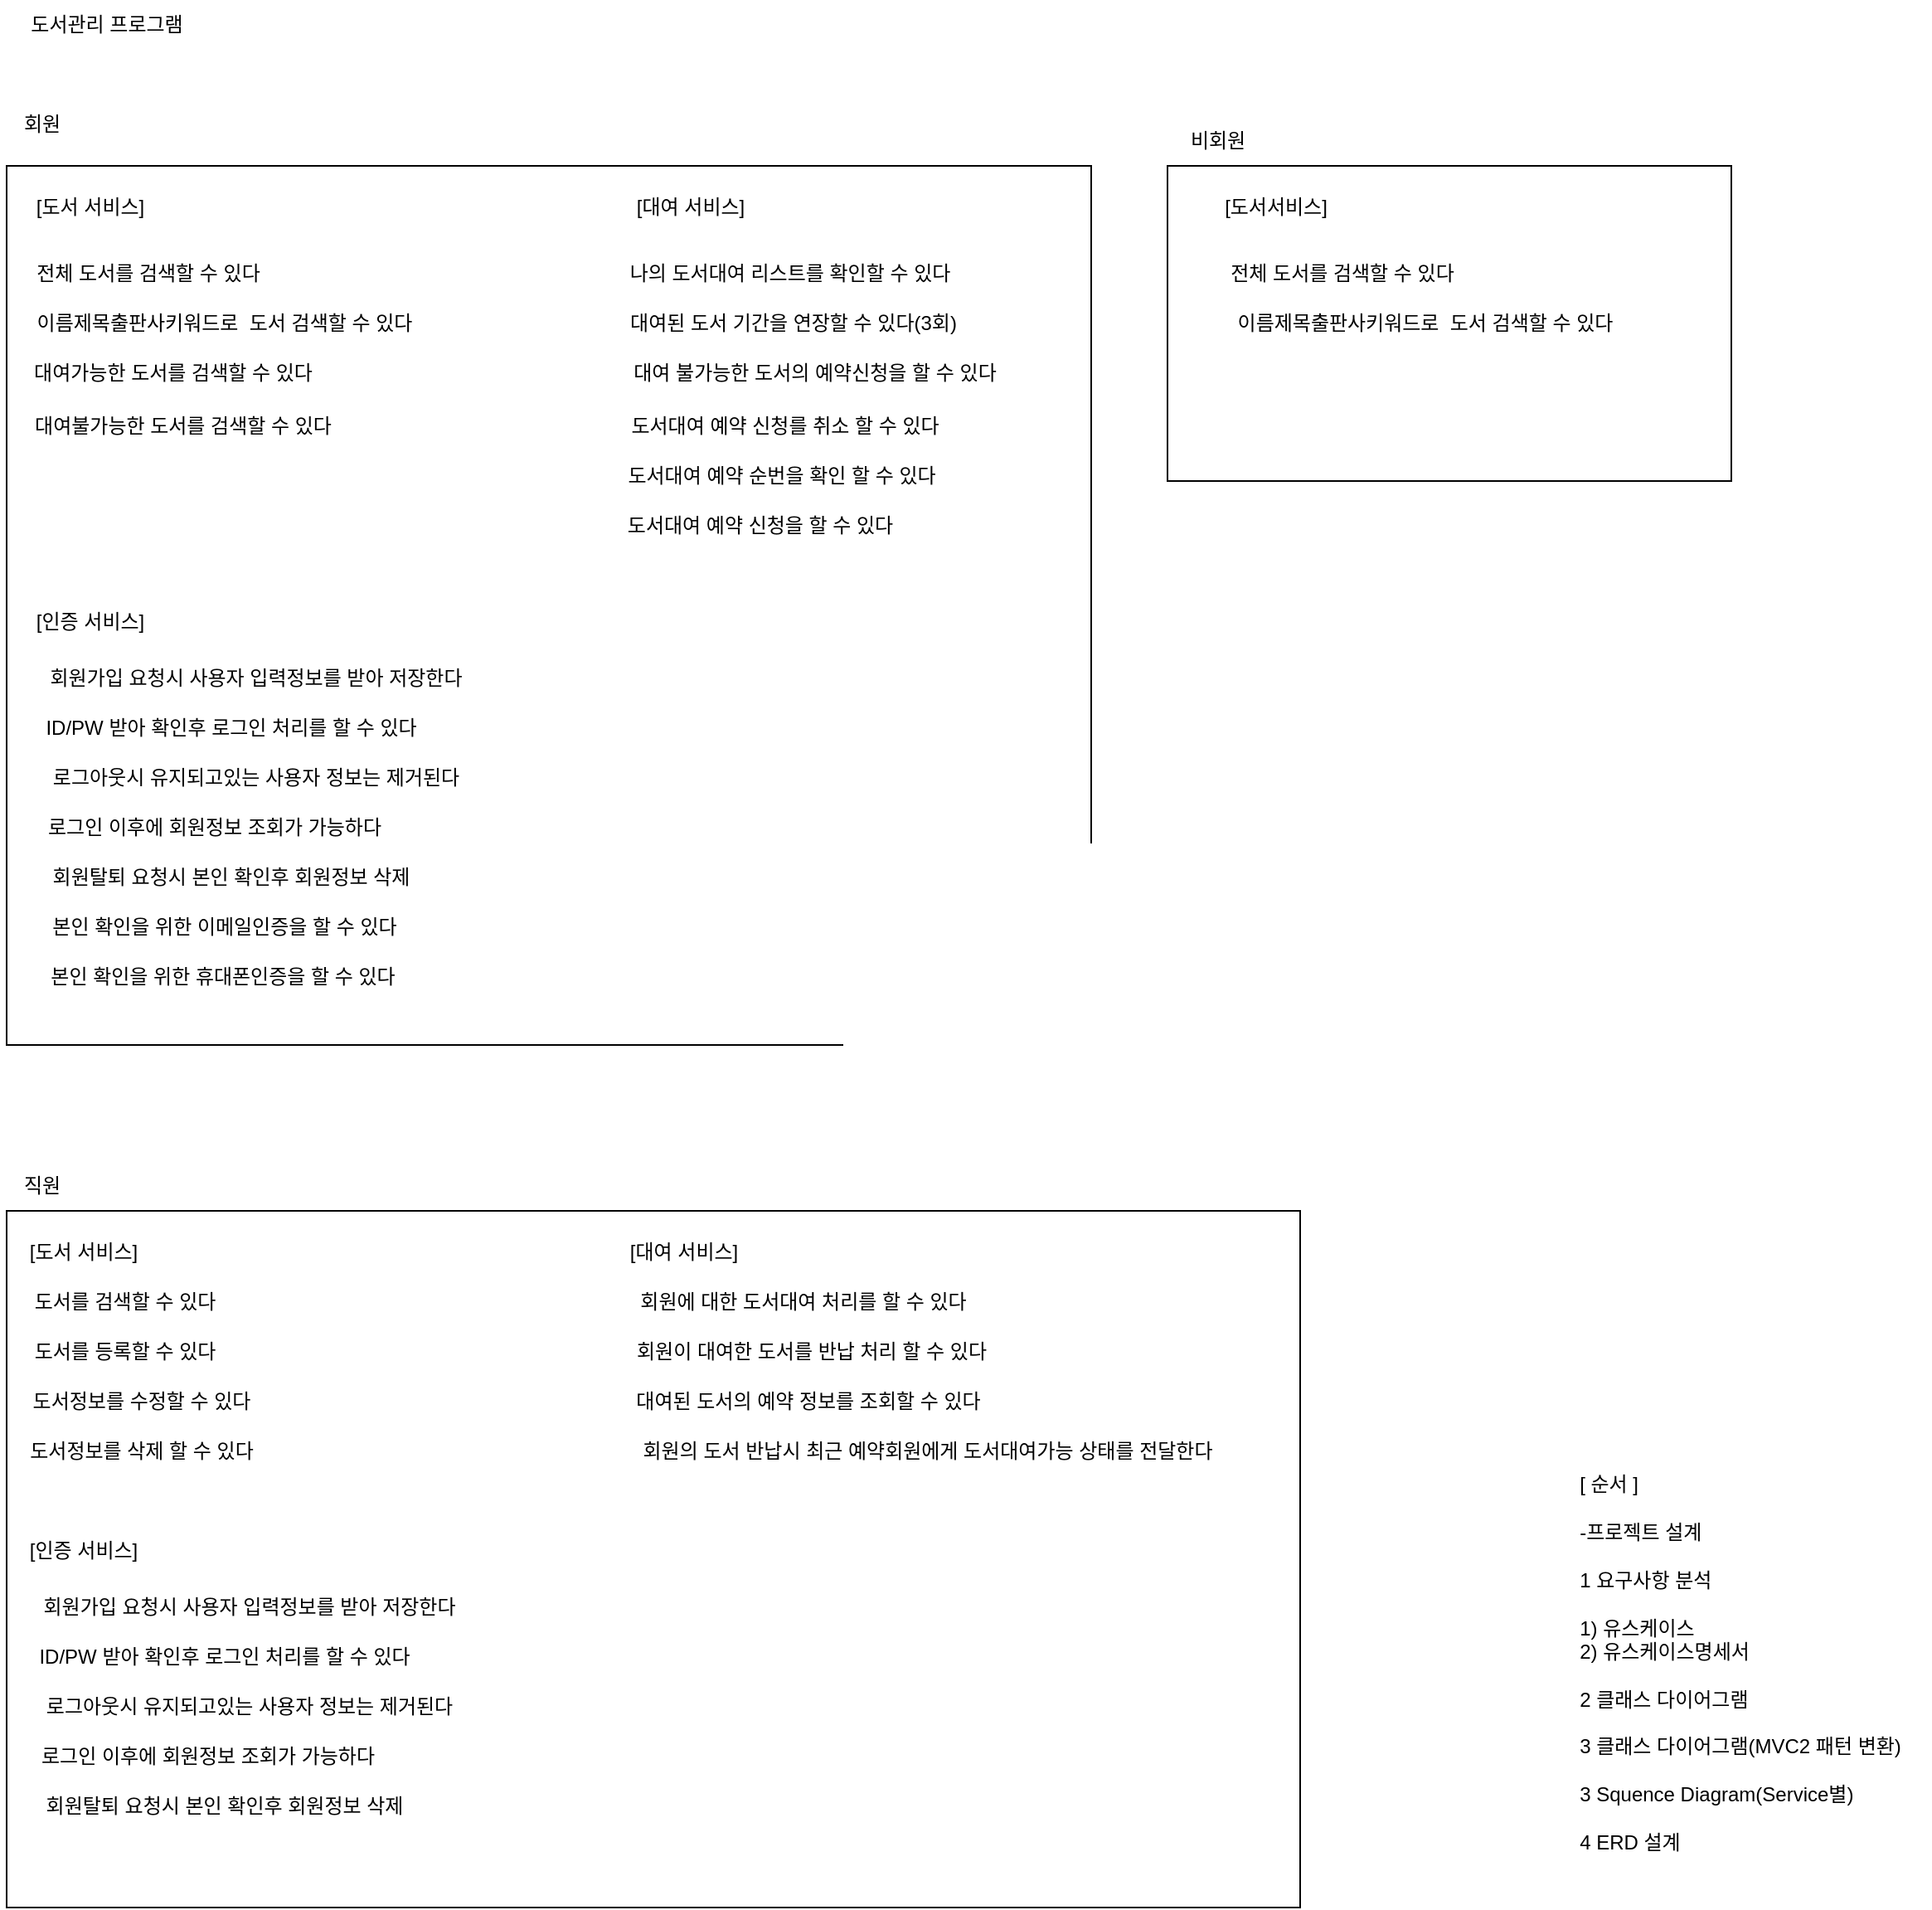 <mxfile version="20.8.16" type="device" pages="13"><diagram id="Exhmos0V5MrwLxkNMj15" name="01요구사항정리"><mxGraphModel dx="2245" dy="828" grid="1" gridSize="10" guides="1" tooltips="1" connect="1" arrows="1" fold="1" page="1" pageScale="1" pageWidth="827" pageHeight="1169" math="0" shadow="0"><root><mxCell id="0"/><mxCell id="1" parent="0"/><mxCell id="rH5uDCxlVJgdDC_gf3Qf-5" value="" style="rounded=0;whiteSpace=wrap;html=1;" parent="1" vertex="1"><mxGeometry x="-810" y="750" width="780" height="420" as="geometry"/></mxCell><mxCell id="rH5uDCxlVJgdDC_gf3Qf-4" value="" style="rounded=0;whiteSpace=wrap;html=1;" parent="1" vertex="1"><mxGeometry x="-110" y="120" width="340" height="190" as="geometry"/></mxCell><mxCell id="rH5uDCxlVJgdDC_gf3Qf-3" value="" style="rounded=0;whiteSpace=wrap;html=1;" parent="1" vertex="1"><mxGeometry x="-810" y="120" width="654" height="530" as="geometry"/></mxCell><mxCell id="0Hx6OvtdSC8D4z6hXmj2-1" value="도서관리 프로그램" style="text;html=1;align=center;verticalAlign=middle;resizable=0;points=[];autosize=1;strokeColor=none;fillColor=none;" parent="1" vertex="1"><mxGeometry x="-810" y="20" width="120" height="30" as="geometry"/></mxCell><mxCell id="0Hx6OvtdSC8D4z6hXmj2-2" value="회원" style="text;html=1;align=center;verticalAlign=middle;resizable=0;points=[];autosize=1;strokeColor=none;fillColor=none;" parent="1" vertex="1"><mxGeometry x="-814" y="80" width="50" height="30" as="geometry"/></mxCell><mxCell id="0Hx6OvtdSC8D4z6hXmj2-3" value="비회원" style="text;html=1;align=center;verticalAlign=middle;resizable=0;points=[];autosize=1;strokeColor=none;fillColor=none;" parent="1" vertex="1"><mxGeometry x="-110" y="90" width="60" height="30" as="geometry"/></mxCell><mxCell id="0Hx6OvtdSC8D4z6hXmj2-5" value="직원" style="text;html=1;align=center;verticalAlign=middle;resizable=0;points=[];autosize=1;strokeColor=none;fillColor=none;" parent="1" vertex="1"><mxGeometry x="-814" y="720" width="50" height="30" as="geometry"/></mxCell><mxCell id="0Hx6OvtdSC8D4z6hXmj2-8" value="전체 도서를 검색할 수 있다" style="text;html=1;align=center;verticalAlign=middle;resizable=0;points=[];autosize=1;strokeColor=none;fillColor=none;" parent="1" vertex="1"><mxGeometry x="-810" y="170" width="170" height="30" as="geometry"/></mxCell><mxCell id="fzz_oGgON8Rfu00_of95-2" value="도서대여 예약 신청을 할 수 있다" style="text;html=1;align=center;verticalAlign=middle;resizable=0;points=[];autosize=1;strokeColor=none;fillColor=none;" parent="1" vertex="1"><mxGeometry x="-456.5" y="322" width="200" height="30" as="geometry"/></mxCell><mxCell id="mQBvw8MWruNdsQXdAvtr-1" value="[도서 서비스]" style="text;html=1;align=center;verticalAlign=middle;resizable=0;points=[];autosize=1;strokeColor=none;fillColor=none;" parent="1" vertex="1"><mxGeometry x="-805" y="130" width="90" height="30" as="geometry"/></mxCell><mxCell id="mQBvw8MWruNdsQXdAvtr-2" value="[도서서비스]" style="text;html=1;align=center;verticalAlign=middle;resizable=0;points=[];autosize=1;strokeColor=none;fillColor=none;" parent="1" vertex="1"><mxGeometry x="-90" y="130" width="90" height="30" as="geometry"/></mxCell><mxCell id="mQBvw8MWruNdsQXdAvtr-3" value="[인증 서비스]" style="text;html=1;align=center;verticalAlign=middle;resizable=0;points=[];autosize=1;strokeColor=none;fillColor=none;" parent="1" vertex="1"><mxGeometry x="-805" y="380" width="90" height="30" as="geometry"/></mxCell><mxCell id="mQBvw8MWruNdsQXdAvtr-4" value="회원가입 요청시 사용자 입력정보를 받아 저장한다" style="text;html=1;align=center;verticalAlign=middle;resizable=0;points=[];autosize=1;strokeColor=none;fillColor=none;" parent="1" vertex="1"><mxGeometry x="-805" y="414" width="290" height="30" as="geometry"/></mxCell><mxCell id="mQBvw8MWruNdsQXdAvtr-5" value="ID/PW 받아 확인후 로그인 처리를 할 수 있다" style="text;html=1;align=center;verticalAlign=middle;resizable=0;points=[];autosize=1;strokeColor=none;fillColor=none;" parent="1" vertex="1"><mxGeometry x="-805" y="444" width="260" height="30" as="geometry"/></mxCell><mxCell id="mQBvw8MWruNdsQXdAvtr-6" value="로그아웃시 유지되고있는 사용자 정보는 제거된다" style="text;html=1;align=center;verticalAlign=middle;resizable=0;points=[];autosize=1;strokeColor=none;fillColor=none;" parent="1" vertex="1"><mxGeometry x="-805" y="474" width="290" height="30" as="geometry"/></mxCell><mxCell id="mQBvw8MWruNdsQXdAvtr-7" value="로그인 이후에 회원정보 조회가 가능하다" style="text;html=1;align=center;verticalAlign=middle;resizable=0;points=[];autosize=1;strokeColor=none;fillColor=none;" parent="1" vertex="1"><mxGeometry x="-805" y="504" width="240" height="30" as="geometry"/></mxCell><mxCell id="mQBvw8MWruNdsQXdAvtr-8" value="회원탈퇴 요청시 본인 확인후 회원정보 삭제" style="text;html=1;align=center;verticalAlign=middle;resizable=0;points=[];autosize=1;strokeColor=none;fillColor=none;" parent="1" vertex="1"><mxGeometry x="-805" y="534" width="260" height="30" as="geometry"/></mxCell><mxCell id="mQBvw8MWruNdsQXdAvtr-9" value="[인증 서비스]" style="text;html=1;align=center;verticalAlign=middle;resizable=0;points=[];autosize=1;strokeColor=none;fillColor=none;" parent="1" vertex="1"><mxGeometry x="-809" y="940" width="90" height="30" as="geometry"/></mxCell><mxCell id="mQBvw8MWruNdsQXdAvtr-10" value="회원가입 요청시 사용자 입력정보를 받아 저장한다" style="text;html=1;align=center;verticalAlign=middle;resizable=0;points=[];autosize=1;strokeColor=none;fillColor=none;" parent="1" vertex="1"><mxGeometry x="-809" y="974" width="290" height="30" as="geometry"/></mxCell><mxCell id="mQBvw8MWruNdsQXdAvtr-11" value="ID/PW 받아 확인후 로그인 처리를 할 수 있다" style="text;html=1;align=center;verticalAlign=middle;resizable=0;points=[];autosize=1;strokeColor=none;fillColor=none;" parent="1" vertex="1"><mxGeometry x="-809" y="1004" width="260" height="30" as="geometry"/></mxCell><mxCell id="mQBvw8MWruNdsQXdAvtr-12" value="로그아웃시 유지되고있는 사용자 정보는 제거된다" style="text;html=1;align=center;verticalAlign=middle;resizable=0;points=[];autosize=1;strokeColor=none;fillColor=none;" parent="1" vertex="1"><mxGeometry x="-809" y="1034" width="290" height="30" as="geometry"/></mxCell><mxCell id="mQBvw8MWruNdsQXdAvtr-13" value="로그인 이후에 회원정보 조회가 가능하다" style="text;html=1;align=center;verticalAlign=middle;resizable=0;points=[];autosize=1;strokeColor=none;fillColor=none;" parent="1" vertex="1"><mxGeometry x="-809" y="1064" width="240" height="30" as="geometry"/></mxCell><mxCell id="mQBvw8MWruNdsQXdAvtr-14" value="회원탈퇴 요청시 본인 확인후 회원정보 삭제" style="text;html=1;align=center;verticalAlign=middle;resizable=0;points=[];autosize=1;strokeColor=none;fillColor=none;" parent="1" vertex="1"><mxGeometry x="-809" y="1094" width="260" height="30" as="geometry"/></mxCell><mxCell id="2-0ZHYHw7iI-56yjw9DP-1" value="[대여 서비스]" style="text;html=1;align=center;verticalAlign=middle;resizable=0;points=[];autosize=1;strokeColor=none;fillColor=none;" parent="1" vertex="1"><mxGeometry x="-443.5" y="130" width="90" height="30" as="geometry"/></mxCell><mxCell id="ZPm6kXyxRqWN1L8tcGS6-1" value="도서를 검색할 수 있다" style="text;html=1;align=center;verticalAlign=middle;resizable=0;points=[];autosize=1;strokeColor=none;fillColor=none;" parent="1" vertex="1"><mxGeometry x="-809" y="790" width="140" height="30" as="geometry"/></mxCell><mxCell id="ZPm6kXyxRqWN1L8tcGS6-2" value="[도서 서비스]" style="text;html=1;align=center;verticalAlign=middle;resizable=0;points=[];autosize=1;strokeColor=none;fillColor=none;" parent="1" vertex="1"><mxGeometry x="-809" y="760" width="90" height="30" as="geometry"/></mxCell><mxCell id="ZPm6kXyxRqWN1L8tcGS6-4" value="도서를 등록할 수 있다" style="text;html=1;align=center;verticalAlign=middle;resizable=0;points=[];autosize=1;strokeColor=none;fillColor=none;" parent="1" vertex="1"><mxGeometry x="-809" y="820" width="140" height="30" as="geometry"/></mxCell><mxCell id="ZPm6kXyxRqWN1L8tcGS6-5" value="도서정보를 수정할 수 있다" style="text;html=1;align=center;verticalAlign=middle;resizable=0;points=[];autosize=1;strokeColor=none;fillColor=none;" parent="1" vertex="1"><mxGeometry x="-814" y="850" width="170" height="30" as="geometry"/></mxCell><mxCell id="ZPm6kXyxRqWN1L8tcGS6-6" value="도서정보를 삭제 할 수 있다" style="text;html=1;align=center;verticalAlign=middle;resizable=0;points=[];autosize=1;strokeColor=none;fillColor=none;" parent="1" vertex="1"><mxGeometry x="-814" y="880" width="170" height="30" as="geometry"/></mxCell><mxCell id="o9xKNtfv6Qy1jSEaa3Py-1" value="[대여 서비스]" style="text;html=1;align=center;verticalAlign=middle;resizable=0;points=[];autosize=1;strokeColor=none;fillColor=none;" parent="1" vertex="1"><mxGeometry x="-447" y="760" width="90" height="30" as="geometry"/></mxCell><mxCell id="o9xKNtfv6Qy1jSEaa3Py-2" value="도서대여 예약 신청를 취소 할 수 있다" style="text;html=1;align=center;verticalAlign=middle;resizable=0;points=[];autosize=1;strokeColor=none;fillColor=none;" parent="1" vertex="1"><mxGeometry x="-451.5" y="262" width="220" height="30" as="geometry"/></mxCell><mxCell id="o9xKNtfv6Qy1jSEaa3Py-3" value="회원에 대한 도서대여 처리를 할 수 있다" style="text;html=1;align=center;verticalAlign=middle;resizable=0;points=[];autosize=1;strokeColor=none;fillColor=none;" parent="1" vertex="1"><mxGeometry x="-450" y="790" width="240" height="30" as="geometry"/></mxCell><mxCell id="o9xKNtfv6Qy1jSEaa3Py-4" value="나의 도서대여 리스트를 확인할 수 있다" style="text;html=1;align=center;verticalAlign=middle;resizable=0;points=[];autosize=1;strokeColor=none;fillColor=none;" parent="1" vertex="1"><mxGeometry x="-453.5" y="170" width="230" height="30" as="geometry"/></mxCell><mxCell id="o9xKNtfv6Qy1jSEaa3Py-5" value="도서대여 예약 순번을 확인 할 수 있다" style="text;html=1;align=center;verticalAlign=middle;resizable=0;points=[];autosize=1;strokeColor=none;fillColor=none;" parent="1" vertex="1"><mxGeometry x="-453.5" y="292" width="220" height="30" as="geometry"/></mxCell><mxCell id="cuX1LPaLgk6f20LKmUTk-1" value="회원이 대여한 도서를 반납 처리 할 수 있다" style="text;html=1;align=center;verticalAlign=middle;resizable=0;points=[];autosize=1;strokeColor=none;fillColor=none;" parent="1" vertex="1"><mxGeometry x="-450" y="820" width="250" height="30" as="geometry"/></mxCell><mxCell id="cuX1LPaLgk6f20LKmUTk-3" value="대여된 도서의 예약 정보를 조회할 수 있다" style="text;html=1;align=center;verticalAlign=middle;resizable=0;points=[];autosize=1;strokeColor=none;fillColor=none;" parent="1" vertex="1"><mxGeometry x="-452" y="850" width="250" height="30" as="geometry"/></mxCell><mxCell id="cuX1LPaLgk6f20LKmUTk-5" value="대여된 도서 기간을 연장할 수 있다(3회)" style="text;html=1;align=center;verticalAlign=middle;resizable=0;points=[];autosize=1;strokeColor=none;fillColor=none;" parent="1" vertex="1"><mxGeometry x="-451.5" y="200" width="230" height="30" as="geometry"/></mxCell><mxCell id="E00CYHEOYN3rLlaI8wjM-1" value="대여 불가능한 도서의 예약신청을 할 수 있다" style="text;html=1;align=center;verticalAlign=middle;resizable=0;points=[];autosize=1;strokeColor=none;fillColor=none;" parent="1" vertex="1"><mxGeometry x="-453.5" y="230" width="260" height="30" as="geometry"/></mxCell><mxCell id="E00CYHEOYN3rLlaI8wjM-2" value="대여가능한 도서를 검색할 수 있다" style="text;html=1;align=center;verticalAlign=middle;resizable=0;points=[];autosize=1;strokeColor=none;fillColor=none;" parent="1" vertex="1"><mxGeometry x="-810" y="230" width="200" height="30" as="geometry"/></mxCell><mxCell id="E00CYHEOYN3rLlaI8wjM-4" value="이름제목출판사키워드로&amp;nbsp; 도서 검색할 수 있다" style="text;html=1;align=center;verticalAlign=middle;resizable=0;points=[];autosize=1;strokeColor=none;fillColor=none;" parent="1" vertex="1"><mxGeometry x="-814" y="200" width="270" height="30" as="geometry"/></mxCell><mxCell id="E00CYHEOYN3rLlaI8wjM-5" value="전체 도서를 검색할 수 있다" style="text;html=1;align=center;verticalAlign=middle;resizable=0;points=[];autosize=1;strokeColor=none;fillColor=none;" parent="1" vertex="1"><mxGeometry x="-90" y="170" width="170" height="30" as="geometry"/></mxCell><mxCell id="E00CYHEOYN3rLlaI8wjM-7" value="대여불가능한 도서를 검색할 수 있다" style="text;html=1;align=center;verticalAlign=middle;resizable=0;points=[];autosize=1;strokeColor=none;fillColor=none;" parent="1" vertex="1"><mxGeometry x="-814" y="262" width="220" height="30" as="geometry"/></mxCell><mxCell id="E00CYHEOYN3rLlaI8wjM-9" value="이름제목출판사키워드로&amp;nbsp; 도서 검색할 수 있다" style="text;html=1;align=center;verticalAlign=middle;resizable=0;points=[];autosize=1;strokeColor=none;fillColor=none;" parent="1" vertex="1"><mxGeometry x="-90" y="200" width="270" height="30" as="geometry"/></mxCell><mxCell id="E00CYHEOYN3rLlaI8wjM-10" value="본인 확인을 위한 이메일인증을 할 수 있다" style="text;html=1;align=center;verticalAlign=middle;resizable=0;points=[];autosize=1;strokeColor=none;fillColor=none;" parent="1" vertex="1"><mxGeometry x="-804" y="564" width="250" height="30" as="geometry"/></mxCell><mxCell id="E00CYHEOYN3rLlaI8wjM-11" value="본인 확인을 위한 휴대폰인증을 할 수 있다" style="text;html=1;align=center;verticalAlign=middle;resizable=0;points=[];autosize=1;strokeColor=none;fillColor=none;" parent="1" vertex="1"><mxGeometry x="-805" y="594" width="250" height="30" as="geometry"/></mxCell><mxCell id="E00CYHEOYN3rLlaI8wjM-14" value="회원의 도서 반납시&amp;nbsp;최근 예약회원에게 도서대여가능 상태를 전달한다" style="text;html=1;align=center;verticalAlign=middle;resizable=0;points=[];autosize=1;strokeColor=none;fillColor=none;" parent="1" vertex="1"><mxGeometry x="-450" y="880" width="390" height="30" as="geometry"/></mxCell><mxCell id="rH5uDCxlVJgdDC_gf3Qf-1" value="&lt;div style=&quot;text-align: left;&quot;&gt;&lt;span style=&quot;background-color: initial;&quot;&gt;[ 순서 ]&lt;/span&gt;&lt;/div&gt;&lt;div style=&quot;text-align: left;&quot;&gt;&lt;span style=&quot;background-color: initial;&quot;&gt;&lt;br&gt;&lt;/span&gt;&lt;/div&gt;&lt;div style=&quot;text-align: left;&quot;&gt;&lt;span style=&quot;background-color: initial;&quot;&gt;-프로젝트 설계&lt;/span&gt;&lt;/div&gt;&lt;div style=&quot;text-align: left;&quot;&gt;&lt;span style=&quot;background-color: initial;&quot;&gt;&lt;br&gt;&lt;/span&gt;&lt;/div&gt;&lt;div style=&quot;text-align: left;&quot;&gt;&lt;span style=&quot;background-color: initial;&quot;&gt;1 요구사항 분석&lt;/span&gt;&lt;/div&gt;&lt;div style=&quot;text-align: left;&quot;&gt;&lt;span style=&quot;background-color: initial;&quot;&gt;&lt;br&gt;&lt;/span&gt;&lt;/div&gt;&lt;div style=&quot;text-align: left;&quot;&gt;&lt;span style=&quot;background-color: initial;&quot;&gt;1) 유스케이스&amp;nbsp;&lt;/span&gt;&lt;/div&gt;&lt;span style=&quot;&quot;&gt;&lt;div style=&quot;text-align: left;&quot;&gt;&lt;span style=&quot;background-color: initial;&quot;&gt;2) 유스케이스명세서&lt;/span&gt;&lt;/div&gt;&lt;div style=&quot;text-align: left;&quot;&gt;&lt;span style=&quot;background-color: initial;&quot;&gt;&lt;br&gt;&lt;/span&gt;&lt;/div&gt;&lt;div style=&quot;text-align: left;&quot;&gt;&lt;span style=&quot;background-color: initial;&quot;&gt;2 클래스 다이어그램&lt;/span&gt;&lt;/div&gt;&lt;div style=&quot;text-align: left;&quot;&gt;&lt;span style=&quot;background-color: initial;&quot;&gt;&lt;br&gt;&lt;/span&gt;&lt;/div&gt;&lt;div style=&quot;text-align: left;&quot;&gt;3 클래스 다이어그램(MVC2 패턴 변환)&lt;/div&gt;&lt;div style=&quot;text-align: left;&quot;&gt;&lt;br&gt;&lt;/div&gt;&lt;div style=&quot;text-align: left;&quot;&gt;3 Squence Diagram(Service별)&lt;/div&gt;&lt;div style=&quot;text-align: left;&quot;&gt;&lt;br&gt;&lt;/div&gt;&lt;div style=&quot;text-align: left;&quot;&gt;4 ERD 설계&lt;/div&gt;&lt;div style=&quot;text-align: left;&quot;&gt;&lt;br&gt;&lt;/div&gt;&lt;/span&gt;" style="text;html=1;align=center;verticalAlign=middle;resizable=0;points=[];autosize=1;strokeColor=none;fillColor=none;" parent="1" vertex="1"><mxGeometry x="120" y="900" width="230" height="260" as="geometry"/></mxCell></root></mxGraphModel></diagram><diagram id="DVIYCdoWCnHOzDaxWkXW" name="02 [예제]USECASE"><mxGraphModel dx="1418" dy="828" grid="1" gridSize="10" guides="1" tooltips="1" connect="1" arrows="1" fold="1" page="1" pageScale="1" pageWidth="3300" pageHeight="4681" math="0" shadow="0"><root><mxCell id="0"/><mxCell id="1" parent="0"/><mxCell id="k8Hj9xhFZyUb7TvIYciP-7" value="회원" style="shape=umlActor;verticalLabelPosition=bottom;verticalAlign=top;html=1;" parent="1" vertex="1"><mxGeometry x="350" y="570" width="30" height="60" as="geometry"/></mxCell><mxCell id="k8Hj9xhFZyUb7TvIYciP-15" value="비회원" style="shape=umlActor;verticalLabelPosition=bottom;verticalAlign=top;html=1;" parent="1" vertex="1"><mxGeometry x="350" y="330" width="30" height="60" as="geometry"/></mxCell><mxCell id="k8Hj9xhFZyUb7TvIYciP-17" value="도서 조회" style="ellipse;whiteSpace=wrap;html=1;" parent="1" vertex="1"><mxGeometry x="580" y="440" width="70" height="40" as="geometry"/></mxCell><mxCell id="k8Hj9xhFZyUb7TvIYciP-20" value="" style="endArrow=classic;html=1;rounded=0;entryX=0;entryY=0.5;entryDx=0;entryDy=0;" parent="1" target="k8Hj9xhFZyUb7TvIYciP-17" edge="1"><mxGeometry width="50" height="50" relative="1" as="geometry"><mxPoint x="390" y="367.317" as="sourcePoint"/><mxPoint x="750" y="410" as="targetPoint"/></mxGeometry></mxCell><mxCell id="k8Hj9xhFZyUb7TvIYciP-21" value="" style="endArrow=classic;html=1;rounded=0;entryX=0.043;entryY=0.75;entryDx=0;entryDy=0;entryPerimeter=0;" parent="1" source="k8Hj9xhFZyUb7TvIYciP-7" target="k8Hj9xhFZyUb7TvIYciP-17" edge="1"><mxGeometry width="50" height="50" relative="1" as="geometry"><mxPoint x="400" y="370" as="sourcePoint"/><mxPoint x="590" y="370" as="targetPoint"/></mxGeometry></mxCell><mxCell id="k8Hj9xhFZyUb7TvIYciP-24" value="인증" style="ellipse;whiteSpace=wrap;html=1;" parent="1" vertex="1"><mxGeometry x="760" y="340" width="70" height="40" as="geometry"/></mxCell><mxCell id="k8Hj9xhFZyUb7TvIYciP-27" value="사서" style="shape=umlActor;verticalLabelPosition=bottom;verticalAlign=top;html=1;" parent="1" vertex="1"><mxGeometry x="1280" y="345" width="30" height="60" as="geometry"/></mxCell><mxCell id="k8Hj9xhFZyUb7TvIYciP-28" value="도서 관리" style="ellipse;whiteSpace=wrap;html=1;" parent="1" vertex="1"><mxGeometry x="1030" y="290" width="70" height="40" as="geometry"/></mxCell><mxCell id="k8Hj9xhFZyUb7TvIYciP-32" value="회원 관리" style="ellipse;whiteSpace=wrap;html=1;" parent="1" vertex="1"><mxGeometry x="1030" y="420" width="70" height="40" as="geometry"/></mxCell><mxCell id="k8Hj9xhFZyUb7TvIYciP-33" value="" style="endArrow=classic;html=1;rounded=0;entryX=1;entryY=0.75;entryDx=0;entryDy=0;entryPerimeter=0;" parent="1" source="k8Hj9xhFZyUb7TvIYciP-27" target="k8Hj9xhFZyUb7TvIYciP-28" edge="1"><mxGeometry width="50" height="50" relative="1" as="geometry"><mxPoint x="400" y="280.0" as="sourcePoint"/><mxPoint x="590" y="280.0" as="targetPoint"/></mxGeometry></mxCell><mxCell id="k8Hj9xhFZyUb7TvIYciP-34" value="" style="endArrow=classic;html=1;rounded=0;entryX=1;entryY=0.5;entryDx=0;entryDy=0;" parent="1" source="k8Hj9xhFZyUb7TvIYciP-27" target="k8Hj9xhFZyUb7TvIYciP-32" edge="1"><mxGeometry width="50" height="50" relative="1" as="geometry"><mxPoint x="1260" y="370" as="sourcePoint"/><mxPoint x="1110" y="330.0" as="targetPoint"/></mxGeometry></mxCell><mxCell id="k8Hj9xhFZyUb7TvIYciP-35" value="&amp;lt;&amp;lt;include&amp;gt;&amp;gt;" style="endArrow=open;endSize=12;dashed=1;html=1;rounded=0;exitX=0;exitY=0.5;exitDx=0;exitDy=0;entryX=0.964;entryY=0.783;entryDx=0;entryDy=0;entryPerimeter=0;" parent="1" source="k8Hj9xhFZyUb7TvIYciP-32" target="k8Hj9xhFZyUb7TvIYciP-24" edge="1"><mxGeometry width="160" relative="1" as="geometry"><mxPoint x="660" y="460" as="sourcePoint"/><mxPoint x="770.28" y="375.44" as="targetPoint"/></mxGeometry></mxCell><mxCell id="k8Hj9xhFZyUb7TvIYciP-36" value="&amp;lt;&amp;lt;include&amp;gt;&amp;gt;" style="endArrow=open;endSize=12;dashed=1;html=1;rounded=0;exitX=0.024;exitY=0.658;exitDx=0;exitDy=0;entryX=1;entryY=0.5;entryDx=0;entryDy=0;exitPerimeter=0;" parent="1" source="k8Hj9xhFZyUb7TvIYciP-28" target="k8Hj9xhFZyUb7TvIYciP-24" edge="1"><mxGeometry width="160" relative="1" as="geometry"><mxPoint x="1040" y="450" as="sourcePoint"/><mxPoint x="829.749" y="384.142" as="targetPoint"/></mxGeometry></mxCell><mxCell id="EQv8tExUkJFSn41ABTpx-3" value="추가" style="ellipse;whiteSpace=wrap;html=1;" parent="1" vertex="1"><mxGeometry x="1040" y="230" width="40" height="40" as="geometry"/></mxCell><mxCell id="EQv8tExUkJFSn41ABTpx-4" value="수정" style="ellipse;whiteSpace=wrap;html=1;" parent="1" vertex="1"><mxGeometry x="1080" y="230" width="40" height="40" as="geometry"/></mxCell><mxCell id="EQv8tExUkJFSn41ABTpx-5" value="삭제" style="ellipse;whiteSpace=wrap;html=1;" parent="1" vertex="1"><mxGeometry x="1120" y="230" width="40" height="40" as="geometry"/></mxCell><mxCell id="EQ6SyKmEfCM1zIw6xuts-2" value="" style="edgeStyle=orthogonalEdgeStyle;rounded=0;orthogonalLoop=1;jettySize=auto;html=1;" parent="1" source="EQv8tExUkJFSn41ABTpx-12" target="k8Hj9xhFZyUb7TvIYciP-17" edge="1"><mxGeometry relative="1" as="geometry"/></mxCell><mxCell id="EQv8tExUkJFSn41ABTpx-12" value="키워드" style="ellipse;whiteSpace=wrap;html=1;" parent="1" vertex="1"><mxGeometry x="620" y="355" width="40" height="40" as="geometry"/></mxCell><mxCell id="EQ6SyKmEfCM1zIw6xuts-1" value="" style="edgeStyle=orthogonalEdgeStyle;rounded=0;orthogonalLoop=1;jettySize=auto;html=1;" parent="1" source="EQv8tExUkJFSn41ABTpx-13" target="k8Hj9xhFZyUb7TvIYciP-17" edge="1"><mxGeometry relative="1" as="geometry"/></mxCell><mxCell id="EQv8tExUkJFSn41ABTpx-13" value="전체" style="ellipse;whiteSpace=wrap;html=1;" parent="1" vertex="1"><mxGeometry x="560" y="355" width="40" height="40" as="geometry"/></mxCell><mxCell id="DboR4HUlfWze3812EF0Y-1" value="대여 관리" style="ellipse;whiteSpace=wrap;html=1;" parent="1" vertex="1"><mxGeometry x="1030" y="590" width="70" height="40" as="geometry"/></mxCell><mxCell id="DboR4HUlfWze3812EF0Y-4" value="제목" style="ellipse;whiteSpace=wrap;html=1;" parent="1" vertex="1"><mxGeometry x="620" y="290" width="40" height="40" as="geometry"/></mxCell><mxCell id="DboR4HUlfWze3812EF0Y-5" value="출판사" style="ellipse;whiteSpace=wrap;html=1;" parent="1" vertex="1"><mxGeometry x="580" y="290" width="40" height="40" as="geometry"/></mxCell><mxCell id="DboR4HUlfWze3812EF0Y-6" value="대여&lt;br&gt;여부" style="ellipse;whiteSpace=wrap;html=1;" parent="1" vertex="1"><mxGeometry x="660" y="290" width="40" height="40" as="geometry"/></mxCell><mxCell id="DboR4HUlfWze3812EF0Y-9" value="" style="endArrow=classic;html=1;rounded=0;entryX=1;entryY=0;entryDx=0;entryDy=0;" parent="1" source="k8Hj9xhFZyUb7TvIYciP-27" target="DboR4HUlfWze3812EF0Y-1" edge="1"><mxGeometry width="50" height="50" relative="1" as="geometry"><mxPoint x="1290" y="390" as="sourcePoint"/><mxPoint x="1110" y="450" as="targetPoint"/></mxGeometry></mxCell><mxCell id="DboR4HUlfWze3812EF0Y-10" value="대여" style="ellipse;whiteSpace=wrap;html=1;" parent="1" vertex="1"><mxGeometry x="985" y="650" width="40" height="40" as="geometry"/></mxCell><mxCell id="DboR4HUlfWze3812EF0Y-11" value="반납" style="ellipse;whiteSpace=wrap;html=1;" parent="1" vertex="1"><mxGeometry x="1025" y="650" width="40" height="40" as="geometry"/></mxCell><mxCell id="DboR4HUlfWze3812EF0Y-13" value="예약&lt;br&gt;취소" style="ellipse;whiteSpace=wrap;html=1;" parent="1" vertex="1"><mxGeometry x="1105" y="650" width="40" height="40" as="geometry"/></mxCell><mxCell id="DboR4HUlfWze3812EF0Y-12" value="예약&lt;br&gt;신청" style="ellipse;whiteSpace=wrap;html=1;" parent="1" vertex="1"><mxGeometry x="1065" y="650" width="40" height="40" as="geometry"/></mxCell><mxCell id="3dWnSGP8neYOw63LenoP-7" value="조회" style="ellipse;whiteSpace=wrap;html=1;" parent="1" vertex="1"><mxGeometry x="1000" y="230" width="40" height="40" as="geometry"/></mxCell><mxCell id="3dWnSGP8neYOw63LenoP-8" value="대여예약" style="ellipse;whiteSpace=wrap;html=1;" parent="1" vertex="1"><mxGeometry x="580" y="580" width="70" height="40" as="geometry"/></mxCell><mxCell id="3dWnSGP8neYOw63LenoP-10" value="나의정보" style="ellipse;whiteSpace=wrap;html=1;" parent="1" vertex="1"><mxGeometry x="580" y="690" width="70" height="40" as="geometry"/></mxCell><mxCell id="OvHJPmmNOJOJZa_5gyeo-1" value="&amp;lt;&amp;lt;include&amp;gt;&amp;gt;" style="endArrow=open;endSize=12;dashed=1;html=1;rounded=0;exitX=0.5;exitY=0;exitDx=0;exitDy=0;entryX=0.5;entryY=1;entryDx=0;entryDy=0;" parent="1" source="3dWnSGP8neYOw63LenoP-8" target="k8Hj9xhFZyUb7TvIYciP-17" edge="1"><mxGeometry width="160" relative="1" as="geometry"><mxPoint x="1040" y="450" as="sourcePoint"/><mxPoint x="837" y="381" as="targetPoint"/></mxGeometry></mxCell><mxCell id="OvHJPmmNOJOJZa_5gyeo-2" value="" style="endArrow=classic;html=1;rounded=0;" parent="1" target="3dWnSGP8neYOw63LenoP-8" edge="1"><mxGeometry width="50" height="50" relative="1" as="geometry"><mxPoint x="380" y="590" as="sourcePoint"/><mxPoint x="593" y="480" as="targetPoint"/></mxGeometry></mxCell><mxCell id="OvHJPmmNOJOJZa_5gyeo-3" value="" style="endArrow=classic;html=1;rounded=0;entryX=-0.014;entryY=0.325;entryDx=0;entryDy=0;entryPerimeter=0;" parent="1" target="3dWnSGP8neYOw63LenoP-10" edge="1"><mxGeometry width="50" height="50" relative="1" as="geometry"><mxPoint x="380" y="590" as="sourcePoint"/><mxPoint x="590" y="609" as="targetPoint"/></mxGeometry></mxCell><mxCell id="OvHJPmmNOJOJZa_5gyeo-4" value="&amp;lt;&amp;lt;include&amp;gt;&amp;gt;" style="endArrow=open;endSize=12;dashed=1;html=1;rounded=0;exitX=0.957;exitY=0.125;exitDx=0;exitDy=0;entryX=0.3;entryY=1;entryDx=0;entryDy=0;exitPerimeter=0;entryPerimeter=0;" parent="1" source="3dWnSGP8neYOw63LenoP-8" target="k8Hj9xhFZyUb7TvIYciP-24" edge="1"><mxGeometry x="-0.256" y="15" width="160" relative="1" as="geometry"><mxPoint x="650" y="596" as="sourcePoint"/><mxPoint x="720" y="350" as="targetPoint"/><mxPoint as="offset"/></mxGeometry></mxCell><mxCell id="OvHJPmmNOJOJZa_5gyeo-6" value="개인정보" style="ellipse;whiteSpace=wrap;html=1;" parent="1" vertex="1"><mxGeometry x="571" y="742" width="30" height="40" as="geometry"/></mxCell><mxCell id="OvHJPmmNOJOJZa_5gyeo-7" value="대여정보" style="ellipse;whiteSpace=wrap;html=1;" parent="1" vertex="1"><mxGeometry x="636" y="742" width="30" height="40" as="geometry"/></mxCell><mxCell id="OvHJPmmNOJOJZa_5gyeo-8" value="예약정보" style="ellipse;whiteSpace=wrap;html=1;" parent="1" vertex="1"><mxGeometry x="601" y="742" width="35" height="40" as="geometry"/></mxCell><mxCell id="OvHJPmmNOJOJZa_5gyeo-10" value="&amp;lt;&amp;lt;include&amp;gt;&amp;gt;" style="endArrow=open;endSize=12;dashed=1;html=1;rounded=0;exitX=1;exitY=0;exitDx=0;exitDy=0;" parent="1" source="3dWnSGP8neYOw63LenoP-10" edge="1"><mxGeometry x="0.103" y="-19" width="160" relative="1" as="geometry"><mxPoint x="657" y="595" as="sourcePoint"/><mxPoint x="790" y="380" as="targetPoint"/><mxPoint as="offset"/></mxGeometry></mxCell><mxCell id="FfbYDMrpt27nPOPTZn5H-1" value="메시지 확인" style="ellipse;whiteSpace=wrap;html=1;" parent="1" vertex="1"><mxGeometry x="594" y="807" width="50" height="60" as="geometry"/></mxCell></root></mxGraphModel></diagram><diagram id="6fUQH7VUnPiR7PBK6Aeu" name="03 [예제] 요구사항 속 CRUD찾기"><mxGraphModel dx="2245" dy="828" grid="1" gridSize="10" guides="1" tooltips="1" connect="1" arrows="1" fold="1" page="1" pageScale="1" pageWidth="827" pageHeight="1169" math="0" shadow="0"><root><mxCell id="0"/><mxCell id="1" parent="0"/><mxCell id="dahQcP1UsG9_p3kcM3iy-24" value="" style="rounded=0;whiteSpace=wrap;html=1;" parent="1" vertex="1"><mxGeometry x="413" y="1040" width="337" height="430" as="geometry"/></mxCell><mxCell id="BOpSjbhXuOhK3i4ZCKJf-4" value="" style="rounded=0;whiteSpace=wrap;html=1;" parent="1" vertex="1"><mxGeometry x="430" y="1095" width="250" height="225" as="geometry"/></mxCell><mxCell id="dahQcP1UsG9_p3kcM3iy-22" value="" style="rounded=0;whiteSpace=wrap;html=1;" parent="1" vertex="1"><mxGeometry x="119.25" y="1040" width="270.75" height="430" as="geometry"/></mxCell><mxCell id="BOpSjbhXuOhK3i4ZCKJf-3" value="" style="rounded=0;whiteSpace=wrap;html=1;" parent="1" vertex="1"><mxGeometry x="130" y="1095" width="250" height="225" as="geometry"/></mxCell><mxCell id="dahQcP1UsG9_p3kcM3iy-21" value="" style="rounded=0;whiteSpace=wrap;html=1;" parent="1" vertex="1"><mxGeometry x="-241.5" y="1040" width="321.5" height="240" as="geometry"/></mxCell><mxCell id="BOpSjbhXuOhK3i4ZCKJf-2" value="" style="rounded=0;whiteSpace=wrap;html=1;" parent="1" vertex="1"><mxGeometry x="-230" y="1105" width="276" height="155" as="geometry"/></mxCell><mxCell id="dahQcP1UsG9_p3kcM3iy-20" value="" style="rounded=0;whiteSpace=wrap;html=1;" parent="1" vertex="1"><mxGeometry x="-603" y="1040" width="293" height="240" as="geometry"/></mxCell><mxCell id="BOpSjbhXuOhK3i4ZCKJf-1" value="" style="rounded=0;whiteSpace=wrap;html=1;" parent="1" vertex="1"><mxGeometry x="-596" y="1105" width="276" height="155" as="geometry"/></mxCell><mxCell id="QbtnSUiW94OBiHOJ_J4j-20" value="" style="rounded=0;whiteSpace=wrap;html=1;" parent="1" vertex="1"><mxGeometry x="240" y="740" width="400" height="160" as="geometry"/></mxCell><mxCell id="QbtnSUiW94OBiHOJ_J4j-19" value="" style="rounded=0;whiteSpace=wrap;html=1;" parent="1" vertex="1"><mxGeometry x="-239" y="740" width="319" height="190" as="geometry"/></mxCell><mxCell id="vk2qYsGMrheLYAiDW2Ui-9" value="" style="rounded=0;whiteSpace=wrap;html=1;" parent="1" vertex="1"><mxGeometry x="240" y="202" width="325" height="230" as="geometry"/></mxCell><mxCell id="vk2qYsGMrheLYAiDW2Ui-8" value="" style="rounded=0;whiteSpace=wrap;html=1;" parent="1" vertex="1"><mxGeometry x="-225" y="200" width="325" height="230" as="geometry"/></mxCell><mxCell id="vk2qYsGMrheLYAiDW2Ui-2" value="" style="rounded=0;whiteSpace=wrap;html=1;" parent="1" vertex="1"><mxGeometry x="-601" y="204" width="281" height="166" as="geometry"/></mxCell><mxCell id="ifktzebI3L6FYhWPMpfX-1" value="1 요구사항 속 CRUD 찾기" style="text;html=1;align=center;verticalAlign=middle;resizable=0;points=[];autosize=1;strokeColor=none;fillColor=none;" parent="1" vertex="1"><mxGeometry x="-784" y="10" width="160" height="30" as="geometry"/></mxCell><mxCell id="ifktzebI3L6FYhWPMpfX-2" value="2 CRUD 정리하여 테이블로 만들기" style="text;html=1;align=center;verticalAlign=middle;resizable=0;points=[];autosize=1;strokeColor=none;fillColor=none;" parent="1" vertex="1"><mxGeometry x="-784" y="50" width="210" height="30" as="geometry"/></mxCell><mxCell id="OvGhthTSagggiFbyS7MB-1" value="전체 도서를 검색할 수 있다(R)" style="text;html=1;align=center;verticalAlign=middle;resizable=0;points=[];autosize=1;strokeColor=none;fillColor=none;" parent="1" vertex="1"><mxGeometry x="-603" y="210" width="190" height="30" as="geometry"/></mxCell><mxCell id="OvGhthTSagggiFbyS7MB-2" value="도서대여 예약 신청을 할 수 있다 - C" style="text;html=1;align=center;verticalAlign=middle;resizable=0;points=[];autosize=1;strokeColor=none;fillColor=none;" parent="1" vertex="1"><mxGeometry x="234" y="362" width="220" height="30" as="geometry"/></mxCell><mxCell id="OvGhthTSagggiFbyS7MB-3" value="[도서 서비스]" style="text;html=1;align=center;verticalAlign=middle;resizable=0;points=[];autosize=1;strokeColor=none;fillColor=none;" parent="1" vertex="1"><mxGeometry x="-601" y="170" width="90" height="30" as="geometry"/></mxCell><mxCell id="OvGhthTSagggiFbyS7MB-4" value="[인증 서비스]" style="text;html=1;align=center;verticalAlign=middle;resizable=0;points=[];autosize=1;strokeColor=none;fillColor=none;" parent="1" vertex="1"><mxGeometry x="-230" y="170" width="90" height="30" as="geometry"/></mxCell><mxCell id="OvGhthTSagggiFbyS7MB-5" value="회원가입 요청시 사용자 입력정보를 받아 저장한다 - C" style="text;html=1;align=center;verticalAlign=middle;resizable=0;points=[];autosize=1;strokeColor=none;fillColor=none;" parent="1" vertex="1"><mxGeometry x="-236" y="204" width="310" height="30" as="geometry"/></mxCell><mxCell id="OvGhthTSagggiFbyS7MB-6" value="ID/PW 받아 확인후 로그인 처리를 할 수 있다" style="text;html=1;align=center;verticalAlign=middle;resizable=0;points=[];autosize=1;strokeColor=none;fillColor=none;" parent="1" vertex="1"><mxGeometry x="-226" y="234" width="260" height="30" as="geometry"/></mxCell><mxCell id="OvGhthTSagggiFbyS7MB-7" value="로그아웃시 유지되고있는 사용자 정보는 제거된다" style="text;html=1;align=center;verticalAlign=middle;resizable=0;points=[];autosize=1;strokeColor=none;fillColor=none;" parent="1" vertex="1"><mxGeometry x="-226" y="264" width="290" height="30" as="geometry"/></mxCell><mxCell id="OvGhthTSagggiFbyS7MB-8" value="로그인 이후에 회원정보 조회가 가능하다 - R" style="text;html=1;align=center;verticalAlign=middle;resizable=0;points=[];autosize=1;strokeColor=none;fillColor=none;" parent="1" vertex="1"><mxGeometry x="-236" y="294" width="260" height="30" as="geometry"/></mxCell><mxCell id="OvGhthTSagggiFbyS7MB-9" value="회원탈퇴 요청시 본인 확인후 회원정보 삭제 -&amp;nbsp; D" style="text;html=1;align=center;verticalAlign=middle;resizable=0;points=[];autosize=1;strokeColor=none;fillColor=none;" parent="1" vertex="1"><mxGeometry x="-236" y="324" width="280" height="30" as="geometry"/></mxCell><mxCell id="OvGhthTSagggiFbyS7MB-10" value="[대여 서비스]" style="text;html=1;align=center;verticalAlign=middle;resizable=0;points=[];autosize=1;strokeColor=none;fillColor=none;" parent="1" vertex="1"><mxGeometry x="240" y="172" width="90" height="30" as="geometry"/></mxCell><mxCell id="OvGhthTSagggiFbyS7MB-11" value="도서대여 예약 신청를 취소 할 수 있다 - D" style="text;html=1;align=center;verticalAlign=middle;resizable=0;points=[];autosize=1;strokeColor=none;fillColor=none;" parent="1" vertex="1"><mxGeometry x="239" y="302" width="240" height="30" as="geometry"/></mxCell><mxCell id="OvGhthTSagggiFbyS7MB-12" value="나의 도서대여 리스트를 확인할 수 있다 - R" style="text;html=1;align=center;verticalAlign=middle;resizable=0;points=[];autosize=1;strokeColor=none;fillColor=none;" parent="1" vertex="1"><mxGeometry x="237" y="210" width="250" height="30" as="geometry"/></mxCell><mxCell id="OvGhthTSagggiFbyS7MB-13" value="도서대여 예약 순번을 확인 할 수 있다 - R" style="text;html=1;align=center;verticalAlign=middle;resizable=0;points=[];autosize=1;strokeColor=none;fillColor=none;" parent="1" vertex="1"><mxGeometry x="237" y="332" width="240" height="30" as="geometry"/></mxCell><mxCell id="OvGhthTSagggiFbyS7MB-14" value="대여된 도서 기간을 연장할 수 있다(3회)&amp;nbsp;" style="text;html=1;align=center;verticalAlign=middle;resizable=0;points=[];autosize=1;strokeColor=none;fillColor=none;" parent="1" vertex="1"><mxGeometry x="237" y="242" width="240" height="30" as="geometry"/></mxCell><mxCell id="OvGhthTSagggiFbyS7MB-15" value="대여 불가능한 도서의 예약신청을 할 수 있다 - C" style="text;html=1;align=center;verticalAlign=middle;resizable=0;points=[];autosize=1;strokeColor=none;fillColor=none;" parent="1" vertex="1"><mxGeometry x="239" y="272" width="280" height="30" as="geometry"/></mxCell><mxCell id="OvGhthTSagggiFbyS7MB-16" value="대여가능한 도서를 검색할 수 있다" style="text;html=1;align=center;verticalAlign=middle;resizable=0;points=[];autosize=1;strokeColor=none;fillColor=none;" parent="1" vertex="1"><mxGeometry x="-600" y="272" width="200" height="30" as="geometry"/></mxCell><mxCell id="OvGhthTSagggiFbyS7MB-17" value="이름제목출판사키워드로&amp;nbsp; 도서 검색할 수 있다(R)" style="text;html=1;align=center;verticalAlign=middle;resizable=0;points=[];autosize=1;strokeColor=none;fillColor=none;" parent="1" vertex="1"><mxGeometry x="-603" y="240" width="280" height="30" as="geometry"/></mxCell><mxCell id="OvGhthTSagggiFbyS7MB-18" value="대여불가능한 도서를 검색할 수 있다" style="text;html=1;align=center;verticalAlign=middle;resizable=0;points=[];autosize=1;strokeColor=none;fillColor=none;" parent="1" vertex="1"><mxGeometry x="-603" y="302" width="220" height="30" as="geometry"/></mxCell><mxCell id="OvGhthTSagggiFbyS7MB-19" value="본인 확인을 위한 이메일인증을 할 수 있다(API)" style="text;html=1;align=center;verticalAlign=middle;resizable=0;points=[];autosize=1;strokeColor=none;fillColor=none;" parent="1" vertex="1"><mxGeometry x="-216" y="354" width="270" height="30" as="geometry"/></mxCell><mxCell id="OvGhthTSagggiFbyS7MB-20" value="본인 확인을 위한 휴대폰인증을 할 수 있다(API)" style="text;html=1;align=center;verticalAlign=middle;resizable=0;points=[];autosize=1;strokeColor=none;fillColor=none;" parent="1" vertex="1"><mxGeometry x="-216" y="384" width="270" height="30" as="geometry"/></mxCell><mxCell id="vk2qYsGMrheLYAiDW2Ui-3" value="학생Domain" style="text;html=1;align=center;verticalAlign=middle;resizable=0;points=[];autosize=1;strokeColor=none;fillColor=none;" parent="1" vertex="1"><mxGeometry x="-770" y="202" width="90" height="30" as="geometry"/></mxCell><mxCell id="G-Xptct2ASivEc2ZTkQo-1" value="" style="rounded=0;whiteSpace=wrap;html=1;" parent="1" vertex="1"><mxGeometry x="-601" y="490" width="286" height="190" as="geometry"/></mxCell><mxCell id="G-Xptct2ASivEc2ZTkQo-2" value="비회원" style="text;html=1;align=center;verticalAlign=middle;resizable=0;points=[];autosize=1;strokeColor=none;fillColor=none;" parent="1" vertex="1"><mxGeometry x="-770" y="495" width="60" height="30" as="geometry"/></mxCell><mxCell id="G-Xptct2ASivEc2ZTkQo-3" value="[도서서비스]" style="text;html=1;align=center;verticalAlign=middle;resizable=0;points=[];autosize=1;strokeColor=none;fillColor=none;" parent="1" vertex="1"><mxGeometry x="-581" y="500" width="90" height="30" as="geometry"/></mxCell><mxCell id="G-Xptct2ASivEc2ZTkQo-4" value="전체 도서를 검색할 수 있다" style="text;html=1;align=center;verticalAlign=middle;resizable=0;points=[];autosize=1;strokeColor=none;fillColor=none;" parent="1" vertex="1"><mxGeometry x="-581" y="540" width="170" height="30" as="geometry"/></mxCell><mxCell id="G-Xptct2ASivEc2ZTkQo-5" value="이름제목출판사키워드로&amp;nbsp; 도서 검색할 수 있다" style="text;html=1;align=center;verticalAlign=middle;resizable=0;points=[];autosize=1;strokeColor=none;fillColor=none;" parent="1" vertex="1"><mxGeometry x="-581" y="570" width="270" height="30" as="geometry"/></mxCell><mxCell id="QbtnSUiW94OBiHOJ_J4j-1" value="" style="rounded=0;whiteSpace=wrap;html=1;" parent="1" vertex="1"><mxGeometry x="-601" y="740" width="286" height="170" as="geometry"/></mxCell><mxCell id="QbtnSUiW94OBiHOJ_J4j-2" value="직원 Domain" style="text;html=1;align=center;verticalAlign=middle;resizable=0;points=[];autosize=1;strokeColor=none;fillColor=none;" parent="1" vertex="1"><mxGeometry x="-770" y="740" width="90" height="30" as="geometry"/></mxCell><mxCell id="QbtnSUiW94OBiHOJ_J4j-3" value="[인증 서비스]" style="text;html=1;align=center;verticalAlign=middle;resizable=0;points=[];autosize=1;strokeColor=none;fillColor=none;" parent="1" vertex="1"><mxGeometry x="-225" y="740" width="90" height="30" as="geometry"/></mxCell><mxCell id="QbtnSUiW94OBiHOJ_J4j-4" value="회원가입 요청시 사용자 입력정보를 받아 저장한다" style="text;html=1;align=center;verticalAlign=middle;resizable=0;points=[];autosize=1;strokeColor=none;fillColor=none;" parent="1" vertex="1"><mxGeometry x="-225" y="774" width="290" height="30" as="geometry"/></mxCell><mxCell id="QbtnSUiW94OBiHOJ_J4j-5" value="ID/PW 받아 확인후 로그인 처리를 할 수 있다" style="text;html=1;align=center;verticalAlign=middle;resizable=0;points=[];autosize=1;strokeColor=none;fillColor=none;" parent="1" vertex="1"><mxGeometry x="-225" y="804" width="260" height="30" as="geometry"/></mxCell><mxCell id="QbtnSUiW94OBiHOJ_J4j-6" value="로그아웃시 유지되고있는 사용자 정보는 제거된다" style="text;html=1;align=center;verticalAlign=middle;resizable=0;points=[];autosize=1;strokeColor=none;fillColor=none;" parent="1" vertex="1"><mxGeometry x="-225" y="834" width="290" height="30" as="geometry"/></mxCell><mxCell id="QbtnSUiW94OBiHOJ_J4j-7" value="로그인 이후에 회원정보 조회가 가능하다" style="text;html=1;align=center;verticalAlign=middle;resizable=0;points=[];autosize=1;strokeColor=none;fillColor=none;" parent="1" vertex="1"><mxGeometry x="-225" y="864" width="240" height="30" as="geometry"/></mxCell><mxCell id="QbtnSUiW94OBiHOJ_J4j-8" value="회원탈퇴 요청시 본인 확인후 회원정보 삭제" style="text;html=1;align=center;verticalAlign=middle;resizable=0;points=[];autosize=1;strokeColor=none;fillColor=none;" parent="1" vertex="1"><mxGeometry x="-225" y="894" width="260" height="30" as="geometry"/></mxCell><mxCell id="QbtnSUiW94OBiHOJ_J4j-9" value="도서를 검색할 수 있다 - R" style="text;html=1;align=center;verticalAlign=middle;resizable=0;points=[];autosize=1;strokeColor=none;fillColor=none;" parent="1" vertex="1"><mxGeometry x="-610" y="780" width="160" height="30" as="geometry"/></mxCell><mxCell id="QbtnSUiW94OBiHOJ_J4j-10" value="[도서 서비스]" style="text;html=1;align=center;verticalAlign=middle;resizable=0;points=[];autosize=1;strokeColor=none;fillColor=none;" parent="1" vertex="1"><mxGeometry x="-600" y="750" width="90" height="30" as="geometry"/></mxCell><mxCell id="QbtnSUiW94OBiHOJ_J4j-11" value="도서를 등록할 수 있다 - C" style="text;html=1;align=center;verticalAlign=middle;resizable=0;points=[];autosize=1;strokeColor=none;fillColor=none;" parent="1" vertex="1"><mxGeometry x="-610" y="810" width="160" height="30" as="geometry"/></mxCell><mxCell id="QbtnSUiW94OBiHOJ_J4j-12" value="도서정보를 수정할 수 있다" style="text;html=1;align=center;verticalAlign=middle;resizable=0;points=[];autosize=1;strokeColor=none;fillColor=none;" parent="1" vertex="1"><mxGeometry x="-605" y="840" width="170" height="30" as="geometry"/></mxCell><mxCell id="QbtnSUiW94OBiHOJ_J4j-13" value="도서정보를 삭제 할 수 있다" style="text;html=1;align=center;verticalAlign=middle;resizable=0;points=[];autosize=1;strokeColor=none;fillColor=none;" parent="1" vertex="1"><mxGeometry x="-605" y="870" width="170" height="30" as="geometry"/></mxCell><mxCell id="QbtnSUiW94OBiHOJ_J4j-14" value="[대여 서비스]" style="text;html=1;align=center;verticalAlign=middle;resizable=0;points=[];autosize=1;strokeColor=none;fillColor=none;" parent="1" vertex="1"><mxGeometry x="245" y="740" width="90" height="30" as="geometry"/></mxCell><mxCell id="QbtnSUiW94OBiHOJ_J4j-15" value="회원에 대한 도서대여 처리를 할 수 있다" style="text;html=1;align=center;verticalAlign=middle;resizable=0;points=[];autosize=1;strokeColor=none;fillColor=none;" parent="1" vertex="1"><mxGeometry x="242" y="770" width="240" height="30" as="geometry"/></mxCell><mxCell id="QbtnSUiW94OBiHOJ_J4j-16" value="회원이 대여한 도서를 반납 처리 할 수 있다" style="text;html=1;align=center;verticalAlign=middle;resizable=0;points=[];autosize=1;strokeColor=none;fillColor=none;" parent="1" vertex="1"><mxGeometry x="245" y="800" width="250" height="30" as="geometry"/></mxCell><mxCell id="QbtnSUiW94OBiHOJ_J4j-17" value="대여된 도서의 예약 정보를 조회할 수 있다" style="text;html=1;align=center;verticalAlign=middle;resizable=0;points=[];autosize=1;strokeColor=none;fillColor=none;" parent="1" vertex="1"><mxGeometry x="240" y="830" width="250" height="30" as="geometry"/></mxCell><mxCell id="QbtnSUiW94OBiHOJ_J4j-18" value="회원의 도서 반납시&amp;nbsp;최근 예약회원에게 도서대여가능 상태를 전달한다" style="text;html=1;align=center;verticalAlign=middle;resizable=0;points=[];autosize=1;strokeColor=none;fillColor=none;" parent="1" vertex="1"><mxGeometry x="242" y="860" width="390" height="30" as="geometry"/></mxCell><mxCell id="jVGhzEYAkS29MdLhK3Lh-2" value="도서 CRUD" style="text;html=1;align=center;verticalAlign=middle;resizable=0;points=[];autosize=1;strokeColor=none;fillColor=none;" parent="1" vertex="1"><mxGeometry x="-606" y="1045" width="90" height="30" as="geometry"/></mxCell><mxCell id="jVGhzEYAkS29MdLhK3Lh-3" value="인증 CRUD" style="text;html=1;align=center;verticalAlign=middle;resizable=0;points=[];autosize=1;strokeColor=none;fillColor=none;" parent="1" vertex="1"><mxGeometry x="-250" y="1045" width="90" height="30" as="geometry"/></mxCell><mxCell id="jVGhzEYAkS29MdLhK3Lh-4" value="대여 CRUD" style="text;html=1;align=center;verticalAlign=middle;resizable=0;points=[];autosize=1;strokeColor=none;fillColor=none;" parent="1" vertex="1"><mxGeometry x="130" y="1055" width="90" height="30" as="geometry"/></mxCell><mxCell id="jVGhzEYAkS29MdLhK3Lh-5" value="도서 Table" style="text;html=1;align=center;verticalAlign=middle;resizable=0;points=[];autosize=1;strokeColor=none;fillColor=none;" parent="1" vertex="1"><mxGeometry x="-597" y="1105" width="80" height="30" as="geometry"/></mxCell><mxCell id="jVGhzEYAkS29MdLhK3Lh-6" value="회원 Table" style="text;html=1;align=center;verticalAlign=middle;resizable=0;points=[];autosize=1;strokeColor=none;fillColor=none;" parent="1" vertex="1"><mxGeometry x="-236" y="1105" width="80" height="30" as="geometry"/></mxCell><mxCell id="jVGhzEYAkS29MdLhK3Lh-7" value="대여 Table" style="text;html=1;align=center;verticalAlign=middle;resizable=0;points=[];autosize=1;strokeColor=none;fillColor=none;" parent="1" vertex="1"><mxGeometry x="130" y="1100" width="80" height="30" as="geometry"/></mxCell><mxCell id="jVGhzEYAkS29MdLhK3Lh-8" value="속성 :&amp;nbsp;" style="text;html=1;align=center;verticalAlign=middle;resizable=0;points=[];autosize=1;strokeColor=none;fillColor=none;" parent="1" vertex="1"><mxGeometry x="-595" y="1135" width="60" height="30" as="geometry"/></mxCell><mxCell id="jVGhzEYAkS29MdLhK3Lh-9" value="속성 :&amp;nbsp;" style="text;html=1;align=center;verticalAlign=middle;resizable=0;points=[];autosize=1;strokeColor=none;fillColor=none;" parent="1" vertex="1"><mxGeometry x="-236" y="1135" width="60" height="30" as="geometry"/></mxCell><mxCell id="jVGhzEYAkS29MdLhK3Lh-10" value="속성 :&amp;nbsp;" style="text;html=1;align=center;verticalAlign=middle;resizable=0;points=[];autosize=1;strokeColor=none;fillColor=none;" parent="1" vertex="1"><mxGeometry x="130" y="1130" width="60" height="30" as="geometry"/></mxCell><mxCell id="mSK_zRStfwpvMRlcuWfo-2" value="&lt;div style=&quot;text-align: left;&quot;&gt;&lt;span style=&quot;background-color: initial;&quot;&gt;저장단위&lt;/span&gt;&lt;/div&gt;&lt;div style=&quot;text-align: left;&quot;&gt;&lt;span style=&quot;background-color: initial;&quot;&gt;DB&lt;/span&gt;&lt;/div&gt;" style="text;html=1;align=center;verticalAlign=middle;resizable=0;points=[];autosize=1;strokeColor=none;fillColor=none;" parent="1" vertex="1"><mxGeometry x="-740" y="1040" width="70" height="40" as="geometry"/></mxCell><mxCell id="mSK_zRStfwpvMRlcuWfo-3" value="" style="rounded=0;whiteSpace=wrap;html=1;" parent="1" vertex="1"><mxGeometry x="-581" y="1650" width="331" height="170" as="geometry"/></mxCell><mxCell id="mSK_zRStfwpvMRlcuWfo-4" value="서비스 기능" style="text;html=1;align=center;verticalAlign=middle;resizable=0;points=[];autosize=1;strokeColor=none;fillColor=none;" parent="1" vertex="1"><mxGeometry x="-740" y="1620" width="90" height="30" as="geometry"/></mxCell><mxCell id="iy5hrRgjgadPqSYb3z7z-3" value="도서코드&lt;br&gt;도서명&lt;br&gt;출판사&lt;br&gt;ISBN&lt;br&gt;대여가능여부" style="text;html=1;align=left;verticalAlign=middle;resizable=0;points=[];autosize=1;strokeColor=none;fillColor=none;" parent="1" vertex="1"><mxGeometry x="-535" y="1135" width="100" height="90" as="geometry"/></mxCell><mxCell id="iy5hrRgjgadPqSYb3z7z-4" value="회원 Id&lt;br&gt;Pw&lt;br&gt;이름&lt;br&gt;주소&lt;br&gt;연락처&lt;br&gt;역할" style="text;html=1;align=left;verticalAlign=middle;resizable=0;points=[];autosize=1;strokeColor=none;fillColor=none;" parent="1" vertex="1"><mxGeometry x="-171" y="1140" width="60" height="100" as="geometry"/></mxCell><mxCell id="iy5hrRgjgadPqSYb3z7z-6" value="[관계여부 파악]&lt;br&gt;" style="text;html=1;align=left;verticalAlign=middle;resizable=0;points=[];autosize=1;strokeColor=none;fillColor=none;" parent="1" vertex="1"><mxGeometry x="124.63" y="1372" width="110" height="30" as="geometry"/></mxCell><mxCell id="iy5hrRgjgadPqSYb3z7z-7" value="회원이 도서를 대여하다" style="text;html=1;align=center;verticalAlign=middle;resizable=0;points=[];autosize=1;strokeColor=none;fillColor=none;" parent="1" vertex="1"><mxGeometry x="114.63" y="1402" width="150" height="30" as="geometry"/></mxCell><mxCell id="iy5hrRgjgadPqSYb3z7z-8" value="회원이 도서를 반납하다" style="text;html=1;align=center;verticalAlign=middle;resizable=0;points=[];autosize=1;strokeColor=none;fillColor=none;" parent="1" vertex="1"><mxGeometry x="114.63" y="1427" width="150" height="30" as="geometry"/></mxCell><mxCell id="iy5hrRgjgadPqSYb3z7z-9" value="C: 대여도서&amp;nbsp; 등록&lt;br&gt;R&amp;nbsp; 대여도서 조회&lt;br&gt;U :도서예약 -&amp;gt; 도서대여&lt;br&gt;D :도서대여 반납" style="text;html=1;align=left;verticalAlign=middle;resizable=0;points=[];autosize=1;strokeColor=none;fillColor=none;" parent="1" vertex="1"><mxGeometry x="660" y="740" width="150" height="70" as="geometry"/></mxCell><mxCell id="iy5hrRgjgadPqSYb3z7z-14" value="도서코드" style="text;html=1;align=center;verticalAlign=middle;resizable=0;points=[];autosize=1;strokeColor=none;fillColor=none;" parent="1" vertex="1"><mxGeometry x="190" y="1165" width="70" height="30" as="geometry"/></mxCell><mxCell id="iy5hrRgjgadPqSYb3z7z-15" value="대여상태" style="text;html=1;align=center;verticalAlign=middle;resizable=0;points=[];autosize=1;strokeColor=none;fillColor=none;" parent="1" vertex="1"><mxGeometry x="190" y="1190" width="70" height="30" as="geometry"/></mxCell><mxCell id="iy5hrRgjgadPqSYb3z7z-16" value="회원id" style="text;html=1;align=center;verticalAlign=middle;resizable=0;points=[];autosize=1;strokeColor=none;fillColor=none;" parent="1" vertex="1"><mxGeometry x="190" y="1220" width="60" height="30" as="geometry"/></mxCell><mxCell id="dahQcP1UsG9_p3kcM3iy-1" value="대여요청일" style="text;html=1;align=center;verticalAlign=middle;resizable=0;points=[];autosize=1;strokeColor=none;fillColor=none;" parent="1" vertex="1"><mxGeometry x="190" y="1250" width="80" height="30" as="geometry"/></mxCell><mxCell id="dahQcP1UsG9_p3kcM3iy-2" value="대여반납일" style="text;html=1;align=center;verticalAlign=middle;resizable=0;points=[];autosize=1;strokeColor=none;fillColor=none;" parent="1" vertex="1"><mxGeometry x="190" y="1280" width="80" height="30" as="geometry"/></mxCell><mxCell id="dahQcP1UsG9_p3kcM3iy-4" value="(일처리는 사서가 한다)" style="text;html=1;align=center;verticalAlign=middle;resizable=0;points=[];autosize=1;strokeColor=none;fillColor=none;" parent="1" vertex="1"><mxGeometry x="244.63" y="1402" width="150" height="30" as="geometry"/></mxCell><mxCell id="dahQcP1UsG9_p3kcM3iy-5" value="(일처리는 사서가 한다)" style="text;html=1;align=center;verticalAlign=middle;resizable=0;points=[];autosize=1;strokeColor=none;fillColor=none;" parent="1" vertex="1"><mxGeometry x="244.63" y="1427" width="150" height="30" as="geometry"/></mxCell><mxCell id="dahQcP1UsG9_p3kcM3iy-6" value="if 도서가 대여상태라면 회원이 도서예약을 한다" style="text;html=1;align=center;verticalAlign=middle;resizable=0;points=[];autosize=1;strokeColor=none;fillColor=none;" parent="1" vertex="1"><mxGeometry x="423" y="1365" width="270" height="30" as="geometry"/></mxCell><mxCell id="dahQcP1UsG9_p3kcM3iy-7" value="if 도서가 대여상태라면 회원이 도서예약취소를 한다" style="text;html=1;align=center;verticalAlign=middle;resizable=0;points=[];autosize=1;strokeColor=none;fillColor=none;" parent="1" vertex="1"><mxGeometry x="418" y="1397" width="300" height="30" as="geometry"/></mxCell><mxCell id="dahQcP1UsG9_p3kcM3iy-8" value="대여 번호" style="text;html=1;align=center;verticalAlign=middle;resizable=0;points=[];autosize=1;strokeColor=none;fillColor=none;" parent="1" vertex="1"><mxGeometry x="191.5" y="1135" width="70" height="30" as="geometry"/></mxCell><mxCell id="dahQcP1UsG9_p3kcM3iy-9" value="예약 CRD" style="text;html=1;align=center;verticalAlign=middle;resizable=0;points=[];autosize=1;strokeColor=none;fillColor=none;" parent="1" vertex="1"><mxGeometry x="423" y="1055" width="80" height="30" as="geometry"/></mxCell><mxCell id="dahQcP1UsG9_p3kcM3iy-10" value="사용자별 도서예약 조회" style="text;html=1;align=center;verticalAlign=middle;resizable=0;points=[];autosize=1;strokeColor=none;fillColor=none;" parent="1" vertex="1"><mxGeometry x="418" y="1427" width="150" height="30" as="geometry"/></mxCell><mxCell id="dahQcP1UsG9_p3kcM3iy-13" value="예약 Table" style="text;html=1;align=center;verticalAlign=middle;resizable=0;points=[];autosize=1;strokeColor=none;fillColor=none;" parent="1" vertex="1"><mxGeometry x="423" y="1100" width="80" height="30" as="geometry"/></mxCell><mxCell id="dahQcP1UsG9_p3kcM3iy-14" value="속성 :&amp;nbsp;" style="text;html=1;align=center;verticalAlign=middle;resizable=0;points=[];autosize=1;strokeColor=none;fillColor=none;" parent="1" vertex="1"><mxGeometry x="433" y="1130" width="60" height="30" as="geometry"/></mxCell><mxCell id="dahQcP1UsG9_p3kcM3iy-15" value="[관계여부 파악]" style="text;html=1;align=center;verticalAlign=middle;resizable=0;points=[];autosize=1;strokeColor=none;fillColor=none;" parent="1" vertex="1"><mxGeometry x="423" y="1340" width="110" height="30" as="geometry"/></mxCell><mxCell id="dahQcP1UsG9_p3kcM3iy-16" value="대여 번호" style="text;html=1;align=center;verticalAlign=middle;resizable=0;points=[];autosize=1;strokeColor=none;fillColor=none;" parent="1" vertex="1"><mxGeometry x="505" y="1135" width="70" height="30" as="geometry"/></mxCell><mxCell id="dahQcP1UsG9_p3kcM3iy-17" value="예약 번호" style="text;html=1;align=center;verticalAlign=middle;resizable=0;points=[];autosize=1;strokeColor=none;fillColor=none;" parent="1" vertex="1"><mxGeometry x="502.5" y="1165" width="70" height="30" as="geometry"/></mxCell><mxCell id="dahQcP1UsG9_p3kcM3iy-19" value="예약도서 반납이 완료되면 예약가능여부를 메시지로 전달" style="text;html=1;align=center;verticalAlign=middle;resizable=0;points=[];autosize=1;strokeColor=none;fillColor=none;" parent="1" vertex="1"><mxGeometry x="152" y="1810" width="330" height="30" as="geometry"/></mxCell><mxCell id="dahQcP1UsG9_p3kcM3iy-26" value="회원 id" style="text;html=1;align=center;verticalAlign=middle;resizable=0;points=[];autosize=1;strokeColor=none;fillColor=none;" parent="1" vertex="1"><mxGeometry x="505" y="1195" width="60" height="30" as="geometry"/></mxCell><mxCell id="dahQcP1UsG9_p3kcM3iy-27" value="예약요청일" style="text;html=1;align=center;verticalAlign=middle;resizable=0;points=[];autosize=1;strokeColor=none;fillColor=none;" parent="1" vertex="1"><mxGeometry x="502.5" y="1225" width="80" height="30" as="geometry"/></mxCell><mxCell id="dahQcP1UsG9_p3kcM3iy-28" value="메시지수신여부" style="text;html=1;align=center;verticalAlign=middle;resizable=0;points=[];autosize=1;strokeColor=none;fillColor=none;" parent="1" vertex="1"><mxGeometry x="500" y="1255" width="110" height="30" as="geometry"/></mxCell><mxCell id="dahQcP1UsG9_p3kcM3iy-29" value="도서서비스" style="text;html=1;align=center;verticalAlign=middle;resizable=0;points=[];autosize=1;strokeColor=none;fillColor=none;" parent="1" vertex="1"><mxGeometry x="-585.25" y="1620" width="80" height="30" as="geometry"/></mxCell><mxCell id="dahQcP1UsG9_p3kcM3iy-30" value="" style="rounded=0;whiteSpace=wrap;html=1;" parent="1" vertex="1"><mxGeometry x="-200" y="1650" width="110" height="200" as="geometry"/></mxCell><mxCell id="dahQcP1UsG9_p3kcM3iy-31" value="인증서비스" style="text;html=1;align=center;verticalAlign=middle;resizable=0;points=[];autosize=1;strokeColor=none;fillColor=none;" parent="1" vertex="1"><mxGeometry x="-200" y="1620" width="80" height="30" as="geometry"/></mxCell><mxCell id="dahQcP1UsG9_p3kcM3iy-32" value="" style="rounded=0;whiteSpace=wrap;html=1;" parent="1" vertex="1"><mxGeometry x="-24.25" y="1650" width="154.25" height="170" as="geometry"/></mxCell><mxCell id="dahQcP1UsG9_p3kcM3iy-33" value="대여서비스" style="text;html=1;align=center;verticalAlign=middle;resizable=0;points=[];autosize=1;strokeColor=none;fillColor=none;" parent="1" vertex="1"><mxGeometry x="-27.87" y="1620" width="80" height="30" as="geometry"/></mxCell><mxCell id="dahQcP1UsG9_p3kcM3iy-36" value="&lt;div style=&quot;text-align: left;&quot;&gt;&lt;span style=&quot;background-color: initial;&quot;&gt;도서 전체조회&lt;/span&gt;&lt;/div&gt;&lt;div style=&quot;text-align: left;&quot;&gt;키워드별 도서 조회(도서명,출판사,저자,대여가능여부)&lt;span style=&quot;background-color: initial;&quot;&gt;&lt;br&gt;&lt;/span&gt;&lt;/div&gt;&lt;div style=&quot;text-align: left;&quot;&gt;&lt;span style=&quot;background-color: initial;&quot;&gt;&lt;br&gt;&lt;/span&gt;&lt;/div&gt;&lt;div style=&quot;text-align: left;&quot;&gt;&lt;span style=&quot;background-color: initial;&quot;&gt;&lt;br&gt;&lt;/span&gt;&lt;/div&gt;&lt;div style=&quot;text-align: left;&quot;&gt;&lt;span style=&quot;background-color: initial;&quot;&gt;도서등록&lt;/span&gt;&lt;br&gt;&lt;/div&gt;&lt;div style=&quot;text-align: left;&quot;&gt;&lt;span style=&quot;background-color: initial;&quot;&gt;도서정보수정&lt;/span&gt;&lt;/div&gt;&lt;div style=&quot;text-align: left;&quot;&gt;&lt;span style=&quot;background-color: initial;&quot;&gt;도서삭제&lt;/span&gt;&lt;/div&gt;&lt;div style=&quot;text-align: left;&quot;&gt;&lt;span style=&quot;background-color: initial;&quot;&gt;도서정보수정&lt;/span&gt;&lt;/div&gt;" style="text;html=1;align=center;verticalAlign=middle;resizable=0;points=[];autosize=1;strokeColor=none;fillColor=none;" parent="1" vertex="1"><mxGeometry x="-570.5" y="1665" width="310" height="130" as="geometry"/></mxCell><mxCell id="dahQcP1UsG9_p3kcM3iy-37" value="회원가입&lt;br&gt;회원조회&lt;br&gt;회원수정&lt;br&gt;회원탈퇴&lt;br&gt;&lt;br&gt;회원 로그인&lt;br&gt;사서 로그인&lt;br&gt;로그아웃&lt;br&gt;&lt;br&gt;권한처리" style="text;html=1;align=center;verticalAlign=middle;resizable=0;points=[];autosize=1;strokeColor=none;fillColor=none;" parent="1" vertex="1"><mxGeometry x="-190" y="1665" width="90" height="160" as="geometry"/></mxCell><mxCell id="dahQcP1UsG9_p3kcM3iy-38" value="대여처리&lt;br&gt;반납처리&lt;br&gt;&lt;br&gt;도서예약처리&lt;br&gt;도서예약취소처리&lt;br&gt;반납완료알림처리" style="text;html=1;align=left;verticalAlign=middle;resizable=0;points=[];autosize=1;strokeColor=none;fillColor=none;" parent="1" vertex="1"><mxGeometry x="-16" y="1670" width="120" height="100" as="geometry"/></mxCell><mxCell id="c6nnZ_c_sUCS0PlFnIap-4" value="" style="endArrow=none;html=1;rounded=0;" parent="1" edge="1"><mxGeometry width="50" height="50" relative="1" as="geometry"><mxPoint x="-810" y="990" as="sourcePoint"/><mxPoint x="810" y="990" as="targetPoint"/></mxGeometry></mxCell></root></mxGraphModel></diagram><diagram id="hb_k2-mfAByfuFO6kRaP" name="04 [예제]ERD"><mxGraphModel dx="4718" dy="828" grid="1" gridSize="10" guides="1" tooltips="1" connect="1" arrows="1" fold="1" page="1" pageScale="1" pageWidth="3300" pageHeight="4681" math="0" shadow="0"><root><mxCell id="0"/><mxCell id="1" parent="0"/><mxCell id="xHCoAz0tD7aic7M3h7Ka-2" value="" style="rounded=0;whiteSpace=wrap;html=1;" parent="1" vertex="1"><mxGeometry x="-2144" y="195" width="250" height="225" as="geometry"/></mxCell><mxCell id="xHCoAz0tD7aic7M3h7Ka-4" value="" style="rounded=0;whiteSpace=wrap;html=1;" parent="1" vertex="1"><mxGeometry x="-2444" y="195" width="250" height="225" as="geometry"/></mxCell><mxCell id="xHCoAz0tD7aic7M3h7Ka-6" value="" style="rounded=0;whiteSpace=wrap;html=1;" parent="1" vertex="1"><mxGeometry x="-2804" y="205" width="276" height="155" as="geometry"/></mxCell><mxCell id="xHCoAz0tD7aic7M3h7Ka-8" value="" style="rounded=0;whiteSpace=wrap;html=1;" parent="1" vertex="1"><mxGeometry x="-3170" y="205" width="276" height="155" as="geometry"/></mxCell><mxCell id="xHCoAz0tD7aic7M3h7Ka-9" value="도서 CRUD" style="text;html=1;align=center;verticalAlign=middle;resizable=0;points=[];autosize=1;strokeColor=none;fillColor=none;" parent="1" vertex="1"><mxGeometry x="-3180" y="145" width="90" height="30" as="geometry"/></mxCell><mxCell id="xHCoAz0tD7aic7M3h7Ka-12" value="도서 Table" style="text;html=1;align=center;verticalAlign=middle;resizable=0;points=[];autosize=1;strokeColor=none;fillColor=none;" parent="1" vertex="1"><mxGeometry x="-3171" y="205" width="80" height="30" as="geometry"/></mxCell><mxCell id="xHCoAz0tD7aic7M3h7Ka-13" value="회원 Table" style="text;html=1;align=center;verticalAlign=middle;resizable=0;points=[];autosize=1;strokeColor=none;fillColor=none;" parent="1" vertex="1"><mxGeometry x="-2810" y="205" width="80" height="30" as="geometry"/></mxCell><mxCell id="xHCoAz0tD7aic7M3h7Ka-14" value="대여 Table" style="text;html=1;align=center;verticalAlign=middle;resizable=0;points=[];autosize=1;strokeColor=none;fillColor=none;" parent="1" vertex="1"><mxGeometry x="-2444" y="200" width="80" height="30" as="geometry"/></mxCell><mxCell id="xHCoAz0tD7aic7M3h7Ka-15" value="속성 :&amp;nbsp;" style="text;html=1;align=center;verticalAlign=middle;resizable=0;points=[];autosize=1;strokeColor=none;fillColor=none;" parent="1" vertex="1"><mxGeometry x="-3169" y="235" width="60" height="30" as="geometry"/></mxCell><mxCell id="xHCoAz0tD7aic7M3h7Ka-16" value="속성 :&amp;nbsp;" style="text;html=1;align=center;verticalAlign=middle;resizable=0;points=[];autosize=1;strokeColor=none;fillColor=none;" parent="1" vertex="1"><mxGeometry x="-2810" y="235" width="60" height="30" as="geometry"/></mxCell><mxCell id="xHCoAz0tD7aic7M3h7Ka-17" value="속성 :&amp;nbsp;" style="text;html=1;align=center;verticalAlign=middle;resizable=0;points=[];autosize=1;strokeColor=none;fillColor=none;" parent="1" vertex="1"><mxGeometry x="-2444" y="230" width="60" height="30" as="geometry"/></mxCell><mxCell id="xHCoAz0tD7aic7M3h7Ka-18" value="도서코드&lt;br&gt;도서명&lt;br&gt;출판사&lt;br&gt;ISBN&lt;br&gt;대여가능여부==대여상태" style="text;html=1;align=left;verticalAlign=middle;resizable=0;points=[];autosize=1;strokeColor=none;fillColor=none;" parent="1" vertex="1"><mxGeometry x="-3109" y="235" width="160" height="90" as="geometry"/></mxCell><mxCell id="xHCoAz0tD7aic7M3h7Ka-19" value="회원 Id&lt;br&gt;Pw&lt;br&gt;이름&lt;br&gt;주소&lt;br&gt;연락처&lt;br&gt;역할" style="text;html=1;align=left;verticalAlign=middle;resizable=0;points=[];autosize=1;strokeColor=none;fillColor=none;" parent="1" vertex="1"><mxGeometry x="-2745" y="240" width="60" height="100" as="geometry"/></mxCell><mxCell id="xHCoAz0tD7aic7M3h7Ka-20" value="[관계여부 파악]&lt;br&gt;" style="text;html=1;align=left;verticalAlign=middle;resizable=0;points=[];autosize=1;strokeColor=none;fillColor=none;" parent="1" vertex="1"><mxGeometry x="-2440" y="102" width="110" height="30" as="geometry"/></mxCell><mxCell id="xHCoAz0tD7aic7M3h7Ka-21" value="회원이 도서를 대여하다" style="text;html=1;align=center;verticalAlign=middle;resizable=0;points=[];autosize=1;strokeColor=none;fillColor=none;" parent="1" vertex="1"><mxGeometry x="-2450" y="132" width="150" height="30" as="geometry"/></mxCell><mxCell id="xHCoAz0tD7aic7M3h7Ka-22" value="회원이 도서를 반납하다" style="text;html=1;align=center;verticalAlign=middle;resizable=0;points=[];autosize=1;strokeColor=none;fillColor=none;" parent="1" vertex="1"><mxGeometry x="-2450" y="157" width="150" height="30" as="geometry"/></mxCell><mxCell id="xHCoAz0tD7aic7M3h7Ka-23" value="도서코드" style="text;html=1;align=center;verticalAlign=middle;resizable=0;points=[];autosize=1;strokeColor=none;fillColor=none;" parent="1" vertex="1"><mxGeometry x="-2384" y="265" width="70" height="30" as="geometry"/></mxCell><mxCell id="xHCoAz0tD7aic7M3h7Ka-24" value="대여상태" style="text;html=1;align=center;verticalAlign=middle;resizable=0;points=[];autosize=1;strokeColor=none;fillColor=none;" parent="1" vertex="1"><mxGeometry x="-2384" y="290" width="70" height="30" as="geometry"/></mxCell><mxCell id="xHCoAz0tD7aic7M3h7Ka-25" value="회원id" style="text;html=1;align=center;verticalAlign=middle;resizable=0;points=[];autosize=1;strokeColor=none;fillColor=none;" parent="1" vertex="1"><mxGeometry x="-2384" y="320" width="60" height="30" as="geometry"/></mxCell><mxCell id="xHCoAz0tD7aic7M3h7Ka-26" value="대여요청일" style="text;html=1;align=center;verticalAlign=middle;resizable=0;points=[];autosize=1;strokeColor=none;fillColor=none;" parent="1" vertex="1"><mxGeometry x="-2384" y="350" width="80" height="30" as="geometry"/></mxCell><mxCell id="xHCoAz0tD7aic7M3h7Ka-27" value="대여반납일" style="text;html=1;align=center;verticalAlign=middle;resizable=0;points=[];autosize=1;strokeColor=none;fillColor=none;" parent="1" vertex="1"><mxGeometry x="-2384" y="380" width="80" height="30" as="geometry"/></mxCell><mxCell id="xHCoAz0tD7aic7M3h7Ka-28" value="(일처리는 사서가 한다)" style="text;html=1;align=center;verticalAlign=middle;resizable=0;points=[];autosize=1;strokeColor=none;fillColor=none;" parent="1" vertex="1"><mxGeometry x="-2320" y="132" width="150" height="30" as="geometry"/></mxCell><mxCell id="xHCoAz0tD7aic7M3h7Ka-29" value="(일처리는 사서가 한다)" style="text;html=1;align=center;verticalAlign=middle;resizable=0;points=[];autosize=1;strokeColor=none;fillColor=none;" parent="1" vertex="1"><mxGeometry x="-2320" y="157" width="150" height="30" as="geometry"/></mxCell><mxCell id="xHCoAz0tD7aic7M3h7Ka-30" value="if 도서가 대여상태라면 회원이 도서예약을 한다" style="text;html=1;align=center;verticalAlign=middle;resizable=0;points=[];autosize=1;strokeColor=none;fillColor=none;" parent="1" vertex="1"><mxGeometry x="-2141.63" y="95" width="270" height="30" as="geometry"/></mxCell><mxCell id="xHCoAz0tD7aic7M3h7Ka-31" value="if 도서가 대여상태라면 회원이 도서예약취소를 한다" style="text;html=1;align=center;verticalAlign=middle;resizable=0;points=[];autosize=1;strokeColor=none;fillColor=none;" parent="1" vertex="1"><mxGeometry x="-2146.63" y="127" width="300" height="30" as="geometry"/></mxCell><mxCell id="xHCoAz0tD7aic7M3h7Ka-32" value="대여 번호" style="text;html=1;align=center;verticalAlign=middle;resizable=0;points=[];autosize=1;strokeColor=none;fillColor=none;" parent="1" vertex="1"><mxGeometry x="-2382.5" y="235" width="70" height="30" as="geometry"/></mxCell><mxCell id="xHCoAz0tD7aic7M3h7Ka-34" value="사용자별 도서예약 조회" style="text;html=1;align=center;verticalAlign=middle;resizable=0;points=[];autosize=1;strokeColor=none;fillColor=none;" parent="1" vertex="1"><mxGeometry x="-2146.63" y="157" width="150" height="30" as="geometry"/></mxCell><mxCell id="xHCoAz0tD7aic7M3h7Ka-35" value="예약 Table" style="text;html=1;align=center;verticalAlign=middle;resizable=0;points=[];autosize=1;strokeColor=none;fillColor=none;" parent="1" vertex="1"><mxGeometry x="-2151" y="200" width="80" height="30" as="geometry"/></mxCell><mxCell id="xHCoAz0tD7aic7M3h7Ka-36" value="속성 :&amp;nbsp;" style="text;html=1;align=center;verticalAlign=middle;resizable=0;points=[];autosize=1;strokeColor=none;fillColor=none;" parent="1" vertex="1"><mxGeometry x="-2141" y="230" width="60" height="30" as="geometry"/></mxCell><mxCell id="xHCoAz0tD7aic7M3h7Ka-37" value="[관계여부 파악]" style="text;html=1;align=center;verticalAlign=middle;resizable=0;points=[];autosize=1;strokeColor=none;fillColor=none;" parent="1" vertex="1"><mxGeometry x="-2141.63" y="70" width="110" height="30" as="geometry"/></mxCell><mxCell id="xHCoAz0tD7aic7M3h7Ka-38" value="대여 번호" style="text;html=1;align=center;verticalAlign=middle;resizable=0;points=[];autosize=1;strokeColor=none;fillColor=none;" parent="1" vertex="1"><mxGeometry x="-2069" y="235" width="70" height="30" as="geometry"/></mxCell><mxCell id="xHCoAz0tD7aic7M3h7Ka-39" value="예약 번호" style="text;html=1;align=center;verticalAlign=middle;resizable=0;points=[];autosize=1;strokeColor=none;fillColor=none;" parent="1" vertex="1"><mxGeometry x="-2071.5" y="265" width="70" height="30" as="geometry"/></mxCell><mxCell id="xHCoAz0tD7aic7M3h7Ka-40" value="회원 id" style="text;html=1;align=center;verticalAlign=middle;resizable=0;points=[];autosize=1;strokeColor=none;fillColor=none;" parent="1" vertex="1"><mxGeometry x="-2069" y="295" width="60" height="30" as="geometry"/></mxCell><mxCell id="xHCoAz0tD7aic7M3h7Ka-41" value="예약요청일" style="text;html=1;align=center;verticalAlign=middle;resizable=0;points=[];autosize=1;strokeColor=none;fillColor=none;" parent="1" vertex="1"><mxGeometry x="-2071.5" y="325" width="80" height="30" as="geometry"/></mxCell><mxCell id="xHCoAz0tD7aic7M3h7Ka-42" value="메시지수신여부" style="text;html=1;align=center;verticalAlign=middle;resizable=0;points=[];autosize=1;strokeColor=none;fillColor=none;" parent="1" vertex="1"><mxGeometry x="-2074" y="355" width="110" height="30" as="geometry"/></mxCell><mxCell id="xHCoAz0tD7aic7M3h7Ka-47" value="도서테이블" style="shape=table;startSize=30;container=1;collapsible=1;childLayout=tableLayout;fixedRows=1;rowLines=0;fontStyle=1;align=center;resizeLast=1;html=1;" parent="1" vertex="1"><mxGeometry x="-3160" y="527" width="180" height="150" as="geometry"/></mxCell><mxCell id="xHCoAz0tD7aic7M3h7Ka-48" value="" style="shape=tableRow;horizontal=0;startSize=0;swimlaneHead=0;swimlaneBody=0;fillColor=none;collapsible=0;dropTarget=0;points=[[0,0.5],[1,0.5]];portConstraint=eastwest;top=0;left=0;right=0;bottom=1;" parent="xHCoAz0tD7aic7M3h7Ka-47" vertex="1"><mxGeometry y="30" width="180" height="30" as="geometry"/></mxCell><mxCell id="xHCoAz0tD7aic7M3h7Ka-49" value="PK" style="shape=partialRectangle;connectable=0;fillColor=none;top=0;left=0;bottom=0;right=0;fontStyle=1;overflow=hidden;whiteSpace=wrap;html=1;" parent="xHCoAz0tD7aic7M3h7Ka-48" vertex="1"><mxGeometry width="30" height="30" as="geometry"><mxRectangle width="30" height="30" as="alternateBounds"/></mxGeometry></mxCell><mxCell id="xHCoAz0tD7aic7M3h7Ka-50" value="도서코드" style="shape=partialRectangle;connectable=0;fillColor=none;top=0;left=0;bottom=0;right=0;align=left;spacingLeft=6;fontStyle=5;overflow=hidden;whiteSpace=wrap;html=1;" parent="xHCoAz0tD7aic7M3h7Ka-48" vertex="1"><mxGeometry x="30" width="150" height="30" as="geometry"><mxRectangle width="150" height="30" as="alternateBounds"/></mxGeometry></mxCell><mxCell id="xHCoAz0tD7aic7M3h7Ka-51" value="" style="shape=tableRow;horizontal=0;startSize=0;swimlaneHead=0;swimlaneBody=0;fillColor=none;collapsible=0;dropTarget=0;points=[[0,0.5],[1,0.5]];portConstraint=eastwest;top=0;left=0;right=0;bottom=0;" parent="xHCoAz0tD7aic7M3h7Ka-47" vertex="1"><mxGeometry y="60" width="180" height="30" as="geometry"/></mxCell><mxCell id="xHCoAz0tD7aic7M3h7Ka-52" value="" style="shape=partialRectangle;connectable=0;fillColor=none;top=0;left=0;bottom=0;right=0;editable=1;overflow=hidden;whiteSpace=wrap;html=1;" parent="xHCoAz0tD7aic7M3h7Ka-51" vertex="1"><mxGeometry width="30" height="30" as="geometry"><mxRectangle width="30" height="30" as="alternateBounds"/></mxGeometry></mxCell><mxCell id="xHCoAz0tD7aic7M3h7Ka-53" value="도서명" style="shape=partialRectangle;connectable=0;fillColor=none;top=0;left=0;bottom=0;right=0;align=left;spacingLeft=6;overflow=hidden;whiteSpace=wrap;html=1;" parent="xHCoAz0tD7aic7M3h7Ka-51" vertex="1"><mxGeometry x="30" width="150" height="30" as="geometry"><mxRectangle width="150" height="30" as="alternateBounds"/></mxGeometry></mxCell><mxCell id="xHCoAz0tD7aic7M3h7Ka-54" value="" style="shape=tableRow;horizontal=0;startSize=0;swimlaneHead=0;swimlaneBody=0;fillColor=none;collapsible=0;dropTarget=0;points=[[0,0.5],[1,0.5]];portConstraint=eastwest;top=0;left=0;right=0;bottom=0;" parent="xHCoAz0tD7aic7M3h7Ka-47" vertex="1"><mxGeometry y="90" width="180" height="30" as="geometry"/></mxCell><mxCell id="xHCoAz0tD7aic7M3h7Ka-55" value="" style="shape=partialRectangle;connectable=0;fillColor=none;top=0;left=0;bottom=0;right=0;editable=1;overflow=hidden;whiteSpace=wrap;html=1;" parent="xHCoAz0tD7aic7M3h7Ka-54" vertex="1"><mxGeometry width="30" height="30" as="geometry"><mxRectangle width="30" height="30" as="alternateBounds"/></mxGeometry></mxCell><mxCell id="xHCoAz0tD7aic7M3h7Ka-56" value="출판사" style="shape=partialRectangle;connectable=0;fillColor=none;top=0;left=0;bottom=0;right=0;align=left;spacingLeft=6;overflow=hidden;whiteSpace=wrap;html=1;" parent="xHCoAz0tD7aic7M3h7Ka-54" vertex="1"><mxGeometry x="30" width="150" height="30" as="geometry"><mxRectangle width="150" height="30" as="alternateBounds"/></mxGeometry></mxCell><mxCell id="xHCoAz0tD7aic7M3h7Ka-57" value="" style="shape=tableRow;horizontal=0;startSize=0;swimlaneHead=0;swimlaneBody=0;fillColor=none;collapsible=0;dropTarget=0;points=[[0,0.5],[1,0.5]];portConstraint=eastwest;top=0;left=0;right=0;bottom=0;" parent="xHCoAz0tD7aic7M3h7Ka-47" vertex="1"><mxGeometry y="120" width="180" height="30" as="geometry"/></mxCell><mxCell id="xHCoAz0tD7aic7M3h7Ka-58" value="" style="shape=partialRectangle;connectable=0;fillColor=none;top=0;left=0;bottom=0;right=0;editable=1;overflow=hidden;whiteSpace=wrap;html=1;" parent="xHCoAz0tD7aic7M3h7Ka-57" vertex="1"><mxGeometry width="30" height="30" as="geometry"><mxRectangle width="30" height="30" as="alternateBounds"/></mxGeometry></mxCell><mxCell id="xHCoAz0tD7aic7M3h7Ka-59" value="ISBN" style="shape=partialRectangle;connectable=0;fillColor=none;top=0;left=0;bottom=0;right=0;align=left;spacingLeft=6;overflow=hidden;whiteSpace=wrap;html=1;" parent="xHCoAz0tD7aic7M3h7Ka-57" vertex="1"><mxGeometry x="30" width="150" height="30" as="geometry"><mxRectangle width="150" height="30" as="alternateBounds"/></mxGeometry></mxCell><mxCell id="xHCoAz0tD7aic7M3h7Ka-63" value="회원테이블" style="shape=table;startSize=30;container=1;collapsible=1;childLayout=tableLayout;fixedRows=1;rowLines=0;fontStyle=1;align=center;resizeLast=1;html=1;" parent="1" vertex="1"><mxGeometry x="-2793" y="520" width="180" height="210" as="geometry"/></mxCell><mxCell id="xHCoAz0tD7aic7M3h7Ka-64" value="" style="shape=tableRow;horizontal=0;startSize=0;swimlaneHead=0;swimlaneBody=0;fillColor=none;collapsible=0;dropTarget=0;points=[[0,0.5],[1,0.5]];portConstraint=eastwest;top=0;left=0;right=0;bottom=1;" parent="xHCoAz0tD7aic7M3h7Ka-63" vertex="1"><mxGeometry y="30" width="180" height="30" as="geometry"/></mxCell><mxCell id="xHCoAz0tD7aic7M3h7Ka-65" value="PK" style="shape=partialRectangle;connectable=0;fillColor=none;top=0;left=0;bottom=0;right=0;fontStyle=1;overflow=hidden;whiteSpace=wrap;html=1;" parent="xHCoAz0tD7aic7M3h7Ka-64" vertex="1"><mxGeometry width="30" height="30" as="geometry"><mxRectangle width="30" height="30" as="alternateBounds"/></mxGeometry></mxCell><mxCell id="xHCoAz0tD7aic7M3h7Ka-66" value="회원ID" style="shape=partialRectangle;connectable=0;fillColor=none;top=0;left=0;bottom=0;right=0;align=left;spacingLeft=6;fontStyle=5;overflow=hidden;whiteSpace=wrap;html=1;" parent="xHCoAz0tD7aic7M3h7Ka-64" vertex="1"><mxGeometry x="30" width="150" height="30" as="geometry"><mxRectangle width="150" height="30" as="alternateBounds"/></mxGeometry></mxCell><mxCell id="xHCoAz0tD7aic7M3h7Ka-67" value="" style="shape=tableRow;horizontal=0;startSize=0;swimlaneHead=0;swimlaneBody=0;fillColor=none;collapsible=0;dropTarget=0;points=[[0,0.5],[1,0.5]];portConstraint=eastwest;top=0;left=0;right=0;bottom=0;" parent="xHCoAz0tD7aic7M3h7Ka-63" vertex="1"><mxGeometry y="60" width="180" height="30" as="geometry"/></mxCell><mxCell id="xHCoAz0tD7aic7M3h7Ka-68" value="" style="shape=partialRectangle;connectable=0;fillColor=none;top=0;left=0;bottom=0;right=0;editable=1;overflow=hidden;whiteSpace=wrap;html=1;" parent="xHCoAz0tD7aic7M3h7Ka-67" vertex="1"><mxGeometry width="30" height="30" as="geometry"><mxRectangle width="30" height="30" as="alternateBounds"/></mxGeometry></mxCell><mxCell id="xHCoAz0tD7aic7M3h7Ka-69" value="회원PW" style="shape=partialRectangle;connectable=0;fillColor=none;top=0;left=0;bottom=0;right=0;align=left;spacingLeft=6;overflow=hidden;whiteSpace=wrap;html=1;" parent="xHCoAz0tD7aic7M3h7Ka-67" vertex="1"><mxGeometry x="30" width="150" height="30" as="geometry"><mxRectangle width="150" height="30" as="alternateBounds"/></mxGeometry></mxCell><mxCell id="xHCoAz0tD7aic7M3h7Ka-70" value="" style="shape=tableRow;horizontal=0;startSize=0;swimlaneHead=0;swimlaneBody=0;fillColor=none;collapsible=0;dropTarget=0;points=[[0,0.5],[1,0.5]];portConstraint=eastwest;top=0;left=0;right=0;bottom=0;" parent="xHCoAz0tD7aic7M3h7Ka-63" vertex="1"><mxGeometry y="90" width="180" height="30" as="geometry"/></mxCell><mxCell id="xHCoAz0tD7aic7M3h7Ka-71" value="" style="shape=partialRectangle;connectable=0;fillColor=none;top=0;left=0;bottom=0;right=0;editable=1;overflow=hidden;whiteSpace=wrap;html=1;" parent="xHCoAz0tD7aic7M3h7Ka-70" vertex="1"><mxGeometry width="30" height="30" as="geometry"><mxRectangle width="30" height="30" as="alternateBounds"/></mxGeometry></mxCell><mxCell id="xHCoAz0tD7aic7M3h7Ka-72" value="이름&lt;span style=&quot;white-space: pre;&quot;&gt;&#9;&lt;/span&gt;&lt;span style=&quot;white-space: pre;&quot;&gt;&#9;&lt;/span&gt;&lt;br&gt;" style="shape=partialRectangle;connectable=0;fillColor=none;top=0;left=0;bottom=0;right=0;align=left;spacingLeft=6;overflow=hidden;whiteSpace=wrap;html=1;" parent="xHCoAz0tD7aic7M3h7Ka-70" vertex="1"><mxGeometry x="30" width="150" height="30" as="geometry"><mxRectangle width="150" height="30" as="alternateBounds"/></mxGeometry></mxCell><mxCell id="xHCoAz0tD7aic7M3h7Ka-73" value="" style="shape=tableRow;horizontal=0;startSize=0;swimlaneHead=0;swimlaneBody=0;fillColor=none;collapsible=0;dropTarget=0;points=[[0,0.5],[1,0.5]];portConstraint=eastwest;top=0;left=0;right=0;bottom=0;" parent="xHCoAz0tD7aic7M3h7Ka-63" vertex="1"><mxGeometry y="120" width="180" height="30" as="geometry"/></mxCell><mxCell id="xHCoAz0tD7aic7M3h7Ka-74" value="" style="shape=partialRectangle;connectable=0;fillColor=none;top=0;left=0;bottom=0;right=0;editable=1;overflow=hidden;whiteSpace=wrap;html=1;" parent="xHCoAz0tD7aic7M3h7Ka-73" vertex="1"><mxGeometry width="30" height="30" as="geometry"><mxRectangle width="30" height="30" as="alternateBounds"/></mxGeometry></mxCell><mxCell id="xHCoAz0tD7aic7M3h7Ka-75" value="주소&lt;span style=&quot;white-space: pre;&quot;&gt;&#9;&lt;/span&gt;" style="shape=partialRectangle;connectable=0;fillColor=none;top=0;left=0;bottom=0;right=0;align=left;spacingLeft=6;overflow=hidden;whiteSpace=wrap;html=1;" parent="xHCoAz0tD7aic7M3h7Ka-73" vertex="1"><mxGeometry x="30" width="150" height="30" as="geometry"><mxRectangle width="150" height="30" as="alternateBounds"/></mxGeometry></mxCell><mxCell id="xHCoAz0tD7aic7M3h7Ka-76" value="" style="shape=tableRow;horizontal=0;startSize=0;swimlaneHead=0;swimlaneBody=0;fillColor=none;collapsible=0;dropTarget=0;points=[[0,0.5],[1,0.5]];portConstraint=eastwest;top=0;left=0;right=0;bottom=0;" parent="xHCoAz0tD7aic7M3h7Ka-63" vertex="1"><mxGeometry y="150" width="180" height="30" as="geometry"/></mxCell><mxCell id="xHCoAz0tD7aic7M3h7Ka-77" value="" style="shape=partialRectangle;connectable=0;fillColor=none;top=0;left=0;bottom=0;right=0;editable=1;overflow=hidden;whiteSpace=wrap;html=1;" parent="xHCoAz0tD7aic7M3h7Ka-76" vertex="1"><mxGeometry width="30" height="30" as="geometry"><mxRectangle width="30" height="30" as="alternateBounds"/></mxGeometry></mxCell><mxCell id="xHCoAz0tD7aic7M3h7Ka-78" value="연락처" style="shape=partialRectangle;connectable=0;fillColor=none;top=0;left=0;bottom=0;right=0;align=left;spacingLeft=6;overflow=hidden;whiteSpace=wrap;html=1;" parent="xHCoAz0tD7aic7M3h7Ka-76" vertex="1"><mxGeometry x="30" width="150" height="30" as="geometry"><mxRectangle width="150" height="30" as="alternateBounds"/></mxGeometry></mxCell><mxCell id="xHCoAz0tD7aic7M3h7Ka-79" value="" style="shape=tableRow;horizontal=0;startSize=0;swimlaneHead=0;swimlaneBody=0;fillColor=none;collapsible=0;dropTarget=0;points=[[0,0.5],[1,0.5]];portConstraint=eastwest;top=0;left=0;right=0;bottom=0;" parent="xHCoAz0tD7aic7M3h7Ka-63" vertex="1"><mxGeometry y="180" width="180" height="30" as="geometry"/></mxCell><mxCell id="xHCoAz0tD7aic7M3h7Ka-80" value="" style="shape=partialRectangle;connectable=0;fillColor=none;top=0;left=0;bottom=0;right=0;editable=1;overflow=hidden;whiteSpace=wrap;html=1;" parent="xHCoAz0tD7aic7M3h7Ka-79" vertex="1"><mxGeometry width="30" height="30" as="geometry"><mxRectangle width="30" height="30" as="alternateBounds"/></mxGeometry></mxCell><mxCell id="xHCoAz0tD7aic7M3h7Ka-81" value="역할" style="shape=partialRectangle;connectable=0;fillColor=none;top=0;left=0;bottom=0;right=0;align=left;spacingLeft=6;overflow=hidden;whiteSpace=wrap;html=1;" parent="xHCoAz0tD7aic7M3h7Ka-79" vertex="1"><mxGeometry x="30" width="150" height="30" as="geometry"><mxRectangle width="150" height="30" as="alternateBounds"/></mxGeometry></mxCell><mxCell id="xHCoAz0tD7aic7M3h7Ka-139" value="대여테이블" style="shape=table;startSize=30;container=1;collapsible=1;childLayout=tableLayout;fixedRows=1;rowLines=0;fontStyle=1;align=center;resizeLast=1;html=1;" parent="1" vertex="1"><mxGeometry x="-2450" y="512" width="180" height="210" as="geometry"/></mxCell><mxCell id="xHCoAz0tD7aic7M3h7Ka-140" value="" style="shape=tableRow;horizontal=0;startSize=0;swimlaneHead=0;swimlaneBody=0;fillColor=none;collapsible=0;dropTarget=0;points=[[0,0.5],[1,0.5]];portConstraint=eastwest;top=0;left=0;right=0;bottom=1;" parent="xHCoAz0tD7aic7M3h7Ka-139" vertex="1"><mxGeometry y="30" width="180" height="30" as="geometry"/></mxCell><mxCell id="xHCoAz0tD7aic7M3h7Ka-141" value="PK" style="shape=partialRectangle;connectable=0;fillColor=none;top=0;left=0;bottom=0;right=0;fontStyle=1;overflow=hidden;whiteSpace=wrap;html=1;" parent="xHCoAz0tD7aic7M3h7Ka-140" vertex="1"><mxGeometry width="30" height="30" as="geometry"><mxRectangle width="30" height="30" as="alternateBounds"/></mxGeometry></mxCell><mxCell id="xHCoAz0tD7aic7M3h7Ka-142" value="대여번호" style="shape=partialRectangle;connectable=0;fillColor=none;top=0;left=0;bottom=0;right=0;align=left;spacingLeft=6;fontStyle=5;overflow=hidden;whiteSpace=wrap;html=1;" parent="xHCoAz0tD7aic7M3h7Ka-140" vertex="1"><mxGeometry x="30" width="150" height="30" as="geometry"><mxRectangle width="150" height="30" as="alternateBounds"/></mxGeometry></mxCell><mxCell id="xHCoAz0tD7aic7M3h7Ka-143" value="" style="shape=tableRow;horizontal=0;startSize=0;swimlaneHead=0;swimlaneBody=0;fillColor=none;collapsible=0;dropTarget=0;points=[[0,0.5],[1,0.5]];portConstraint=eastwest;top=0;left=0;right=0;bottom=0;" parent="xHCoAz0tD7aic7M3h7Ka-139" vertex="1"><mxGeometry y="60" width="180" height="30" as="geometry"/></mxCell><mxCell id="xHCoAz0tD7aic7M3h7Ka-144" value="FK" style="shape=partialRectangle;connectable=0;fillColor=none;top=0;left=0;bottom=0;right=0;editable=1;overflow=hidden;whiteSpace=wrap;html=1;" parent="xHCoAz0tD7aic7M3h7Ka-143" vertex="1"><mxGeometry width="30" height="30" as="geometry"><mxRectangle width="30" height="30" as="alternateBounds"/></mxGeometry></mxCell><mxCell id="xHCoAz0tD7aic7M3h7Ka-145" value="도서코드" style="shape=partialRectangle;connectable=0;fillColor=none;top=0;left=0;bottom=0;right=0;align=left;spacingLeft=6;overflow=hidden;whiteSpace=wrap;html=1;" parent="xHCoAz0tD7aic7M3h7Ka-143" vertex="1"><mxGeometry x="30" width="150" height="30" as="geometry"><mxRectangle width="150" height="30" as="alternateBounds"/></mxGeometry></mxCell><mxCell id="xHCoAz0tD7aic7M3h7Ka-146" value="" style="shape=tableRow;horizontal=0;startSize=0;swimlaneHead=0;swimlaneBody=0;fillColor=none;collapsible=0;dropTarget=0;points=[[0,0.5],[1,0.5]];portConstraint=eastwest;top=0;left=0;right=0;bottom=0;" parent="xHCoAz0tD7aic7M3h7Ka-139" vertex="1"><mxGeometry y="90" width="180" height="30" as="geometry"/></mxCell><mxCell id="xHCoAz0tD7aic7M3h7Ka-147" value="" style="shape=partialRectangle;connectable=0;fillColor=none;top=0;left=0;bottom=0;right=0;editable=1;overflow=hidden;whiteSpace=wrap;html=1;" parent="xHCoAz0tD7aic7M3h7Ka-146" vertex="1"><mxGeometry width="30" height="30" as="geometry"><mxRectangle width="30" height="30" as="alternateBounds"/></mxGeometry></mxCell><mxCell id="xHCoAz0tD7aic7M3h7Ka-148" value="대여상태" style="shape=partialRectangle;connectable=0;fillColor=none;top=0;left=0;bottom=0;right=0;align=left;spacingLeft=6;overflow=hidden;whiteSpace=wrap;html=1;" parent="xHCoAz0tD7aic7M3h7Ka-146" vertex="1"><mxGeometry x="30" width="150" height="30" as="geometry"><mxRectangle width="150" height="30" as="alternateBounds"/></mxGeometry></mxCell><mxCell id="xHCoAz0tD7aic7M3h7Ka-149" value="" style="shape=tableRow;horizontal=0;startSize=0;swimlaneHead=0;swimlaneBody=0;fillColor=none;collapsible=0;dropTarget=0;points=[[0,0.5],[1,0.5]];portConstraint=eastwest;top=0;left=0;right=0;bottom=0;" parent="xHCoAz0tD7aic7M3h7Ka-139" vertex="1"><mxGeometry y="120" width="180" height="30" as="geometry"/></mxCell><mxCell id="xHCoAz0tD7aic7M3h7Ka-150" value="" style="shape=partialRectangle;connectable=0;fillColor=none;top=0;left=0;bottom=0;right=0;editable=1;overflow=hidden;whiteSpace=wrap;html=1;" parent="xHCoAz0tD7aic7M3h7Ka-149" vertex="1"><mxGeometry width="30" height="30" as="geometry"><mxRectangle width="30" height="30" as="alternateBounds"/></mxGeometry></mxCell><mxCell id="xHCoAz0tD7aic7M3h7Ka-151" value="회원ID&lt;span style=&quot;white-space: pre;&quot;&gt;&#9;&lt;/span&gt;&lt;span style=&quot;white-space: pre;&quot;&gt;&#9;&lt;/span&gt;&lt;span style=&quot;white-space: pre;&quot;&gt;&#9;&lt;/span&gt;" style="shape=partialRectangle;connectable=0;fillColor=none;top=0;left=0;bottom=0;right=0;align=left;spacingLeft=6;overflow=hidden;whiteSpace=wrap;html=1;" parent="xHCoAz0tD7aic7M3h7Ka-149" vertex="1"><mxGeometry x="30" width="150" height="30" as="geometry"><mxRectangle width="150" height="30" as="alternateBounds"/></mxGeometry></mxCell><mxCell id="xHCoAz0tD7aic7M3h7Ka-152" value="" style="shape=tableRow;horizontal=0;startSize=0;swimlaneHead=0;swimlaneBody=0;fillColor=none;collapsible=0;dropTarget=0;points=[[0,0.5],[1,0.5]];portConstraint=eastwest;top=0;left=0;right=0;bottom=0;" parent="xHCoAz0tD7aic7M3h7Ka-139" vertex="1"><mxGeometry y="150" width="180" height="30" as="geometry"/></mxCell><mxCell id="xHCoAz0tD7aic7M3h7Ka-153" value="" style="shape=partialRectangle;connectable=0;fillColor=none;top=0;left=0;bottom=0;right=0;editable=1;overflow=hidden;whiteSpace=wrap;html=1;" parent="xHCoAz0tD7aic7M3h7Ka-152" vertex="1"><mxGeometry width="30" height="30" as="geometry"><mxRectangle width="30" height="30" as="alternateBounds"/></mxGeometry></mxCell><mxCell id="xHCoAz0tD7aic7M3h7Ka-154" value="대여요청일" style="shape=partialRectangle;connectable=0;fillColor=none;top=0;left=0;bottom=0;right=0;align=left;spacingLeft=6;overflow=hidden;whiteSpace=wrap;html=1;" parent="xHCoAz0tD7aic7M3h7Ka-152" vertex="1"><mxGeometry x="30" width="150" height="30" as="geometry"><mxRectangle width="150" height="30" as="alternateBounds"/></mxGeometry></mxCell><mxCell id="xHCoAz0tD7aic7M3h7Ka-155" value="" style="shape=tableRow;horizontal=0;startSize=0;swimlaneHead=0;swimlaneBody=0;fillColor=none;collapsible=0;dropTarget=0;points=[[0,0.5],[1,0.5]];portConstraint=eastwest;top=0;left=0;right=0;bottom=0;" parent="xHCoAz0tD7aic7M3h7Ka-139" vertex="1"><mxGeometry y="180" width="180" height="30" as="geometry"/></mxCell><mxCell id="xHCoAz0tD7aic7M3h7Ka-156" value="" style="shape=partialRectangle;connectable=0;fillColor=none;top=0;left=0;bottom=0;right=0;editable=1;overflow=hidden;whiteSpace=wrap;html=1;" parent="xHCoAz0tD7aic7M3h7Ka-155" vertex="1"><mxGeometry width="30" height="30" as="geometry"><mxRectangle width="30" height="30" as="alternateBounds"/></mxGeometry></mxCell><mxCell id="xHCoAz0tD7aic7M3h7Ka-157" value="대여반납일" style="shape=partialRectangle;connectable=0;fillColor=none;top=0;left=0;bottom=0;right=0;align=left;spacingLeft=6;overflow=hidden;whiteSpace=wrap;html=1;" parent="xHCoAz0tD7aic7M3h7Ka-155" vertex="1"><mxGeometry x="30" width="150" height="30" as="geometry"><mxRectangle width="150" height="30" as="alternateBounds"/></mxGeometry></mxCell><mxCell id="xHCoAz0tD7aic7M3h7Ka-158" value="예약테이블" style="shape=table;startSize=30;container=1;collapsible=1;childLayout=tableLayout;fixedRows=1;rowLines=0;fontStyle=1;align=center;resizeLast=1;html=1;" parent="1" vertex="1"><mxGeometry x="-2141" y="512" width="180" height="180" as="geometry"/></mxCell><mxCell id="xHCoAz0tD7aic7M3h7Ka-159" value="" style="shape=tableRow;horizontal=0;startSize=0;swimlaneHead=0;swimlaneBody=0;fillColor=none;collapsible=0;dropTarget=0;points=[[0,0.5],[1,0.5]];portConstraint=eastwest;top=0;left=0;right=0;bottom=1;" parent="xHCoAz0tD7aic7M3h7Ka-158" vertex="1"><mxGeometry y="30" width="180" height="30" as="geometry"/></mxCell><mxCell id="xHCoAz0tD7aic7M3h7Ka-160" value="PK,FK" style="shape=partialRectangle;connectable=0;fillColor=none;top=0;left=0;bottom=0;right=0;fontStyle=1;overflow=hidden;whiteSpace=wrap;html=1;" parent="xHCoAz0tD7aic7M3h7Ka-159" vertex="1"><mxGeometry width="51" height="30" as="geometry"><mxRectangle width="51" height="30" as="alternateBounds"/></mxGeometry></mxCell><mxCell id="xHCoAz0tD7aic7M3h7Ka-161" value="대여번호" style="shape=partialRectangle;connectable=0;fillColor=none;top=0;left=0;bottom=0;right=0;align=left;spacingLeft=6;fontStyle=5;overflow=hidden;whiteSpace=wrap;html=1;" parent="xHCoAz0tD7aic7M3h7Ka-159" vertex="1"><mxGeometry x="51" width="129" height="30" as="geometry"><mxRectangle width="129" height="30" as="alternateBounds"/></mxGeometry></mxCell><mxCell id="xHCoAz0tD7aic7M3h7Ka-177" value="" style="shape=tableRow;horizontal=0;startSize=0;swimlaneHead=0;swimlaneBody=0;fillColor=none;collapsible=0;dropTarget=0;points=[[0,0.5],[1,0.5]];portConstraint=eastwest;top=0;left=0;right=0;bottom=1;" parent="xHCoAz0tD7aic7M3h7Ka-158" vertex="1"><mxGeometry y="60" width="180" height="30" as="geometry"/></mxCell><mxCell id="xHCoAz0tD7aic7M3h7Ka-178" value="PK,FK" style="shape=partialRectangle;connectable=0;fillColor=none;top=0;left=0;bottom=0;right=0;fontStyle=1;overflow=hidden;whiteSpace=wrap;html=1;" parent="xHCoAz0tD7aic7M3h7Ka-177" vertex="1"><mxGeometry width="51" height="30" as="geometry"><mxRectangle width="51" height="30" as="alternateBounds"/></mxGeometry></mxCell><mxCell id="xHCoAz0tD7aic7M3h7Ka-179" value="예약번호" style="shape=partialRectangle;connectable=0;fillColor=none;top=0;left=0;bottom=0;right=0;align=left;spacingLeft=6;fontStyle=5;overflow=hidden;whiteSpace=wrap;html=1;" parent="xHCoAz0tD7aic7M3h7Ka-177" vertex="1"><mxGeometry x="51" width="129" height="30" as="geometry"><mxRectangle width="129" height="30" as="alternateBounds"/></mxGeometry></mxCell><mxCell id="xHCoAz0tD7aic7M3h7Ka-162" value="" style="shape=tableRow;horizontal=0;startSize=0;swimlaneHead=0;swimlaneBody=0;fillColor=none;collapsible=0;dropTarget=0;points=[[0,0.5],[1,0.5]];portConstraint=eastwest;top=0;left=0;right=0;bottom=0;" parent="xHCoAz0tD7aic7M3h7Ka-158" vertex="1"><mxGeometry y="90" width="180" height="30" as="geometry"/></mxCell><mxCell id="xHCoAz0tD7aic7M3h7Ka-163" value="" style="shape=partialRectangle;connectable=0;fillColor=none;top=0;left=0;bottom=0;right=0;editable=1;overflow=hidden;whiteSpace=wrap;html=1;" parent="xHCoAz0tD7aic7M3h7Ka-162" vertex="1"><mxGeometry width="51" height="30" as="geometry"><mxRectangle width="51" height="30" as="alternateBounds"/></mxGeometry></mxCell><mxCell id="xHCoAz0tD7aic7M3h7Ka-164" value="회원id" style="shape=partialRectangle;connectable=0;fillColor=none;top=0;left=0;bottom=0;right=0;align=left;spacingLeft=6;overflow=hidden;whiteSpace=wrap;html=1;" parent="xHCoAz0tD7aic7M3h7Ka-162" vertex="1"><mxGeometry x="51" width="129" height="30" as="geometry"><mxRectangle width="129" height="30" as="alternateBounds"/></mxGeometry></mxCell><mxCell id="xHCoAz0tD7aic7M3h7Ka-165" value="" style="shape=tableRow;horizontal=0;startSize=0;swimlaneHead=0;swimlaneBody=0;fillColor=none;collapsible=0;dropTarget=0;points=[[0,0.5],[1,0.5]];portConstraint=eastwest;top=0;left=0;right=0;bottom=0;" parent="xHCoAz0tD7aic7M3h7Ka-158" vertex="1"><mxGeometry y="120" width="180" height="30" as="geometry"/></mxCell><mxCell id="xHCoAz0tD7aic7M3h7Ka-166" value="" style="shape=partialRectangle;connectable=0;fillColor=none;top=0;left=0;bottom=0;right=0;editable=1;overflow=hidden;whiteSpace=wrap;html=1;" parent="xHCoAz0tD7aic7M3h7Ka-165" vertex="1"><mxGeometry width="51" height="30" as="geometry"><mxRectangle width="51" height="30" as="alternateBounds"/></mxGeometry></mxCell><mxCell id="xHCoAz0tD7aic7M3h7Ka-167" value="예약요청일" style="shape=partialRectangle;connectable=0;fillColor=none;top=0;left=0;bottom=0;right=0;align=left;spacingLeft=6;overflow=hidden;whiteSpace=wrap;html=1;" parent="xHCoAz0tD7aic7M3h7Ka-165" vertex="1"><mxGeometry x="51" width="129" height="30" as="geometry"><mxRectangle width="129" height="30" as="alternateBounds"/></mxGeometry></mxCell><mxCell id="xHCoAz0tD7aic7M3h7Ka-168" value="" style="shape=tableRow;horizontal=0;startSize=0;swimlaneHead=0;swimlaneBody=0;fillColor=none;collapsible=0;dropTarget=0;points=[[0,0.5],[1,0.5]];portConstraint=eastwest;top=0;left=0;right=0;bottom=0;" parent="xHCoAz0tD7aic7M3h7Ka-158" vertex="1"><mxGeometry y="150" width="180" height="30" as="geometry"/></mxCell><mxCell id="xHCoAz0tD7aic7M3h7Ka-169" value="" style="shape=partialRectangle;connectable=0;fillColor=none;top=0;left=0;bottom=0;right=0;editable=1;overflow=hidden;whiteSpace=wrap;html=1;" parent="xHCoAz0tD7aic7M3h7Ka-168" vertex="1"><mxGeometry width="51" height="30" as="geometry"><mxRectangle width="51" height="30" as="alternateBounds"/></mxGeometry></mxCell><mxCell id="xHCoAz0tD7aic7M3h7Ka-170" value="메시지수신여부" style="shape=partialRectangle;connectable=0;fillColor=none;top=0;left=0;bottom=0;right=0;align=left;spacingLeft=6;overflow=hidden;whiteSpace=wrap;html=1;" parent="xHCoAz0tD7aic7M3h7Ka-168" vertex="1"><mxGeometry x="51" width="129" height="30" as="geometry"><mxRectangle width="129" height="30" as="alternateBounds"/></mxGeometry></mxCell><mxCell id="xHCoAz0tD7aic7M3h7Ka-250" value="도서테이블" style="shape=table;startSize=30;container=1;collapsible=1;childLayout=tableLayout;fixedRows=1;rowLines=0;fontStyle=1;align=center;resizeLast=1;html=1;" parent="1" vertex="1"><mxGeometry x="-3160" y="910" width="180" height="150" as="geometry"/></mxCell><mxCell id="xHCoAz0tD7aic7M3h7Ka-251" value="" style="shape=tableRow;horizontal=0;startSize=0;swimlaneHead=0;swimlaneBody=0;fillColor=none;collapsible=0;dropTarget=0;points=[[0,0.5],[1,0.5]];portConstraint=eastwest;top=0;left=0;right=0;bottom=1;" parent="xHCoAz0tD7aic7M3h7Ka-250" vertex="1"><mxGeometry y="30" width="180" height="30" as="geometry"/></mxCell><mxCell id="xHCoAz0tD7aic7M3h7Ka-252" value="PK" style="shape=partialRectangle;connectable=0;fillColor=none;top=0;left=0;bottom=0;right=0;fontStyle=1;overflow=hidden;whiteSpace=wrap;html=1;" parent="xHCoAz0tD7aic7M3h7Ka-251" vertex="1"><mxGeometry width="30" height="30" as="geometry"><mxRectangle width="30" height="30" as="alternateBounds"/></mxGeometry></mxCell><mxCell id="xHCoAz0tD7aic7M3h7Ka-253" value="도서코드" style="shape=partialRectangle;connectable=0;fillColor=none;top=0;left=0;bottom=0;right=0;align=left;spacingLeft=6;fontStyle=5;overflow=hidden;whiteSpace=wrap;html=1;" parent="xHCoAz0tD7aic7M3h7Ka-251" vertex="1"><mxGeometry x="30" width="150" height="30" as="geometry"><mxRectangle width="150" height="30" as="alternateBounds"/></mxGeometry></mxCell><mxCell id="xHCoAz0tD7aic7M3h7Ka-254" value="" style="shape=tableRow;horizontal=0;startSize=0;swimlaneHead=0;swimlaneBody=0;fillColor=none;collapsible=0;dropTarget=0;points=[[0,0.5],[1,0.5]];portConstraint=eastwest;top=0;left=0;right=0;bottom=0;" parent="xHCoAz0tD7aic7M3h7Ka-250" vertex="1"><mxGeometry y="60" width="180" height="30" as="geometry"/></mxCell><mxCell id="xHCoAz0tD7aic7M3h7Ka-255" value="" style="shape=partialRectangle;connectable=0;fillColor=none;top=0;left=0;bottom=0;right=0;editable=1;overflow=hidden;whiteSpace=wrap;html=1;" parent="xHCoAz0tD7aic7M3h7Ka-254" vertex="1"><mxGeometry width="30" height="30" as="geometry"><mxRectangle width="30" height="30" as="alternateBounds"/></mxGeometry></mxCell><mxCell id="xHCoAz0tD7aic7M3h7Ka-256" value="도서명" style="shape=partialRectangle;connectable=0;fillColor=none;top=0;left=0;bottom=0;right=0;align=left;spacingLeft=6;overflow=hidden;whiteSpace=wrap;html=1;" parent="xHCoAz0tD7aic7M3h7Ka-254" vertex="1"><mxGeometry x="30" width="150" height="30" as="geometry"><mxRectangle width="150" height="30" as="alternateBounds"/></mxGeometry></mxCell><mxCell id="xHCoAz0tD7aic7M3h7Ka-257" value="" style="shape=tableRow;horizontal=0;startSize=0;swimlaneHead=0;swimlaneBody=0;fillColor=none;collapsible=0;dropTarget=0;points=[[0,0.5],[1,0.5]];portConstraint=eastwest;top=0;left=0;right=0;bottom=0;" parent="xHCoAz0tD7aic7M3h7Ka-250" vertex="1"><mxGeometry y="90" width="180" height="30" as="geometry"/></mxCell><mxCell id="xHCoAz0tD7aic7M3h7Ka-258" value="" style="shape=partialRectangle;connectable=0;fillColor=none;top=0;left=0;bottom=0;right=0;editable=1;overflow=hidden;whiteSpace=wrap;html=1;" parent="xHCoAz0tD7aic7M3h7Ka-257" vertex="1"><mxGeometry width="30" height="30" as="geometry"><mxRectangle width="30" height="30" as="alternateBounds"/></mxGeometry></mxCell><mxCell id="xHCoAz0tD7aic7M3h7Ka-259" value="출판사" style="shape=partialRectangle;connectable=0;fillColor=none;top=0;left=0;bottom=0;right=0;align=left;spacingLeft=6;overflow=hidden;whiteSpace=wrap;html=1;" parent="xHCoAz0tD7aic7M3h7Ka-257" vertex="1"><mxGeometry x="30" width="150" height="30" as="geometry"><mxRectangle width="150" height="30" as="alternateBounds"/></mxGeometry></mxCell><mxCell id="xHCoAz0tD7aic7M3h7Ka-260" value="" style="shape=tableRow;horizontal=0;startSize=0;swimlaneHead=0;swimlaneBody=0;fillColor=none;collapsible=0;dropTarget=0;points=[[0,0.5],[1,0.5]];portConstraint=eastwest;top=0;left=0;right=0;bottom=0;" parent="xHCoAz0tD7aic7M3h7Ka-250" vertex="1"><mxGeometry y="120" width="180" height="30" as="geometry"/></mxCell><mxCell id="xHCoAz0tD7aic7M3h7Ka-261" value="" style="shape=partialRectangle;connectable=0;fillColor=none;top=0;left=0;bottom=0;right=0;editable=1;overflow=hidden;whiteSpace=wrap;html=1;" parent="xHCoAz0tD7aic7M3h7Ka-260" vertex="1"><mxGeometry width="30" height="30" as="geometry"><mxRectangle width="30" height="30" as="alternateBounds"/></mxGeometry></mxCell><mxCell id="xHCoAz0tD7aic7M3h7Ka-262" value="ISBN" style="shape=partialRectangle;connectable=0;fillColor=none;top=0;left=0;bottom=0;right=0;align=left;spacingLeft=6;overflow=hidden;whiteSpace=wrap;html=1;" parent="xHCoAz0tD7aic7M3h7Ka-260" vertex="1"><mxGeometry x="30" width="150" height="30" as="geometry"><mxRectangle width="150" height="30" as="alternateBounds"/></mxGeometry></mxCell><mxCell id="xHCoAz0tD7aic7M3h7Ka-266" value="회원테이블" style="shape=table;startSize=30;container=1;collapsible=1;childLayout=tableLayout;fixedRows=1;rowLines=0;fontStyle=1;align=center;resizeLast=1;html=1;" parent="1" vertex="1"><mxGeometry x="-2430" y="910" width="180" height="210" as="geometry"/></mxCell><mxCell id="xHCoAz0tD7aic7M3h7Ka-267" value="" style="shape=tableRow;horizontal=0;startSize=0;swimlaneHead=0;swimlaneBody=0;fillColor=none;collapsible=0;dropTarget=0;points=[[0,0.5],[1,0.5]];portConstraint=eastwest;top=0;left=0;right=0;bottom=1;" parent="xHCoAz0tD7aic7M3h7Ka-266" vertex="1"><mxGeometry y="30" width="180" height="30" as="geometry"/></mxCell><mxCell id="xHCoAz0tD7aic7M3h7Ka-268" value="PK" style="shape=partialRectangle;connectable=0;fillColor=none;top=0;left=0;bottom=0;right=0;fontStyle=1;overflow=hidden;whiteSpace=wrap;html=1;" parent="xHCoAz0tD7aic7M3h7Ka-267" vertex="1"><mxGeometry width="30" height="30" as="geometry"><mxRectangle width="30" height="30" as="alternateBounds"/></mxGeometry></mxCell><mxCell id="xHCoAz0tD7aic7M3h7Ka-269" value="회원ID" style="shape=partialRectangle;connectable=0;fillColor=none;top=0;left=0;bottom=0;right=0;align=left;spacingLeft=6;fontStyle=5;overflow=hidden;whiteSpace=wrap;html=1;" parent="xHCoAz0tD7aic7M3h7Ka-267" vertex="1"><mxGeometry x="30" width="150" height="30" as="geometry"><mxRectangle width="150" height="30" as="alternateBounds"/></mxGeometry></mxCell><mxCell id="xHCoAz0tD7aic7M3h7Ka-270" value="" style="shape=tableRow;horizontal=0;startSize=0;swimlaneHead=0;swimlaneBody=0;fillColor=none;collapsible=0;dropTarget=0;points=[[0,0.5],[1,0.5]];portConstraint=eastwest;top=0;left=0;right=0;bottom=0;" parent="xHCoAz0tD7aic7M3h7Ka-266" vertex="1"><mxGeometry y="60" width="180" height="30" as="geometry"/></mxCell><mxCell id="xHCoAz0tD7aic7M3h7Ka-271" value="" style="shape=partialRectangle;connectable=0;fillColor=none;top=0;left=0;bottom=0;right=0;editable=1;overflow=hidden;whiteSpace=wrap;html=1;" parent="xHCoAz0tD7aic7M3h7Ka-270" vertex="1"><mxGeometry width="30" height="30" as="geometry"><mxRectangle width="30" height="30" as="alternateBounds"/></mxGeometry></mxCell><mxCell id="xHCoAz0tD7aic7M3h7Ka-272" value="회원PW" style="shape=partialRectangle;connectable=0;fillColor=none;top=0;left=0;bottom=0;right=0;align=left;spacingLeft=6;overflow=hidden;whiteSpace=wrap;html=1;" parent="xHCoAz0tD7aic7M3h7Ka-270" vertex="1"><mxGeometry x="30" width="150" height="30" as="geometry"><mxRectangle width="150" height="30" as="alternateBounds"/></mxGeometry></mxCell><mxCell id="xHCoAz0tD7aic7M3h7Ka-273" value="" style="shape=tableRow;horizontal=0;startSize=0;swimlaneHead=0;swimlaneBody=0;fillColor=none;collapsible=0;dropTarget=0;points=[[0,0.5],[1,0.5]];portConstraint=eastwest;top=0;left=0;right=0;bottom=0;" parent="xHCoAz0tD7aic7M3h7Ka-266" vertex="1"><mxGeometry y="90" width="180" height="30" as="geometry"/></mxCell><mxCell id="xHCoAz0tD7aic7M3h7Ka-274" value="" style="shape=partialRectangle;connectable=0;fillColor=none;top=0;left=0;bottom=0;right=0;editable=1;overflow=hidden;whiteSpace=wrap;html=1;" parent="xHCoAz0tD7aic7M3h7Ka-273" vertex="1"><mxGeometry width="30" height="30" as="geometry"><mxRectangle width="30" height="30" as="alternateBounds"/></mxGeometry></mxCell><mxCell id="xHCoAz0tD7aic7M3h7Ka-275" value="이름&lt;span style=&quot;white-space: pre;&quot;&gt;&#9;&lt;/span&gt;&lt;span style=&quot;white-space: pre;&quot;&gt;&#9;&lt;/span&gt;&lt;br&gt;" style="shape=partialRectangle;connectable=0;fillColor=none;top=0;left=0;bottom=0;right=0;align=left;spacingLeft=6;overflow=hidden;whiteSpace=wrap;html=1;" parent="xHCoAz0tD7aic7M3h7Ka-273" vertex="1"><mxGeometry x="30" width="150" height="30" as="geometry"><mxRectangle width="150" height="30" as="alternateBounds"/></mxGeometry></mxCell><mxCell id="xHCoAz0tD7aic7M3h7Ka-276" value="" style="shape=tableRow;horizontal=0;startSize=0;swimlaneHead=0;swimlaneBody=0;fillColor=none;collapsible=0;dropTarget=0;points=[[0,0.5],[1,0.5]];portConstraint=eastwest;top=0;left=0;right=0;bottom=0;" parent="xHCoAz0tD7aic7M3h7Ka-266" vertex="1"><mxGeometry y="120" width="180" height="30" as="geometry"/></mxCell><mxCell id="xHCoAz0tD7aic7M3h7Ka-277" value="" style="shape=partialRectangle;connectable=0;fillColor=none;top=0;left=0;bottom=0;right=0;editable=1;overflow=hidden;whiteSpace=wrap;html=1;" parent="xHCoAz0tD7aic7M3h7Ka-276" vertex="1"><mxGeometry width="30" height="30" as="geometry"><mxRectangle width="30" height="30" as="alternateBounds"/></mxGeometry></mxCell><mxCell id="xHCoAz0tD7aic7M3h7Ka-278" value="주소&lt;span style=&quot;white-space: pre;&quot;&gt;&#9;&lt;/span&gt;" style="shape=partialRectangle;connectable=0;fillColor=none;top=0;left=0;bottom=0;right=0;align=left;spacingLeft=6;overflow=hidden;whiteSpace=wrap;html=1;" parent="xHCoAz0tD7aic7M3h7Ka-276" vertex="1"><mxGeometry x="30" width="150" height="30" as="geometry"><mxRectangle width="150" height="30" as="alternateBounds"/></mxGeometry></mxCell><mxCell id="xHCoAz0tD7aic7M3h7Ka-279" value="" style="shape=tableRow;horizontal=0;startSize=0;swimlaneHead=0;swimlaneBody=0;fillColor=none;collapsible=0;dropTarget=0;points=[[0,0.5],[1,0.5]];portConstraint=eastwest;top=0;left=0;right=0;bottom=0;" parent="xHCoAz0tD7aic7M3h7Ka-266" vertex="1"><mxGeometry y="150" width="180" height="30" as="geometry"/></mxCell><mxCell id="xHCoAz0tD7aic7M3h7Ka-280" value="" style="shape=partialRectangle;connectable=0;fillColor=none;top=0;left=0;bottom=0;right=0;editable=1;overflow=hidden;whiteSpace=wrap;html=1;" parent="xHCoAz0tD7aic7M3h7Ka-279" vertex="1"><mxGeometry width="30" height="30" as="geometry"><mxRectangle width="30" height="30" as="alternateBounds"/></mxGeometry></mxCell><mxCell id="xHCoAz0tD7aic7M3h7Ka-281" value="연락처" style="shape=partialRectangle;connectable=0;fillColor=none;top=0;left=0;bottom=0;right=0;align=left;spacingLeft=6;overflow=hidden;whiteSpace=wrap;html=1;" parent="xHCoAz0tD7aic7M3h7Ka-279" vertex="1"><mxGeometry x="30" width="150" height="30" as="geometry"><mxRectangle width="150" height="30" as="alternateBounds"/></mxGeometry></mxCell><mxCell id="xHCoAz0tD7aic7M3h7Ka-282" value="" style="shape=tableRow;horizontal=0;startSize=0;swimlaneHead=0;swimlaneBody=0;fillColor=none;collapsible=0;dropTarget=0;points=[[0,0.5],[1,0.5]];portConstraint=eastwest;top=0;left=0;right=0;bottom=0;" parent="xHCoAz0tD7aic7M3h7Ka-266" vertex="1"><mxGeometry y="180" width="180" height="30" as="geometry"/></mxCell><mxCell id="xHCoAz0tD7aic7M3h7Ka-283" value="" style="shape=partialRectangle;connectable=0;fillColor=none;top=0;left=0;bottom=0;right=0;editable=1;overflow=hidden;whiteSpace=wrap;html=1;" parent="xHCoAz0tD7aic7M3h7Ka-282" vertex="1"><mxGeometry width="30" height="30" as="geometry"><mxRectangle width="30" height="30" as="alternateBounds"/></mxGeometry></mxCell><mxCell id="xHCoAz0tD7aic7M3h7Ka-284" value="역할" style="shape=partialRectangle;connectable=0;fillColor=none;top=0;left=0;bottom=0;right=0;align=left;spacingLeft=6;overflow=hidden;whiteSpace=wrap;html=1;" parent="xHCoAz0tD7aic7M3h7Ka-282" vertex="1"><mxGeometry x="30" width="150" height="30" as="geometry"><mxRectangle width="150" height="30" as="alternateBounds"/></mxGeometry></mxCell><mxCell id="xHCoAz0tD7aic7M3h7Ka-285" value="대여테이블" style="shape=table;startSize=30;container=1;collapsible=1;childLayout=tableLayout;fixedRows=1;rowLines=0;fontStyle=1;align=center;resizeLast=1;html=1;" parent="1" vertex="1"><mxGeometry x="-2845" y="910" width="180" height="210" as="geometry"/></mxCell><mxCell id="xHCoAz0tD7aic7M3h7Ka-286" value="" style="shape=tableRow;horizontal=0;startSize=0;swimlaneHead=0;swimlaneBody=0;fillColor=none;collapsible=0;dropTarget=0;points=[[0,0.5],[1,0.5]];portConstraint=eastwest;top=0;left=0;right=0;bottom=1;" parent="xHCoAz0tD7aic7M3h7Ka-285" vertex="1"><mxGeometry y="30" width="180" height="30" as="geometry"/></mxCell><mxCell id="xHCoAz0tD7aic7M3h7Ka-287" value="PK" style="shape=partialRectangle;connectable=0;fillColor=none;top=0;left=0;bottom=0;right=0;fontStyle=1;overflow=hidden;whiteSpace=wrap;html=1;" parent="xHCoAz0tD7aic7M3h7Ka-286" vertex="1"><mxGeometry width="65" height="30" as="geometry"><mxRectangle width="65" height="30" as="alternateBounds"/></mxGeometry></mxCell><mxCell id="xHCoAz0tD7aic7M3h7Ka-288" value="대여번호" style="shape=partialRectangle;connectable=0;fillColor=none;top=0;left=0;bottom=0;right=0;align=left;spacingLeft=6;fontStyle=5;overflow=hidden;whiteSpace=wrap;html=1;" parent="xHCoAz0tD7aic7M3h7Ka-286" vertex="1"><mxGeometry x="65" width="115" height="30" as="geometry"><mxRectangle width="115" height="30" as="alternateBounds"/></mxGeometry></mxCell><mxCell id="xHCoAz0tD7aic7M3h7Ka-289" value="" style="shape=tableRow;horizontal=0;startSize=0;swimlaneHead=0;swimlaneBody=0;fillColor=none;collapsible=0;dropTarget=0;points=[[0,0.5],[1,0.5]];portConstraint=eastwest;top=0;left=0;right=0;bottom=0;" parent="xHCoAz0tD7aic7M3h7Ka-285" vertex="1"><mxGeometry y="60" width="180" height="30" as="geometry"/></mxCell><mxCell id="xHCoAz0tD7aic7M3h7Ka-290" value="FK" style="shape=partialRectangle;connectable=0;fillColor=none;top=0;left=0;bottom=0;right=0;editable=1;overflow=hidden;whiteSpace=wrap;html=1;" parent="xHCoAz0tD7aic7M3h7Ka-289" vertex="1"><mxGeometry width="65" height="30" as="geometry"><mxRectangle width="65" height="30" as="alternateBounds"/></mxGeometry></mxCell><mxCell id="xHCoAz0tD7aic7M3h7Ka-291" value="도서코드" style="shape=partialRectangle;connectable=0;fillColor=none;top=0;left=0;bottom=0;right=0;align=left;spacingLeft=6;overflow=hidden;whiteSpace=wrap;html=1;" parent="xHCoAz0tD7aic7M3h7Ka-289" vertex="1"><mxGeometry x="65" width="115" height="30" as="geometry"><mxRectangle width="115" height="30" as="alternateBounds"/></mxGeometry></mxCell><mxCell id="xHCoAz0tD7aic7M3h7Ka-292" value="" style="shape=tableRow;horizontal=0;startSize=0;swimlaneHead=0;swimlaneBody=0;fillColor=none;collapsible=0;dropTarget=0;points=[[0,0.5],[1,0.5]];portConstraint=eastwest;top=0;left=0;right=0;bottom=0;" parent="xHCoAz0tD7aic7M3h7Ka-285" vertex="1"><mxGeometry y="90" width="180" height="30" as="geometry"/></mxCell><mxCell id="xHCoAz0tD7aic7M3h7Ka-293" value="" style="shape=partialRectangle;connectable=0;fillColor=none;top=0;left=0;bottom=0;right=0;editable=1;overflow=hidden;whiteSpace=wrap;html=1;" parent="xHCoAz0tD7aic7M3h7Ka-292" vertex="1"><mxGeometry width="65" height="30" as="geometry"><mxRectangle width="65" height="30" as="alternateBounds"/></mxGeometry></mxCell><mxCell id="xHCoAz0tD7aic7M3h7Ka-294" value="대여상태" style="shape=partialRectangle;connectable=0;fillColor=none;top=0;left=0;bottom=0;right=0;align=left;spacingLeft=6;overflow=hidden;whiteSpace=wrap;html=1;" parent="xHCoAz0tD7aic7M3h7Ka-292" vertex="1"><mxGeometry x="65" width="115" height="30" as="geometry"><mxRectangle width="115" height="30" as="alternateBounds"/></mxGeometry></mxCell><mxCell id="xHCoAz0tD7aic7M3h7Ka-295" value="" style="shape=tableRow;horizontal=0;startSize=0;swimlaneHead=0;swimlaneBody=0;fillColor=none;collapsible=0;dropTarget=0;points=[[0,0.5],[1,0.5]];portConstraint=eastwest;top=0;left=0;right=0;bottom=0;" parent="xHCoAz0tD7aic7M3h7Ka-285" vertex="1"><mxGeometry y="120" width="180" height="30" as="geometry"/></mxCell><mxCell id="xHCoAz0tD7aic7M3h7Ka-296" value="FK" style="shape=partialRectangle;connectable=0;fillColor=none;top=0;left=0;bottom=0;right=0;editable=1;overflow=hidden;whiteSpace=wrap;html=1;" parent="xHCoAz0tD7aic7M3h7Ka-295" vertex="1"><mxGeometry width="65" height="30" as="geometry"><mxRectangle width="65" height="30" as="alternateBounds"/></mxGeometry></mxCell><mxCell id="xHCoAz0tD7aic7M3h7Ka-297" value="회원ID&lt;span style=&quot;white-space: pre;&quot;&gt;&#9;&lt;/span&gt;&lt;span style=&quot;white-space: pre;&quot;&gt;&#9;&lt;/span&gt;&lt;span style=&quot;white-space: pre;&quot;&gt;&#9;&lt;/span&gt;" style="shape=partialRectangle;connectable=0;fillColor=none;top=0;left=0;bottom=0;right=0;align=left;spacingLeft=6;overflow=hidden;whiteSpace=wrap;html=1;" parent="xHCoAz0tD7aic7M3h7Ka-295" vertex="1"><mxGeometry x="65" width="115" height="30" as="geometry"><mxRectangle width="115" height="30" as="alternateBounds"/></mxGeometry></mxCell><mxCell id="xHCoAz0tD7aic7M3h7Ka-298" value="" style="shape=tableRow;horizontal=0;startSize=0;swimlaneHead=0;swimlaneBody=0;fillColor=none;collapsible=0;dropTarget=0;points=[[0,0.5],[1,0.5]];portConstraint=eastwest;top=0;left=0;right=0;bottom=0;" parent="xHCoAz0tD7aic7M3h7Ka-285" vertex="1"><mxGeometry y="150" width="180" height="30" as="geometry"/></mxCell><mxCell id="xHCoAz0tD7aic7M3h7Ka-299" value="" style="shape=partialRectangle;connectable=0;fillColor=none;top=0;left=0;bottom=0;right=0;editable=1;overflow=hidden;whiteSpace=wrap;html=1;" parent="xHCoAz0tD7aic7M3h7Ka-298" vertex="1"><mxGeometry width="65" height="30" as="geometry"><mxRectangle width="65" height="30" as="alternateBounds"/></mxGeometry></mxCell><mxCell id="xHCoAz0tD7aic7M3h7Ka-300" value="대여요청일" style="shape=partialRectangle;connectable=0;fillColor=none;top=0;left=0;bottom=0;right=0;align=left;spacingLeft=6;overflow=hidden;whiteSpace=wrap;html=1;" parent="xHCoAz0tD7aic7M3h7Ka-298" vertex="1"><mxGeometry x="65" width="115" height="30" as="geometry"><mxRectangle width="115" height="30" as="alternateBounds"/></mxGeometry></mxCell><mxCell id="xHCoAz0tD7aic7M3h7Ka-301" value="" style="shape=tableRow;horizontal=0;startSize=0;swimlaneHead=0;swimlaneBody=0;fillColor=none;collapsible=0;dropTarget=0;points=[[0,0.5],[1,0.5]];portConstraint=eastwest;top=0;left=0;right=0;bottom=0;" parent="xHCoAz0tD7aic7M3h7Ka-285" vertex="1"><mxGeometry y="180" width="180" height="30" as="geometry"/></mxCell><mxCell id="xHCoAz0tD7aic7M3h7Ka-302" value="" style="shape=partialRectangle;connectable=0;fillColor=none;top=0;left=0;bottom=0;right=0;editable=1;overflow=hidden;whiteSpace=wrap;html=1;" parent="xHCoAz0tD7aic7M3h7Ka-301" vertex="1"><mxGeometry width="65" height="30" as="geometry"><mxRectangle width="65" height="30" as="alternateBounds"/></mxGeometry></mxCell><mxCell id="xHCoAz0tD7aic7M3h7Ka-303" value="대여반납일" style="shape=partialRectangle;connectable=0;fillColor=none;top=0;left=0;bottom=0;right=0;align=left;spacingLeft=6;overflow=hidden;whiteSpace=wrap;html=1;" parent="xHCoAz0tD7aic7M3h7Ka-301" vertex="1"><mxGeometry x="65" width="115" height="30" as="geometry"><mxRectangle width="115" height="30" as="alternateBounds"/></mxGeometry></mxCell><mxCell id="xHCoAz0tD7aic7M3h7Ka-305" value="" style="edgeStyle=entityRelationEdgeStyle;fontSize=12;html=1;endArrow=ERone;rounded=0;exitX=1;exitY=0.5;exitDx=0;exitDy=0;entryX=0;entryY=0.5;entryDx=0;entryDy=0;startArrow=ERone;startFill=0;endFill=0;dashed=1;" parent="1" source="xHCoAz0tD7aic7M3h7Ka-257" target="xHCoAz0tD7aic7M3h7Ka-292" edge="1"><mxGeometry width="100" height="100" relative="1" as="geometry"><mxPoint x="-2560" y="1030" as="sourcePoint"/><mxPoint x="-2460" y="930" as="targetPoint"/></mxGeometry></mxCell><mxCell id="xHCoAz0tD7aic7M3h7Ka-307" value="" style="edgeStyle=entityRelationEdgeStyle;fontSize=12;html=1;endArrow=ERone;startArrow=ERoneToMany;rounded=0;endFill=0;startFill=0;dashed=1;" parent="1" edge="1"><mxGeometry width="100" height="100" relative="1" as="geometry"><mxPoint x="-2660" y="1020" as="sourcePoint"/><mxPoint x="-2430" y="1020" as="targetPoint"/></mxGeometry></mxCell><mxCell id="xHCoAz0tD7aic7M3h7Ka-308" value="1" style="text;html=1;align=center;verticalAlign=middle;resizable=0;points=[];autosize=1;strokeColor=none;fillColor=none;" parent="1" vertex="1"><mxGeometry x="-2980" y="980" width="30" height="30" as="geometry"/></mxCell><mxCell id="xHCoAz0tD7aic7M3h7Ka-309" value="1" style="text;html=1;align=center;verticalAlign=middle;resizable=0;points=[];autosize=1;strokeColor=none;fillColor=none;" parent="1" vertex="1"><mxGeometry x="-2878" y="980" width="30" height="30" as="geometry"/></mxCell><mxCell id="xHCoAz0tD7aic7M3h7Ka-310" value="1" style="text;html=1;align=center;verticalAlign=middle;resizable=0;points=[];autosize=1;strokeColor=none;fillColor=none;" parent="1" vertex="1"><mxGeometry x="-2500" y="980" width="30" height="30" as="geometry"/></mxCell><mxCell id="xHCoAz0tD7aic7M3h7Ka-311" value="N" style="text;html=1;align=center;verticalAlign=middle;resizable=0;points=[];autosize=1;strokeColor=none;fillColor=none;" parent="1" vertex="1"><mxGeometry x="-2650" y="985" width="30" height="30" as="geometry"/></mxCell><mxCell id="xHCoAz0tD7aic7M3h7Ka-312" value="예약테이블" style="shape=table;startSize=30;container=1;collapsible=1;childLayout=tableLayout;fixedRows=1;rowLines=0;fontStyle=1;align=center;resizeLast=1;html=1;" parent="1" vertex="1"><mxGeometry x="-2624" y="1230" width="180" height="180" as="geometry"/></mxCell><mxCell id="xHCoAz0tD7aic7M3h7Ka-313" value="" style="shape=tableRow;horizontal=0;startSize=0;swimlaneHead=0;swimlaneBody=0;fillColor=none;collapsible=0;dropTarget=0;points=[[0,0.5],[1,0.5]];portConstraint=eastwest;top=0;left=0;right=0;bottom=1;" parent="xHCoAz0tD7aic7M3h7Ka-312" vertex="1"><mxGeometry y="30" width="180" height="30" as="geometry"/></mxCell><mxCell id="xHCoAz0tD7aic7M3h7Ka-314" value="PK,FK" style="shape=partialRectangle;connectable=0;fillColor=none;top=0;left=0;bottom=0;right=0;fontStyle=1;overflow=hidden;whiteSpace=wrap;html=1;" parent="xHCoAz0tD7aic7M3h7Ka-313" vertex="1"><mxGeometry width="51" height="30" as="geometry"><mxRectangle width="51" height="30" as="alternateBounds"/></mxGeometry></mxCell><mxCell id="xHCoAz0tD7aic7M3h7Ka-315" value="대여번호" style="shape=partialRectangle;connectable=0;fillColor=none;top=0;left=0;bottom=0;right=0;align=left;spacingLeft=6;fontStyle=5;overflow=hidden;whiteSpace=wrap;html=1;" parent="xHCoAz0tD7aic7M3h7Ka-313" vertex="1"><mxGeometry x="51" width="129" height="30" as="geometry"><mxRectangle width="129" height="30" as="alternateBounds"/></mxGeometry></mxCell><mxCell id="xHCoAz0tD7aic7M3h7Ka-316" value="" style="shape=tableRow;horizontal=0;startSize=0;swimlaneHead=0;swimlaneBody=0;fillColor=none;collapsible=0;dropTarget=0;points=[[0,0.5],[1,0.5]];portConstraint=eastwest;top=0;left=0;right=0;bottom=1;" parent="xHCoAz0tD7aic7M3h7Ka-312" vertex="1"><mxGeometry y="60" width="180" height="30" as="geometry"/></mxCell><mxCell id="xHCoAz0tD7aic7M3h7Ka-317" value="PK" style="shape=partialRectangle;connectable=0;fillColor=none;top=0;left=0;bottom=0;right=0;fontStyle=1;overflow=hidden;whiteSpace=wrap;html=1;" parent="xHCoAz0tD7aic7M3h7Ka-316" vertex="1"><mxGeometry width="51" height="30" as="geometry"><mxRectangle width="51" height="30" as="alternateBounds"/></mxGeometry></mxCell><mxCell id="xHCoAz0tD7aic7M3h7Ka-318" value="예약번호" style="shape=partialRectangle;connectable=0;fillColor=none;top=0;left=0;bottom=0;right=0;align=left;spacingLeft=6;fontStyle=5;overflow=hidden;whiteSpace=wrap;html=1;" parent="xHCoAz0tD7aic7M3h7Ka-316" vertex="1"><mxGeometry x="51" width="129" height="30" as="geometry"><mxRectangle width="129" height="30" as="alternateBounds"/></mxGeometry></mxCell><mxCell id="xHCoAz0tD7aic7M3h7Ka-319" value="" style="shape=tableRow;horizontal=0;startSize=0;swimlaneHead=0;swimlaneBody=0;fillColor=none;collapsible=0;dropTarget=0;points=[[0,0.5],[1,0.5]];portConstraint=eastwest;top=0;left=0;right=0;bottom=0;" parent="xHCoAz0tD7aic7M3h7Ka-312" vertex="1"><mxGeometry y="90" width="180" height="30" as="geometry"/></mxCell><mxCell id="xHCoAz0tD7aic7M3h7Ka-320" value="FK" style="shape=partialRectangle;connectable=0;fillColor=none;top=0;left=0;bottom=0;right=0;editable=1;overflow=hidden;whiteSpace=wrap;html=1;" parent="xHCoAz0tD7aic7M3h7Ka-319" vertex="1"><mxGeometry width="51" height="30" as="geometry"><mxRectangle width="51" height="30" as="alternateBounds"/></mxGeometry></mxCell><mxCell id="xHCoAz0tD7aic7M3h7Ka-321" value="회원id" style="shape=partialRectangle;connectable=0;fillColor=none;top=0;left=0;bottom=0;right=0;align=left;spacingLeft=6;overflow=hidden;whiteSpace=wrap;html=1;" parent="xHCoAz0tD7aic7M3h7Ka-319" vertex="1"><mxGeometry x="51" width="129" height="30" as="geometry"><mxRectangle width="129" height="30" as="alternateBounds"/></mxGeometry></mxCell><mxCell id="xHCoAz0tD7aic7M3h7Ka-322" value="" style="shape=tableRow;horizontal=0;startSize=0;swimlaneHead=0;swimlaneBody=0;fillColor=none;collapsible=0;dropTarget=0;points=[[0,0.5],[1,0.5]];portConstraint=eastwest;top=0;left=0;right=0;bottom=0;" parent="xHCoAz0tD7aic7M3h7Ka-312" vertex="1"><mxGeometry y="120" width="180" height="30" as="geometry"/></mxCell><mxCell id="xHCoAz0tD7aic7M3h7Ka-323" value="" style="shape=partialRectangle;connectable=0;fillColor=none;top=0;left=0;bottom=0;right=0;editable=1;overflow=hidden;whiteSpace=wrap;html=1;" parent="xHCoAz0tD7aic7M3h7Ka-322" vertex="1"><mxGeometry width="51" height="30" as="geometry"><mxRectangle width="51" height="30" as="alternateBounds"/></mxGeometry></mxCell><mxCell id="xHCoAz0tD7aic7M3h7Ka-324" value="예약요청일" style="shape=partialRectangle;connectable=0;fillColor=none;top=0;left=0;bottom=0;right=0;align=left;spacingLeft=6;overflow=hidden;whiteSpace=wrap;html=1;" parent="xHCoAz0tD7aic7M3h7Ka-322" vertex="1"><mxGeometry x="51" width="129" height="30" as="geometry"><mxRectangle width="129" height="30" as="alternateBounds"/></mxGeometry></mxCell><mxCell id="xHCoAz0tD7aic7M3h7Ka-325" value="" style="shape=tableRow;horizontal=0;startSize=0;swimlaneHead=0;swimlaneBody=0;fillColor=none;collapsible=0;dropTarget=0;points=[[0,0.5],[1,0.5]];portConstraint=eastwest;top=0;left=0;right=0;bottom=0;" parent="xHCoAz0tD7aic7M3h7Ka-312" vertex="1"><mxGeometry y="150" width="180" height="30" as="geometry"/></mxCell><mxCell id="xHCoAz0tD7aic7M3h7Ka-326" value="" style="shape=partialRectangle;connectable=0;fillColor=none;top=0;left=0;bottom=0;right=0;editable=1;overflow=hidden;whiteSpace=wrap;html=1;" parent="xHCoAz0tD7aic7M3h7Ka-325" vertex="1"><mxGeometry width="51" height="30" as="geometry"><mxRectangle width="51" height="30" as="alternateBounds"/></mxGeometry></mxCell><mxCell id="xHCoAz0tD7aic7M3h7Ka-327" value="메시지수신여부" style="shape=partialRectangle;connectable=0;fillColor=none;top=0;left=0;bottom=0;right=0;align=left;spacingLeft=6;overflow=hidden;whiteSpace=wrap;html=1;" parent="xHCoAz0tD7aic7M3h7Ka-325" vertex="1"><mxGeometry x="51" width="129" height="30" as="geometry"><mxRectangle width="129" height="30" as="alternateBounds"/></mxGeometry></mxCell><mxCell id="xHCoAz0tD7aic7M3h7Ka-328" value="회원이 대여도서 예약하기" style="text;html=1;align=center;verticalAlign=middle;resizable=0;points=[];autosize=1;strokeColor=none;fillColor=none;" parent="1" vertex="1"><mxGeometry x="-2311" y="1280" width="160" height="30" as="geometry"/></mxCell><mxCell id="xHCoAz0tD7aic7M3h7Ka-329" value="1" style="text;html=1;align=center;verticalAlign=middle;resizable=0;points=[];autosize=1;strokeColor=none;fillColor=none;" parent="1" vertex="1"><mxGeometry x="-2435" y="1128" width="30" height="30" as="geometry"/></mxCell><mxCell id="xHCoAz0tD7aic7M3h7Ka-330" value="N" style="text;html=1;align=center;verticalAlign=middle;resizable=0;points=[];autosize=1;strokeColor=none;fillColor=none;" parent="1" vertex="1"><mxGeometry x="-2455" y="1218" width="30" height="30" as="geometry"/></mxCell><mxCell id="xHCoAz0tD7aic7M3h7Ka-331" value="1" style="text;html=1;align=center;verticalAlign=middle;resizable=0;points=[];autosize=1;strokeColor=none;fillColor=none;" parent="1" vertex="1"><mxGeometry x="-2695" y="1128" width="30" height="30" as="geometry"/></mxCell><mxCell id="xHCoAz0tD7aic7M3h7Ka-332" value="N" style="text;html=1;align=center;verticalAlign=middle;resizable=0;points=[];autosize=1;strokeColor=none;fillColor=none;" parent="1" vertex="1"><mxGeometry x="-2680" y="1210" width="30" height="30" as="geometry"/></mxCell><mxCell id="xHCoAz0tD7aic7M3h7Ka-335" value="" style="endArrow=ERone;html=1;rounded=0;entryX=1.015;entryY=1.041;entryDx=0;entryDy=0;entryPerimeter=0;exitX=0;exitY=0;exitDx=0;exitDy=0;endFill=0;startArrow=ERoneToMany;startFill=0;" parent="1" source="xHCoAz0tD7aic7M3h7Ka-312" target="xHCoAz0tD7aic7M3h7Ka-301" edge="1"><mxGeometry width="50" height="50" relative="1" as="geometry"><mxPoint x="-2700" y="1150" as="sourcePoint"/><mxPoint x="-2650" y="1100" as="targetPoint"/></mxGeometry></mxCell><mxCell id="xHCoAz0tD7aic7M3h7Ka-336" value="" style="endArrow=ERone;html=1;rounded=0;entryX=0.004;entryY=0.845;entryDx=0;entryDy=0;entryPerimeter=0;exitX=1;exitY=0;exitDx=0;exitDy=0;startArrow=ERoneToMany;startFill=0;endFill=0;dashed=1;dashPattern=8 8;" parent="1" source="xHCoAz0tD7aic7M3h7Ka-312" target="xHCoAz0tD7aic7M3h7Ka-282" edge="1"><mxGeometry width="50" height="50" relative="1" as="geometry"><mxPoint x="-2580" y="1240" as="sourcePoint"/><mxPoint x="-2652" y="1131" as="targetPoint"/></mxGeometry></mxCell></root></mxGraphModel></diagram><diagram id="OtG6kQjbAsVJ_AHt0pxN" name="05 [예제] 클래스다이어그램"><mxGraphModel dx="1418" dy="828" grid="1" gridSize="10" guides="1" tooltips="1" connect="1" arrows="1" fold="1" page="1" pageScale="1" pageWidth="3300" pageHeight="4681" math="0" shadow="0"><root><mxCell id="0"/><mxCell id="1" parent="0"/><mxCell id="uoMJ214dXUN9UzOIO7wB-2" value="" style="rounded=0;whiteSpace=wrap;html=1;" parent="1" vertex="1"><mxGeometry x="490" y="970" width="670" height="870" as="geometry"/></mxCell><mxCell id="cv97mz9Rx8rtOeqRHt19-17" value="" style="rounded=0;whiteSpace=wrap;html=1;" parent="1" vertex="1"><mxGeometry x="920" y="1080" width="220" height="660" as="geometry"/></mxCell><mxCell id="62jIR6S8x-MfH8g04qln-3" value="Persistence Layer(영속 계층)&lt;br&gt;- DB 연결영역, 왠만해선 바뀌지 않는다" style="rounded=0;whiteSpace=wrap;html=1;" parent="1" vertex="1"><mxGeometry y="28" width="1300" height="50" as="geometry"/></mxCell><mxCell id="ViTkJ73jNsKRY_MZn-NK-1" value="저장단위 클래스 만들기(DBTable참고)" style="text;html=1;align=center;verticalAlign=middle;resizable=0;points=[];autosize=1;strokeColor=none;fillColor=none;" parent="1" vertex="1"><mxGeometry x="67.5" y="88" width="230" height="30" as="geometry"/></mxCell><mxCell id="ViTkJ73jNsKRY_MZn-NK-2" value="서비스형 클래스 만들기" style="text;html=1;align=center;verticalAlign=middle;resizable=0;points=[];autosize=1;strokeColor=none;fillColor=none;" parent="1" vertex="1"><mxGeometry x="80" y="620" width="150" height="30" as="geometry"/></mxCell><mxCell id="4trLl4kiHjo7Tn73ak1V-1" value="&lt;p style=&quot;margin:0px;margin-top:4px;text-align:center;&quot;&gt;&lt;b&gt;도서정보저장 Class&lt;/b&gt;&lt;/p&gt;&lt;hr size=&quot;1&quot;&gt;&lt;p style=&quot;margin:0px;margin-left:4px;&quot;&gt;도서명&lt;/p&gt;&lt;p style=&quot;margin:0px;margin-left:4px;&quot;&gt;출판사&lt;/p&gt;&lt;p style=&quot;margin:0px;margin-left:4px;&quot;&gt;ISDN&lt;/p&gt;&lt;hr size=&quot;1&quot;&gt;&lt;p style=&quot;margin:0px;margin-left:4px;&quot;&gt;&lt;br&gt;&lt;/p&gt;" style="verticalAlign=top;align=left;overflow=fill;fontSize=12;fontFamily=Helvetica;html=1;whiteSpace=wrap;" parent="1" vertex="1"><mxGeometry x="82.5" y="148" width="160" height="100" as="geometry"/></mxCell><mxCell id="4trLl4kiHjo7Tn73ak1V-3" value="&lt;p style=&quot;margin:0px;margin-top:4px;text-align:center;&quot;&gt;&lt;b&gt;회원정보저장 Class&lt;/b&gt;&lt;/p&gt;&lt;hr size=&quot;1&quot;&gt;&lt;p style=&quot;margin:0px;margin-left:4px;&quot;&gt;ID&lt;/p&gt;&lt;p style=&quot;margin:0px;margin-left:4px;&quot;&gt;PW&lt;/p&gt;&lt;p style=&quot;margin:0px;margin-left:4px;&quot;&gt;이름&lt;/p&gt;&lt;p style=&quot;margin:0px;margin-left:4px;&quot;&gt;주소&lt;/p&gt;&lt;p style=&quot;margin:0px;margin-left:4px;&quot;&gt;역할(사서,회원)&lt;/p&gt;&lt;hr size=&quot;1&quot;&gt;&lt;p style=&quot;margin:0px;margin-left:4px;&quot;&gt;+ method(): Type&lt;/p&gt;" style="verticalAlign=top;align=left;overflow=fill;fontSize=12;fontFamily=Helvetica;html=1;whiteSpace=wrap;" parent="1" vertex="1"><mxGeometry x="352.5" y="148" width="160" height="140" as="geometry"/></mxCell><mxCell id="4trLl4kiHjo7Tn73ak1V-4" value="&lt;p style=&quot;margin:0px;margin-top:4px;text-align:center;&quot;&gt;&lt;b&gt;대여정보저장 Class&lt;/b&gt;&lt;/p&gt;&lt;hr size=&quot;1&quot;&gt;&lt;p style=&quot;margin:0px;margin-left:4px;&quot;&gt;+ field: Type&lt;/p&gt;&lt;hr size=&quot;1&quot;&gt;&lt;p style=&quot;margin:0px;margin-left:4px;&quot;&gt;+ method(): Type&lt;/p&gt;" style="verticalAlign=top;align=left;overflow=fill;fontSize=12;fontFamily=Helvetica;html=1;whiteSpace=wrap;" parent="1" vertex="1"><mxGeometry x="745" y="162" width="160" height="90" as="geometry"/></mxCell><mxCell id="4trLl4kiHjo7Tn73ak1V-5" value="&lt;p style=&quot;margin:0px;margin-top:4px;text-align:center;&quot;&gt;&lt;b&gt;예약정보저장 Class&lt;/b&gt;&lt;/p&gt;&lt;hr size=&quot;1&quot;&gt;&lt;p style=&quot;margin:0px;margin-left:4px;&quot;&gt;+ field: Type&lt;/p&gt;&lt;hr size=&quot;1&quot;&gt;&lt;p style=&quot;margin:0px;margin-left:4px;&quot;&gt;+ method(): Type&lt;/p&gt;" style="verticalAlign=top;align=left;overflow=fill;fontSize=12;fontFamily=Helvetica;html=1;whiteSpace=wrap;" parent="1" vertex="1"><mxGeometry x="1005" y="162" width="160" height="90" as="geometry"/></mxCell><mxCell id="4trLl4kiHjo7Tn73ak1V-6" value="&lt;p style=&quot;margin:0px;margin-top:4px;text-align:center;&quot;&gt;&lt;b&gt;도서 서비스 Class&lt;/b&gt;&lt;/p&gt;&lt;hr size=&quot;1&quot;&gt;&lt;p style=&quot;margin:0px;margin-left:4px;&quot;&gt;+ field: Type&lt;/p&gt;&lt;hr size=&quot;1&quot;&gt;&lt;p style=&quot;margin:0px;margin-left:4px;&quot;&gt;+ method(): Type&lt;/p&gt;" style="verticalAlign=top;align=left;overflow=fill;fontSize=12;fontFamily=Helvetica;html=1;whiteSpace=wrap;" parent="1" vertex="1"><mxGeometry x="85" y="680" width="160" height="90" as="geometry"/></mxCell><mxCell id="mUWNE941ItT77ebphs2s-1" value="DB CRUD 클래스 만들기(DBTable참고)" style="text;html=1;align=center;verticalAlign=middle;resizable=0;points=[];autosize=1;strokeColor=none;fillColor=none;" parent="1" vertex="1"><mxGeometry x="72.5" y="310" width="230" height="30" as="geometry"/></mxCell><mxCell id="mUWNE941ItT77ebphs2s-2" value="&lt;p style=&quot;margin:0px;margin-top:4px;text-align:center;&quot;&gt;&lt;b&gt;도서테이블 CRUD Class&lt;/b&gt;&lt;/p&gt;&lt;hr size=&quot;1&quot;&gt;&lt;p style=&quot;margin:0px;margin-left:4px;&quot;&gt;+ field: Type&lt;/p&gt;&lt;hr size=&quot;1&quot;&gt;&lt;p style=&quot;margin:0px;margin-left:4px;&quot;&gt;전체조회기능&lt;/p&gt;&lt;p style=&quot;margin:0px;margin-left:4px;&quot;&gt;+select() : List&amp;lt;BookDto&amp;gt;&lt;/p&gt;&lt;p style=&quot;margin:0px;margin-left:4px;&quot;&gt;도서정보추가기능&lt;/p&gt;&lt;p style=&quot;margin:0px;margin-left:4px;&quot;&gt;도서정보수정기능&lt;/p&gt;&lt;p style=&quot;margin:0px;margin-left:4px;&quot;&gt;도서정보삭제기능&lt;/p&gt;" style="verticalAlign=top;align=left;overflow=fill;fontSize=12;fontFamily=Helvetica;html=1;whiteSpace=wrap;" parent="1" vertex="1"><mxGeometry x="75" y="370" width="160" height="150" as="geometry"/></mxCell><mxCell id="mUWNE941ItT77ebphs2s-3" value="&lt;p style=&quot;margin:0px;margin-top:4px;text-align:center;&quot;&gt;&lt;b&gt;회원테이블 CRUD Class&lt;/b&gt;&lt;/p&gt;&lt;hr size=&quot;1&quot;&gt;&lt;p style=&quot;margin:0px;margin-left:4px;&quot;&gt;+ field: Type&lt;/p&gt;&lt;hr size=&quot;1&quot;&gt;&lt;p style=&quot;margin:0px;margin-left:4px;&quot;&gt;+ method(): Type&lt;/p&gt;" style="verticalAlign=top;align=left;overflow=fill;fontSize=12;fontFamily=Helvetica;html=1;whiteSpace=wrap;" parent="1" vertex="1"><mxGeometry x="345" y="370" width="160" height="150" as="geometry"/></mxCell><mxCell id="mUWNE941ItT77ebphs2s-4" value="&lt;p style=&quot;margin:0px;margin-top:4px;text-align:center;&quot;&gt;&lt;b&gt;대여테이블 CRUD Class&lt;/b&gt;&lt;/p&gt;&lt;hr size=&quot;1&quot;&gt;&lt;p style=&quot;margin:0px;margin-left:4px;&quot;&gt;+ field: Type&lt;/p&gt;&lt;hr size=&quot;1&quot;&gt;&lt;p style=&quot;margin:0px;margin-left:4px;&quot;&gt;+ method(): Type&lt;/p&gt;" style="verticalAlign=top;align=left;overflow=fill;fontSize=12;fontFamily=Helvetica;html=1;whiteSpace=wrap;" parent="1" vertex="1"><mxGeometry x="725" y="372" width="160" height="140" as="geometry"/></mxCell><mxCell id="mUWNE941ItT77ebphs2s-5" value="&lt;p style=&quot;margin:0px;margin-top:4px;text-align:center;&quot;&gt;&lt;b&gt;예약테이블 CRUD Class&lt;/b&gt;&lt;/p&gt;&lt;hr size=&quot;1&quot;&gt;&lt;p style=&quot;margin:0px;margin-left:4px;&quot;&gt;+ field: Type&lt;/p&gt;&lt;hr size=&quot;1&quot;&gt;&lt;p style=&quot;margin:0px;margin-left:4px;&quot;&gt;+ method(): Type&lt;/p&gt;" style="verticalAlign=top;align=left;overflow=fill;fontSize=12;fontFamily=Helvetica;html=1;whiteSpace=wrap;" parent="1" vertex="1"><mxGeometry x="995" y="372" width="160" height="140" as="geometry"/></mxCell><mxCell id="mUWNE941ItT77ebphs2s-7" value="&lt;p style=&quot;margin:0px;margin-top:4px;text-align:center;&quot;&gt;&lt;b&gt;인증서비스 Class&lt;/b&gt;&lt;/p&gt;&lt;hr size=&quot;1&quot;&gt;&lt;p style=&quot;margin:0px;margin-left:4px;&quot;&gt;+ field: Type&lt;/p&gt;&lt;hr size=&quot;1&quot;&gt;&lt;p style=&quot;margin:0px;margin-left:4px;&quot;&gt;회원가입&lt;br style=&quot;border-color: var(--border-color); text-align: center;&quot;&gt;&lt;span style=&quot;text-align: center;&quot;&gt;회원조회&lt;/span&gt;&lt;br style=&quot;border-color: var(--border-color); text-align: center;&quot;&gt;&lt;span style=&quot;text-align: center;&quot;&gt;회원수정&lt;/span&gt;&lt;br style=&quot;border-color: var(--border-color); text-align: center;&quot;&gt;&lt;span style=&quot;text-align: center;&quot;&gt;회원탈퇴&lt;/span&gt;&lt;br style=&quot;border-color: var(--border-color); text-align: center;&quot;&gt;&lt;br style=&quot;border-color: var(--border-color); text-align: center;&quot;&gt;&lt;span style=&quot;text-align: center;&quot;&gt;회원 로그인&lt;/span&gt;&lt;br style=&quot;border-color: var(--border-color); text-align: center;&quot;&gt;&lt;span style=&quot;text-align: center;&quot;&gt;사서 로그인&lt;/span&gt;&lt;br style=&quot;border-color: var(--border-color); text-align: center;&quot;&gt;&lt;span style=&quot;text-align: center;&quot;&gt;로그아웃&lt;/span&gt;&lt;br style=&quot;border-color: var(--border-color); text-align: center;&quot;&gt;&lt;br style=&quot;border-color: var(--border-color); text-align: center;&quot;&gt;&lt;span style=&quot;text-align: center;&quot;&gt;권한처리&lt;/span&gt;&lt;br&gt;&lt;/p&gt;" style="verticalAlign=top;align=left;overflow=fill;fontSize=12;fontFamily=Helvetica;html=1;whiteSpace=wrap;" parent="1" vertex="1"><mxGeometry x="370" y="630" width="160" height="210" as="geometry"/></mxCell><mxCell id="mUWNE941ItT77ebphs2s-8" value="&lt;p style=&quot;margin:0px;margin-top:4px;text-align:center;&quot;&gt;&lt;b&gt;대여서비스 Class&lt;/b&gt;&lt;/p&gt;&lt;hr size=&quot;1&quot;&gt;&lt;p style=&quot;margin:0px;margin-left:4px;&quot;&gt;+ field: Type&lt;/p&gt;&lt;hr size=&quot;1&quot;&gt;&lt;p style=&quot;margin:0px;margin-left:4px;&quot;&gt;대여처리&lt;br style=&quot;border-color: var(--border-color);&quot;&gt;&lt;span style=&quot;border-color: var(--border-color);&quot;&gt;반납처리&lt;/span&gt;&lt;br&gt;&lt;/p&gt;" style="verticalAlign=top;align=left;overflow=fill;fontSize=12;fontFamily=Helvetica;html=1;whiteSpace=wrap;" parent="1" vertex="1"><mxGeometry x="710" y="670" width="160" height="90" as="geometry"/></mxCell><mxCell id="mUWNE941ItT77ebphs2s-9" value="&lt;p style=&quot;margin:0px;margin-top:4px;text-align:center;&quot;&gt;&lt;b&gt;예약서비스 Class&lt;/b&gt;&lt;/p&gt;&lt;hr size=&quot;1&quot;&gt;&lt;p style=&quot;margin:0px;margin-left:4px;&quot;&gt;+ field: Type&lt;/p&gt;&lt;hr size=&quot;1&quot;&gt;&lt;p style=&quot;margin:0px;margin-left:4px;&quot;&gt;도서예약처리&lt;br style=&quot;border-color: var(--border-color);&quot;&gt;&lt;span style=&quot;border-color: var(--border-color);&quot;&gt;도서예약취소처리&lt;/span&gt;&lt;br style=&quot;border-color: var(--border-color);&quot;&gt;&lt;span style=&quot;border-color: var(--border-color);&quot;&gt;반납완료알림처리&lt;/span&gt;&lt;br&gt;&lt;/p&gt;" style="verticalAlign=top;align=left;overflow=fill;fontSize=12;fontFamily=Helvetica;html=1;whiteSpace=wrap;" parent="1" vertex="1"><mxGeometry x="995" y="660" width="160" height="120" as="geometry"/></mxCell><mxCell id="mUWNE941ItT77ebphs2s-10" value="도서&lt;br&gt;테이블" style="shape=cylinder3;whiteSpace=wrap;html=1;boundedLbl=1;backgroundOutline=1;size=15;" parent="1" vertex="1"><mxGeometry x="271" y="394" width="50" height="70" as="geometry"/></mxCell><mxCell id="mUWNE941ItT77ebphs2s-12" value="회원&lt;br&gt;테이블" style="shape=cylinder3;whiteSpace=wrap;html=1;boundedLbl=1;backgroundOutline=1;size=15;" parent="1" vertex="1"><mxGeometry x="570" y="390" width="50" height="70" as="geometry"/></mxCell><mxCell id="mUWNE941ItT77ebphs2s-13" value="대여&lt;br&gt;테이블" style="shape=cylinder3;whiteSpace=wrap;html=1;boundedLbl=1;backgroundOutline=1;size=15;" parent="1" vertex="1"><mxGeometry x="910" y="392" width="50" height="70" as="geometry"/></mxCell><mxCell id="mUWNE941ItT77ebphs2s-14" value="예약&lt;br&gt;테이블" style="shape=cylinder3;whiteSpace=wrap;html=1;boundedLbl=1;backgroundOutline=1;size=15;" parent="1" vertex="1"><mxGeometry x="1180" y="392" width="50" height="70" as="geometry"/></mxCell><mxCell id="62jIR6S8x-MfH8g04qln-2" value="Presentation Layer(프레젠테이션 계층)&lt;br&gt;- 사용자의 요청사항을 받아서 해당 서비스로 연결해주고 처리 결과를 사용자에게 알려주는 영역" style="rounded=0;whiteSpace=wrap;html=1;" parent="1" vertex="1"><mxGeometry x="20" y="870" width="1300" height="50" as="geometry"/></mxCell><mxCell id="d-bBNPthTEPyWyBjFKZV-1" value="Dto" style="text;html=1;align=center;verticalAlign=middle;resizable=0;points=[];autosize=1;strokeColor=none;fillColor=none;" parent="1" vertex="1"><mxGeometry x="287.5" y="88" width="40" height="30" as="geometry"/></mxCell><mxCell id="d-bBNPthTEPyWyBjFKZV-2" value="Dao" style="text;html=1;align=center;verticalAlign=middle;resizable=0;points=[];autosize=1;strokeColor=none;fillColor=none;" parent="1" vertex="1"><mxGeometry x="287.5" y="310" width="50" height="30" as="geometry"/></mxCell><mxCell id="d-bBNPthTEPyWyBjFKZV-3" value="Service" style="text;html=1;align=center;verticalAlign=middle;resizable=0;points=[];autosize=1;strokeColor=none;fillColor=none;" parent="1" vertex="1"><mxGeometry x="80" y="650" width="60" height="30" as="geometry"/></mxCell><mxCell id="AQTL0-rsnrM5UU9zu7Oi-1" value="View" style="text;html=1;align=center;verticalAlign=middle;resizable=0;points=[];autosize=1;strokeColor=none;fillColor=none;" parent="1" vertex="1"><mxGeometry x="25" y="940" width="50" height="30" as="geometry"/></mxCell><mxCell id="uoMJ214dXUN9UzOIO7wB-1" value="" style="rounded=0;whiteSpace=wrap;html=1;" parent="1" vertex="1"><mxGeometry x="20" y="970" width="450" height="870" as="geometry"/></mxCell><mxCell id="uoMJ214dXUN9UzOIO7wB-3" value="Controller" style="text;html=1;align=center;verticalAlign=middle;resizable=0;points=[];autosize=1;strokeColor=none;fillColor=none;" parent="1" vertex="1"><mxGeometry x="480" y="940" width="80" height="30" as="geometry"/></mxCell><mxCell id="uoMJ214dXUN9UzOIO7wB-4" value="&lt;p style=&quot;margin:0px;margin-top:4px;text-align:center;&quot;&gt;&lt;b&gt;FrontController Class&lt;/b&gt;&lt;/p&gt;&lt;hr size=&quot;1&quot;&gt;&lt;p style=&quot;margin:0px;margin-left:4px;&quot;&gt;+ field: Type&lt;/p&gt;&lt;hr size=&quot;1&quot;&gt;&lt;p style=&quot;margin:0px;margin-left:4px;&quot;&gt;+ method(): Type&lt;/p&gt;" style="verticalAlign=top;align=left;overflow=fill;fontSize=12;fontFamily=Helvetica;html=1;whiteSpace=wrap;" parent="1" vertex="1"><mxGeometry x="560" y="1340" width="160" height="130" as="geometry"/></mxCell><mxCell id="uoMJ214dXUN9UzOIO7wB-5" value="" style="rounded=0;whiteSpace=wrap;html=1;" parent="1" vertex="1"><mxGeometry x="25" y="1010" width="415" height="380" as="geometry"/></mxCell><mxCell id="uoMJ214dXUN9UzOIO7wB-6" value="학생Viewer" style="text;html=1;align=center;verticalAlign=middle;resizable=0;points=[];autosize=1;strokeColor=none;fillColor=none;" parent="1" vertex="1"><mxGeometry x="20" y="980" width="80" height="30" as="geometry"/></mxCell><mxCell id="uoMJ214dXUN9UzOIO7wB-7" value="" style="rounded=0;whiteSpace=wrap;html=1;" parent="1" vertex="1"><mxGeometry x="25" y="1420" width="415" height="380" as="geometry"/></mxCell><mxCell id="uoMJ214dXUN9UzOIO7wB-8" value="직원Viewer" style="text;html=1;align=center;verticalAlign=middle;resizable=0;points=[];autosize=1;strokeColor=none;fillColor=none;" parent="1" vertex="1"><mxGeometry x="20" y="1390" width="80" height="30" as="geometry"/></mxCell><mxCell id="uoMJ214dXUN9UzOIO7wB-9" value="&lt;p style=&quot;margin:0px;margin-top:4px;text-align:center;&quot;&gt;&lt;b&gt;로그인화면 Class&lt;/b&gt;&lt;/p&gt;&lt;hr size=&quot;1&quot;&gt;&lt;p style=&quot;margin:0px;margin-left:4px;&quot;&gt;+ field: Type&lt;/p&gt;&lt;hr size=&quot;1&quot;&gt;&lt;p style=&quot;margin:0px;margin-left:4px;&quot;&gt;+ method(): Type&lt;/p&gt;" style="verticalAlign=top;align=left;overflow=fill;fontSize=12;fontFamily=Helvetica;html=1;whiteSpace=wrap;" parent="1" vertex="1"><mxGeometry x="45" y="1030" width="155" height="100" as="geometry"/></mxCell><mxCell id="cv97mz9Rx8rtOeqRHt19-1" value="&lt;p style=&quot;margin:0px;margin-top:4px;text-align:center;&quot;&gt;&lt;b&gt;메인 화면 Class&lt;/b&gt;&lt;/p&gt;&lt;hr size=&quot;1&quot;&gt;&lt;p style=&quot;margin:0px;margin-left:4px;&quot;&gt;+ field: Type&lt;/p&gt;&lt;hr size=&quot;1&quot;&gt;&lt;p style=&quot;margin:0px;margin-left:4px;&quot;&gt;+ method(): Type&lt;/p&gt;" style="verticalAlign=top;align=left;overflow=fill;fontSize=12;fontFamily=Helvetica;html=1;whiteSpace=wrap;" parent="1" vertex="1"><mxGeometry x="260" y="1135" width="160" height="130" as="geometry"/></mxCell><mxCell id="cv97mz9Rx8rtOeqRHt19-2" value="&lt;p style=&quot;margin:0px;margin-top:4px;text-align:center;&quot;&gt;&lt;b&gt;도서검색 화면 Class&lt;/b&gt;&lt;/p&gt;&lt;hr size=&quot;1&quot;&gt;&lt;p style=&quot;margin:0px;margin-left:4px;&quot;&gt;+ field: Type&lt;/p&gt;&lt;hr size=&quot;1&quot;&gt;&lt;p style=&quot;margin:0px;margin-left:4px;&quot;&gt;+ method(): Type&lt;/p&gt;" style="verticalAlign=top;align=left;overflow=fill;fontSize=12;fontFamily=Helvetica;html=1;whiteSpace=wrap;" parent="1" vertex="1"><mxGeometry x="60" y="1270" width="155" height="90" as="geometry"/></mxCell><mxCell id="cv97mz9Rx8rtOeqRHt19-6" value="&lt;p style=&quot;margin:0px;margin-top:4px;text-align:center;&quot;&gt;&lt;b&gt;도서Controller Class&lt;/b&gt;&lt;/p&gt;&lt;hr size=&quot;1&quot;&gt;&lt;p style=&quot;margin:0px;margin-left:4px;&quot;&gt;+ field: Type&lt;/p&gt;&lt;hr size=&quot;1&quot;&gt;&lt;p style=&quot;margin:0px;margin-left:4px;&quot;&gt;+ method(): Type&lt;/p&gt;" style="verticalAlign=top;align=left;overflow=fill;fontSize=12;fontFamily=Helvetica;html=1;whiteSpace=wrap;" parent="1" vertex="1"><mxGeometry x="960" y="1330" width="160" height="130" as="geometry"/></mxCell><mxCell id="cv97mz9Rx8rtOeqRHt19-7" value="&lt;p style=&quot;margin:0px;margin-top:4px;text-align:center;&quot;&gt;&lt;b&gt;인증Controller Class&lt;/b&gt;&lt;/p&gt;&lt;hr size=&quot;1&quot;&gt;&lt;p style=&quot;margin:0px;margin-left:4px;&quot;&gt;+ field: Type&lt;/p&gt;&lt;hr size=&quot;1&quot;&gt;&lt;p style=&quot;margin:0px;margin-left:4px;&quot;&gt;1 파라미터 받기(DTO)&lt;/p&gt;&lt;p style=&quot;margin:0px;margin-left:4px;&quot;&gt;2 입력값검증(유효성검사)&lt;/p&gt;&lt;p style=&quot;margin:0px;margin-left:4px;&quot;&gt;3 인증서비스실행&lt;/p&gt;&lt;p style=&quot;margin:0px;margin-left:4px;&quot;&gt;4 View로 이동(결과값전달)&lt;/p&gt;" style="verticalAlign=top;align=left;overflow=fill;fontSize=12;fontFamily=Helvetica;html=1;whiteSpace=wrap;" parent="1" vertex="1"><mxGeometry x="960" y="1100" width="160" height="130" as="geometry"/></mxCell><mxCell id="cv97mz9Rx8rtOeqRHt19-8" value="&lt;p style=&quot;margin:0px;margin-top:4px;text-align:center;&quot;&gt;&lt;b&gt;대여Controller Class&lt;/b&gt;&lt;/p&gt;&lt;hr size=&quot;1&quot;&gt;&lt;p style=&quot;margin:0px;margin-left:4px;&quot;&gt;+ field: Type&lt;/p&gt;&lt;hr size=&quot;1&quot;&gt;&lt;p style=&quot;margin:0px;margin-left:4px;&quot;&gt;+ method(): Type&lt;/p&gt;" style="verticalAlign=top;align=left;overflow=fill;fontSize=12;fontFamily=Helvetica;html=1;whiteSpace=wrap;" parent="1" vertex="1"><mxGeometry x="960" y="1580" width="160" height="130" as="geometry"/></mxCell><mxCell id="cv97mz9Rx8rtOeqRHt19-9" value="" style="endArrow=none;html=1;rounded=0;exitX=1;exitY=0.5;exitDx=0;exitDy=0;" parent="1" source="uoMJ214dXUN9UzOIO7wB-5" edge="1"><mxGeometry width="50" height="50" relative="1" as="geometry"><mxPoint x="570" y="1300" as="sourcePoint"/><mxPoint x="560" y="1400" as="targetPoint"/></mxGeometry></mxCell><mxCell id="cv97mz9Rx8rtOeqRHt19-10" value="" style="endArrow=none;html=1;rounded=0;exitX=1;exitY=0.5;exitDx=0;exitDy=0;entryX=0;entryY=0.5;entryDx=0;entryDy=0;" parent="1" source="uoMJ214dXUN9UzOIO7wB-7" target="uoMJ214dXUN9UzOIO7wB-4" edge="1"><mxGeometry width="50" height="50" relative="1" as="geometry"><mxPoint x="448" y="1218" as="sourcePoint"/><mxPoint x="570" y="1288" as="targetPoint"/></mxGeometry></mxCell><mxCell id="cv97mz9Rx8rtOeqRHt19-11" value="" style="endArrow=none;html=1;rounded=0;exitX=1;exitY=0.5;exitDx=0;exitDy=0;entryX=0;entryY=0.5;entryDx=0;entryDy=0;" parent="1" source="uoMJ214dXUN9UzOIO7wB-4" target="cv97mz9Rx8rtOeqRHt19-7" edge="1"><mxGeometry width="50" height="50" relative="1" as="geometry"><mxPoint x="448" y="1218" as="sourcePoint"/><mxPoint x="570" y="1408" as="targetPoint"/></mxGeometry></mxCell><mxCell id="cv97mz9Rx8rtOeqRHt19-12" value="" style="endArrow=none;html=1;rounded=0;exitX=1;exitY=0.5;exitDx=0;exitDy=0;entryX=0;entryY=0.5;entryDx=0;entryDy=0;" parent="1" source="uoMJ214dXUN9UzOIO7wB-4" target="cv97mz9Rx8rtOeqRHt19-6" edge="1"><mxGeometry width="50" height="50" relative="1" as="geometry"><mxPoint x="730" y="1415" as="sourcePoint"/><mxPoint x="970" y="1175" as="targetPoint"/></mxGeometry></mxCell><mxCell id="cv97mz9Rx8rtOeqRHt19-13" value="" style="endArrow=none;html=1;rounded=0;exitX=1;exitY=0.5;exitDx=0;exitDy=0;entryX=0;entryY=0.5;entryDx=0;entryDy=0;" parent="1" source="uoMJ214dXUN9UzOIO7wB-4" target="cv97mz9Rx8rtOeqRHt19-8" edge="1"><mxGeometry width="50" height="50" relative="1" as="geometry"><mxPoint x="730" y="1415" as="sourcePoint"/><mxPoint x="970" y="1405" as="targetPoint"/></mxGeometry></mxCell><mxCell id="cv97mz9Rx8rtOeqRHt19-14" value="사용자의 모든 요청을 받는 컨트롤러" style="text;html=1;align=center;verticalAlign=middle;resizable=0;points=[];autosize=1;strokeColor=none;fillColor=none;" parent="1" vertex="1"><mxGeometry x="550" y="1310" width="220" height="30" as="geometry"/></mxCell><mxCell id="cv97mz9Rx8rtOeqRHt19-15" value="각 서비스와 연결되는 서브 컨트롤러" style="text;html=1;align=center;verticalAlign=middle;resizable=0;points=[];autosize=1;strokeColor=none;fillColor=none;" parent="1" vertex="1"><mxGeometry x="910" y="1050" width="220" height="30" as="geometry"/></mxCell><mxCell id="cv97mz9Rx8rtOeqRHt19-18" value="Business Layer(비지니스 계층 )&lt;br&gt;중요! 사용자의 요구사항을 처리하는 영역" style="rounded=0;whiteSpace=wrap;html=1;" parent="1" vertex="1"><mxGeometry x="10" y="560" width="1300" height="50" as="geometry"/></mxCell><mxCell id="cv97mz9Rx8rtOeqRHt19-19" value="API문서화를 통해 어떤 요청이 있을지 정리할것!" style="text;html=1;align=center;verticalAlign=middle;resizable=0;points=[];autosize=1;strokeColor=none;fillColor=none;" parent="1" vertex="1"><mxGeometry x="25" y="1810" width="280" height="30" as="geometry"/></mxCell><mxCell id="1FwBU1nm8cggE4fnQCK2-1" value="BookDto" style="text;html=1;align=center;verticalAlign=middle;resizable=0;points=[];autosize=1;strokeColor=none;fillColor=none;" parent="1" vertex="1"><mxGeometry x="67.5" y="116" width="70" height="30" as="geometry"/></mxCell><mxCell id="1FwBU1nm8cggE4fnQCK2-2" value="MemberDto" style="text;html=1;align=center;verticalAlign=middle;resizable=0;points=[];autosize=1;strokeColor=none;fillColor=none;" parent="1" vertex="1"><mxGeometry x="342.5" y="116" width="90" height="30" as="geometry"/></mxCell><mxCell id="1FwBU1nm8cggE4fnQCK2-3" value="RentalDto" style="text;html=1;align=center;verticalAlign=middle;resizable=0;points=[];autosize=1;strokeColor=none;fillColor=none;" parent="1" vertex="1"><mxGeometry x="735" y="130" width="80" height="30" as="geometry"/></mxCell><mxCell id="1FwBU1nm8cggE4fnQCK2-4" value="ReservationDto" style="text;html=1;align=center;verticalAlign=middle;resizable=0;points=[];autosize=1;strokeColor=none;fillColor=none;" parent="1" vertex="1"><mxGeometry x="1005" y="132" width="110" height="30" as="geometry"/></mxCell><mxCell id="1FwBU1nm8cggE4fnQCK2-5" value="BookDao" style="text;html=1;align=center;verticalAlign=middle;resizable=0;points=[];autosize=1;strokeColor=none;fillColor=none;" parent="1" vertex="1"><mxGeometry x="67.5" y="340" width="70" height="30" as="geometry"/></mxCell><mxCell id="1FwBU1nm8cggE4fnQCK2-6" value="MemberDao" style="text;html=1;align=center;verticalAlign=middle;resizable=0;points=[];autosize=1;strokeColor=none;fillColor=none;" parent="1" vertex="1"><mxGeometry x="332.5" y="340" width="90" height="30" as="geometry"/></mxCell><mxCell id="1FwBU1nm8cggE4fnQCK2-7" value="RentalDao" style="text;html=1;align=center;verticalAlign=middle;resizable=0;points=[];autosize=1;strokeColor=none;fillColor=none;" parent="1" vertex="1"><mxGeometry x="720" y="342" width="80" height="30" as="geometry"/></mxCell><mxCell id="oA26z6gqMxrFbTD_SnOW-2" value="" style="endArrow=none;html=1;rounded=0;exitX=1;exitY=1;exitDx=0;exitDy=0;" parent="1" source="uoMJ214dXUN9UzOIO7wB-9" edge="1"><mxGeometry width="50" height="50" relative="1" as="geometry"><mxPoint x="450" y="1210" as="sourcePoint"/><mxPoint x="260" y="1180" as="targetPoint"/></mxGeometry></mxCell><mxCell id="oA26z6gqMxrFbTD_SnOW-3" value="" style="endArrow=none;html=1;rounded=0;exitX=1;exitY=0;exitDx=0;exitDy=0;" parent="1" source="cv97mz9Rx8rtOeqRHt19-2" edge="1"><mxGeometry width="50" height="50" relative="1" as="geometry"><mxPoint x="209" y="1100" as="sourcePoint"/><mxPoint x="260" y="1180" as="targetPoint"/></mxGeometry></mxCell><mxCell id="N_nxaNXuTkSxtVGedjLx-6" value="/book_read" style="text;html=1;align=center;verticalAlign=middle;resizable=0;points=[];autosize=1;strokeColor=none;fillColor=none;" parent="1" vertex="1"><mxGeometry x="220" y="1280" width="80" height="30" as="geometry"/></mxCell><mxCell id="N_nxaNXuTkSxtVGedjLx-8" value="/book_insert" style="text;html=1;align=center;verticalAlign=middle;resizable=0;points=[];autosize=1;strokeColor=none;fillColor=none;" parent="1" vertex="1"><mxGeometry x="205" y="1725" width="90" height="30" as="geometry"/></mxCell><mxCell id="N_nxaNXuTkSxtVGedjLx-9" value="/book_update" style="text;html=1;align=center;verticalAlign=middle;resizable=0;points=[];autosize=1;strokeColor=none;fillColor=none;" parent="1" vertex="1"><mxGeometry x="205" y="1745" width="100" height="30" as="geometry"/></mxCell><mxCell id="N_nxaNXuTkSxtVGedjLx-10" value="/book_delete" style="text;html=1;align=center;verticalAlign=middle;resizable=0;points=[];autosize=1;strokeColor=none;fillColor=none;" parent="1" vertex="1"><mxGeometry x="207.5" y="1765" width="90" height="30" as="geometry"/></mxCell><mxCell id="N_nxaNXuTkSxtVGedjLx-11" value="&lt;p style=&quot;margin:0px;margin-top:4px;text-align:center;&quot;&gt;&lt;b&gt;로그인화면 Class&lt;/b&gt;&lt;/p&gt;&lt;hr size=&quot;1&quot;&gt;&lt;p style=&quot;margin:0px;margin-left:4px;&quot;&gt;+ field: Type&lt;/p&gt;&lt;hr size=&quot;1&quot;&gt;&lt;p style=&quot;margin:0px;margin-left:4px;&quot;&gt;+ method(): Type&lt;/p&gt;" style="verticalAlign=top;align=left;overflow=fill;fontSize=12;fontFamily=Helvetica;html=1;whiteSpace=wrap;" parent="1" vertex="1"><mxGeometry x="40" y="1445" width="155" height="100" as="geometry"/></mxCell><mxCell id="N_nxaNXuTkSxtVGedjLx-12" value="&lt;p style=&quot;margin:0px;margin-top:4px;text-align:center;&quot;&gt;&lt;b&gt;메인 화면 Class&lt;/b&gt;&lt;/p&gt;&lt;hr size=&quot;1&quot;&gt;&lt;p style=&quot;margin:0px;margin-left:4px;&quot;&gt;+ field: Type&lt;/p&gt;&lt;hr size=&quot;1&quot;&gt;&lt;p style=&quot;margin:0px;margin-left:4px;&quot;&gt;+ method(): Type&lt;/p&gt;" style="verticalAlign=top;align=left;overflow=fill;fontSize=12;fontFamily=Helvetica;html=1;whiteSpace=wrap;" parent="1" vertex="1"><mxGeometry x="255" y="1550" width="160" height="130" as="geometry"/></mxCell><mxCell id="N_nxaNXuTkSxtVGedjLx-13" value="&lt;p style=&quot;margin:0px;margin-top:4px;text-align:center;&quot;&gt;&lt;b&gt;도서검색 화면 Class&lt;/b&gt;&lt;/p&gt;&lt;hr size=&quot;1&quot;&gt;&lt;p style=&quot;margin:0px;margin-left:4px;&quot;&gt;+ field: Type&lt;/p&gt;&lt;hr size=&quot;1&quot;&gt;&lt;p style=&quot;margin:0px;margin-left:4px;&quot;&gt;+ method(): Type&lt;/p&gt;" style="verticalAlign=top;align=left;overflow=fill;fontSize=12;fontFamily=Helvetica;html=1;whiteSpace=wrap;" parent="1" vertex="1"><mxGeometry x="55" y="1685" width="155" height="90" as="geometry"/></mxCell><mxCell id="N_nxaNXuTkSxtVGedjLx-14" value="" style="endArrow=none;html=1;rounded=0;exitX=1;exitY=1;exitDx=0;exitDy=0;" parent="1" edge="1"><mxGeometry width="50" height="50" relative="1" as="geometry"><mxPoint x="195" y="1545" as="sourcePoint"/><mxPoint x="255" y="1595" as="targetPoint"/></mxGeometry></mxCell><mxCell id="N_nxaNXuTkSxtVGedjLx-15" value="" style="endArrow=none;html=1;rounded=0;exitX=1;exitY=0;exitDx=0;exitDy=0;" parent="1" edge="1"><mxGeometry width="50" height="50" relative="1" as="geometry"><mxPoint x="210" y="1685" as="sourcePoint"/><mxPoint x="255" y="1595" as="targetPoint"/></mxGeometry></mxCell><mxCell id="N_nxaNXuTkSxtVGedjLx-16" value="/book_read" style="text;html=1;align=center;verticalAlign=middle;resizable=0;points=[];autosize=1;strokeColor=none;fillColor=none;" parent="1" vertex="1"><mxGeometry x="210" y="1700" width="80" height="30" as="geometry"/></mxCell><mxCell id="N_nxaNXuTkSxtVGedjLx-17" value="/book_insert" style="text;html=1;align=center;verticalAlign=middle;resizable=0;points=[];autosize=1;strokeColor=none;fillColor=none;" parent="1" vertex="1"><mxGeometry x="550" y="1495" width="90" height="30" as="geometry"/></mxCell><mxCell id="N_nxaNXuTkSxtVGedjLx-18" value="/book_update" style="text;html=1;align=center;verticalAlign=middle;resizable=0;points=[];autosize=1;strokeColor=none;fillColor=none;" parent="1" vertex="1"><mxGeometry x="550" y="1515" width="100" height="30" as="geometry"/></mxCell><mxCell id="N_nxaNXuTkSxtVGedjLx-19" value="/book_delete" style="text;html=1;align=center;verticalAlign=middle;resizable=0;points=[];autosize=1;strokeColor=none;fillColor=none;" parent="1" vertex="1"><mxGeometry x="555" y="1540" width="90" height="30" as="geometry"/></mxCell><mxCell id="N_nxaNXuTkSxtVGedjLx-20" value="/book_read" style="text;html=1;align=center;verticalAlign=middle;resizable=0;points=[];autosize=1;strokeColor=none;fillColor=none;" parent="1" vertex="1"><mxGeometry x="555" y="1475" width="80" height="30" as="geometry"/></mxCell><mxCell id="ryfZasa0wWsGg6kVf0Jd-1" value="" style="endArrow=none;html=1;rounded=0;exitX=0.988;exitY=0.393;exitDx=0;exitDy=0;exitPerimeter=0;entryX=0;entryY=0.5;entryDx=0;entryDy=0;entryPerimeter=0;" parent="1" source="mUWNE941ItT77ebphs2s-2" target="mUWNE941ItT77ebphs2s-10" edge="1"><mxGeometry width="50" height="50" relative="1" as="geometry"><mxPoint x="620" y="480" as="sourcePoint"/><mxPoint x="260" y="430" as="targetPoint"/></mxGeometry></mxCell></root></mxGraphModel></diagram><diagram name="05 [예제] 구체화(Width Code)" id="Okhfxqb5AKQBt1zYMtm1"><mxGraphModel dx="1418" dy="828" grid="1" gridSize="10" guides="1" tooltips="1" connect="1" arrows="1" fold="1" page="1" pageScale="1" pageWidth="3300" pageHeight="4681" math="0" shadow="0"><root><mxCell id="mxSxCT3K7TG5ama-A4u--0"/><mxCell id="mxSxCT3K7TG5ama-A4u--1" parent="mxSxCT3K7TG5ama-A4u--0"/><mxCell id="mxSxCT3K7TG5ama-A4u--2" value="" style="rounded=0;whiteSpace=wrap;html=1;" parent="mxSxCT3K7TG5ama-A4u--1" vertex="1"><mxGeometry x="465" y="1420" width="670" height="880" as="geometry"/></mxCell><mxCell id="mxSxCT3K7TG5ama-A4u--3" value="" style="rounded=0;whiteSpace=wrap;html=1;" parent="mxSxCT3K7TG5ama-A4u--1" vertex="1"><mxGeometry x="930" y="1540" width="220" height="660" as="geometry"/></mxCell><mxCell id="mxSxCT3K7TG5ama-A4u--4" value="Persistence Layer(영속 계층)&lt;br&gt;- DB 연결영역, 왠만해선 바뀌지 않는다" style="rounded=0;whiteSpace=wrap;html=1;" parent="mxSxCT3K7TG5ama-A4u--1" vertex="1"><mxGeometry x="80" y="28" width="1300" height="50" as="geometry"/></mxCell><mxCell id="mxSxCT3K7TG5ama-A4u--5" value="저장단위 클래스 만들기(DBTable참고)" style="text;html=1;align=center;verticalAlign=middle;resizable=0;points=[];autosize=1;strokeColor=none;fillColor=none;" parent="mxSxCT3K7TG5ama-A4u--1" vertex="1"><mxGeometry x="67.5" y="88" width="230" height="30" as="geometry"/></mxCell><mxCell id="mxSxCT3K7TG5ama-A4u--6" value="서비스형 클래스 만들기" style="text;html=1;align=center;verticalAlign=middle;resizable=0;points=[];autosize=1;strokeColor=none;fillColor=none;" parent="mxSxCT3K7TG5ama-A4u--1" vertex="1"><mxGeometry x="90" y="1080" width="150" height="30" as="geometry"/></mxCell><mxCell id="mxSxCT3K7TG5ama-A4u--8" value="&lt;p style=&quot;margin:0px;margin-top:4px;text-align:center;&quot;&gt;&lt;b&gt;MemberDto&lt;/b&gt;&lt;/p&gt;&lt;hr size=&quot;1&quot;&gt;&lt;p style=&quot;margin:0px;margin-left:4px;&quot;&gt;- id : String&lt;/p&gt;&lt;p style=&quot;margin:0px;margin-left:4px;&quot;&gt;- pw : String&lt;/p&gt;&lt;p style=&quot;margin:0px;margin-left:4px;&quot;&gt;- username : String&lt;/p&gt;&lt;p style=&quot;margin:0px;margin-left:4px;&quot;&gt;- role&lt;/p&gt;&lt;p style=&quot;margin:0px;margin-left:4px;&quot;&gt;&lt;br&gt;&lt;/p&gt;&lt;hr style=&quot;border-color: var(--border-color);&quot; size=&quot;1&quot;&gt;&lt;p style=&quot;margin:0px;margin-left:4px;&quot;&gt;&lt;br&gt;&lt;/p&gt;" style="verticalAlign=top;align=left;overflow=fill;fontSize=12;fontFamily=Helvetica;html=1;whiteSpace=wrap;" parent="mxSxCT3K7TG5ama-A4u--1" vertex="1"><mxGeometry x="397.5" y="146" width="160" height="140" as="geometry"/></mxCell><mxCell id="mxSxCT3K7TG5ama-A4u--9" value="&lt;p style=&quot;margin:0px;margin-top:4px;text-align:center;&quot;&gt;&lt;b&gt;LendDto&lt;/b&gt;&lt;/p&gt;&lt;hr size=&quot;1&quot;&gt;&lt;p style=&quot;margin:0px;margin-left:4px;&quot;&gt;- lendId : int&lt;/p&gt;&lt;p style=&quot;margin:0px;margin-left:4px;&quot;&gt;- bookcode : int&lt;/p&gt;&lt;p style=&quot;margin:0px;margin-left:4px;&quot;&gt;- id : String&lt;/p&gt;&lt;p style=&quot;margin:0px;margin-left:4px;&quot;&gt;- lendDate : Date&lt;/p&gt;&lt;p style=&quot;margin:0px;margin-left:4px;&quot;&gt;- returnDate : Date&lt;/p&gt;&lt;hr size=&quot;1&quot;&gt;&lt;p style=&quot;margin:0px;margin-left:4px;&quot;&gt;&lt;br&gt;&lt;/p&gt;" style="verticalAlign=top;align=left;overflow=fill;fontSize=12;fontFamily=Helvetica;html=1;whiteSpace=wrap;" parent="mxSxCT3K7TG5ama-A4u--1" vertex="1"><mxGeometry x="755" y="157" width="160" height="140" as="geometry"/></mxCell><mxCell id="mxSxCT3K7TG5ama-A4u--10" value="&lt;p style=&quot;margin:0px;margin-top:4px;text-align:center;&quot;&gt;&lt;b&gt;예약정보저장 Class&lt;/b&gt;&lt;/p&gt;&lt;hr size=&quot;1&quot;&gt;&lt;p style=&quot;margin:0px;margin-left:4px;&quot;&gt;+ field: Type&lt;/p&gt;&lt;hr size=&quot;1&quot;&gt;&lt;p style=&quot;margin:0px;margin-left:4px;&quot;&gt;+ method(): Type&lt;/p&gt;" style="verticalAlign=top;align=left;overflow=fill;fontSize=12;fontFamily=Helvetica;html=1;whiteSpace=wrap;" parent="mxSxCT3K7TG5ama-A4u--1" vertex="1"><mxGeometry x="1130" y="168.5" width="160" height="90" as="geometry"/></mxCell><mxCell id="mxSxCT3K7TG5ama-A4u--11" value="&lt;p style=&quot;margin:0px;margin-top:4px;text-align:center;&quot;&gt;&lt;b&gt;도서 서비스 Class&lt;/b&gt;&lt;/p&gt;&lt;hr size=&quot;1&quot;&gt;&lt;p style=&quot;margin:0px;margin-left:4px;&quot;&gt;+ field: Type&lt;/p&gt;&lt;hr size=&quot;1&quot;&gt;&lt;p style=&quot;margin:0px;margin-left:4px;&quot;&gt;+ method(): Type&lt;/p&gt;" style="verticalAlign=top;align=left;overflow=fill;fontSize=12;fontFamily=Helvetica;html=1;whiteSpace=wrap;" parent="mxSxCT3K7TG5ama-A4u--1" vertex="1"><mxGeometry x="95" y="1140" width="160" height="90" as="geometry"/></mxCell><mxCell id="mxSxCT3K7TG5ama-A4u--12" value="DB CRUD 클래스 만들기(DBTable참고)" style="text;html=1;align=center;verticalAlign=middle;resizable=0;points=[];autosize=1;strokeColor=none;fillColor=none;" parent="mxSxCT3K7TG5ama-A4u--1" vertex="1"><mxGeometry x="72.5" y="310" width="230" height="30" as="geometry"/></mxCell><mxCell id="mxSxCT3K7TG5ama-A4u--13" value="&lt;p style=&quot;margin:0px;margin-top:4px;text-align:center;&quot;&gt;&lt;b&gt;BookDao&lt;/b&gt;&lt;/p&gt;&lt;hr size=&quot;1&quot;&gt;&lt;p style=&quot;margin:0px;margin-left:4px;&quot;&gt;- id : String&lt;/p&gt;&lt;p style=&quot;margin:0px;margin-left:4px;&quot;&gt;- pw : String&lt;/p&gt;&lt;p style=&quot;margin:0px;margin-left:4px;&quot;&gt;- url : String&lt;/p&gt;&lt;p style=&quot;margin:0px;margin-left:4px;&quot;&gt;- conn : Connection&lt;/p&gt;&lt;p style=&quot;margin:0px;margin-left:4px;&quot;&gt;- pstmt : PreparedStatement&lt;/p&gt;&lt;p style=&quot;margin:0px;margin-left:4px;&quot;&gt;- rs : ResultSet&lt;/p&gt;&lt;hr size=&quot;1&quot;&gt;&lt;p style=&quot;margin:0px;margin-left:4px;&quot;&gt;&lt;span style=&quot;background-color: initial;&quot;&gt;+select() : List&amp;lt;BookDto&amp;gt;&lt;/span&gt;&lt;br&gt;&lt;/p&gt;&lt;p style=&quot;margin:0px;margin-left:4px;&quot;&gt;&lt;span style=&quot;background-color: initial;&quot;&gt;+select(int bookcode): BookDto&lt;/span&gt;&lt;/p&gt;&lt;p style=&quot;margin:0px;margin-left:4px;&quot;&gt;+insert(BookDto dto):int&lt;/p&gt;&lt;p style=&quot;margin:0px;margin-left:4px;&quot;&gt;+update(BookDto dto):int&lt;/p&gt;&lt;p style=&quot;margin:0px;margin-left:4px;&quot;&gt;+delete(int bookcode):int&lt;/p&gt;&lt;p style=&quot;margin:0px;margin-left:4px;&quot;&gt;&lt;br&gt;&lt;/p&gt;&lt;p style=&quot;margin:0px;margin-left:4px;&quot;&gt;&lt;br&gt;&lt;/p&gt;" style="verticalAlign=top;align=left;overflow=fill;fontSize=12;fontFamily=Helvetica;html=1;whiteSpace=wrap;" parent="mxSxCT3K7TG5ama-A4u--1" vertex="1"><mxGeometry x="77.5" y="372" width="215" height="210" as="geometry"/></mxCell><mxCell id="mxSxCT3K7TG5ama-A4u--14" value="&lt;p style=&quot;margin:0px;margin-top:4px;text-align:center;&quot;&gt;&lt;b&gt;MemberDao Class&lt;/b&gt;&lt;/p&gt;&lt;hr size=&quot;1&quot;&gt;&lt;p style=&quot;border-color: var(--border-color); margin: 0px 0px 0px 4px;&quot;&gt;- id : String&lt;/p&gt;&lt;p style=&quot;border-color: var(--border-color); margin: 0px 0px 0px 4px;&quot;&gt;- pw : String&lt;/p&gt;&lt;p style=&quot;border-color: var(--border-color); margin: 0px 0px 0px 4px;&quot;&gt;- url : String&lt;/p&gt;&lt;p style=&quot;border-color: var(--border-color); margin: 0px 0px 0px 4px;&quot;&gt;- conn : Connection&lt;/p&gt;&lt;p style=&quot;border-color: var(--border-color); margin: 0px 0px 0px 4px;&quot;&gt;- pstmt : PreparedStatement&lt;/p&gt;&lt;p style=&quot;border-color: var(--border-color); margin: 0px 0px 0px 4px;&quot;&gt;- rs : ResultSet&lt;/p&gt;&lt;hr size=&quot;1&quot;&gt;&lt;p style=&quot;border-color: var(--border-color); margin: 0px 0px 0px 4px;&quot;&gt;+select() : List&amp;lt;MemberDto&amp;gt;&lt;br style=&quot;border-color: var(--border-color);&quot;&gt;&lt;/p&gt;&lt;p style=&quot;border-color: var(--border-color); margin: 0px 0px 0px 4px;&quot;&gt;+insert(MemberDto dto):int&lt;/p&gt;&lt;p style=&quot;border-color: var(--border-color); margin: 0px 0px 0px 4px;&quot;&gt;+update(MemberDto dto):int&lt;/p&gt;&lt;p style=&quot;border-color: var(--border-color); margin: 0px 0px 0px 4px;&quot;&gt;+delete(String id):int&lt;/p&gt;&lt;p style=&quot;border-color: var(--border-color); margin: 0px 0px 0px 4px;&quot;&gt;&lt;br&gt;&lt;/p&gt;" style="verticalAlign=top;align=left;overflow=fill;fontSize=12;fontFamily=Helvetica;html=1;whiteSpace=wrap;" parent="mxSxCT3K7TG5ama-A4u--1" vertex="1"><mxGeometry x="397.5" y="370" width="195" height="210" as="geometry"/></mxCell><mxCell id="mxSxCT3K7TG5ama-A4u--15" value="&lt;p style=&quot;margin:0px;margin-top:4px;text-align:center;&quot;&gt;&lt;b&gt;LendDao&lt;/b&gt;&lt;/p&gt;&lt;hr size=&quot;1&quot;&gt;&lt;p style=&quot;border-color: var(--border-color); margin: 0px 0px 0px 4px;&quot;&gt;- id : String&lt;/p&gt;&lt;p style=&quot;border-color: var(--border-color); margin: 0px 0px 0px 4px;&quot;&gt;- pw : String&lt;/p&gt;&lt;p style=&quot;border-color: var(--border-color); margin: 0px 0px 0px 4px;&quot;&gt;- url : String&lt;/p&gt;&lt;p style=&quot;border-color: var(--border-color); margin: 0px 0px 0px 4px;&quot;&gt;- conn : Connection&lt;/p&gt;&lt;p style=&quot;border-color: var(--border-color); margin: 0px 0px 0px 4px;&quot;&gt;- pstmt : PreparedStatement&lt;/p&gt;&lt;p style=&quot;border-color: var(--border-color); margin: 0px 0px 0px 4px;&quot;&gt;- rs : ResultSet&lt;/p&gt;&lt;hr size=&quot;1&quot;&gt;&lt;p style=&quot;border-color: var(--border-color); margin: 0px 0px 0px 4px;&quot;&gt;+select() : List&amp;lt;LendDto&amp;gt;&lt;br style=&quot;border-color: var(--border-color);&quot;&gt;&lt;/p&gt;&lt;p style=&quot;border-color: var(--border-color); margin: 0px 0px 0px 4px;&quot;&gt;+insert(LendDto dto):int&lt;/p&gt;&lt;p style=&quot;border-color: var(--border-color); margin: 0px 0px 0px 4px;&quot;&gt;+update(LendDto dto):int&lt;/p&gt;&lt;p style=&quot;border-color: var(--border-color); margin: 0px 0px 0px 4px;&quot;&gt;+delete(int id):int&lt;/p&gt;" style="verticalAlign=top;align=left;overflow=fill;fontSize=12;fontFamily=Helvetica;html=1;whiteSpace=wrap;" parent="mxSxCT3K7TG5ama-A4u--1" vertex="1"><mxGeometry x="750" y="372" width="192.5" height="228" as="geometry"/></mxCell><mxCell id="mxSxCT3K7TG5ama-A4u--16" value="&lt;p style=&quot;margin:0px;margin-top:4px;text-align:center;&quot;&gt;&lt;b&gt;예약테이블 CRUD Class&lt;/b&gt;&lt;/p&gt;&lt;hr size=&quot;1&quot;&gt;&lt;p style=&quot;margin:0px;margin-left:4px;&quot;&gt;+ field: Type&lt;/p&gt;&lt;hr size=&quot;1&quot;&gt;&lt;p style=&quot;margin:0px;margin-left:4px;&quot;&gt;+ method(): Type&lt;/p&gt;" style="verticalAlign=top;align=left;overflow=fill;fontSize=12;fontFamily=Helvetica;html=1;whiteSpace=wrap;" parent="mxSxCT3K7TG5ama-A4u--1" vertex="1"><mxGeometry x="1110" y="371.5" width="160" height="140" as="geometry"/></mxCell><mxCell id="mxSxCT3K7TG5ama-A4u--17" value="&lt;p style=&quot;margin:0px;margin-top:4px;text-align:center;&quot;&gt;&lt;b&gt;인증서비스 Class&lt;/b&gt;&lt;/p&gt;&lt;hr size=&quot;1&quot;&gt;&lt;p style=&quot;margin:0px;margin-left:4px;&quot;&gt;+ field: Type&lt;/p&gt;&lt;hr size=&quot;1&quot;&gt;&lt;p style=&quot;margin:0px;margin-left:4px;&quot;&gt;회원가입&lt;br style=&quot;border-color: var(--border-color); text-align: center;&quot;&gt;&lt;span style=&quot;text-align: center;&quot;&gt;회원조회&lt;/span&gt;&lt;br style=&quot;border-color: var(--border-color); text-align: center;&quot;&gt;&lt;span style=&quot;text-align: center;&quot;&gt;회원수정&lt;/span&gt;&lt;br style=&quot;border-color: var(--border-color); text-align: center;&quot;&gt;&lt;span style=&quot;text-align: center;&quot;&gt;회원탈퇴&lt;/span&gt;&lt;br style=&quot;border-color: var(--border-color); text-align: center;&quot;&gt;&lt;br style=&quot;border-color: var(--border-color); text-align: center;&quot;&gt;&lt;span style=&quot;text-align: center;&quot;&gt;회원 로그인&lt;/span&gt;&lt;br style=&quot;border-color: var(--border-color); text-align: center;&quot;&gt;&lt;span style=&quot;text-align: center;&quot;&gt;사서 로그인&lt;/span&gt;&lt;br style=&quot;border-color: var(--border-color); text-align: center;&quot;&gt;&lt;span style=&quot;text-align: center;&quot;&gt;로그아웃&lt;/span&gt;&lt;br style=&quot;border-color: var(--border-color); text-align: center;&quot;&gt;&lt;br style=&quot;border-color: var(--border-color); text-align: center;&quot;&gt;&lt;span style=&quot;text-align: center;&quot;&gt;권한처리&lt;/span&gt;&lt;br&gt;&lt;/p&gt;" style="verticalAlign=top;align=left;overflow=fill;fontSize=12;fontFamily=Helvetica;html=1;whiteSpace=wrap;" parent="mxSxCT3K7TG5ama-A4u--1" vertex="1"><mxGeometry x="380" y="1090" width="160" height="210" as="geometry"/></mxCell><mxCell id="mxSxCT3K7TG5ama-A4u--18" value="&lt;p style=&quot;margin:0px;margin-top:4px;text-align:center;&quot;&gt;&lt;b&gt;대여서비스 Class&lt;/b&gt;&lt;/p&gt;&lt;hr size=&quot;1&quot;&gt;&lt;p style=&quot;margin:0px;margin-left:4px;&quot;&gt;+ field: Type&lt;/p&gt;&lt;hr size=&quot;1&quot;&gt;&lt;p style=&quot;margin:0px;margin-left:4px;&quot;&gt;대여처리&lt;br style=&quot;border-color: var(--border-color);&quot;&gt;&lt;span style=&quot;border-color: var(--border-color);&quot;&gt;반납처리&lt;/span&gt;&lt;br&gt;&lt;/p&gt;" style="verticalAlign=top;align=left;overflow=fill;fontSize=12;fontFamily=Helvetica;html=1;whiteSpace=wrap;" parent="mxSxCT3K7TG5ama-A4u--1" vertex="1"><mxGeometry x="720" y="1130" width="160" height="90" as="geometry"/></mxCell><mxCell id="mxSxCT3K7TG5ama-A4u--19" value="&lt;p style=&quot;margin:0px;margin-top:4px;text-align:center;&quot;&gt;&lt;b&gt;예약서비스 Class&lt;/b&gt;&lt;/p&gt;&lt;hr size=&quot;1&quot;&gt;&lt;p style=&quot;margin:0px;margin-left:4px;&quot;&gt;+ field: Type&lt;/p&gt;&lt;hr size=&quot;1&quot;&gt;&lt;p style=&quot;margin:0px;margin-left:4px;&quot;&gt;도서예약처리&lt;br style=&quot;border-color: var(--border-color);&quot;&gt;&lt;span style=&quot;border-color: var(--border-color);&quot;&gt;도서예약취소처리&lt;/span&gt;&lt;br style=&quot;border-color: var(--border-color);&quot;&gt;&lt;span style=&quot;border-color: var(--border-color);&quot;&gt;반납완료알림처리&lt;/span&gt;&lt;br&gt;&lt;/p&gt;" style="verticalAlign=top;align=left;overflow=fill;fontSize=12;fontFamily=Helvetica;html=1;whiteSpace=wrap;" parent="mxSxCT3K7TG5ama-A4u--1" vertex="1"><mxGeometry x="1005" y="1120" width="160" height="120" as="geometry"/></mxCell><mxCell id="mxSxCT3K7TG5ama-A4u--20" value="도서&lt;br&gt;테이블" style="shape=cylinder3;whiteSpace=wrap;html=1;boundedLbl=1;backgroundOutline=1;size=15;" parent="mxSxCT3K7TG5ama-A4u--1" vertex="1"><mxGeometry x="323.5" y="394" width="50" height="70" as="geometry"/></mxCell><mxCell id="mxSxCT3K7TG5ama-A4u--21" value="회원&lt;br&gt;테이블" style="shape=cylinder3;whiteSpace=wrap;html=1;boundedLbl=1;backgroundOutline=1;size=15;" parent="mxSxCT3K7TG5ama-A4u--1" vertex="1"><mxGeometry x="635" y="391.5" width="50" height="70" as="geometry"/></mxCell><mxCell id="mxSxCT3K7TG5ama-A4u--22" value="대여&lt;br&gt;테이블" style="shape=cylinder3;whiteSpace=wrap;html=1;boundedLbl=1;backgroundOutline=1;size=15;" parent="mxSxCT3K7TG5ama-A4u--1" vertex="1"><mxGeometry x="997.5" y="391.5" width="50" height="70" as="geometry"/></mxCell><mxCell id="mxSxCT3K7TG5ama-A4u--23" value="예약&lt;br&gt;테이블" style="shape=cylinder3;whiteSpace=wrap;html=1;boundedLbl=1;backgroundOutline=1;size=15;" parent="mxSxCT3K7TG5ama-A4u--1" vertex="1"><mxGeometry x="1295" y="391.5" width="50" height="70" as="geometry"/></mxCell><mxCell id="mxSxCT3K7TG5ama-A4u--24" value="Presentation Layer(프레젠테이션 계층)&lt;br&gt;- 사용자의 요청사항을 받아서 해당 서비스로 연결해주고 처리 결과를 사용자에게 알려주는 영역" style="rounded=0;whiteSpace=wrap;html=1;" parent="mxSxCT3K7TG5ama-A4u--1" vertex="1"><mxGeometry x="30" y="1330" width="1300" height="50" as="geometry"/></mxCell><mxCell id="mxSxCT3K7TG5ama-A4u--25" value="Dto" style="text;html=1;align=center;verticalAlign=middle;resizable=0;points=[];autosize=1;strokeColor=none;fillColor=none;" parent="mxSxCT3K7TG5ama-A4u--1" vertex="1"><mxGeometry x="287.5" y="88" width="40" height="30" as="geometry"/></mxCell><mxCell id="mxSxCT3K7TG5ama-A4u--26" value="Dao" style="text;html=1;align=center;verticalAlign=middle;resizable=0;points=[];autosize=1;strokeColor=none;fillColor=none;" parent="mxSxCT3K7TG5ama-A4u--1" vertex="1"><mxGeometry x="287.5" y="310" width="50" height="30" as="geometry"/></mxCell><mxCell id="mxSxCT3K7TG5ama-A4u--27" value="Service" style="text;html=1;align=center;verticalAlign=middle;resizable=0;points=[];autosize=1;strokeColor=none;fillColor=none;" parent="mxSxCT3K7TG5ama-A4u--1" vertex="1"><mxGeometry x="90" y="1110" width="60" height="30" as="geometry"/></mxCell><mxCell id="mxSxCT3K7TG5ama-A4u--28" value="View" style="text;html=1;align=center;verticalAlign=middle;resizable=0;points=[];autosize=1;strokeColor=none;fillColor=none;" parent="mxSxCT3K7TG5ama-A4u--1" vertex="1"><mxGeometry x="35" y="1400" width="50" height="30" as="geometry"/></mxCell><mxCell id="mxSxCT3K7TG5ama-A4u--29" value="" style="rounded=0;whiteSpace=wrap;html=1;" parent="mxSxCT3K7TG5ama-A4u--1" vertex="1"><mxGeometry x="30" y="1430" width="450" height="870" as="geometry"/></mxCell><mxCell id="mxSxCT3K7TG5ama-A4u--30" value="Controller" style="text;html=1;align=center;verticalAlign=middle;resizable=0;points=[];autosize=1;strokeColor=none;fillColor=none;" parent="mxSxCT3K7TG5ama-A4u--1" vertex="1"><mxGeometry x="490" y="1400" width="80" height="30" as="geometry"/></mxCell><mxCell id="mxSxCT3K7TG5ama-A4u--31" value="&lt;p style=&quot;margin:0px;margin-top:4px;text-align:center;&quot;&gt;&lt;b&gt;FrontController Class&lt;/b&gt;&lt;/p&gt;&lt;hr size=&quot;1&quot;&gt;&lt;p style=&quot;margin:0px;margin-left:4px;&quot;&gt;+ field: Type&lt;/p&gt;&lt;hr size=&quot;1&quot;&gt;&lt;p style=&quot;margin:0px;margin-left:4px;&quot;&gt;+ method(): Type&lt;/p&gt;" style="verticalAlign=top;align=left;overflow=fill;fontSize=12;fontFamily=Helvetica;html=1;whiteSpace=wrap;" parent="mxSxCT3K7TG5ama-A4u--1" vertex="1"><mxGeometry x="570" y="1800" width="160" height="130" as="geometry"/></mxCell><mxCell id="mxSxCT3K7TG5ama-A4u--32" value="" style="rounded=0;whiteSpace=wrap;html=1;" parent="mxSxCT3K7TG5ama-A4u--1" vertex="1"><mxGeometry x="35" y="1470" width="415" height="380" as="geometry"/></mxCell><mxCell id="mxSxCT3K7TG5ama-A4u--33" value="학생Viewer" style="text;html=1;align=center;verticalAlign=middle;resizable=0;points=[];autosize=1;strokeColor=none;fillColor=none;" parent="mxSxCT3K7TG5ama-A4u--1" vertex="1"><mxGeometry x="30" y="1440" width="80" height="30" as="geometry"/></mxCell><mxCell id="mxSxCT3K7TG5ama-A4u--34" value="" style="rounded=0;whiteSpace=wrap;html=1;" parent="mxSxCT3K7TG5ama-A4u--1" vertex="1"><mxGeometry x="35" y="1880" width="415" height="380" as="geometry"/></mxCell><mxCell id="mxSxCT3K7TG5ama-A4u--35" value="직원Viewer" style="text;html=1;align=center;verticalAlign=middle;resizable=0;points=[];autosize=1;strokeColor=none;fillColor=none;" parent="mxSxCT3K7TG5ama-A4u--1" vertex="1"><mxGeometry x="30" y="1850" width="80" height="30" as="geometry"/></mxCell><mxCell id="mxSxCT3K7TG5ama-A4u--36" value="&lt;p style=&quot;margin:0px;margin-top:4px;text-align:center;&quot;&gt;&lt;b&gt;로그인화면 Class&lt;/b&gt;&lt;/p&gt;&lt;hr size=&quot;1&quot;&gt;&lt;p style=&quot;margin:0px;margin-left:4px;&quot;&gt;+ field: Type&lt;/p&gt;&lt;hr size=&quot;1&quot;&gt;&lt;p style=&quot;margin:0px;margin-left:4px;&quot;&gt;+ method(): Type&lt;/p&gt;" style="verticalAlign=top;align=left;overflow=fill;fontSize=12;fontFamily=Helvetica;html=1;whiteSpace=wrap;" parent="mxSxCT3K7TG5ama-A4u--1" vertex="1"><mxGeometry x="55" y="1490" width="155" height="100" as="geometry"/></mxCell><mxCell id="mxSxCT3K7TG5ama-A4u--37" value="&lt;p style=&quot;margin:0px;margin-top:4px;text-align:center;&quot;&gt;&lt;b&gt;메인 화면 Class&lt;/b&gt;&lt;/p&gt;&lt;hr size=&quot;1&quot;&gt;&lt;p style=&quot;margin:0px;margin-left:4px;&quot;&gt;+ field: Type&lt;/p&gt;&lt;hr size=&quot;1&quot;&gt;&lt;p style=&quot;margin:0px;margin-left:4px;&quot;&gt;+ method(): Type&lt;/p&gt;" style="verticalAlign=top;align=left;overflow=fill;fontSize=12;fontFamily=Helvetica;html=1;whiteSpace=wrap;" parent="mxSxCT3K7TG5ama-A4u--1" vertex="1"><mxGeometry x="270" y="1595" width="160" height="130" as="geometry"/></mxCell><mxCell id="mxSxCT3K7TG5ama-A4u--38" value="&lt;p style=&quot;margin:0px;margin-top:4px;text-align:center;&quot;&gt;&lt;b&gt;도서검색 화면 Class&lt;/b&gt;&lt;/p&gt;&lt;hr size=&quot;1&quot;&gt;&lt;p style=&quot;margin:0px;margin-left:4px;&quot;&gt;+ field: Type&lt;/p&gt;&lt;hr size=&quot;1&quot;&gt;&lt;p style=&quot;margin:0px;margin-left:4px;&quot;&gt;+ method(): Type&lt;/p&gt;" style="verticalAlign=top;align=left;overflow=fill;fontSize=12;fontFamily=Helvetica;html=1;whiteSpace=wrap;" parent="mxSxCT3K7TG5ama-A4u--1" vertex="1"><mxGeometry x="70" y="1730" width="155" height="90" as="geometry"/></mxCell><mxCell id="mxSxCT3K7TG5ama-A4u--39" value="&lt;p style=&quot;margin:0px;margin-top:4px;text-align:center;&quot;&gt;&lt;b&gt;도서Controller Class&lt;/b&gt;&lt;/p&gt;&lt;hr size=&quot;1&quot;&gt;&lt;p style=&quot;margin:0px;margin-left:4px;&quot;&gt;+ field: Type&lt;/p&gt;&lt;hr size=&quot;1&quot;&gt;&lt;p style=&quot;margin:0px;margin-left:4px;&quot;&gt;+ method(): Type&lt;/p&gt;" style="verticalAlign=top;align=left;overflow=fill;fontSize=12;fontFamily=Helvetica;html=1;whiteSpace=wrap;" parent="mxSxCT3K7TG5ama-A4u--1" vertex="1"><mxGeometry x="970" y="1790" width="160" height="130" as="geometry"/></mxCell><mxCell id="mxSxCT3K7TG5ama-A4u--40" value="&lt;p style=&quot;margin:0px;margin-top:4px;text-align:center;&quot;&gt;&lt;b&gt;인증Controller Class&lt;/b&gt;&lt;/p&gt;&lt;hr size=&quot;1&quot;&gt;&lt;p style=&quot;margin:0px;margin-left:4px;&quot;&gt;+ field: Type&lt;/p&gt;&lt;hr size=&quot;1&quot;&gt;&lt;p style=&quot;margin:0px;margin-left:4px;&quot;&gt;1 파라미터 받기(DTO)&lt;/p&gt;&lt;p style=&quot;margin:0px;margin-left:4px;&quot;&gt;2 입력값검증(유효성검사)&lt;/p&gt;&lt;p style=&quot;margin:0px;margin-left:4px;&quot;&gt;3 인증서비스실행&lt;/p&gt;&lt;p style=&quot;margin:0px;margin-left:4px;&quot;&gt;4 View로 이동(결과값전달)&lt;/p&gt;" style="verticalAlign=top;align=left;overflow=fill;fontSize=12;fontFamily=Helvetica;html=1;whiteSpace=wrap;" parent="mxSxCT3K7TG5ama-A4u--1" vertex="1"><mxGeometry x="970" y="1560" width="160" height="130" as="geometry"/></mxCell><mxCell id="mxSxCT3K7TG5ama-A4u--41" value="&lt;p style=&quot;margin:0px;margin-top:4px;text-align:center;&quot;&gt;&lt;b&gt;대여Controller Class&lt;/b&gt;&lt;/p&gt;&lt;hr size=&quot;1&quot;&gt;&lt;p style=&quot;margin:0px;margin-left:4px;&quot;&gt;+ field: Type&lt;/p&gt;&lt;hr size=&quot;1&quot;&gt;&lt;p style=&quot;margin:0px;margin-left:4px;&quot;&gt;+ method(): Type&lt;/p&gt;" style="verticalAlign=top;align=left;overflow=fill;fontSize=12;fontFamily=Helvetica;html=1;whiteSpace=wrap;" parent="mxSxCT3K7TG5ama-A4u--1" vertex="1"><mxGeometry x="970" y="2040" width="160" height="130" as="geometry"/></mxCell><mxCell id="mxSxCT3K7TG5ama-A4u--42" value="" style="endArrow=none;html=1;rounded=0;exitX=1;exitY=0.5;exitDx=0;exitDy=0;" parent="mxSxCT3K7TG5ama-A4u--1" source="mxSxCT3K7TG5ama-A4u--32" edge="1"><mxGeometry width="50" height="50" relative="1" as="geometry"><mxPoint x="580" y="1760" as="sourcePoint"/><mxPoint x="570" y="1860" as="targetPoint"/></mxGeometry></mxCell><mxCell id="mxSxCT3K7TG5ama-A4u--43" value="" style="endArrow=none;html=1;rounded=0;exitX=1;exitY=0.5;exitDx=0;exitDy=0;entryX=0;entryY=0.5;entryDx=0;entryDy=0;" parent="mxSxCT3K7TG5ama-A4u--1" source="mxSxCT3K7TG5ama-A4u--34" target="mxSxCT3K7TG5ama-A4u--31" edge="1"><mxGeometry width="50" height="50" relative="1" as="geometry"><mxPoint x="458" y="1678" as="sourcePoint"/><mxPoint x="580" y="1748" as="targetPoint"/></mxGeometry></mxCell><mxCell id="mxSxCT3K7TG5ama-A4u--44" value="" style="endArrow=none;html=1;rounded=0;exitX=1;exitY=0.5;exitDx=0;exitDy=0;entryX=0;entryY=0.5;entryDx=0;entryDy=0;" parent="mxSxCT3K7TG5ama-A4u--1" source="mxSxCT3K7TG5ama-A4u--31" target="mxSxCT3K7TG5ama-A4u--40" edge="1"><mxGeometry width="50" height="50" relative="1" as="geometry"><mxPoint x="458" y="1678" as="sourcePoint"/><mxPoint x="580" y="1868" as="targetPoint"/></mxGeometry></mxCell><mxCell id="mxSxCT3K7TG5ama-A4u--45" value="" style="endArrow=none;html=1;rounded=0;exitX=1;exitY=0.5;exitDx=0;exitDy=0;entryX=0;entryY=0.5;entryDx=0;entryDy=0;" parent="mxSxCT3K7TG5ama-A4u--1" source="mxSxCT3K7TG5ama-A4u--31" target="mxSxCT3K7TG5ama-A4u--39" edge="1"><mxGeometry width="50" height="50" relative="1" as="geometry"><mxPoint x="740" y="1875" as="sourcePoint"/><mxPoint x="980" y="1635" as="targetPoint"/></mxGeometry></mxCell><mxCell id="mxSxCT3K7TG5ama-A4u--46" value="" style="endArrow=none;html=1;rounded=0;exitX=1;exitY=0.5;exitDx=0;exitDy=0;entryX=0;entryY=0.5;entryDx=0;entryDy=0;" parent="mxSxCT3K7TG5ama-A4u--1" source="mxSxCT3K7TG5ama-A4u--31" target="mxSxCT3K7TG5ama-A4u--41" edge="1"><mxGeometry width="50" height="50" relative="1" as="geometry"><mxPoint x="740" y="1875" as="sourcePoint"/><mxPoint x="980" y="1865" as="targetPoint"/></mxGeometry></mxCell><mxCell id="mxSxCT3K7TG5ama-A4u--47" value="사용자의 모든 요청을 받는 컨트롤러" style="text;html=1;align=center;verticalAlign=middle;resizable=0;points=[];autosize=1;strokeColor=none;fillColor=none;" parent="mxSxCT3K7TG5ama-A4u--1" vertex="1"><mxGeometry x="560" y="1770" width="220" height="30" as="geometry"/></mxCell><mxCell id="mxSxCT3K7TG5ama-A4u--48" value="각 서비스와 연결되는 서브 컨트롤러" style="text;html=1;align=center;verticalAlign=middle;resizable=0;points=[];autosize=1;strokeColor=none;fillColor=none;" parent="mxSxCT3K7TG5ama-A4u--1" vertex="1"><mxGeometry x="920" y="1510" width="220" height="30" as="geometry"/></mxCell><mxCell id="mxSxCT3K7TG5ama-A4u--49" value="Business Layer(비지니스 계층 )&lt;br&gt;중요! 사용자의 요구사항을 처리하는 영역" style="rounded=0;whiteSpace=wrap;html=1;" parent="mxSxCT3K7TG5ama-A4u--1" vertex="1"><mxGeometry x="10" y="940" width="1300" height="50" as="geometry"/></mxCell><mxCell id="mxSxCT3K7TG5ama-A4u--50" value="API문서화를 통해 어떤 요청이 있을지 정리할것!" style="text;html=1;align=center;verticalAlign=middle;resizable=0;points=[];autosize=1;strokeColor=none;fillColor=none;" parent="mxSxCT3K7TG5ama-A4u--1" vertex="1"><mxGeometry x="35" y="2270" width="280" height="30" as="geometry"/></mxCell><mxCell id="mxSxCT3K7TG5ama-A4u--51" value="BookDto" style="text;html=1;align=center;verticalAlign=middle;resizable=0;points=[];autosize=1;strokeColor=none;fillColor=none;" parent="mxSxCT3K7TG5ama-A4u--1" vertex="1"><mxGeometry x="67.5" y="116" width="70" height="30" as="geometry"/></mxCell><mxCell id="mxSxCT3K7TG5ama-A4u--52" value="MemberDto" style="text;html=1;align=center;verticalAlign=middle;resizable=0;points=[];autosize=1;strokeColor=none;fillColor=none;" parent="mxSxCT3K7TG5ama-A4u--1" vertex="1"><mxGeometry x="385" y="118" width="90" height="30" as="geometry"/></mxCell><mxCell id="mxSxCT3K7TG5ama-A4u--53" value="LendDto" style="text;html=1;align=center;verticalAlign=middle;resizable=0;points=[];autosize=1;strokeColor=none;fillColor=none;" parent="mxSxCT3K7TG5ama-A4u--1" vertex="1"><mxGeometry x="750" y="125" width="70" height="30" as="geometry"/></mxCell><mxCell id="mxSxCT3K7TG5ama-A4u--54" value="ReservationDto" style="text;html=1;align=center;verticalAlign=middle;resizable=0;points=[];autosize=1;strokeColor=none;fillColor=none;" parent="mxSxCT3K7TG5ama-A4u--1" vertex="1"><mxGeometry x="1130" y="138.5" width="110" height="30" as="geometry"/></mxCell><mxCell id="mxSxCT3K7TG5ama-A4u--55" value="BookDao" style="text;html=1;align=center;verticalAlign=middle;resizable=0;points=[];autosize=1;strokeColor=none;fillColor=none;" parent="mxSxCT3K7TG5ama-A4u--1" vertex="1"><mxGeometry x="120" y="340" width="70" height="30" as="geometry"/></mxCell><mxCell id="mxSxCT3K7TG5ama-A4u--56" value="MemberDao" style="text;html=1;align=center;verticalAlign=middle;resizable=0;points=[];autosize=1;strokeColor=none;fillColor=none;" parent="mxSxCT3K7TG5ama-A4u--1" vertex="1"><mxGeometry x="385" y="340" width="90" height="30" as="geometry"/></mxCell><mxCell id="mxSxCT3K7TG5ama-A4u--57" value="LendDao" style="text;html=1;align=center;verticalAlign=middle;resizable=0;points=[];autosize=1;strokeColor=none;fillColor=none;" parent="mxSxCT3K7TG5ama-A4u--1" vertex="1"><mxGeometry x="750" y="342" width="70" height="30" as="geometry"/></mxCell><mxCell id="mxSxCT3K7TG5ama-A4u--58" value="" style="endArrow=none;html=1;rounded=0;exitX=1;exitY=1;exitDx=0;exitDy=0;" parent="mxSxCT3K7TG5ama-A4u--1" source="mxSxCT3K7TG5ama-A4u--36" edge="1"><mxGeometry width="50" height="50" relative="1" as="geometry"><mxPoint x="460" y="1670" as="sourcePoint"/><mxPoint x="270" y="1640" as="targetPoint"/></mxGeometry></mxCell><mxCell id="mxSxCT3K7TG5ama-A4u--59" value="" style="endArrow=none;html=1;rounded=0;exitX=1;exitY=0;exitDx=0;exitDy=0;" parent="mxSxCT3K7TG5ama-A4u--1" source="mxSxCT3K7TG5ama-A4u--38" edge="1"><mxGeometry width="50" height="50" relative="1" as="geometry"><mxPoint x="219" y="1560" as="sourcePoint"/><mxPoint x="270" y="1640" as="targetPoint"/></mxGeometry></mxCell><mxCell id="mxSxCT3K7TG5ama-A4u--60" value="/book_read" style="text;html=1;align=center;verticalAlign=middle;resizable=0;points=[];autosize=1;strokeColor=none;fillColor=none;" parent="mxSxCT3K7TG5ama-A4u--1" vertex="1"><mxGeometry x="230" y="1740" width="80" height="30" as="geometry"/></mxCell><mxCell id="mxSxCT3K7TG5ama-A4u--61" value="/book_insert" style="text;html=1;align=center;verticalAlign=middle;resizable=0;points=[];autosize=1;strokeColor=none;fillColor=none;" parent="mxSxCT3K7TG5ama-A4u--1" vertex="1"><mxGeometry x="215" y="2185" width="90" height="30" as="geometry"/></mxCell><mxCell id="mxSxCT3K7TG5ama-A4u--62" value="/book_update" style="text;html=1;align=center;verticalAlign=middle;resizable=0;points=[];autosize=1;strokeColor=none;fillColor=none;" parent="mxSxCT3K7TG5ama-A4u--1" vertex="1"><mxGeometry x="215" y="2205" width="100" height="30" as="geometry"/></mxCell><mxCell id="mxSxCT3K7TG5ama-A4u--63" value="/book_delete" style="text;html=1;align=center;verticalAlign=middle;resizable=0;points=[];autosize=1;strokeColor=none;fillColor=none;" parent="mxSxCT3K7TG5ama-A4u--1" vertex="1"><mxGeometry x="217.5" y="2225" width="90" height="30" as="geometry"/></mxCell><mxCell id="mxSxCT3K7TG5ama-A4u--64" value="&lt;p style=&quot;margin:0px;margin-top:4px;text-align:center;&quot;&gt;&lt;b&gt;로그인화면 Class&lt;/b&gt;&lt;/p&gt;&lt;hr size=&quot;1&quot;&gt;&lt;p style=&quot;margin:0px;margin-left:4px;&quot;&gt;+ field: Type&lt;/p&gt;&lt;hr size=&quot;1&quot;&gt;&lt;p style=&quot;margin:0px;margin-left:4px;&quot;&gt;+ method(): Type&lt;/p&gt;" style="verticalAlign=top;align=left;overflow=fill;fontSize=12;fontFamily=Helvetica;html=1;whiteSpace=wrap;" parent="mxSxCT3K7TG5ama-A4u--1" vertex="1"><mxGeometry x="50" y="1905" width="155" height="100" as="geometry"/></mxCell><mxCell id="mxSxCT3K7TG5ama-A4u--65" value="&lt;p style=&quot;margin:0px;margin-top:4px;text-align:center;&quot;&gt;&lt;b&gt;메인 화면 Class&lt;/b&gt;&lt;/p&gt;&lt;hr size=&quot;1&quot;&gt;&lt;p style=&quot;margin:0px;margin-left:4px;&quot;&gt;+ field: Type&lt;/p&gt;&lt;hr size=&quot;1&quot;&gt;&lt;p style=&quot;margin:0px;margin-left:4px;&quot;&gt;+ method(): Type&lt;/p&gt;" style="verticalAlign=top;align=left;overflow=fill;fontSize=12;fontFamily=Helvetica;html=1;whiteSpace=wrap;" parent="mxSxCT3K7TG5ama-A4u--1" vertex="1"><mxGeometry x="265" y="2010" width="160" height="130" as="geometry"/></mxCell><mxCell id="mxSxCT3K7TG5ama-A4u--66" value="&lt;p style=&quot;margin:0px;margin-top:4px;text-align:center;&quot;&gt;&lt;b&gt;도서검색 화면 Class&lt;/b&gt;&lt;/p&gt;&lt;hr size=&quot;1&quot;&gt;&lt;p style=&quot;margin:0px;margin-left:4px;&quot;&gt;+ field: Type&lt;/p&gt;&lt;hr size=&quot;1&quot;&gt;&lt;p style=&quot;margin:0px;margin-left:4px;&quot;&gt;+ method(): Type&lt;/p&gt;" style="verticalAlign=top;align=left;overflow=fill;fontSize=12;fontFamily=Helvetica;html=1;whiteSpace=wrap;" parent="mxSxCT3K7TG5ama-A4u--1" vertex="1"><mxGeometry x="65" y="2145" width="155" height="90" as="geometry"/></mxCell><mxCell id="mxSxCT3K7TG5ama-A4u--67" value="" style="endArrow=none;html=1;rounded=0;exitX=1;exitY=1;exitDx=0;exitDy=0;" parent="mxSxCT3K7TG5ama-A4u--1" edge="1"><mxGeometry width="50" height="50" relative="1" as="geometry"><mxPoint x="205" y="2005" as="sourcePoint"/><mxPoint x="265" y="2055" as="targetPoint"/></mxGeometry></mxCell><mxCell id="mxSxCT3K7TG5ama-A4u--68" value="" style="endArrow=none;html=1;rounded=0;exitX=1;exitY=0;exitDx=0;exitDy=0;" parent="mxSxCT3K7TG5ama-A4u--1" edge="1"><mxGeometry width="50" height="50" relative="1" as="geometry"><mxPoint x="220" y="2145" as="sourcePoint"/><mxPoint x="265" y="2055" as="targetPoint"/></mxGeometry></mxCell><mxCell id="mxSxCT3K7TG5ama-A4u--69" value="/book_read" style="text;html=1;align=center;verticalAlign=middle;resizable=0;points=[];autosize=1;strokeColor=none;fillColor=none;" parent="mxSxCT3K7TG5ama-A4u--1" vertex="1"><mxGeometry x="220" y="2160" width="80" height="30" as="geometry"/></mxCell><mxCell id="mxSxCT3K7TG5ama-A4u--70" value="/book_insert" style="text;html=1;align=center;verticalAlign=middle;resizable=0;points=[];autosize=1;strokeColor=none;fillColor=none;" parent="mxSxCT3K7TG5ama-A4u--1" vertex="1"><mxGeometry x="560" y="1955" width="90" height="30" as="geometry"/></mxCell><mxCell id="mxSxCT3K7TG5ama-A4u--71" value="/book_update" style="text;html=1;align=center;verticalAlign=middle;resizable=0;points=[];autosize=1;strokeColor=none;fillColor=none;" parent="mxSxCT3K7TG5ama-A4u--1" vertex="1"><mxGeometry x="560" y="1975" width="100" height="30" as="geometry"/></mxCell><mxCell id="mxSxCT3K7TG5ama-A4u--72" value="/book_delete" style="text;html=1;align=center;verticalAlign=middle;resizable=0;points=[];autosize=1;strokeColor=none;fillColor=none;" parent="mxSxCT3K7TG5ama-A4u--1" vertex="1"><mxGeometry x="565" y="2000" width="90" height="30" as="geometry"/></mxCell><mxCell id="mxSxCT3K7TG5ama-A4u--73" value="/book_read" style="text;html=1;align=center;verticalAlign=middle;resizable=0;points=[];autosize=1;strokeColor=none;fillColor=none;" parent="mxSxCT3K7TG5ama-A4u--1" vertex="1"><mxGeometry x="565" y="1935" width="80" height="30" as="geometry"/></mxCell><mxCell id="mxSxCT3K7TG5ama-A4u--74" value="" style="endArrow=none;html=1;rounded=0;exitX=0.992;exitY=0.372;exitDx=0;exitDy=0;exitPerimeter=0;entryX=0;entryY=0.5;entryDx=0;entryDy=0;entryPerimeter=0;" parent="mxSxCT3K7TG5ama-A4u--1" source="mxSxCT3K7TG5ama-A4u--13" target="mxSxCT3K7TG5ama-A4u--20" edge="1"><mxGeometry width="50" height="50" relative="1" as="geometry"><mxPoint x="672.5" y="480" as="sourcePoint"/><mxPoint x="312.5" y="430" as="targetPoint"/></mxGeometry></mxCell><mxCell id="uUN0JreGpxQyzx7cYkG8-0" value="&lt;p style=&quot;margin:0px;margin-top:4px;text-align:center;&quot;&gt;&lt;b&gt;BookDto&lt;/b&gt;&lt;/p&gt;&lt;hr size=&quot;1&quot;&gt;&lt;p style=&quot;border-color: var(--border-color); margin: 0px 0px 0px 4px;&quot;&gt;- bookCode : int&lt;/p&gt;&lt;p style=&quot;border-color: var(--border-color); margin: 0px 0px 0px 4px;&quot;&gt;- bookName : String&lt;/p&gt;&lt;p style=&quot;border-color: var(--border-color); margin: 0px 0px 0px 4px;&quot;&gt;- publisher : String&lt;/p&gt;&lt;p style=&quot;border-color: var(--border-color); margin: 0px 0px 0px 4px;&quot;&gt;- isbn : String&lt;/p&gt;&lt;hr style=&quot;border-color: var(--border-color);&quot; size=&quot;1&quot;&gt;&lt;p style=&quot;margin:0px;margin-left:4px;&quot;&gt;&lt;br&gt;&lt;/p&gt;" style="verticalAlign=top;align=left;overflow=fill;fontSize=12;fontFamily=Helvetica;html=1;whiteSpace=wrap;" parent="mxSxCT3K7TG5ama-A4u--1" vertex="1"><mxGeometry x="80" y="148" width="160" height="126" as="geometry"/></mxCell><mxCell id="t59o9ctawvTFQCCQ3Xlg-0" value="" style="endArrow=none;html=1;rounded=0;exitX=1;exitY=0.311;exitDx=0;exitDy=0;exitPerimeter=0;entryX=0;entryY=0.5;entryDx=0;entryDy=0;entryPerimeter=0;" parent="mxSxCT3K7TG5ama-A4u--1" source="mxSxCT3K7TG5ama-A4u--14" target="mxSxCT3K7TG5ama-A4u--21" edge="1"><mxGeometry width="50" height="50" relative="1" as="geometry"><mxPoint x="295.5" y="463" as="sourcePoint"/><mxPoint x="333.5" y="439" as="targetPoint"/></mxGeometry></mxCell><mxCell id="OU57nUUuY7m4evFxqROr-0" value="" style="endArrow=none;html=1;rounded=0;exitX=1.031;exitY=0.294;exitDx=0;exitDy=0;exitPerimeter=0;entryX=0;entryY=0.5;entryDx=0;entryDy=0;entryPerimeter=0;" parent="mxSxCT3K7TG5ama-A4u--1" source="mxSxCT3K7TG5ama-A4u--15" target="mxSxCT3K7TG5ama-A4u--22" edge="1"><mxGeometry width="50" height="50" relative="1" as="geometry"><mxPoint x="575.5" y="445" as="sourcePoint"/><mxPoint x="617.5" y="437" as="targetPoint"/></mxGeometry></mxCell></root></mxGraphModel></diagram><diagram id="KWp_z89U3oQrJYB-Ly3k" name="06 API문서화"><mxGraphModel dx="1418" dy="819" grid="1" gridSize="10" guides="1" tooltips="1" connect="1" arrows="1" fold="1" page="1" pageScale="1" pageWidth="827" pageHeight="1169" math="0" shadow="0"><root><mxCell id="0"/><mxCell id="1" parent="0"/><mxCell id="SttAWHM589lpoi6j7v2l-1" value="[도메인]" style="text;html=1;align=center;verticalAlign=middle;resizable=0;points=[];autosize=1;strokeColor=none;fillColor=none;" parent="1" vertex="1"><mxGeometry x="40" y="40" width="70" height="30" as="geometry"/></mxCell><mxCell id="SttAWHM589lpoi6j7v2l-2" value="직원" style="text;html=1;align=center;verticalAlign=middle;resizable=0;points=[];autosize=1;strokeColor=none;fillColor=none;" parent="1" vertex="1"><mxGeometry x="40" y="585" width="50" height="30" as="geometry"/></mxCell><mxCell id="SttAWHM589lpoi6j7v2l-3" value="" style="rounded=0;whiteSpace=wrap;html=1;align=left;" parent="1" vertex="1"><mxGeometry x="50" y="130" width="1150" height="380" as="geometry"/></mxCell><mxCell id="SttAWHM589lpoi6j7v2l-4" value="회원" style="text;html=1;align=center;verticalAlign=middle;resizable=0;points=[];autosize=1;strokeColor=none;fillColor=none;" parent="1" vertex="1"><mxGeometry x="40" y="90" width="50" height="30" as="geometry"/></mxCell><mxCell id="SttAWHM589lpoi6j7v2l-5" value="요청종류" style="text;html=1;align=center;verticalAlign=middle;resizable=0;points=[];autosize=1;strokeColor=none;fillColor=none;" parent="1" vertex="1"><mxGeometry x="60" y="140" width="70" height="30" as="geometry"/></mxCell><mxCell id="SttAWHM589lpoi6j7v2l-6" value="관련서비스" style="text;html=1;align=center;verticalAlign=middle;resizable=0;points=[];autosize=1;strokeColor=none;fillColor=none;" parent="1" vertex="1"><mxGeometry x="1050" y="140" width="80" height="30" as="geometry"/></mxCell><mxCell id="SttAWHM589lpoi6j7v2l-7" value="요청URI" style="text;html=1;align=center;verticalAlign=middle;resizable=0;points=[];autosize=1;strokeColor=none;fillColor=none;" parent="1" vertex="1"><mxGeometry x="220" y="140" width="70" height="30" as="geometry"/></mxCell><mxCell id="SttAWHM589lpoi6j7v2l-8" value="Description" style="text;html=1;align=center;verticalAlign=middle;resizable=0;points=[];autosize=1;strokeColor=none;fillColor=none;" parent="1" vertex="1"><mxGeometry x="785" y="140" width="80" height="30" as="geometry"/></mxCell><mxCell id="SttAWHM589lpoi6j7v2l-9" value="요청파라미터" style="text;html=1;align=center;verticalAlign=middle;resizable=0;points=[];autosize=1;strokeColor=none;fillColor=none;" parent="1" vertex="1"><mxGeometry x="380" y="140" width="100" height="30" as="geometry"/></mxCell><mxCell id="SttAWHM589lpoi6j7v2l-10" value="응답형태" style="text;html=1;align=center;verticalAlign=middle;resizable=0;points=[];autosize=1;strokeColor=none;fillColor=none;" parent="1" vertex="1"><mxGeometry x="580" y="140" width="70" height="30" as="geometry"/></mxCell><mxCell id="SttAWHM589lpoi6j7v2l-11" value="도서서비스" style="text;html=1;align=center;verticalAlign=middle;resizable=0;points=[];autosize=1;strokeColor=none;fillColor=none;" parent="1" vertex="1"><mxGeometry x="1050" y="180" width="80" height="30" as="geometry"/></mxCell><mxCell id="SttAWHM589lpoi6j7v2l-12" value="도서조회" style="text;html=1;align=center;verticalAlign=middle;resizable=0;points=[];autosize=1;strokeColor=none;fillColor=none;" parent="1" vertex="1"><mxGeometry x="60" y="180" width="70" height="30" as="geometry"/></mxCell><mxCell id="SttAWHM589lpoi6j7v2l-13" value="/book_read" style="text;html=1;align=center;verticalAlign=middle;resizable=0;points=[];autosize=1;strokeColor=none;fillColor=none;" parent="1" vertex="1"><mxGeometry x="220" y="180" width="80" height="30" as="geometry"/></mxCell><mxCell id="SttAWHM589lpoi6j7v2l-14" value="없음" style="text;html=1;align=center;verticalAlign=middle;resizable=0;points=[];autosize=1;strokeColor=none;fillColor=none;" parent="1" vertex="1"><mxGeometry x="380" y="180" width="50" height="30" as="geometry"/></mxCell><mxCell id="SttAWHM589lpoi6j7v2l-15" value="ArrayList&amp;lt;BookDto&amp;gt;" style="text;html=1;align=center;verticalAlign=middle;resizable=0;points=[];autosize=1;strokeColor=none;fillColor=none;" parent="1" vertex="1"><mxGeometry x="550" y="180" width="130" height="30" as="geometry"/></mxCell><mxCell id="T4LfYCYPeZtxjwCogqZU-1" value="모든도서조회" style="text;html=1;align=left;verticalAlign=middle;resizable=0;points=[];autosize=1;strokeColor=none;fillColor=none;" parent="1" vertex="1"><mxGeometry x="785" y="180" width="100" height="30" as="geometry"/></mxCell><mxCell id="T4LfYCYPeZtxjwCogqZU-2" value="도서조회" style="text;html=1;align=center;verticalAlign=middle;resizable=0;points=[];autosize=1;strokeColor=none;fillColor=none;" parent="1" vertex="1"><mxGeometry x="60" y="220" width="70" height="30" as="geometry"/></mxCell><mxCell id="T4LfYCYPeZtxjwCogqZU-3" value="/book_read" style="text;html=1;align=center;verticalAlign=middle;resizable=0;points=[];autosize=1;strokeColor=none;fillColor=none;" parent="1" vertex="1"><mxGeometry x="220" y="220" width="80" height="30" as="geometry"/></mxCell><mxCell id="T4LfYCYPeZtxjwCogqZU-4" value="bookcode" style="text;html=1;align=center;verticalAlign=middle;resizable=0;points=[];autosize=1;strokeColor=none;fillColor=none;" parent="1" vertex="1"><mxGeometry x="380" y="220" width="80" height="30" as="geometry"/></mxCell><mxCell id="T4LfYCYPeZtxjwCogqZU-6" value="BookDto" style="text;html=1;align=center;verticalAlign=middle;resizable=0;points=[];autosize=1;strokeColor=none;fillColor=none;" parent="1" vertex="1"><mxGeometry x="580" y="220" width="70" height="30" as="geometry"/></mxCell><mxCell id="T4LfYCYPeZtxjwCogqZU-7" value="bookcode에 대한 도서정보단건조회" style="text;html=1;align=center;verticalAlign=middle;resizable=0;points=[];autosize=1;strokeColor=none;fillColor=none;" parent="1" vertex="1"><mxGeometry x="780" y="220" width="210" height="30" as="geometry"/></mxCell><mxCell id="T4LfYCYPeZtxjwCogqZU-8" value="도서서비스" style="text;html=1;align=center;verticalAlign=middle;resizable=0;points=[];autosize=1;strokeColor=none;fillColor=none;" parent="1" vertex="1"><mxGeometry x="1050" y="220" width="80" height="30" as="geometry"/></mxCell><mxCell id="T4LfYCYPeZtxjwCogqZU-15" value="" style="rounded=0;whiteSpace=wrap;html=1;align=left;" parent="1" vertex="1"><mxGeometry x="50" y="660" width="1150" height="380" as="geometry"/></mxCell><mxCell id="T4LfYCYPeZtxjwCogqZU-16" value="요청종류" style="text;html=1;align=center;verticalAlign=middle;resizable=0;points=[];autosize=1;strokeColor=none;fillColor=none;" parent="1" vertex="1"><mxGeometry x="80" y="680" width="70" height="30" as="geometry"/></mxCell><mxCell id="T4LfYCYPeZtxjwCogqZU-17" value="관련서비스" style="text;html=1;align=center;verticalAlign=middle;resizable=0;points=[];autosize=1;strokeColor=none;fillColor=none;" parent="1" vertex="1"><mxGeometry x="1070" y="680" width="80" height="30" as="geometry"/></mxCell><mxCell id="T4LfYCYPeZtxjwCogqZU-18" value="요청URI" style="text;html=1;align=center;verticalAlign=middle;resizable=0;points=[];autosize=1;strokeColor=none;fillColor=none;" parent="1" vertex="1"><mxGeometry x="240" y="680" width="70" height="30" as="geometry"/></mxCell><mxCell id="T4LfYCYPeZtxjwCogqZU-19" value="Description" style="text;html=1;align=center;verticalAlign=middle;resizable=0;points=[];autosize=1;strokeColor=none;fillColor=none;" parent="1" vertex="1"><mxGeometry x="805" y="680" width="80" height="30" as="geometry"/></mxCell><mxCell id="T4LfYCYPeZtxjwCogqZU-20" value="요청파라미터" style="text;html=1;align=center;verticalAlign=middle;resizable=0;points=[];autosize=1;strokeColor=none;fillColor=none;" parent="1" vertex="1"><mxGeometry x="400" y="680" width="100" height="30" as="geometry"/></mxCell><mxCell id="T4LfYCYPeZtxjwCogqZU-21" value="응답형태" style="text;html=1;align=center;verticalAlign=middle;resizable=0;points=[];autosize=1;strokeColor=none;fillColor=none;" parent="1" vertex="1"><mxGeometry x="600" y="680" width="70" height="30" as="geometry"/></mxCell><mxCell id="NAzbYq02rPuarMkia1IX-1" value="도서등록" style="text;html=1;align=center;verticalAlign=middle;resizable=0;points=[];autosize=1;strokeColor=none;fillColor=none;" parent="1" vertex="1"><mxGeometry x="80" y="740" width="70" height="30" as="geometry"/></mxCell><mxCell id="NAzbYq02rPuarMkia1IX-2" value="도서수정" style="text;html=1;align=center;verticalAlign=middle;resizable=0;points=[];autosize=1;strokeColor=none;fillColor=none;" parent="1" vertex="1"><mxGeometry x="80" y="780" width="70" height="30" as="geometry"/></mxCell><mxCell id="NAzbYq02rPuarMkia1IX-3" value="도서삭제" style="text;html=1;align=center;verticalAlign=middle;resizable=0;points=[];autosize=1;strokeColor=none;fillColor=none;" parent="1" vertex="1"><mxGeometry x="80" y="820" width="70" height="30" as="geometry"/></mxCell><mxCell id="NAzbYq02rPuarMkia1IX-4" value="/book_insert" style="text;html=1;align=center;verticalAlign=middle;resizable=0;points=[];autosize=1;strokeColor=none;fillColor=none;" parent="1" vertex="1"><mxGeometry x="235" y="740" width="90" height="30" as="geometry"/></mxCell><mxCell id="NAzbYq02rPuarMkia1IX-5" value="/book_update" style="text;html=1;align=center;verticalAlign=middle;resizable=0;points=[];autosize=1;strokeColor=none;fillColor=none;" parent="1" vertex="1"><mxGeometry x="230" y="780" width="100" height="30" as="geometry"/></mxCell><mxCell id="NAzbYq02rPuarMkia1IX-6" value="/book_delete" style="text;html=1;align=center;verticalAlign=middle;resizable=0;points=[];autosize=1;strokeColor=none;fillColor=none;" parent="1" vertex="1"><mxGeometry x="235" y="820" width="90" height="30" as="geometry"/></mxCell><mxCell id="NAzbYq02rPuarMkia1IX-7" value="BookDto" style="text;html=1;align=center;verticalAlign=middle;resizable=0;points=[];autosize=1;strokeColor=none;fillColor=none;" parent="1" vertex="1"><mxGeometry x="405" y="740" width="70" height="30" as="geometry"/></mxCell><mxCell id="NAzbYq02rPuarMkia1IX-8" value="boolean&lt;br&gt;or&lt;br&gt;String" style="text;html=1;align=center;verticalAlign=middle;resizable=0;points=[];autosize=1;strokeColor=none;fillColor=none;" parent="1" vertex="1"><mxGeometry x="600" y="735" width="70" height="60" as="geometry"/></mxCell><mxCell id="NAzbYq02rPuarMkia1IX-9" value="도서정보 전달받아 도서테이블에 저장" style="text;html=1;align=center;verticalAlign=middle;resizable=0;points=[];autosize=1;strokeColor=none;fillColor=none;" parent="1" vertex="1"><mxGeometry x="790" y="750" width="230" height="30" as="geometry"/></mxCell><mxCell id="NAzbYq02rPuarMkia1IX-10" value="도서서비스" style="text;html=1;align=center;verticalAlign=middle;resizable=0;points=[];autosize=1;strokeColor=none;fillColor=none;" parent="1" vertex="1"><mxGeometry x="1070" y="750" width="80" height="30" as="geometry"/></mxCell><mxCell id="dAgyrJ-XvyFBKeGkQnVP-1" value="[참고]&lt;br&gt;&lt;br&gt;API 정리 도구&lt;br&gt;Swagger&lt;br&gt;Apiary&lt;br&gt;Docusaurus" style="text;html=1;align=left;verticalAlign=middle;resizable=0;points=[];autosize=1;strokeColor=none;fillColor=none;" parent="1" vertex="1"><mxGeometry x="1220" y="130" width="100" height="100" as="geometry"/></mxCell></root></mxGraphModel></diagram><diagram name="07 [예제] MVC2패턴적용" id="qw2ju3FEFApiCDjPrsNz"><mxGraphModel dx="1418" dy="828" grid="1" gridSize="10" guides="1" tooltips="1" connect="1" arrows="1" fold="1" page="1" pageScale="1" pageWidth="3300" pageHeight="4681" math="0" shadow="0"><root><mxCell id="L5TLKB-o8Vet6_BBUglW-0"/><mxCell id="L5TLKB-o8Vet6_BBUglW-1" parent="L5TLKB-o8Vet6_BBUglW-0"/><mxCell id="u5GNxbWonH7ZQKDywIsH-45" value="" style="rounded=0;whiteSpace=wrap;html=1;" parent="L5TLKB-o8Vet6_BBUglW-1" vertex="1"><mxGeometry x="1478" y="960" width="322" height="1410" as="geometry"/></mxCell><mxCell id="u5GNxbWonH7ZQKDywIsH-44" value="" style="rounded=0;whiteSpace=wrap;html=1;" parent="L5TLKB-o8Vet6_BBUglW-1" vertex="1"><mxGeometry x="1200" y="960" width="250" height="1410" as="geometry"/></mxCell><mxCell id="gBrkOPPW8PiKNzlj4X1Y-1" value="&lt;font color=&quot;#000000&quot;&gt;Controller&lt;/font&gt;" style="shape=umlFrame;whiteSpace=wrap;html=1;fontColor=#FF0000;" parent="L5TLKB-o8Vet6_BBUglW-1" vertex="1"><mxGeometry x="490" y="970" width="700" height="1400" as="geometry"/></mxCell><mxCell id="gBrkOPPW8PiKNzlj4X1Y-0" value="&lt;font color=&quot;#000000&quot;&gt;VIew&lt;/font&gt;" style="shape=umlFrame;whiteSpace=wrap;html=1;fontColor=#FF0000;" parent="L5TLKB-o8Vet6_BBUglW-1" vertex="1"><mxGeometry x="25" y="970" width="450" height="1400" as="geometry"/></mxCell><mxCell id="L5TLKB-o8Vet6_BBUglW-3" value="" style="rounded=0;whiteSpace=wrap;html=1;" parent="L5TLKB-o8Vet6_BBUglW-1" vertex="1"><mxGeometry x="940" y="1080" width="220" height="960" as="geometry"/></mxCell><mxCell id="L5TLKB-o8Vet6_BBUglW-4" value="Persistence Layer(영속 계층)&lt;br&gt;- DB 연결영역, 왠만해선 바뀌지 않는다" style="rounded=0;whiteSpace=wrap;html=1;" parent="L5TLKB-o8Vet6_BBUglW-1" vertex="1"><mxGeometry y="28" width="1300" height="50" as="geometry"/></mxCell><mxCell id="L5TLKB-o8Vet6_BBUglW-5" value="저장단위 클래스 만들기(DBTable참고)" style="text;html=1;align=center;verticalAlign=middle;resizable=0;points=[];autosize=1;strokeColor=none;fillColor=none;" parent="L5TLKB-o8Vet6_BBUglW-1" vertex="1"><mxGeometry x="70" y="100" width="230" height="30" as="geometry"/></mxCell><mxCell id="L5TLKB-o8Vet6_BBUglW-6" value="서비스형 클래스 만들기" style="text;html=1;align=center;verticalAlign=middle;resizable=0;points=[];autosize=1;strokeColor=none;fillColor=none;" parent="L5TLKB-o8Vet6_BBUglW-1" vertex="1"><mxGeometry x="80" y="620" width="150" height="30" as="geometry"/></mxCell><mxCell id="L5TLKB-o8Vet6_BBUglW-7" value="&lt;p style=&quot;margin:0px;margin-top:4px;text-align:center;&quot;&gt;&lt;b&gt;도서정보저장 Class&lt;/b&gt;&lt;/p&gt;&lt;hr size=&quot;1&quot;&gt;&lt;p style=&quot;margin:0px;margin-left:4px;&quot;&gt;+ field: Type&lt;/p&gt;&lt;hr size=&quot;1&quot;&gt;&lt;p style=&quot;margin:0px;margin-left:4px;&quot;&gt;+ method(): Type&lt;/p&gt;" style="verticalAlign=top;align=left;overflow=fill;fontSize=12;fontFamily=Helvetica;html=1;whiteSpace=wrap;" parent="L5TLKB-o8Vet6_BBUglW-1" vertex="1"><mxGeometry x="80" y="170" width="160" height="90" as="geometry"/></mxCell><mxCell id="L5TLKB-o8Vet6_BBUglW-8" value="&lt;p style=&quot;margin:0px;margin-top:4px;text-align:center;&quot;&gt;&lt;b&gt;회원정보저장 Class&lt;/b&gt;&lt;/p&gt;&lt;hr size=&quot;1&quot;&gt;&lt;p style=&quot;margin:0px;margin-left:4px;&quot;&gt;+ field: Type&lt;/p&gt;&lt;hr size=&quot;1&quot;&gt;&lt;p style=&quot;margin:0px;margin-left:4px;&quot;&gt;+ method(): Type&lt;/p&gt;" style="verticalAlign=top;align=left;overflow=fill;fontSize=12;fontFamily=Helvetica;html=1;whiteSpace=wrap;" parent="L5TLKB-o8Vet6_BBUglW-1" vertex="1"><mxGeometry x="350" y="170" width="160" height="90" as="geometry"/></mxCell><mxCell id="L5TLKB-o8Vet6_BBUglW-9" value="&lt;p style=&quot;margin:0px;margin-top:4px;text-align:center;&quot;&gt;&lt;b&gt;대여정보저장 Class&lt;/b&gt;&lt;/p&gt;&lt;hr size=&quot;1&quot;&gt;&lt;p style=&quot;margin:0px;margin-left:4px;&quot;&gt;+ field: Type&lt;/p&gt;&lt;hr size=&quot;1&quot;&gt;&lt;p style=&quot;margin:0px;margin-left:4px;&quot;&gt;+ method(): Type&lt;/p&gt;" style="verticalAlign=top;align=left;overflow=fill;fontSize=12;fontFamily=Helvetica;html=1;whiteSpace=wrap;" parent="L5TLKB-o8Vet6_BBUglW-1" vertex="1"><mxGeometry x="620" y="170" width="160" height="90" as="geometry"/></mxCell><mxCell id="L5TLKB-o8Vet6_BBUglW-10" value="&lt;p style=&quot;margin:0px;margin-top:4px;text-align:center;&quot;&gt;&lt;b&gt;예약정보저장 Class&lt;/b&gt;&lt;/p&gt;&lt;hr size=&quot;1&quot;&gt;&lt;p style=&quot;margin:0px;margin-left:4px;&quot;&gt;+ field: Type&lt;/p&gt;&lt;hr size=&quot;1&quot;&gt;&lt;p style=&quot;margin:0px;margin-left:4px;&quot;&gt;+ method(): Type&lt;/p&gt;" style="verticalAlign=top;align=left;overflow=fill;fontSize=12;fontFamily=Helvetica;html=1;whiteSpace=wrap;" parent="L5TLKB-o8Vet6_BBUglW-1" vertex="1"><mxGeometry x="880" y="170" width="160" height="90" as="geometry"/></mxCell><mxCell id="L5TLKB-o8Vet6_BBUglW-12" value="DB CRUD 클래스 만들기(DBTable참고)" style="text;html=1;align=center;verticalAlign=middle;resizable=0;points=[];autosize=1;strokeColor=none;fillColor=none;" parent="L5TLKB-o8Vet6_BBUglW-1" vertex="1"><mxGeometry x="70" y="300" width="230" height="30" as="geometry"/></mxCell><mxCell id="L5TLKB-o8Vet6_BBUglW-13" value="&lt;p style=&quot;margin:0px;margin-top:4px;text-align:center;&quot;&gt;&lt;b&gt;도서테이블 CRUD Class&lt;/b&gt;&lt;/p&gt;&lt;hr size=&quot;1&quot;&gt;&lt;p style=&quot;margin:0px;margin-left:4px;&quot;&gt;+ field: Type&lt;/p&gt;&lt;hr size=&quot;1&quot;&gt;&lt;p style=&quot;margin:0px;margin-left:4px;&quot;&gt;+ method(): Type&lt;/p&gt;" style="verticalAlign=top;align=left;overflow=fill;fontSize=12;fontFamily=Helvetica;html=1;whiteSpace=wrap;" parent="L5TLKB-o8Vet6_BBUglW-1" vertex="1"><mxGeometry x="75" y="370" width="160" height="130" as="geometry"/></mxCell><mxCell id="L5TLKB-o8Vet6_BBUglW-14" value="&lt;p style=&quot;margin:0px;margin-top:4px;text-align:center;&quot;&gt;&lt;b&gt;회원테이블 CRUD Class&lt;/b&gt;&lt;/p&gt;&lt;hr size=&quot;1&quot;&gt;&lt;p style=&quot;margin:0px;margin-left:4px;&quot;&gt;+ field: Type&lt;/p&gt;&lt;hr size=&quot;1&quot;&gt;&lt;p style=&quot;margin:0px;margin-left:4px;&quot;&gt;+ method(): Type&lt;/p&gt;" style="verticalAlign=top;align=left;overflow=fill;fontSize=12;fontFamily=Helvetica;html=1;whiteSpace=wrap;" parent="L5TLKB-o8Vet6_BBUglW-1" vertex="1"><mxGeometry x="345" y="370" width="160" height="140" as="geometry"/></mxCell><mxCell id="L5TLKB-o8Vet6_BBUglW-15" value="&lt;p style=&quot;margin:0px;margin-top:4px;text-align:center;&quot;&gt;&lt;b&gt;대여테이블 CRUD Class&lt;/b&gt;&lt;/p&gt;&lt;hr size=&quot;1&quot;&gt;&lt;p style=&quot;margin:0px;margin-left:4px;&quot;&gt;+ field: Type&lt;/p&gt;&lt;hr size=&quot;1&quot;&gt;&lt;p style=&quot;margin:0px;margin-left:4px;&quot;&gt;+ method(): Type&lt;/p&gt;" style="verticalAlign=top;align=left;overflow=fill;fontSize=12;fontFamily=Helvetica;html=1;whiteSpace=wrap;" parent="L5TLKB-o8Vet6_BBUglW-1" vertex="1"><mxGeometry x="605" y="370" width="160" height="140" as="geometry"/></mxCell><mxCell id="L5TLKB-o8Vet6_BBUglW-16" value="&lt;p style=&quot;margin:0px;margin-top:4px;text-align:center;&quot;&gt;&lt;b&gt;예약테이블 CRUD Class&lt;/b&gt;&lt;/p&gt;&lt;hr size=&quot;1&quot;&gt;&lt;p style=&quot;margin:0px;margin-left:4px;&quot;&gt;+ field: Type&lt;/p&gt;&lt;hr size=&quot;1&quot;&gt;&lt;p style=&quot;margin:0px;margin-left:4px;&quot;&gt;+ method(): Type&lt;/p&gt;" style="verticalAlign=top;align=left;overflow=fill;fontSize=12;fontFamily=Helvetica;html=1;whiteSpace=wrap;" parent="L5TLKB-o8Vet6_BBUglW-1" vertex="1"><mxGeometry x="875" y="370" width="160" height="140" as="geometry"/></mxCell><mxCell id="L5TLKB-o8Vet6_BBUglW-20" value="도서&lt;br&gt;테이블" style="shape=cylinder3;whiteSpace=wrap;html=1;boundedLbl=1;backgroundOutline=1;size=15;" parent="L5TLKB-o8Vet6_BBUglW-1" vertex="1"><mxGeometry x="260" y="390" width="50" height="70" as="geometry"/></mxCell><mxCell id="L5TLKB-o8Vet6_BBUglW-21" value="회원&lt;br&gt;테이블" style="shape=cylinder3;whiteSpace=wrap;html=1;boundedLbl=1;backgroundOutline=1;size=15;" parent="L5TLKB-o8Vet6_BBUglW-1" vertex="1"><mxGeometry x="530" y="390" width="50" height="70" as="geometry"/></mxCell><mxCell id="L5TLKB-o8Vet6_BBUglW-22" value="대여&lt;br&gt;테이블" style="shape=cylinder3;whiteSpace=wrap;html=1;boundedLbl=1;backgroundOutline=1;size=15;" parent="L5TLKB-o8Vet6_BBUglW-1" vertex="1"><mxGeometry x="790" y="390" width="50" height="70" as="geometry"/></mxCell><mxCell id="L5TLKB-o8Vet6_BBUglW-23" value="예약&lt;br&gt;테이블" style="shape=cylinder3;whiteSpace=wrap;html=1;boundedLbl=1;backgroundOutline=1;size=15;" parent="L5TLKB-o8Vet6_BBUglW-1" vertex="1"><mxGeometry x="1060" y="390" width="50" height="70" as="geometry"/></mxCell><mxCell id="L5TLKB-o8Vet6_BBUglW-24" value="Presentation Layer(프레젠테이션 계층)&lt;br&gt;- 사용자의 요청사항을 받아서 해당 서비스로 연결해주고 처리 결과를 사용자에게 알려주는 영역" style="rounded=0;whiteSpace=wrap;html=1;" parent="L5TLKB-o8Vet6_BBUglW-1" vertex="1"><mxGeometry x="20" y="870" width="1170" height="50" as="geometry"/></mxCell><mxCell id="L5TLKB-o8Vet6_BBUglW-25" value="Dto" style="text;html=1;align=center;verticalAlign=middle;resizable=0;points=[];autosize=1;strokeColor=none;fillColor=none;" parent="L5TLKB-o8Vet6_BBUglW-1" vertex="1"><mxGeometry x="70" y="138" width="40" height="30" as="geometry"/></mxCell><mxCell id="L5TLKB-o8Vet6_BBUglW-26" value="Dao" style="text;html=1;align=center;verticalAlign=middle;resizable=0;points=[];autosize=1;strokeColor=none;fillColor=none;" parent="L5TLKB-o8Vet6_BBUglW-1" vertex="1"><mxGeometry x="70" y="340" width="50" height="30" as="geometry"/></mxCell><mxCell id="L5TLKB-o8Vet6_BBUglW-27" value="Service" style="text;html=1;align=center;verticalAlign=middle;resizable=0;points=[];autosize=1;strokeColor=none;fillColor=none;" parent="L5TLKB-o8Vet6_BBUglW-1" vertex="1"><mxGeometry x="80" y="650" width="60" height="30" as="geometry"/></mxCell><mxCell id="L5TLKB-o8Vet6_BBUglW-30" value="Controller" style="text;html=1;align=center;verticalAlign=middle;resizable=0;points=[];autosize=1;strokeColor=none;fillColor=none;" parent="L5TLKB-o8Vet6_BBUglW-1" vertex="1"><mxGeometry x="525" y="930" width="80" height="30" as="geometry"/></mxCell><mxCell id="L5TLKB-o8Vet6_BBUglW-31" value="&lt;p style=&quot;margin:0px;margin-top:4px;text-align:center;&quot;&gt;&lt;b&gt;FrontController Class&lt;/b&gt;&lt;/p&gt;&lt;hr size=&quot;1&quot;&gt;&lt;p style=&quot;margin:0px;margin-left:4px;&quot;&gt;+ field: Type&lt;/p&gt;&lt;hr size=&quot;1&quot;&gt;&lt;p style=&quot;margin:0px;margin-left:4px;&quot;&gt;+ method(): Type&lt;/p&gt;" style="verticalAlign=top;align=left;overflow=fill;fontSize=12;fontFamily=Helvetica;html=1;whiteSpace=wrap;" parent="L5TLKB-o8Vet6_BBUglW-1" vertex="1"><mxGeometry x="580" y="1340" width="160" height="130" as="geometry"/></mxCell><mxCell id="L5TLKB-o8Vet6_BBUglW-32" value="" style="rounded=0;whiteSpace=wrap;html=1;" parent="L5TLKB-o8Vet6_BBUglW-1" vertex="1"><mxGeometry x="45" y="1060" width="415" height="380" as="geometry"/></mxCell><mxCell id="L5TLKB-o8Vet6_BBUglW-33" value="학생Viewer" style="text;html=1;align=center;verticalAlign=middle;resizable=0;points=[];autosize=1;strokeColor=none;fillColor=none;" parent="L5TLKB-o8Vet6_BBUglW-1" vertex="1"><mxGeometry x="40" y="1030" width="80" height="30" as="geometry"/></mxCell><mxCell id="L5TLKB-o8Vet6_BBUglW-34" value="" style="rounded=0;whiteSpace=wrap;html=1;" parent="L5TLKB-o8Vet6_BBUglW-1" vertex="1"><mxGeometry x="47.5" y="1520" width="415" height="380" as="geometry"/></mxCell><mxCell id="L5TLKB-o8Vet6_BBUglW-35" value="직원Viewer" style="text;html=1;align=center;verticalAlign=middle;resizable=0;points=[];autosize=1;strokeColor=none;fillColor=none;" parent="L5TLKB-o8Vet6_BBUglW-1" vertex="1"><mxGeometry x="42.5" y="1490" width="80" height="30" as="geometry"/></mxCell><mxCell id="L5TLKB-o8Vet6_BBUglW-39" value="&lt;p style=&quot;margin:0px;margin-top:4px;text-align:center;&quot;&gt;&lt;b&gt;기본 화면 Class&lt;/b&gt;&lt;/p&gt;&lt;hr size=&quot;1&quot;&gt;&lt;p style=&quot;margin:0px;margin-left:4px;&quot;&gt;+ field: Type&lt;/p&gt;&lt;hr size=&quot;1&quot;&gt;&lt;p style=&quot;margin:0px;margin-left:4px;&quot;&gt;+ method(): Type&lt;/p&gt;" style="verticalAlign=top;align=left;overflow=fill;fontSize=12;fontFamily=Helvetica;html=1;whiteSpace=wrap;" parent="L5TLKB-o8Vet6_BBUglW-1" vertex="1"><mxGeometry x="62.5" y="1530" width="160" height="130" as="geometry"/></mxCell><mxCell id="L5TLKB-o8Vet6_BBUglW-40" value="&lt;p style=&quot;margin:0px;margin-top:4px;text-align:center;&quot;&gt;&lt;b&gt;기본 화면 Class&lt;/b&gt;&lt;/p&gt;&lt;hr size=&quot;1&quot;&gt;&lt;p style=&quot;margin:0px;margin-left:4px;&quot;&gt;+ field: Type&lt;/p&gt;&lt;hr size=&quot;1&quot;&gt;&lt;p style=&quot;margin:0px;margin-left:4px;&quot;&gt;+ method(): Type&lt;/p&gt;" style="verticalAlign=top;align=left;overflow=fill;fontSize=12;fontFamily=Helvetica;html=1;whiteSpace=wrap;" parent="L5TLKB-o8Vet6_BBUglW-1" vertex="1"><mxGeometry x="262.5" y="1530" width="160" height="130" as="geometry"/></mxCell><mxCell id="L5TLKB-o8Vet6_BBUglW-41" value="&lt;p style=&quot;margin:0px;margin-top:4px;text-align:center;&quot;&gt;&lt;b&gt;도서Controller Class&lt;/b&gt;&lt;/p&gt;&lt;hr size=&quot;1&quot;&gt;&lt;p style=&quot;margin:0px;margin-left:4px;&quot;&gt;+ field: Type&lt;/p&gt;&lt;hr size=&quot;1&quot;&gt;&lt;p style=&quot;margin:0px;margin-left:4px;&quot;&gt;+ method(): Type&lt;/p&gt;" style="verticalAlign=top;align=left;overflow=fill;fontSize=12;fontFamily=Helvetica;html=1;whiteSpace=wrap;" parent="L5TLKB-o8Vet6_BBUglW-1" vertex="1"><mxGeometry x="980" y="1480" width="160" height="130" as="geometry"/></mxCell><mxCell id="L5TLKB-o8Vet6_BBUglW-42" value="&lt;p style=&quot;margin:0px;margin-top:4px;text-align:center;&quot;&gt;&lt;b&gt;인증Controller Class&lt;/b&gt;&lt;/p&gt;&lt;hr size=&quot;1&quot;&gt;&lt;p style=&quot;margin:0px;margin-left:4px;&quot;&gt;+ field: Type&lt;/p&gt;&lt;hr size=&quot;1&quot;&gt;&lt;p style=&quot;margin:0px;margin-left:4px;&quot;&gt;+ method(): Type&lt;/p&gt;" style="verticalAlign=top;align=left;overflow=fill;fontSize=12;fontFamily=Helvetica;html=1;whiteSpace=wrap;" parent="L5TLKB-o8Vet6_BBUglW-1" vertex="1"><mxGeometry x="980" y="1100" width="160" height="130" as="geometry"/></mxCell><mxCell id="L5TLKB-o8Vet6_BBUglW-43" value="&lt;p style=&quot;margin:0px;margin-top:4px;text-align:center;&quot;&gt;&lt;b&gt;대여Controller Class&lt;/b&gt;&lt;/p&gt;&lt;hr size=&quot;1&quot;&gt;&lt;p style=&quot;margin:0px;margin-left:4px;&quot;&gt;+ field: Type&lt;/p&gt;&lt;hr size=&quot;1&quot;&gt;&lt;p style=&quot;margin:0px;margin-left:4px;&quot;&gt;+ method(): Type&lt;/p&gt;" style="verticalAlign=top;align=left;overflow=fill;fontSize=12;fontFamily=Helvetica;html=1;whiteSpace=wrap;" parent="L5TLKB-o8Vet6_BBUglW-1" vertex="1"><mxGeometry x="980" y="1770" width="160" height="130" as="geometry"/></mxCell><mxCell id="L5TLKB-o8Vet6_BBUglW-44" value="" style="endArrow=none;html=1;rounded=0;exitX=0.995;exitY=0.521;exitDx=0;exitDy=0;exitPerimeter=0;entryX=0;entryY=0.446;entryDx=0;entryDy=0;entryPerimeter=0;" parent="L5TLKB-o8Vet6_BBUglW-1" source="L5TLKB-o8Vet6_BBUglW-32" target="L5TLKB-o8Vet6_BBUglW-31" edge="1"><mxGeometry width="50" height="50" relative="1" as="geometry"><mxPoint x="590" y="1300" as="sourcePoint"/><mxPoint x="640" y="1250" as="targetPoint"/></mxGeometry></mxCell><mxCell id="L5TLKB-o8Vet6_BBUglW-45" value="" style="endArrow=none;html=1;rounded=0;exitX=1;exitY=0.5;exitDx=0;exitDy=0;entryX=0;entryY=0.5;entryDx=0;entryDy=0;" parent="L5TLKB-o8Vet6_BBUglW-1" source="L5TLKB-o8Vet6_BBUglW-34" target="L5TLKB-o8Vet6_BBUglW-31" edge="1"><mxGeometry width="50" height="50" relative="1" as="geometry"><mxPoint x="468" y="1218" as="sourcePoint"/><mxPoint x="590" y="1288" as="targetPoint"/></mxGeometry></mxCell><mxCell id="L5TLKB-o8Vet6_BBUglW-46" value="" style="endArrow=none;html=1;rounded=0;exitX=1;exitY=0.5;exitDx=0;exitDy=0;entryX=0;entryY=0.5;entryDx=0;entryDy=0;" parent="L5TLKB-o8Vet6_BBUglW-1" source="L5TLKB-o8Vet6_BBUglW-31" target="L5TLKB-o8Vet6_BBUglW-42" edge="1"><mxGeometry width="50" height="50" relative="1" as="geometry"><mxPoint x="468" y="1218" as="sourcePoint"/><mxPoint x="590" y="1408" as="targetPoint"/></mxGeometry></mxCell><mxCell id="L5TLKB-o8Vet6_BBUglW-47" value="" style="endArrow=none;html=1;rounded=0;exitX=1;exitY=0.5;exitDx=0;exitDy=0;entryX=0;entryY=0.5;entryDx=0;entryDy=0;" parent="L5TLKB-o8Vet6_BBUglW-1" source="L5TLKB-o8Vet6_BBUglW-31" target="L5TLKB-o8Vet6_BBUglW-41" edge="1"><mxGeometry width="50" height="50" relative="1" as="geometry"><mxPoint x="750" y="1415" as="sourcePoint"/><mxPoint x="990" y="1175" as="targetPoint"/></mxGeometry></mxCell><mxCell id="L5TLKB-o8Vet6_BBUglW-48" value="" style="endArrow=none;html=1;rounded=0;exitX=1;exitY=0.5;exitDx=0;exitDy=0;entryX=0;entryY=0.5;entryDx=0;entryDy=0;" parent="L5TLKB-o8Vet6_BBUglW-1" source="L5TLKB-o8Vet6_BBUglW-31" target="L5TLKB-o8Vet6_BBUglW-43" edge="1"><mxGeometry width="50" height="50" relative="1" as="geometry"><mxPoint x="750" y="1415" as="sourcePoint"/><mxPoint x="990" y="1405" as="targetPoint"/></mxGeometry></mxCell><mxCell id="L5TLKB-o8Vet6_BBUglW-49" value="사용자의 모든 요청을 받는 컨트롤러" style="text;html=1;align=center;verticalAlign=middle;resizable=0;points=[];autosize=1;strokeColor=none;fillColor=none;" parent="L5TLKB-o8Vet6_BBUglW-1" vertex="1"><mxGeometry x="570" y="1310" width="220" height="30" as="geometry"/></mxCell><mxCell id="L5TLKB-o8Vet6_BBUglW-50" value="각 서비스와 연결되는 서브 컨트롤러" style="text;html=1;align=center;verticalAlign=middle;resizable=0;points=[];autosize=1;strokeColor=none;fillColor=none;" parent="L5TLKB-o8Vet6_BBUglW-1" vertex="1"><mxGeometry x="930" y="1050" width="220" height="30" as="geometry"/></mxCell><mxCell id="L5TLKB-o8Vet6_BBUglW-51" value="Business Layer(비지니스 계층 )&lt;br&gt;중요! 사용자의 요구사항을 처리하는 영역" style="rounded=0;whiteSpace=wrap;html=1;" parent="L5TLKB-o8Vet6_BBUglW-1" vertex="1"><mxGeometry x="10" y="560" width="1300" height="50" as="geometry"/></mxCell><mxCell id="L5TLKB-o8Vet6_BBUglW-52" value="API문서화를 통해 어떤 요청이 있을지 정리할것!" style="text;html=1;align=center;verticalAlign=middle;resizable=0;points=[];autosize=1;strokeColor=none;fillColor=none;" parent="L5TLKB-o8Vet6_BBUglW-1" vertex="1"><mxGeometry x="42.5" y="1860" width="280" height="30" as="geometry"/></mxCell><mxCell id="gBrkOPPW8PiKNzlj4X1Y-2" value="&lt;font color=&quot;#000000&quot;&gt;Model&lt;/font&gt;" style="shape=umlFrame;whiteSpace=wrap;html=1;fontColor=#FF0000;" parent="L5TLKB-o8Vet6_BBUglW-1" vertex="1"><mxGeometry x="1210" y="970" width="580" height="480" as="geometry"/></mxCell><mxCell id="u5GNxbWonH7ZQKDywIsH-4" value="도서&lt;br&gt;테이블" style="shape=cylinder3;whiteSpace=wrap;html=1;boundedLbl=1;backgroundOutline=1;size=15;" parent="L5TLKB-o8Vet6_BBUglW-1" vertex="1"><mxGeometry x="1830" y="1000" width="50" height="70" as="geometry"/></mxCell><mxCell id="u5GNxbWonH7ZQKDywIsH-5" value="" style="endArrow=none;html=1;rounded=0;entryX=0;entryY=0.5;entryDx=0;entryDy=0;" parent="L5TLKB-o8Vet6_BBUglW-1" edge="1"><mxGeometry width="50" height="50" relative="1" as="geometry"><mxPoint x="1140" y="1140" as="sourcePoint"/><mxPoint x="1280.0" y="1035" as="targetPoint"/></mxGeometry></mxCell><mxCell id="u5GNxbWonH7ZQKDywIsH-16" value="" style="endArrow=none;html=1;rounded=0;entryX=-0.011;entryY=0.428;entryDx=0;entryDy=0;entryPerimeter=0;" parent="L5TLKB-o8Vet6_BBUglW-1" edge="1"><mxGeometry width="50" height="50" relative="1" as="geometry"><mxPoint x="1440" y="1033" as="sourcePoint"/><mxPoint x="1488.24" y="1032.8" as="targetPoint"/></mxGeometry></mxCell><mxCell id="u5GNxbWonH7ZQKDywIsH-18" value="&lt;font color=&quot;#000000&quot;&gt;Model&lt;/font&gt;" style="shape=umlFrame;whiteSpace=wrap;html=1;fontColor=#FF0000;" parent="L5TLKB-o8Vet6_BBUglW-1" vertex="1"><mxGeometry x="1210" y="1470" width="570" height="440" as="geometry"/></mxCell><mxCell id="u5GNxbWonH7ZQKDywIsH-19" value="&lt;p style=&quot;margin:0px;margin-top:4px;text-align:center;&quot;&gt;&lt;b&gt;도서서비스 Class&lt;/b&gt;&lt;/p&gt;&lt;hr size=&quot;1&quot;&gt;&lt;p style=&quot;margin:0px;margin-left:4px;&quot;&gt;+ field: Type&lt;/p&gt;&lt;hr size=&quot;1&quot;&gt;&lt;p style=&quot;margin:0px;margin-left:4px;&quot;&gt;+ method(): Type&lt;/p&gt;" style="verticalAlign=top;align=left;overflow=fill;fontSize=12;fontFamily=Helvetica;html=1;whiteSpace=wrap;" parent="L5TLKB-o8Vet6_BBUglW-1" vertex="1"><mxGeometry x="1280" y="1490" width="160" height="90" as="geometry"/></mxCell><mxCell id="u5GNxbWonH7ZQKDywIsH-22" value="도서&lt;br&gt;테이블" style="shape=cylinder3;whiteSpace=wrap;html=1;boundedLbl=1;backgroundOutline=1;size=15;" parent="L5TLKB-o8Vet6_BBUglW-1" vertex="1"><mxGeometry x="1830" y="1500" width="50" height="70" as="geometry"/></mxCell><mxCell id="u5GNxbWonH7ZQKDywIsH-23" value="" style="endArrow=none;html=1;rounded=0;entryX=-0.011;entryY=0.428;entryDx=0;entryDy=0;entryPerimeter=0;" parent="L5TLKB-o8Vet6_BBUglW-1" edge="1"><mxGeometry width="50" height="50" relative="1" as="geometry"><mxPoint x="1440" y="1533" as="sourcePoint"/><mxPoint x="1488.24" y="1532.8" as="targetPoint"/></mxGeometry></mxCell><mxCell id="u5GNxbWonH7ZQKDywIsH-24" value="" style="endArrow=none;html=1;rounded=0;exitX=0.5;exitY=0;exitDx=0;exitDy=0;entryX=0.5;entryY=1;entryDx=0;entryDy=0;" parent="L5TLKB-o8Vet6_BBUglW-1" edge="1"><mxGeometry width="50" height="50" relative="1" as="geometry"><mxPoint x="1570" y="1630" as="sourcePoint"/><mxPoint x="1570" y="1590" as="targetPoint"/></mxGeometry></mxCell><mxCell id="u5GNxbWonH7ZQKDywIsH-25" value="&lt;font color=&quot;#000000&quot;&gt;Model&lt;/font&gt;" style="shape=umlFrame;whiteSpace=wrap;html=1;fontColor=#FF0000;" parent="L5TLKB-o8Vet6_BBUglW-1" vertex="1"><mxGeometry x="1210" y="1930" width="570" height="270" as="geometry"/></mxCell><mxCell id="u5GNxbWonH7ZQKDywIsH-26" value="&lt;p style=&quot;margin:0px;margin-top:4px;text-align:center;&quot;&gt;&lt;b&gt;대여서비스 Class&lt;/b&gt;&lt;/p&gt;&lt;hr size=&quot;1&quot;&gt;&lt;p style=&quot;margin:0px;margin-left:4px;&quot;&gt;+ field: Type&lt;/p&gt;&lt;hr size=&quot;1&quot;&gt;&lt;p style=&quot;margin:0px;margin-left:4px;&quot;&gt;+ method(): Type&lt;/p&gt;" style="verticalAlign=top;align=left;overflow=fill;fontSize=12;fontFamily=Helvetica;html=1;whiteSpace=wrap;" parent="L5TLKB-o8Vet6_BBUglW-1" vertex="1"><mxGeometry x="1280" y="1950" width="160" height="90" as="geometry"/></mxCell><mxCell id="u5GNxbWonH7ZQKDywIsH-27" value="&lt;p style=&quot;margin:0px;margin-top:4px;text-align:center;&quot;&gt;&lt;b&gt;대여테이블 CRUD Class&lt;/b&gt;&lt;/p&gt;&lt;hr size=&quot;1&quot;&gt;&lt;p style=&quot;margin:0px;margin-left:4px;&quot;&gt;+ field: Type&lt;/p&gt;&lt;hr size=&quot;1&quot;&gt;&lt;p style=&quot;margin:0px;margin-left:4px;&quot;&gt;+ method(): Type&lt;/p&gt;" style="verticalAlign=top;align=left;overflow=fill;fontSize=12;fontFamily=Helvetica;html=1;whiteSpace=wrap;" parent="L5TLKB-o8Vet6_BBUglW-1" vertex="1"><mxGeometry x="1500" y="1950" width="150" height="100" as="geometry"/></mxCell><mxCell id="u5GNxbWonH7ZQKDywIsH-28" value="&lt;p style=&quot;margin:0px;margin-top:4px;text-align:center;&quot;&gt;&lt;b&gt;대여정보저장 Class&lt;/b&gt;&lt;/p&gt;&lt;hr size=&quot;1&quot;&gt;&lt;p style=&quot;margin:0px;margin-left:4px;&quot;&gt;+ field: Type&lt;/p&gt;&lt;hr size=&quot;1&quot;&gt;&lt;p style=&quot;margin:0px;margin-left:4px;&quot;&gt;+ method(): Type&lt;/p&gt;" style="verticalAlign=top;align=left;overflow=fill;fontSize=12;fontFamily=Helvetica;html=1;whiteSpace=wrap;" parent="L5TLKB-o8Vet6_BBUglW-1" vertex="1"><mxGeometry x="1490" y="2090" width="160" height="90" as="geometry"/></mxCell><mxCell id="u5GNxbWonH7ZQKDywIsH-29" value="도서&lt;br&gt;테이블" style="shape=cylinder3;whiteSpace=wrap;html=1;boundedLbl=1;backgroundOutline=1;size=15;" parent="L5TLKB-o8Vet6_BBUglW-1" vertex="1"><mxGeometry x="1830" y="1950" width="50" height="70" as="geometry"/></mxCell><mxCell id="u5GNxbWonH7ZQKDywIsH-30" value="" style="endArrow=none;html=1;rounded=0;entryX=-0.011;entryY=0.428;entryDx=0;entryDy=0;entryPerimeter=0;" parent="L5TLKB-o8Vet6_BBUglW-1" target="u5GNxbWonH7ZQKDywIsH-27" edge="1"><mxGeometry width="50" height="50" relative="1" as="geometry"><mxPoint x="1440" y="1993" as="sourcePoint"/><mxPoint x="1290" y="2005" as="targetPoint"/></mxGeometry></mxCell><mxCell id="u5GNxbWonH7ZQKDywIsH-31" value="" style="endArrow=none;html=1;rounded=0;exitX=0.5;exitY=0;exitDx=0;exitDy=0;entryX=0.5;entryY=1;entryDx=0;entryDy=0;" parent="L5TLKB-o8Vet6_BBUglW-1" source="u5GNxbWonH7ZQKDywIsH-28" target="u5GNxbWonH7ZQKDywIsH-27" edge="1"><mxGeometry width="50" height="50" relative="1" as="geometry"><mxPoint x="1449" y="2017" as="sourcePoint"/><mxPoint x="1498" y="2016" as="targetPoint"/></mxGeometry></mxCell><mxCell id="u5GNxbWonH7ZQKDywIsH-32" value="Business Layer" style="rounded=0;whiteSpace=wrap;html=1;" parent="L5TLKB-o8Vet6_BBUglW-1" vertex="1"><mxGeometry x="1200" y="870" width="250" height="50" as="geometry"/></mxCell><mxCell id="u5GNxbWonH7ZQKDywIsH-33" value="Persistance Layer" style="rounded=0;whiteSpace=wrap;html=1;fillColor=#d5e8d4;strokeColor=#82b366;" parent="L5TLKB-o8Vet6_BBUglW-1" vertex="1"><mxGeometry x="1480" y="870" width="320" height="50" as="geometry"/></mxCell><mxCell id="u5GNxbWonH7ZQKDywIsH-35" value="" style="endArrow=none;html=1;rounded=0;entryX=0;entryY=0.5;entryDx=0;entryDy=0;entryPerimeter=0;" parent="L5TLKB-o8Vet6_BBUglW-1" target="u5GNxbWonH7ZQKDywIsH-4" edge="1"><mxGeometry width="50" height="50" relative="1" as="geometry"><mxPoint x="1650" y="1035" as="sourcePoint"/><mxPoint x="1498" y="1043" as="targetPoint"/></mxGeometry></mxCell><mxCell id="u5GNxbWonH7ZQKDywIsH-36" value="" style="endArrow=none;html=1;rounded=0;entryX=0;entryY=0.5;entryDx=0;entryDy=0;entryPerimeter=0;exitX=0.995;exitY=0.435;exitDx=0;exitDy=0;exitPerimeter=0;" parent="L5TLKB-o8Vet6_BBUglW-1" target="u5GNxbWonH7ZQKDywIsH-22" edge="1"><mxGeometry width="50" height="50" relative="1" as="geometry"><mxPoint x="1649.2" y="1533.5" as="sourcePoint"/><mxPoint x="1750" y="1255" as="targetPoint"/></mxGeometry></mxCell><mxCell id="u5GNxbWonH7ZQKDywIsH-37" value="" style="endArrow=none;html=1;rounded=0;entryX=0;entryY=0.571;entryDx=0;entryDy=0;entryPerimeter=0;exitX=0.995;exitY=0.418;exitDx=0;exitDy=0;exitPerimeter=0;" parent="L5TLKB-o8Vet6_BBUglW-1" source="u5GNxbWonH7ZQKDywIsH-27" target="u5GNxbWonH7ZQKDywIsH-29" edge="1"><mxGeometry width="50" height="50" relative="1" as="geometry"><mxPoint x="1659" y="1713" as="sourcePoint"/><mxPoint x="1750" y="1715" as="targetPoint"/></mxGeometry></mxCell><mxCell id="u5GNxbWonH7ZQKDywIsH-38" value="" style="endArrow=none;html=1;rounded=0;entryX=0;entryY=0.5;entryDx=0;entryDy=0;exitX=1.01;exitY=0.418;exitDx=0;exitDy=0;exitPerimeter=0;" parent="L5TLKB-o8Vet6_BBUglW-1" source="L5TLKB-o8Vet6_BBUglW-41" target="u5GNxbWonH7ZQKDywIsH-19" edge="1"><mxGeometry width="50" height="50" relative="1" as="geometry"><mxPoint x="1150" y="1190" as="sourcePoint"/><mxPoint x="1290" y="1085" as="targetPoint"/></mxGeometry></mxCell><mxCell id="u5GNxbWonH7ZQKDywIsH-39" value="" style="endArrow=none;html=1;rounded=0;entryX=-0.005;entryY=0.446;entryDx=0;entryDy=0;exitX=0.995;exitY=0.386;exitDx=0;exitDy=0;exitPerimeter=0;entryPerimeter=0;" parent="L5TLKB-o8Vet6_BBUglW-1" source="L5TLKB-o8Vet6_BBUglW-43" target="u5GNxbWonH7ZQKDywIsH-26" edge="1"><mxGeometry width="50" height="50" relative="1" as="geometry"><mxPoint x="1152" y="1604" as="sourcePoint"/><mxPoint x="1290" y="1545" as="targetPoint"/></mxGeometry></mxCell><mxCell id="u5GNxbWonH7ZQKDywIsH-40" value="1 입력값검증&lt;br&gt;2 유효성 검증&lt;br&gt;3 서비스 요청&lt;br&gt;4 View로 전달" style="text;html=1;align=left;verticalAlign=middle;resizable=0;points=[];autosize=1;strokeColor=none;fillColor=none;" parent="L5TLKB-o8Vet6_BBUglW-1" vertex="1"><mxGeometry x="945" y="990" width="100" height="70" as="geometry"/></mxCell><mxCell id="u5GNxbWonH7ZQKDywIsH-43" value="&lt;div style=&quot;text-align: left;&quot;&gt;&lt;span style=&quot;background-color: initial;&quot;&gt;각서비스에 맞는 로직함수 생성&lt;/span&gt;&lt;/div&gt;&lt;div style=&quot;text-align: left;&quot;&gt;&lt;span style=&quot;background-color: initial;&quot;&gt;ex)&amp;nbsp; 로그인처리기능(함수)&lt;/span&gt;&lt;/div&gt;&lt;div style=&quot;text-align: left;&quot;&gt;1 사용자 ID 확인&lt;/div&gt;&lt;div style=&quot;text-align: left;&quot;&gt;2 사용자 PW 일치 확인&lt;/div&gt;&lt;div style=&quot;text-align: left;&quot;&gt;3 기본 역활 확인후 전달(사서 or 회원)&lt;/div&gt;" style="text;html=1;align=center;verticalAlign=middle;resizable=0;points=[];autosize=1;strokeColor=none;fillColor=none;" parent="L5TLKB-o8Vet6_BBUglW-1" vertex="1"><mxGeometry x="1220" y="1200" width="220" height="90" as="geometry"/></mxCell><mxCell id="ZJMMtPaC-3MYzeYd63xg-0" value="&lt;p style=&quot;margin:0px;margin-top:4px;text-align:center;&quot;&gt;&lt;b&gt;로그인화면 Class&lt;/b&gt;&lt;/p&gt;&lt;hr size=&quot;1&quot;&gt;&lt;p style=&quot;margin:0px;margin-left:4px;&quot;&gt;+ field: Type&lt;/p&gt;&lt;hr size=&quot;1&quot;&gt;&lt;p style=&quot;margin:0px;margin-left:4px;&quot;&gt;+ method(): Type&lt;/p&gt;" style="verticalAlign=top;align=left;overflow=fill;fontSize=12;fontFamily=Helvetica;html=1;whiteSpace=wrap;" parent="L5TLKB-o8Vet6_BBUglW-1" vertex="1"><mxGeometry x="60" y="1095" width="155" height="100" as="geometry"/></mxCell><mxCell id="ZJMMtPaC-3MYzeYd63xg-1" value="&lt;p style=&quot;margin:0px;margin-top:4px;text-align:center;&quot;&gt;&lt;b&gt;메인 화면 Class&lt;/b&gt;&lt;/p&gt;&lt;hr size=&quot;1&quot;&gt;&lt;p style=&quot;margin:0px;margin-left:4px;&quot;&gt;+ field: Type&lt;/p&gt;&lt;hr size=&quot;1&quot;&gt;&lt;p style=&quot;margin:0px;margin-left:4px;&quot;&gt;+ method(): Type&lt;/p&gt;" style="verticalAlign=top;align=left;overflow=fill;fontSize=12;fontFamily=Helvetica;html=1;whiteSpace=wrap;" parent="L5TLKB-o8Vet6_BBUglW-1" vertex="1"><mxGeometry x="275" y="1200" width="160" height="130" as="geometry"/></mxCell><mxCell id="ZJMMtPaC-3MYzeYd63xg-2" value="&lt;p style=&quot;margin:0px;margin-top:4px;text-align:center;&quot;&gt;&lt;b&gt;도서검색 화면 Class&lt;/b&gt;&lt;/p&gt;&lt;hr size=&quot;1&quot;&gt;&lt;p style=&quot;margin:0px;margin-left:4px;&quot;&gt;+ field: Type&lt;/p&gt;&lt;hr size=&quot;1&quot;&gt;&lt;p style=&quot;margin:0px;margin-left:4px;&quot;&gt;+ method(): Type&lt;/p&gt;" style="verticalAlign=top;align=left;overflow=fill;fontSize=12;fontFamily=Helvetica;html=1;whiteSpace=wrap;" parent="L5TLKB-o8Vet6_BBUglW-1" vertex="1"><mxGeometry x="60" y="1235" width="155" height="90" as="geometry"/></mxCell><mxCell id="ZJMMtPaC-3MYzeYd63xg-3" value="" style="endArrow=none;html=1;rounded=0;exitX=0.994;exitY=0.6;exitDx=0;exitDy=0;exitPerimeter=0;" parent="L5TLKB-o8Vet6_BBUglW-1" source="ZJMMtPaC-3MYzeYd63xg-0" edge="1"><mxGeometry width="50" height="50" relative="1" as="geometry"><mxPoint x="465" y="1275" as="sourcePoint"/><mxPoint x="275" y="1245" as="targetPoint"/></mxGeometry></mxCell><mxCell id="ZJMMtPaC-3MYzeYd63xg-4" value="" style="endArrow=none;html=1;rounded=0;exitX=0.987;exitY=0.622;exitDx=0;exitDy=0;exitPerimeter=0;" parent="L5TLKB-o8Vet6_BBUglW-1" source="ZJMMtPaC-3MYzeYd63xg-2" edge="1"><mxGeometry width="50" height="50" relative="1" as="geometry"><mxPoint x="224" y="1165" as="sourcePoint"/><mxPoint x="275" y="1245" as="targetPoint"/></mxGeometry></mxCell><mxCell id="AyYVilioKW7-d11biOGL-0" value="&lt;p style=&quot;margin:0px;margin-top:4px;text-align:center;&quot;&gt;&lt;b&gt;도서 서비스 Class&lt;/b&gt;&lt;/p&gt;&lt;hr size=&quot;1&quot;&gt;&lt;p style=&quot;margin:0px;margin-left:4px;&quot;&gt;+ field: Type&lt;/p&gt;&lt;hr size=&quot;1&quot;&gt;&lt;p style=&quot;margin:0px;margin-left:4px;&quot;&gt;+ method(): Type&lt;/p&gt;" style="verticalAlign=top;align=left;overflow=fill;fontSize=12;fontFamily=Helvetica;html=1;whiteSpace=wrap;" parent="L5TLKB-o8Vet6_BBUglW-1" vertex="1"><mxGeometry x="75" y="690" width="160" height="90" as="geometry"/></mxCell><mxCell id="AyYVilioKW7-d11biOGL-1" value="&lt;p style=&quot;margin:0px;margin-top:4px;text-align:center;&quot;&gt;&lt;b&gt;인증서비스 Class&lt;/b&gt;&lt;/p&gt;&lt;hr size=&quot;1&quot;&gt;&lt;p style=&quot;margin:0px;margin-left:4px;&quot;&gt;+ field: Type&lt;/p&gt;&lt;hr size=&quot;1&quot;&gt;&lt;p style=&quot;margin:0px;margin-left:4px;&quot;&gt;회원가입&lt;br style=&quot;border-color: var(--border-color); text-align: center;&quot;&gt;&lt;span style=&quot;text-align: center;&quot;&gt;회원조회&lt;/span&gt;&lt;br style=&quot;border-color: var(--border-color); text-align: center;&quot;&gt;&lt;span style=&quot;text-align: center;&quot;&gt;회원수정&lt;/span&gt;&lt;br style=&quot;border-color: var(--border-color); text-align: center;&quot;&gt;&lt;span style=&quot;text-align: center;&quot;&gt;회원탈퇴&lt;/span&gt;&lt;br style=&quot;border-color: var(--border-color); text-align: center;&quot;&gt;&lt;br style=&quot;border-color: var(--border-color); text-align: center;&quot;&gt;&lt;span style=&quot;text-align: center;&quot;&gt;회원 로그인&lt;/span&gt;&lt;br style=&quot;border-color: var(--border-color); text-align: center;&quot;&gt;&lt;span style=&quot;text-align: center;&quot;&gt;사서 로그인&lt;/span&gt;&lt;br style=&quot;border-color: var(--border-color); text-align: center;&quot;&gt;&lt;span style=&quot;text-align: center;&quot;&gt;로그아웃&lt;/span&gt;&lt;br style=&quot;border-color: var(--border-color); text-align: center;&quot;&gt;&lt;br style=&quot;border-color: var(--border-color); text-align: center;&quot;&gt;&lt;span style=&quot;text-align: center;&quot;&gt;권한처리&lt;/span&gt;&lt;br&gt;&lt;/p&gt;" style="verticalAlign=top;align=left;overflow=fill;fontSize=12;fontFamily=Helvetica;html=1;whiteSpace=wrap;" parent="L5TLKB-o8Vet6_BBUglW-1" vertex="1"><mxGeometry x="1280" y="985" width="160" height="210" as="geometry"/></mxCell><mxCell id="AyYVilioKW7-d11biOGL-2" value="&lt;p style=&quot;margin:0px;margin-top:4px;text-align:center;&quot;&gt;&lt;b&gt;대여서비스 Class&lt;/b&gt;&lt;/p&gt;&lt;hr size=&quot;1&quot;&gt;&lt;p style=&quot;margin:0px;margin-left:4px;&quot;&gt;+ field: Type&lt;/p&gt;&lt;hr size=&quot;1&quot;&gt;&lt;p style=&quot;margin:0px;margin-left:4px;&quot;&gt;대여처리&lt;br style=&quot;border-color: var(--border-color);&quot;&gt;&lt;span style=&quot;border-color: var(--border-color);&quot;&gt;반납처리&lt;/span&gt;&lt;br&gt;&lt;/p&gt;" style="verticalAlign=top;align=left;overflow=fill;fontSize=12;fontFamily=Helvetica;html=1;whiteSpace=wrap;" parent="L5TLKB-o8Vet6_BBUglW-1" vertex="1"><mxGeometry x="700" y="680" width="160" height="90" as="geometry"/></mxCell><mxCell id="AyYVilioKW7-d11biOGL-3" value="&lt;p style=&quot;margin:0px;margin-top:4px;text-align:center;&quot;&gt;&lt;b&gt;예약서비스 Class&lt;/b&gt;&lt;/p&gt;&lt;hr size=&quot;1&quot;&gt;&lt;p style=&quot;margin:0px;margin-left:4px;&quot;&gt;+ field: Type&lt;/p&gt;&lt;hr size=&quot;1&quot;&gt;&lt;p style=&quot;margin:0px;margin-left:4px;&quot;&gt;도서예약처리&lt;br style=&quot;border-color: var(--border-color);&quot;&gt;&lt;span style=&quot;border-color: var(--border-color);&quot;&gt;도서예약취소처리&lt;/span&gt;&lt;br style=&quot;border-color: var(--border-color);&quot;&gt;&lt;span style=&quot;border-color: var(--border-color);&quot;&gt;반납완료알림처리&lt;/span&gt;&lt;br&gt;&lt;/p&gt;" style="verticalAlign=top;align=left;overflow=fill;fontSize=12;fontFamily=Helvetica;html=1;whiteSpace=wrap;" parent="L5TLKB-o8Vet6_BBUglW-1" vertex="1"><mxGeometry x="985" y="670" width="160" height="120" as="geometry"/></mxCell><mxCell id="HODcxUF_srmDqcNTyBPA-0" value="&lt;p style=&quot;margin:0px;margin-top:4px;text-align:center;&quot;&gt;&lt;b&gt;BookDao&lt;/b&gt;&lt;/p&gt;&lt;hr size=&quot;1&quot;&gt;&lt;p style=&quot;margin:0px;margin-left:4px;&quot;&gt;&amp;nbsp;&lt;/p&gt;&lt;hr size=&quot;1&quot;&gt;&lt;p style=&quot;border-color: var(--border-color); margin: 0px 0px 0px 4px;&quot;&gt;조회하기&lt;/p&gt;&lt;p style=&quot;border-color: var(--border-color); margin: 0px 0px 0px 4px;&quot;&gt;등록하기&lt;/p&gt;&lt;p style=&quot;border-color: var(--border-color); margin: 0px 0px 0px 4px;&quot;&gt;수정하기&lt;/p&gt;&lt;p style=&quot;border-color: var(--border-color); margin: 0px 0px 0px 4px;&quot;&gt;삭제하기&lt;/p&gt;&lt;p style=&quot;margin:0px;margin-left:4px;&quot;&gt;&lt;br&gt;&lt;/p&gt;&lt;p style=&quot;margin:0px;margin-left:4px;&quot;&gt;&lt;br&gt;&lt;/p&gt;" style="verticalAlign=top;align=left;overflow=fill;fontSize=12;fontFamily=Helvetica;html=1;whiteSpace=wrap;" parent="L5TLKB-o8Vet6_BBUglW-1" vertex="1"><mxGeometry x="1490" y="1490" width="160" height="210" as="geometry"/></mxCell><mxCell id="A3I16m1JP3lDMu6WMYH2-0" value="&lt;p style=&quot;margin:0px;margin-top:4px;text-align:center;&quot;&gt;&lt;b&gt;BookDto&lt;/b&gt;&lt;/p&gt;&lt;hr size=&quot;1&quot;&gt;&lt;p style=&quot;border-color: var(--border-color); margin: 0px 0px 0px 4px;&quot;&gt;- bookCode : int&lt;/p&gt;&lt;p style=&quot;border-color: var(--border-color); margin: 0px 0px 0px 4px;&quot;&gt;- bookName : String&lt;/p&gt;&lt;p style=&quot;border-color: var(--border-color); margin: 0px 0px 0px 4px;&quot;&gt;- publisher : String&lt;/p&gt;&lt;p style=&quot;border-color: var(--border-color); margin: 0px 0px 0px 4px;&quot;&gt;- isbn : String&lt;/p&gt;&lt;hr style=&quot;border-color: var(--border-color);&quot; size=&quot;1&quot;&gt;&lt;p style=&quot;margin:0px;margin-left:4px;&quot;&gt;+ ---&lt;/p&gt;" style="verticalAlign=top;align=left;overflow=fill;fontSize=12;fontFamily=Helvetica;html=1;whiteSpace=wrap;" parent="L5TLKB-o8Vet6_BBUglW-1" vertex="1"><mxGeometry x="1490" y="1730" width="160" height="126" as="geometry"/></mxCell><mxCell id="kDQoZ_k9_ohPLnH3G0-z-0" value="&lt;p style=&quot;margin:0px;margin-top:4px;text-align:center;&quot;&gt;&lt;b&gt;MemberDao Class&lt;/b&gt;&lt;/p&gt;&lt;hr size=&quot;1&quot;&gt;&lt;p style=&quot;border-color: var(--border-color); margin: 0px 0px 0px 4px;&quot;&gt;&lt;br&gt;&lt;/p&gt;&lt;hr size=&quot;1&quot;&gt;&lt;p style=&quot;border-color: var(--border-color); margin: 0px 0px 0px 4px;&quot;&gt;조회하기&lt;/p&gt;&lt;p style=&quot;border-color: var(--border-color); margin: 0px 0px 0px 4px;&quot;&gt;등록하기&lt;/p&gt;&lt;p style=&quot;border-color: var(--border-color); margin: 0px 0px 0px 4px;&quot;&gt;수정하기&lt;/p&gt;&lt;p style=&quot;border-color: var(--border-color); margin: 0px 0px 0px 4px;&quot;&gt;삭제하기&lt;/p&gt;&lt;p style=&quot;border-color: var(--border-color); margin: 0px 0px 0px 4px;&quot;&gt;&lt;br&gt;&lt;/p&gt;" style="verticalAlign=top;align=left;overflow=fill;fontSize=12;fontFamily=Helvetica;html=1;whiteSpace=wrap;" parent="L5TLKB-o8Vet6_BBUglW-1" vertex="1"><mxGeometry x="1490" y="980" width="195" height="140" as="geometry"/></mxCell><mxCell id="kDQoZ_k9_ohPLnH3G0-z-1" value="&lt;p style=&quot;margin:0px;margin-top:4px;text-align:center;&quot;&gt;&lt;b&gt;MemberDto&lt;/b&gt;&lt;/p&gt;&lt;hr size=&quot;1&quot;&gt;&lt;p style=&quot;border-color: var(--border-color); margin: 0px 0px 0px 4px;&quot;&gt;도서코드&lt;/p&gt;&lt;p style=&quot;border-color: var(--border-color); margin: 0px 0px 0px 4px;&quot;&gt;도서명&lt;/p&gt;&lt;p style=&quot;border-color: var(--border-color); margin: 0px 0px 0px 4px;&quot;&gt;출판사&lt;/p&gt;&lt;p style=&quot;border-color: var(--border-color); margin: 0px 0px 0px 4px;&quot;&gt;ISBN&lt;/p&gt;&lt;hr style=&quot;border-color: var(--border-color);&quot; size=&quot;1&quot;&gt;&lt;p style=&quot;margin:0px;margin-left:4px;&quot;&gt;+ ---&lt;/p&gt;" style="verticalAlign=top;align=left;overflow=fill;fontSize=12;fontFamily=Helvetica;html=1;whiteSpace=wrap;" parent="L5TLKB-o8Vet6_BBUglW-1" vertex="1"><mxGeometry x="1490" y="1182" width="160" height="126" as="geometry"/></mxCell></root></mxGraphModel></diagram><diagram name="07 [예제] 구체화(With Code)" id="gQ39pxyKSOyClUBQawAz"><mxGraphModel dx="1418" dy="828" grid="1" gridSize="10" guides="1" tooltips="1" connect="1" arrows="1" fold="1" page="1" pageScale="1" pageWidth="3300" pageHeight="4681" math="0" shadow="0"><root><mxCell id="UaBMCJwQMP4zNyqH6N1I-0"/><mxCell id="UaBMCJwQMP4zNyqH6N1I-1" parent="UaBMCJwQMP4zNyqH6N1I-0"/><mxCell id="UaBMCJwQMP4zNyqH6N1I-2" value="" style="rounded=0;whiteSpace=wrap;html=1;" parent="UaBMCJwQMP4zNyqH6N1I-1" vertex="1"><mxGeometry x="1650" y="230" width="480" height="1540" as="geometry"/></mxCell><mxCell id="UaBMCJwQMP4zNyqH6N1I-3" value="" style="rounded=0;whiteSpace=wrap;html=1;" parent="UaBMCJwQMP4zNyqH6N1I-1" vertex="1"><mxGeometry x="1280" y="230" width="340" height="1540" as="geometry"/></mxCell><mxCell id="UaBMCJwQMP4zNyqH6N1I-4" value="&lt;font color=&quot;#000000&quot;&gt;Controller&lt;/font&gt;" style="shape=umlFrame;whiteSpace=wrap;html=1;fontColor=#FF0000;" parent="UaBMCJwQMP4zNyqH6N1I-1" vertex="1"><mxGeometry x="570" y="230" width="700" height="1540" as="geometry"/></mxCell><mxCell id="UaBMCJwQMP4zNyqH6N1I-5" value="&lt;font color=&quot;#000000&quot;&gt;VIew&lt;/font&gt;" style="shape=umlFrame;whiteSpace=wrap;html=1;fontColor=#FF0000;" parent="UaBMCJwQMP4zNyqH6N1I-1" vertex="1"><mxGeometry x="105" y="230" width="445" height="1540" as="geometry"/></mxCell><mxCell id="UaBMCJwQMP4zNyqH6N1I-6" value="" style="rounded=0;whiteSpace=wrap;html=1;" parent="UaBMCJwQMP4zNyqH6N1I-1" vertex="1"><mxGeometry x="920" y="350" width="320" height="1390" as="geometry"/></mxCell><mxCell id="UaBMCJwQMP4zNyqH6N1I-23" value="Presentation Layer(프레젠테이션 계층)&lt;br&gt;- 사용자의 요청사항을 받아서 해당 서비스로 연결해주고 처리 결과를 사용자에게 알려주는 영역" style="rounded=0;whiteSpace=wrap;html=1;" parent="UaBMCJwQMP4zNyqH6N1I-1" vertex="1"><mxGeometry x="100" y="140" width="1170" height="50" as="geometry"/></mxCell><mxCell id="UaBMCJwQMP4zNyqH6N1I-27" value="Controller" style="text;html=1;align=center;verticalAlign=middle;resizable=0;points=[];autosize=1;strokeColor=none;fillColor=none;" parent="UaBMCJwQMP4zNyqH6N1I-1" vertex="1"><mxGeometry x="560" y="197.5" width="80" height="30" as="geometry"/></mxCell><mxCell id="UaBMCJwQMP4zNyqH6N1I-28" value="&lt;p style=&quot;margin:0px;margin-top:4px;text-align:center;&quot;&gt;&lt;b&gt;FrontController&lt;/b&gt;&lt;/p&gt;&lt;hr size=&quot;1&quot;&gt;&lt;p style=&quot;margin:0px;margin-left:4px;&quot;&gt;- map : Map&amp;lt;String,Object&amp;gt;&lt;/p&gt;&lt;hr size=&quot;1&quot;&gt;&lt;p style=&quot;margin:0px;margin-left:4px;&quot;&gt;- init() : void&amp;nbsp;&lt;/p&gt;&lt;p style=&quot;margin:0px;margin-left:4px;&quot;&gt;+execute(Map&amp;lt;String,Object&amp;gt; param) : void&lt;/p&gt;" style="verticalAlign=top;align=left;overflow=fill;fontSize=12;fontFamily=Helvetica;html=1;whiteSpace=wrap;" parent="UaBMCJwQMP4zNyqH6N1I-1" vertex="1"><mxGeometry x="630" y="610" width="240" height="120" as="geometry"/></mxCell><mxCell id="UaBMCJwQMP4zNyqH6N1I-29" value="" style="rounded=0;whiteSpace=wrap;html=1;" parent="UaBMCJwQMP4zNyqH6N1I-1" vertex="1"><mxGeometry x="125" y="330" width="415" height="380" as="geometry"/></mxCell><mxCell id="UaBMCJwQMP4zNyqH6N1I-30" value="학생Viewer" style="text;html=1;align=center;verticalAlign=middle;resizable=0;points=[];autosize=1;strokeColor=none;fillColor=none;" parent="UaBMCJwQMP4zNyqH6N1I-1" vertex="1"><mxGeometry x="120" y="300" width="80" height="30" as="geometry"/></mxCell><mxCell id="UaBMCJwQMP4zNyqH6N1I-31" value="" style="rounded=0;whiteSpace=wrap;html=1;" parent="UaBMCJwQMP4zNyqH6N1I-1" vertex="1"><mxGeometry x="127.5" y="790" width="415" height="380" as="geometry"/></mxCell><mxCell id="UaBMCJwQMP4zNyqH6N1I-32" value="직원Viewer" style="text;html=1;align=center;verticalAlign=middle;resizable=0;points=[];autosize=1;strokeColor=none;fillColor=none;" parent="UaBMCJwQMP4zNyqH6N1I-1" vertex="1"><mxGeometry x="122.5" y="760" width="80" height="30" as="geometry"/></mxCell><mxCell id="UaBMCJwQMP4zNyqH6N1I-33" value="&lt;p style=&quot;margin:0px;margin-top:4px;text-align:center;&quot;&gt;&lt;b&gt;기본 화면 Class&lt;/b&gt;&lt;/p&gt;&lt;hr size=&quot;1&quot;&gt;&lt;p style=&quot;margin:0px;margin-left:4px;&quot;&gt;+ field: Type&lt;/p&gt;&lt;hr size=&quot;1&quot;&gt;&lt;p style=&quot;margin:0px;margin-left:4px;&quot;&gt;+ method(): Type&lt;/p&gt;" style="verticalAlign=top;align=left;overflow=fill;fontSize=12;fontFamily=Helvetica;html=1;whiteSpace=wrap;" parent="UaBMCJwQMP4zNyqH6N1I-1" vertex="1"><mxGeometry x="142.5" y="800" width="160" height="130" as="geometry"/></mxCell><mxCell id="UaBMCJwQMP4zNyqH6N1I-34" value="&lt;p style=&quot;margin:0px;margin-top:4px;text-align:center;&quot;&gt;&lt;b&gt;기본 화면 Class&lt;/b&gt;&lt;/p&gt;&lt;hr size=&quot;1&quot;&gt;&lt;p style=&quot;margin:0px;margin-left:4px;&quot;&gt;+ field: Type&lt;/p&gt;&lt;hr size=&quot;1&quot;&gt;&lt;p style=&quot;margin:0px;margin-left:4px;&quot;&gt;+ method(): Type&lt;/p&gt;" style="verticalAlign=top;align=left;overflow=fill;fontSize=12;fontFamily=Helvetica;html=1;whiteSpace=wrap;" parent="UaBMCJwQMP4zNyqH6N1I-1" vertex="1"><mxGeometry x="342.5" y="800" width="160" height="130" as="geometry"/></mxCell><mxCell id="UaBMCJwQMP4zNyqH6N1I-35" value="&lt;p style=&quot;margin:0px;margin-top:4px;text-align:center;&quot;&gt;&lt;b&gt;BookController Class&lt;/b&gt;&lt;/p&gt;&lt;hr size=&quot;1&quot;&gt;&lt;p style=&quot;margin:0px;margin-left:4px;&quot;&gt;- service : BookService&lt;/p&gt;&lt;hr size=&quot;1&quot;&gt;&lt;p style=&quot;margin:0px;margin-left:4px;&quot;&gt;+execute(Map&amp;lt;String,Object&amp;gt; param) : void&lt;br&gt;&lt;/p&gt;" style="verticalAlign=top;align=left;overflow=fill;fontSize=12;fontFamily=Helvetica;html=1;whiteSpace=wrap;" parent="UaBMCJwQMP4zNyqH6N1I-1" vertex="1"><mxGeometry x="940" y="830" width="290" height="90" as="geometry"/></mxCell><mxCell id="UaBMCJwQMP4zNyqH6N1I-36" value="&lt;p style=&quot;margin:0px;margin-top:4px;text-align:center;&quot;&gt;&lt;b&gt;MemberController Class&lt;/b&gt;&lt;/p&gt;&lt;hr size=&quot;1&quot;&gt;&lt;p style=&quot;margin:0px;margin-left:4px;&quot;&gt;- service : MemberService&lt;/p&gt;&lt;hr size=&quot;1&quot;&gt;&lt;p style=&quot;margin:0px;margin-left:4px;&quot;&gt;+execute(Map&amp;lt;String,Object&amp;gt; param) : void&lt;br&gt;&lt;/p&gt;" style="verticalAlign=top;align=left;overflow=fill;fontSize=12;fontFamily=Helvetica;html=1;whiteSpace=wrap;" parent="UaBMCJwQMP4zNyqH6N1I-1" vertex="1"><mxGeometry x="950" y="365" width="280" height="85" as="geometry"/></mxCell><mxCell id="UaBMCJwQMP4zNyqH6N1I-37" value="&lt;p style=&quot;margin:0px;margin-top:4px;text-align:center;&quot;&gt;&lt;b&gt;LendController&lt;/b&gt;&lt;/p&gt;&lt;hr size=&quot;1&quot;&gt;&lt;p style=&quot;margin:0px;margin-left:4px;&quot;&gt;- service : LendService&lt;/p&gt;&lt;hr size=&quot;1&quot;&gt;&lt;p style=&quot;margin:0px;margin-left:4px;&quot;&gt;+execute(Map&amp;lt;String,Object&amp;gt; param) : void&lt;br&gt;&lt;/p&gt;" style="verticalAlign=top;align=left;overflow=fill;fontSize=12;fontFamily=Helvetica;html=1;whiteSpace=wrap;" parent="UaBMCJwQMP4zNyqH6N1I-1" vertex="1"><mxGeometry x="940" y="1330" width="290" height="90" as="geometry"/></mxCell><mxCell id="UaBMCJwQMP4zNyqH6N1I-38" value="" style="endArrow=none;html=1;rounded=0;entryX=0;entryY=0.446;entryDx=0;entryDy=0;entryPerimeter=0;" parent="UaBMCJwQMP4zNyqH6N1I-1" target="UaBMCJwQMP4zNyqH6N1I-28" edge="1"><mxGeometry width="50" height="50" relative="1" as="geometry"><mxPoint x="540" y="530" as="sourcePoint"/><mxPoint x="720" y="520" as="targetPoint"/></mxGeometry></mxCell><mxCell id="UaBMCJwQMP4zNyqH6N1I-39" value="" style="endArrow=none;html=1;rounded=0;exitX=1;exitY=0.5;exitDx=0;exitDy=0;entryX=0;entryY=0.5;entryDx=0;entryDy=0;" parent="UaBMCJwQMP4zNyqH6N1I-1" source="UaBMCJwQMP4zNyqH6N1I-31" target="UaBMCJwQMP4zNyqH6N1I-28" edge="1"><mxGeometry width="50" height="50" relative="1" as="geometry"><mxPoint x="548" y="488" as="sourcePoint"/><mxPoint x="670" y="558" as="targetPoint"/></mxGeometry></mxCell><mxCell id="UaBMCJwQMP4zNyqH6N1I-40" value="" style="endArrow=none;html=1;rounded=0;exitX=1;exitY=0.059;exitDx=0;exitDy=0;entryX=0;entryY=0.5;entryDx=0;entryDy=0;endFill=0;startArrow=diamondThin;startFill=1;startSize=12;exitPerimeter=0;" parent="UaBMCJwQMP4zNyqH6N1I-1" source="UaBMCJwQMP4zNyqH6N1I-28" target="UaBMCJwQMP4zNyqH6N1I-36" edge="1"><mxGeometry width="50" height="50" relative="1" as="geometry"><mxPoint x="548" y="488" as="sourcePoint"/><mxPoint x="670" y="678" as="targetPoint"/></mxGeometry></mxCell><mxCell id="UaBMCJwQMP4zNyqH6N1I-41" value="" style="endArrow=none;html=1;rounded=0;entryX=0;entryY=0.5;entryDx=0;entryDy=0;startArrow=diamondThin;startFill=1;startSize=12;exitX=1;exitY=0.5;exitDx=0;exitDy=0;" parent="UaBMCJwQMP4zNyqH6N1I-1" source="UaBMCJwQMP4zNyqH6N1I-28" target="UaBMCJwQMP4zNyqH6N1I-35" edge="1"><mxGeometry width="50" height="50" relative="1" as="geometry"><mxPoint x="870" y="650" as="sourcePoint"/><mxPoint x="1070" y="445" as="targetPoint"/></mxGeometry></mxCell><mxCell id="UaBMCJwQMP4zNyqH6N1I-42" value="" style="endArrow=none;html=1;rounded=0;exitX=1;exitY=1;exitDx=0;exitDy=0;entryX=0;entryY=0.5;entryDx=0;entryDy=0;startSize=12;startArrow=diamondThin;startFill=1;" parent="UaBMCJwQMP4zNyqH6N1I-1" source="UaBMCJwQMP4zNyqH6N1I-28" target="UaBMCJwQMP4zNyqH6N1I-37" edge="1"><mxGeometry width="50" height="50" relative="1" as="geometry"><mxPoint x="830" y="685" as="sourcePoint"/><mxPoint x="1070" y="675" as="targetPoint"/></mxGeometry></mxCell><mxCell id="UaBMCJwQMP4zNyqH6N1I-43" value="사용자의 모든 요청을 받는 컨트롤러" style="text;html=1;align=center;verticalAlign=middle;resizable=0;points=[];autosize=1;strokeColor=none;fillColor=none;" parent="UaBMCJwQMP4zNyqH6N1I-1" vertex="1"><mxGeometry x="650" y="580" width="220" height="30" as="geometry"/></mxCell><mxCell id="UaBMCJwQMP4zNyqH6N1I-46" value="API문서화를 통해 어떤 요청이 있을지 정리할것!" style="text;html=1;align=center;verticalAlign=middle;resizable=0;points=[];autosize=1;strokeColor=none;fillColor=none;" parent="UaBMCJwQMP4zNyqH6N1I-1" vertex="1"><mxGeometry x="122.5" y="1130" width="280" height="30" as="geometry"/></mxCell><mxCell id="UaBMCJwQMP4zNyqH6N1I-47" value="&lt;font color=&quot;#000000&quot;&gt;Model&lt;/font&gt;" style="shape=umlFrame;whiteSpace=wrap;html=1;fontColor=#FF0000;" parent="UaBMCJwQMP4zNyqH6N1I-1" vertex="1"><mxGeometry x="1290" y="240" width="820" height="480" as="geometry"/></mxCell><mxCell id="UaBMCJwQMP4zNyqH6N1I-48" value="멤버&lt;br&gt;테이블" style="shape=cylinder3;whiteSpace=wrap;html=1;boundedLbl=1;backgroundOutline=1;size=15;" parent="UaBMCJwQMP4zNyqH6N1I-1" vertex="1"><mxGeometry x="2220" y="270" width="50" height="70" as="geometry"/></mxCell><mxCell id="UaBMCJwQMP4zNyqH6N1I-49" value="" style="endArrow=open;html=1;rounded=0;entryX=-0.011;entryY=0.419;entryDx=0;entryDy=0;exitX=1;exitY=0.444;exitDx=0;exitDy=0;exitPerimeter=0;entryPerimeter=0;dashed=1;endFill=0;" parent="UaBMCJwQMP4zNyqH6N1I-1" source="UaBMCJwQMP4zNyqH6N1I-36" target="UaBMCJwQMP4zNyqH6N1I-78" edge="1"><mxGeometry width="50" height="50" relative="1" as="geometry"><mxPoint x="1220" y="410" as="sourcePoint"/><mxPoint x="1360.0" y="305" as="targetPoint"/></mxGeometry></mxCell><mxCell id="UaBMCJwQMP4zNyqH6N1I-50" value="" style="endArrow=open;html=1;rounded=0;entryX=0;entryY=0.5;entryDx=0;entryDy=0;startArrow=none;startFill=0;startSize=12;exitX=1;exitY=0.384;exitDx=0;exitDy=0;exitPerimeter=0;endFill=0;dashed=1;" parent="UaBMCJwQMP4zNyqH6N1I-1" source="UaBMCJwQMP4zNyqH6N1I-78" target="UaBMCJwQMP4zNyqH6N1I-83" edge="1"><mxGeometry width="50" height="50" relative="1" as="geometry"><mxPoint x="1610" y="355" as="sourcePoint"/><mxPoint x="1568.24" y="302.8" as="targetPoint"/></mxGeometry></mxCell><mxCell id="UaBMCJwQMP4zNyqH6N1I-51" value="&lt;font color=&quot;#000000&quot;&gt;Model&lt;/font&gt;" style="shape=umlFrame;whiteSpace=wrap;html=1;fontColor=#FF0000;" parent="UaBMCJwQMP4zNyqH6N1I-1" vertex="1"><mxGeometry x="1290" y="740" width="820" height="490" as="geometry"/></mxCell><mxCell id="UaBMCJwQMP4zNyqH6N1I-52" value="&lt;p style=&quot;margin:0px;margin-top:4px;text-align:center;&quot;&gt;&lt;b&gt;BookService&amp;nbsp;&lt;/b&gt;&lt;/p&gt;&lt;hr size=&quot;1&quot;&gt;&lt;p style=&quot;margin:0px;margin-left:4px;&quot;&gt;- dao : BookDao&lt;/p&gt;&lt;p style=&quot;margin:0px;margin-left:4px;&quot;&gt;&lt;font color=&quot;#0000ff&quot;&gt;- instance : BookService&lt;/font&gt;&lt;/p&gt;&lt;hr size=&quot;1&quot;&gt;&lt;p style=&quot;margin:0px;margin-left:4px;&quot;&gt;+ getAllBook(BookDto dto) : List&amp;lt;BookDto&amp;gt;&lt;/p&gt;&lt;p style=&quot;margin:0px;margin-left:4px;&quot;&gt;+ addBook(BookDto dto,String role ) : boolean&amp;nbsp;&lt;/p&gt;&lt;p style=&quot;margin:0px;margin-left:4px;&quot;&gt;+ updateBook(BookDto dto,String role) : boolean&lt;/p&gt;&lt;p style=&quot;margin:0px;margin-left:4px;&quot;&gt;+ removeBook(int bookcode,String role) : boolean&lt;/p&gt;&lt;p style=&quot;margin:0px;margin-left:4px;&quot;&gt;&lt;span style=&quot;background-color: initial;&quot;&gt;&lt;font color=&quot;#0000ff&quot;&gt;+ getInstance() : BookService&lt;/font&gt;&lt;/span&gt;&lt;br&gt;&lt;/p&gt;" style="verticalAlign=top;align=left;overflow=fill;fontSize=12;fontFamily=Helvetica;html=1;whiteSpace=wrap;" parent="UaBMCJwQMP4zNyqH6N1I-1" vertex="1"><mxGeometry x="1320" y="800" width="280" height="150" as="geometry"/></mxCell><mxCell id="UaBMCJwQMP4zNyqH6N1I-53" value="도서&lt;br&gt;테이블" style="shape=cylinder3;whiteSpace=wrap;html=1;boundedLbl=1;backgroundOutline=1;size=15;" parent="UaBMCJwQMP4zNyqH6N1I-1" vertex="1"><mxGeometry x="2190" y="840" width="50" height="70" as="geometry"/></mxCell><mxCell id="UaBMCJwQMP4zNyqH6N1I-54" value="" style="endArrow=open;html=1;rounded=0;startArrow=none;startFill=0;startSize=12;exitX=1;exitY=0.385;exitDx=0;exitDy=0;exitPerimeter=0;endFill=0;dashed=1;" parent="UaBMCJwQMP4zNyqH6N1I-1" source="UaBMCJwQMP4zNyqH6N1I-52" edge="1"><mxGeometry width="50" height="50" relative="1" as="geometry"><mxPoint x="1490" y="864.7" as="sourcePoint"/><mxPoint x="1670" y="858" as="targetPoint"/></mxGeometry></mxCell><mxCell id="UaBMCJwQMP4zNyqH6N1I-55" value="" style="endArrow=none;html=1;rounded=0;exitX=0.5;exitY=0;exitDx=0;exitDy=0;entryX=0.5;entryY=1;entryDx=0;entryDy=0;" parent="UaBMCJwQMP4zNyqH6N1I-1" edge="1"><mxGeometry width="50" height="50" relative="1" as="geometry"><mxPoint x="1650" y="900" as="sourcePoint"/><mxPoint x="1650" y="860" as="targetPoint"/></mxGeometry></mxCell><mxCell id="UaBMCJwQMP4zNyqH6N1I-56" value="&lt;font color=&quot;#000000&quot;&gt;Model&lt;/font&gt;" style="shape=umlFrame;whiteSpace=wrap;html=1;fontColor=#FF0000;" parent="UaBMCJwQMP4zNyqH6N1I-1" vertex="1"><mxGeometry x="1290" y="1260" width="820" height="480" as="geometry"/></mxCell><mxCell id="UaBMCJwQMP4zNyqH6N1I-57" value="&lt;p style=&quot;margin:0px;margin-top:4px;text-align:center;&quot;&gt;&lt;b&gt;LendService&lt;/b&gt;&lt;/p&gt;&lt;hr size=&quot;1&quot;&gt;&lt;p style=&quot;margin:0px;margin-left:4px;&quot;&gt;- memberService : MemberService&lt;/p&gt;&lt;p style=&quot;margin:0px;margin-left:4px;&quot;&gt;- bookService : BookService&lt;/p&gt;&lt;p style=&quot;margin:0px;margin-left:4px;&quot;&gt;- dao : LendDao&lt;/p&gt;&lt;hr size=&quot;1&quot;&gt;&lt;p style=&quot;margin:0px;margin-left:4px;&quot;&gt;+ reqLend(String sid,String userid,int bookcode) :boolean&lt;/p&gt;" style="verticalAlign=top;align=left;overflow=fill;fontSize=12;fontFamily=Helvetica;html=1;whiteSpace=wrap;" parent="UaBMCJwQMP4zNyqH6N1I-1" vertex="1"><mxGeometry x="1300" y="1300" width="310" height="125" as="geometry"/></mxCell><mxCell id="UaBMCJwQMP4zNyqH6N1I-60" value="대여&lt;br&gt;테이블" style="shape=cylinder3;whiteSpace=wrap;html=1;boundedLbl=1;backgroundOutline=1;size=15;" parent="UaBMCJwQMP4zNyqH6N1I-1" vertex="1"><mxGeometry x="2200" y="1350" width="50" height="70" as="geometry"/></mxCell><mxCell id="UaBMCJwQMP4zNyqH6N1I-63" value="Business Layer" style="rounded=0;whiteSpace=wrap;html=1;" parent="UaBMCJwQMP4zNyqH6N1I-1" vertex="1"><mxGeometry x="1280" y="140" width="340" height="50" as="geometry"/></mxCell><mxCell id="UaBMCJwQMP4zNyqH6N1I-64" value="Persistance Layer" style="rounded=0;whiteSpace=wrap;html=1;fillColor=#d5e8d4;strokeColor=#82b366;" parent="UaBMCJwQMP4zNyqH6N1I-1" vertex="1"><mxGeometry x="1650" y="140" width="480" height="50" as="geometry"/></mxCell><mxCell id="UaBMCJwQMP4zNyqH6N1I-65" value="" style="endArrow=none;html=1;rounded=0;startArrow=open;startFill=0;entryX=0;entryY=0.5;entryDx=0;entryDy=0;entryPerimeter=0;" parent="UaBMCJwQMP4zNyqH6N1I-1" target="UaBMCJwQMP4zNyqH6N1I-48" edge="1"><mxGeometry width="50" height="50" relative="1" as="geometry"><mxPoint x="1730" y="305" as="sourcePoint"/><mxPoint x="2190" y="305" as="targetPoint"/></mxGeometry></mxCell><mxCell id="UaBMCJwQMP4zNyqH6N1I-66" value="" style="endArrow=none;html=1;rounded=0;entryX=0;entryY=0.5;entryDx=0;entryDy=0;entryPerimeter=0;exitX=1;exitY=0.303;exitDx=0;exitDy=0;exitPerimeter=0;" parent="UaBMCJwQMP4zNyqH6N1I-1" source="UaBMCJwQMP4zNyqH6N1I-81" target="UaBMCJwQMP4zNyqH6N1I-53" edge="1"><mxGeometry width="50" height="50" relative="1" as="geometry"><mxPoint x="1729.2" y="803.5" as="sourcePoint"/><mxPoint x="1830" y="525" as="targetPoint"/></mxGeometry></mxCell><mxCell id="UaBMCJwQMP4zNyqH6N1I-67" value="" style="endArrow=none;html=1;rounded=0;entryX=0;entryY=0.571;entryDx=0;entryDy=0;entryPerimeter=0;exitX=1;exitY=0.465;exitDx=0;exitDy=0;exitPerimeter=0;" parent="UaBMCJwQMP4zNyqH6N1I-1" source="0um6C16_eDBhYkymEafs-1" target="UaBMCJwQMP4zNyqH6N1I-60" edge="1"><mxGeometry width="50" height="50" relative="1" as="geometry"><mxPoint x="1729.25" y="1261.8" as="sourcePoint"/><mxPoint x="1830" y="985" as="targetPoint"/></mxGeometry></mxCell><mxCell id="UaBMCJwQMP4zNyqH6N1I-68" value="" style="endArrow=open;html=1;rounded=0;entryX=0;entryY=0.5;entryDx=0;entryDy=0;exitX=1.01;exitY=0.418;exitDx=0;exitDy=0;exitPerimeter=0;endFill=0;dashed=1;" parent="UaBMCJwQMP4zNyqH6N1I-1" source="UaBMCJwQMP4zNyqH6N1I-35" target="UaBMCJwQMP4zNyqH6N1I-52" edge="1"><mxGeometry width="50" height="50" relative="1" as="geometry"><mxPoint x="1230" y="460" as="sourcePoint"/><mxPoint x="1370" y="355" as="targetPoint"/></mxGeometry></mxCell><mxCell id="UaBMCJwQMP4zNyqH6N1I-69" value="" style="endArrow=open;html=1;rounded=0;exitX=0.995;exitY=0.386;exitDx=0;exitDy=0;exitPerimeter=0;entryX=0;entryY=0.5;entryDx=0;entryDy=0;dashed=1;endFill=0;" parent="UaBMCJwQMP4zNyqH6N1I-1" source="UaBMCJwQMP4zNyqH6N1I-37" target="UaBMCJwQMP4zNyqH6N1I-57" edge="1"><mxGeometry width="50" height="50" relative="1" as="geometry"><mxPoint x="1232" y="874" as="sourcePoint"/><mxPoint x="1340" y="1300" as="targetPoint"/></mxGeometry></mxCell><mxCell id="UaBMCJwQMP4zNyqH6N1I-72" value="&lt;p style=&quot;margin:0px;margin-top:4px;text-align:center;&quot;&gt;&lt;b&gt;로그인화면 Class&lt;/b&gt;&lt;/p&gt;&lt;hr size=&quot;1&quot;&gt;&lt;p style=&quot;margin:0px;margin-left:4px;&quot;&gt;+ field: Type&lt;/p&gt;&lt;hr size=&quot;1&quot;&gt;&lt;p style=&quot;margin:0px;margin-left:4px;&quot;&gt;+ method(): Type&lt;/p&gt;" style="verticalAlign=top;align=left;overflow=fill;fontSize=12;fontFamily=Helvetica;html=1;whiteSpace=wrap;" parent="UaBMCJwQMP4zNyqH6N1I-1" vertex="1"><mxGeometry x="140" y="365" width="155" height="100" as="geometry"/></mxCell><mxCell id="UaBMCJwQMP4zNyqH6N1I-73" value="&lt;p style=&quot;margin:0px;margin-top:4px;text-align:center;&quot;&gt;&lt;b&gt;메인 화면 Class&lt;/b&gt;&lt;/p&gt;&lt;hr size=&quot;1&quot;&gt;&lt;p style=&quot;margin:0px;margin-left:4px;&quot;&gt;+ field: Type&lt;/p&gt;&lt;hr size=&quot;1&quot;&gt;&lt;p style=&quot;margin:0px;margin-left:4px;&quot;&gt;+ method(): Type&lt;/p&gt;" style="verticalAlign=top;align=left;overflow=fill;fontSize=12;fontFamily=Helvetica;html=1;whiteSpace=wrap;" parent="UaBMCJwQMP4zNyqH6N1I-1" vertex="1"><mxGeometry x="355" y="470" width="160" height="130" as="geometry"/></mxCell><mxCell id="UaBMCJwQMP4zNyqH6N1I-74" value="&lt;p style=&quot;margin:0px;margin-top:4px;text-align:center;&quot;&gt;&lt;b&gt;도서검색 화면 Class&lt;/b&gt;&lt;/p&gt;&lt;hr size=&quot;1&quot;&gt;&lt;p style=&quot;margin:0px;margin-left:4px;&quot;&gt;+ field: Type&lt;/p&gt;&lt;hr size=&quot;1&quot;&gt;&lt;p style=&quot;margin:0px;margin-left:4px;&quot;&gt;+ method(): Type&lt;/p&gt;" style="verticalAlign=top;align=left;overflow=fill;fontSize=12;fontFamily=Helvetica;html=1;whiteSpace=wrap;" parent="UaBMCJwQMP4zNyqH6N1I-1" vertex="1"><mxGeometry x="140" y="505" width="155" height="90" as="geometry"/></mxCell><mxCell id="UaBMCJwQMP4zNyqH6N1I-75" value="" style="endArrow=none;html=1;rounded=0;exitX=0.994;exitY=0.6;exitDx=0;exitDy=0;exitPerimeter=0;" parent="UaBMCJwQMP4zNyqH6N1I-1" source="UaBMCJwQMP4zNyqH6N1I-72" edge="1"><mxGeometry width="50" height="50" relative="1" as="geometry"><mxPoint x="545" y="545" as="sourcePoint"/><mxPoint x="355" y="515" as="targetPoint"/></mxGeometry></mxCell><mxCell id="UaBMCJwQMP4zNyqH6N1I-76" value="" style="endArrow=none;html=1;rounded=0;exitX=0.987;exitY=0.622;exitDx=0;exitDy=0;exitPerimeter=0;" parent="UaBMCJwQMP4zNyqH6N1I-1" source="UaBMCJwQMP4zNyqH6N1I-74" edge="1"><mxGeometry width="50" height="50" relative="1" as="geometry"><mxPoint x="304" y="435" as="sourcePoint"/><mxPoint x="355" y="515" as="targetPoint"/></mxGeometry></mxCell><mxCell id="UaBMCJwQMP4zNyqH6N1I-78" value="&lt;p style=&quot;margin:0px;margin-top:4px;text-align:center;&quot;&gt;&lt;b&gt;MemberService&lt;/b&gt;&lt;/p&gt;&lt;hr size=&quot;1&quot;&gt;&lt;p style=&quot;margin:0px;margin-left:4px;&quot;&gt;- dao : MemberDao&lt;/p&gt;&lt;p style=&quot;margin:0px;margin-left:4px;&quot;&gt;&lt;font color=&quot;#0000ff&quot;&gt;- instance : MemberService&lt;/font&gt;&lt;/p&gt;&lt;hr size=&quot;1&quot;&gt;&lt;p style=&quot;margin:0px;margin-left:4px;&quot;&gt;+ memberJoin(MemberDto dto):boolean&lt;/p&gt;&lt;p style=&quot;margin:0px;margin-left:4px;&quot;&gt;+ memberSearch(String role) : List&amp;lt;MemberDto&amp;gt;&lt;/p&gt;&lt;p style=&quot;margin:0px;margin-left:4px;&quot;&gt;+ memberSearch(String id,String sid) : MemberDto&lt;/p&gt;&lt;p style=&quot;margin:0px;margin-left:4px;&quot;&gt;+ memberUpdate(MemberDto dto,String sid) : boolean&lt;/p&gt;&lt;p style=&quot;margin:0px;margin-left:4px;&quot;&gt;+ memberDelete(String id,String sid) : boolean&lt;/p&gt;&lt;p style=&quot;margin:0px;margin-left:4px;&quot;&gt;&lt;br&gt;&lt;/p&gt;&lt;p style=&quot;margin:0px;margin-left:4px;&quot;&gt;+ login(String id, String pw) : String&lt;/p&gt;&lt;p style=&quot;margin:0px;margin-left:4px;&quot;&gt;+ logout(String id,String sid) : boolean&lt;/p&gt;&lt;p style=&quot;margin:0px;margin-left:4px;&quot;&gt;&lt;br&gt;&lt;/p&gt;&lt;p style=&quot;margin:0px;margin-left:4px;&quot;&gt;&lt;font color=&quot;#0033ff&quot;&gt;+ getInstance() : MemberService&lt;/font&gt;&lt;/p&gt;" style="verticalAlign=top;align=left;overflow=fill;fontSize=12;fontFamily=Helvetica;html=1;whiteSpace=wrap;" parent="UaBMCJwQMP4zNyqH6N1I-1" vertex="1"><mxGeometry x="1295" y="285" width="310" height="225" as="geometry"/></mxCell><mxCell id="UaBMCJwQMP4zNyqH6N1I-81" value="&lt;p style=&quot;margin:0px;margin-top:4px;text-align:center;&quot;&gt;&lt;b&gt;BookDao&lt;/b&gt;&lt;/p&gt;&lt;hr size=&quot;1&quot;&gt;&lt;p style=&quot;margin:0px;margin-left:4px;&quot;&gt;- id : String&lt;/p&gt;&lt;p style=&quot;margin:0px;margin-left:4px;&quot;&gt;- pw : String&lt;/p&gt;&lt;p style=&quot;margin:0px;margin-left:4px;&quot;&gt;- url : String&lt;/p&gt;&lt;p style=&quot;margin:0px;margin-left:4px;&quot;&gt;- conn : Connection&lt;/p&gt;&lt;p style=&quot;margin:0px;margin-left:4px;&quot;&gt;- pstmt : PreparedStatement&lt;/p&gt;&lt;p style=&quot;margin:0px;margin-left:4px;&quot;&gt;- rs : ResultSet&lt;/p&gt;&lt;p style=&quot;margin:0px;margin-left:4px;&quot;&gt;&lt;font color=&quot;#0000ff&quot;&gt;-instance : BookDao&lt;/font&gt;&lt;/p&gt;&lt;hr size=&quot;1&quot;&gt;&lt;p style=&quot;margin:0px;margin-left:4px;&quot;&gt;&lt;span style=&quot;background-color: initial;&quot;&gt;+select() : List&amp;lt;BookDto&amp;gt;&lt;/span&gt;&lt;br&gt;&lt;/p&gt;&lt;p style=&quot;margin:0px;margin-left:4px;&quot;&gt;+insert(BookDto dto):int&lt;/p&gt;&lt;p style=&quot;margin:0px;margin-left:4px;&quot;&gt;+update(BookDto dto):int&lt;/p&gt;&lt;p style=&quot;margin:0px;margin-left:4px;&quot;&gt;+delete(int bookcode):int&lt;/p&gt;&lt;p style=&quot;margin:0px;margin-left:4px;&quot;&gt;&lt;br&gt;&lt;/p&gt;&lt;p style=&quot;margin:0px;margin-left:4px;&quot;&gt;&lt;font color=&quot;#0000ff&quot;&gt;+getInstace () : BookDao&lt;/font&gt;&lt;/p&gt;&lt;p style=&quot;margin:0px;margin-left:4px;&quot;&gt;&lt;br&gt;&lt;/p&gt;" style="verticalAlign=top;align=left;overflow=fill;fontSize=12;fontFamily=Helvetica;html=1;whiteSpace=wrap;" parent="UaBMCJwQMP4zNyqH6N1I-1" vertex="1"><mxGeometry x="1672.5" y="800" width="160" height="240" as="geometry"/></mxCell><mxCell id="UaBMCJwQMP4zNyqH6N1I-82" value="&lt;p style=&quot;margin:0px;margin-top:4px;text-align:center;&quot;&gt;&lt;b&gt;BookDto&lt;/b&gt;&lt;/p&gt;&lt;hr size=&quot;1&quot;&gt;&lt;p style=&quot;border-color: var(--border-color); margin: 0px 0px 0px 4px;&quot;&gt;- bookCode : int&lt;/p&gt;&lt;p style=&quot;border-color: var(--border-color); margin: 0px 0px 0px 4px;&quot;&gt;- bookName : String&lt;/p&gt;&lt;p style=&quot;border-color: var(--border-color); margin: 0px 0px 0px 4px;&quot;&gt;- publisher : String&lt;/p&gt;&lt;p style=&quot;border-color: var(--border-color); margin: 0px 0px 0px 4px;&quot;&gt;- isbn : String&lt;/p&gt;&lt;hr style=&quot;border-color: var(--border-color);&quot; size=&quot;1&quot;&gt;&lt;p style=&quot;margin:0px;margin-left:4px;&quot;&gt;&lt;br&gt;&lt;/p&gt;" style="verticalAlign=top;align=left;overflow=fill;fontSize=12;fontFamily=Helvetica;html=1;whiteSpace=wrap;" parent="UaBMCJwQMP4zNyqH6N1I-1" vertex="1"><mxGeometry x="1672.5" y="1100" width="160" height="126" as="geometry"/></mxCell><mxCell id="UaBMCJwQMP4zNyqH6N1I-83" value="&lt;p style=&quot;margin:0px;margin-top:4px;text-align:center;&quot;&gt;&lt;b&gt;MemberDao Class&lt;/b&gt;&lt;/p&gt;&lt;hr size=&quot;1&quot;&gt;&lt;p style=&quot;border-color: var(--border-color); margin: 0px 0px 0px 4px;&quot;&gt;- id : String&lt;/p&gt;&lt;p style=&quot;border-color: var(--border-color); margin: 0px 0px 0px 4px;&quot;&gt;- pw : String&lt;/p&gt;&lt;p style=&quot;border-color: var(--border-color); margin: 0px 0px 0px 4px;&quot;&gt;- url : String&lt;/p&gt;&lt;p style=&quot;border-color: var(--border-color); margin: 0px 0px 0px 4px;&quot;&gt;- conn : Connection&lt;/p&gt;&lt;p style=&quot;border-color: var(--border-color); margin: 0px 0px 0px 4px;&quot;&gt;- pstmt : PreparedStatement&lt;/p&gt;&lt;p style=&quot;border-color: var(--border-color); margin: 0px 0px 0px 4px;&quot;&gt;- rs : ResultSet&lt;/p&gt;&lt;p style=&quot;border-color: var(--border-color); margin: 0px 0px 0px 4px;&quot;&gt;&lt;font color=&quot;#0000ff&quot;&gt;-instance : MemberDao&lt;/font&gt;&lt;/p&gt;&lt;hr size=&quot;1&quot;&gt;&lt;p style=&quot;border-color: var(--border-color); margin: 0px 0px 0px 4px;&quot;&gt;+select() : List&amp;lt;MemberDto&amp;gt;&lt;br style=&quot;border-color: var(--border-color);&quot;&gt;&lt;/p&gt;&lt;p style=&quot;border-color: var(--border-color); margin: 0px 0px 0px 4px;&quot;&gt;+insert(MemberDtodto):int&lt;/p&gt;&lt;p style=&quot;border-color: var(--border-color); margin: 0px 0px 0px 4px;&quot;&gt;+update(MemberDto dto):int&lt;/p&gt;&lt;p style=&quot;border-color: var(--border-color); margin: 0px 0px 0px 4px;&quot;&gt;+delete(String id):int&lt;/p&gt;&lt;p style=&quot;border-color: var(--border-color); margin: 0px 0px 0px 4px;&quot;&gt;&lt;br&gt;&lt;/p&gt;&lt;p style=&quot;border-color: var(--border-color); margin: 0px 0px 0px 4px;&quot;&gt;&lt;font color=&quot;#0000ff&quot;&gt;+getInstance() : MemberDao&lt;/font&gt;&lt;/p&gt;" style="verticalAlign=top;align=left;overflow=fill;fontSize=12;fontFamily=Helvetica;html=1;whiteSpace=wrap;" parent="UaBMCJwQMP4zNyqH6N1I-1" vertex="1"><mxGeometry x="1670" y="250" width="195" height="240" as="geometry"/></mxCell><mxCell id="UaBMCJwQMP4zNyqH6N1I-84" value="&lt;p style=&quot;margin:0px;margin-top:4px;text-align:center;&quot;&gt;&lt;b&gt;MemberDto&lt;/b&gt;&lt;/p&gt;&lt;hr size=&quot;1&quot;&gt;&lt;p style=&quot;border-color: var(--border-color); margin: 0px 0px 0px 4px;&quot;&gt;- bookCode : int&lt;/p&gt;&lt;p style=&quot;border-color: var(--border-color); margin: 0px 0px 0px 4px;&quot;&gt;- bookName : String&lt;/p&gt;&lt;p style=&quot;border-color: var(--border-color); margin: 0px 0px 0px 4px;&quot;&gt;- publisher : String&lt;/p&gt;&lt;p style=&quot;border-color: var(--border-color); margin: 0px 0px 0px 4px;&quot;&gt;- isbn : String&lt;/p&gt;&lt;hr style=&quot;border-color: var(--border-color);&quot; size=&quot;1&quot;&gt;&lt;p style=&quot;margin:0px;margin-left:4px;&quot;&gt;+ ---&lt;/p&gt;" style="verticalAlign=top;align=left;overflow=fill;fontSize=12;fontFamily=Helvetica;html=1;whiteSpace=wrap;" parent="UaBMCJwQMP4zNyqH6N1I-1" vertex="1"><mxGeometry x="1672.5" y="570" width="187.5" height="126" as="geometry"/></mxCell><mxCell id="0um6C16_eDBhYkymEafs-0" value="&lt;p style=&quot;margin:0px;margin-top:4px;text-align:center;&quot;&gt;&lt;b&gt;LendDto&lt;/b&gt;&lt;/p&gt;&lt;hr size=&quot;1&quot;&gt;&lt;p style=&quot;margin:0px;margin-left:4px;&quot;&gt;- lendId : int&lt;/p&gt;&lt;p style=&quot;margin:0px;margin-left:4px;&quot;&gt;- bookcode : int&lt;/p&gt;&lt;p style=&quot;margin:0px;margin-left:4px;&quot;&gt;- id : String&lt;/p&gt;&lt;p style=&quot;margin:0px;margin-left:4px;&quot;&gt;- lendDate : Date&lt;/p&gt;&lt;p style=&quot;margin:0px;margin-left:4px;&quot;&gt;- returnDate : Date&lt;/p&gt;&lt;hr size=&quot;1&quot;&gt;&lt;p style=&quot;margin:0px;margin-left:4px;&quot;&gt;&lt;br&gt;&lt;/p&gt;" style="verticalAlign=top;align=left;overflow=fill;fontSize=12;fontFamily=Helvetica;html=1;whiteSpace=wrap;" parent="UaBMCJwQMP4zNyqH6N1I-1" vertex="1"><mxGeometry x="1680" y="1580" width="160" height="140" as="geometry"/></mxCell><mxCell id="0um6C16_eDBhYkymEafs-1" value="&lt;p style=&quot;margin:0px;margin-top:4px;text-align:center;&quot;&gt;&lt;b&gt;LendDao&lt;/b&gt;&lt;/p&gt;&lt;hr size=&quot;1&quot;&gt;&lt;p style=&quot;border-color: var(--border-color); margin: 0px 0px 0px 4px;&quot;&gt;- id : String&lt;/p&gt;&lt;p style=&quot;border-color: var(--border-color); margin: 0px 0px 0px 4px;&quot;&gt;- pw : String&lt;/p&gt;&lt;p style=&quot;border-color: var(--border-color); margin: 0px 0px 0px 4px;&quot;&gt;- url : String&lt;/p&gt;&lt;p style=&quot;border-color: var(--border-color); margin: 0px 0px 0px 4px;&quot;&gt;- conn : Connection&lt;/p&gt;&lt;p style=&quot;border-color: var(--border-color); margin: 0px 0px 0px 4px;&quot;&gt;- pstmt : PreparedStatement&lt;/p&gt;&lt;p style=&quot;border-color: var(--border-color); margin: 0px 0px 0px 4px;&quot;&gt;- rs : ResultSet&lt;/p&gt;&lt;hr size=&quot;1&quot;&gt;&lt;p style=&quot;border-color: var(--border-color); margin: 0px 0px 0px 4px;&quot;&gt;+select() : List&amp;lt;LendDto&amp;gt;&lt;br style=&quot;border-color: var(--border-color);&quot;&gt;&lt;/p&gt;&lt;p style=&quot;border-color: var(--border-color); margin: 0px 0px 0px 4px;&quot;&gt;+insert(LendDto dto):int&lt;/p&gt;&lt;p style=&quot;border-color: var(--border-color); margin: 0px 0px 0px 4px;&quot;&gt;+update(LendDto dto):int&lt;/p&gt;&lt;p style=&quot;border-color: var(--border-color); margin: 0px 0px 0px 4px;&quot;&gt;+delete(int id):int&lt;/p&gt;" style="verticalAlign=top;align=left;overflow=fill;fontSize=12;fontFamily=Helvetica;html=1;whiteSpace=wrap;" parent="UaBMCJwQMP4zNyqH6N1I-1" vertex="1"><mxGeometry x="1672.5" y="1280" width="192.5" height="228" as="geometry"/></mxCell><mxCell id="0um6C16_eDBhYkymEafs-4" value="" style="endArrow=none;html=1;rounded=0;entryX=0.5;entryY=1;entryDx=0;entryDy=0;exitX=0.5;exitY=0;exitDx=0;exitDy=0;dashed=1;startArrow=open;startFill=0;" parent="UaBMCJwQMP4zNyqH6N1I-1" source="UaBMCJwQMP4zNyqH6N1I-82" target="UaBMCJwQMP4zNyqH6N1I-81" edge="1"><mxGeometry width="50" height="50" relative="1" as="geometry"><mxPoint x="1500" y="874.7" as="sourcePoint"/><mxPoint x="1683" y="876" as="targetPoint"/></mxGeometry></mxCell><mxCell id="D09aTbUDfmkI6yTCnDG_-1" value="use" style="text;html=1;align=center;verticalAlign=middle;resizable=0;points=[];autosize=1;strokeColor=none;fillColor=none;" parent="UaBMCJwQMP4zNyqH6N1I-1" vertex="1"><mxGeometry x="1760" y="505" width="40" height="30" as="geometry"/></mxCell><mxCell id="K4zP95EvJuLLC71WGqWt-0" value="use" style="text;html=1;align=center;verticalAlign=middle;resizable=0;points=[];autosize=1;strokeColor=none;fillColor=none;" parent="UaBMCJwQMP4zNyqH6N1I-1" vertex="1"><mxGeometry x="1748.75" y="1052" width="40" height="30" as="geometry"/></mxCell><mxCell id="QlhFGamoP6oTvI8_yvQG-1" value="" style="endArrow=open;html=1;rounded=0;startArrow=none;startFill=0;startSize=12;dashed=1;endFill=0;" parent="UaBMCJwQMP4zNyqH6N1I-1" edge="1"><mxGeometry width="50" height="50" relative="1" as="geometry"><mxPoint x="1610" y="1350" as="sourcePoint"/><mxPoint x="1672.5" y="1350" as="targetPoint"/></mxGeometry></mxCell><mxCell id="QlhFGamoP6oTvI8_yvQG-2" value="" style="endArrow=open;html=1;rounded=0;startArrow=none;startFill=0;startSize=12;entryX=0.5;entryY=1;entryDx=0;entryDy=0;dashed=1;endFill=0;" parent="UaBMCJwQMP4zNyqH6N1I-1" source="UaBMCJwQMP4zNyqH6N1I-57" target="UaBMCJwQMP4zNyqH6N1I-52" edge="1"><mxGeometry width="50" height="50" relative="1" as="geometry"><mxPoint x="1610" y="860" as="sourcePoint"/><mxPoint x="1680" y="860" as="targetPoint"/></mxGeometry></mxCell><mxCell id="QlhFGamoP6oTvI8_yvQG-4" value="" style="endArrow=open;html=1;rounded=0;startArrow=none;startFill=0;startSize=12;exitX=0.068;exitY=-0.032;exitDx=0;exitDy=0;exitPerimeter=0;endFill=0;dashed=1;" parent="UaBMCJwQMP4zNyqH6N1I-1" source="UaBMCJwQMP4zNyqH6N1I-57" edge="1"><mxGeometry width="50" height="50" relative="1" as="geometry"><mxPoint x="1331.9" y="1300" as="sourcePoint"/><mxPoint x="1330" y="510" as="targetPoint"/><Array as="points"><mxPoint x="1300" y="910"/></Array></mxGeometry></mxCell><mxCell id="QlhFGamoP6oTvI8_yvQG-5" value="" style="endArrow=none;html=1;rounded=0;entryX=0.5;entryY=1;entryDx=0;entryDy=0;exitX=0.5;exitY=0;exitDx=0;exitDy=0;dashed=1;startArrow=open;startFill=0;" parent="UaBMCJwQMP4zNyqH6N1I-1" edge="1"><mxGeometry width="50" height="50" relative="1" as="geometry"><mxPoint x="1752" y="1580" as="sourcePoint"/><mxPoint x="1752" y="1508" as="targetPoint"/></mxGeometry></mxCell><mxCell id="QlhFGamoP6oTvI8_yvQG-6" value="use" style="text;html=1;align=center;verticalAlign=middle;resizable=0;points=[];autosize=1;strokeColor=none;fillColor=none;" parent="UaBMCJwQMP4zNyqH6N1I-1" vertex="1"><mxGeometry x="1760" y="1540" width="40" height="30" as="geometry"/></mxCell><mxCell id="nXAY-2swZdwSvoiA1vID-6" value="use" style="text;html=1;align=center;verticalAlign=middle;resizable=0;points=[];autosize=1;strokeColor=none;fillColor=none;" parent="UaBMCJwQMP4zNyqH6N1I-1" vertex="1"><mxGeometry x="1238" y="356" width="40" height="30" as="geometry"/></mxCell><mxCell id="nXAY-2swZdwSvoiA1vID-10" value="use" style="text;html=1;align=center;verticalAlign=middle;resizable=0;points=[];autosize=1;strokeColor=none;fillColor=none;" parent="UaBMCJwQMP4zNyqH6N1I-1" vertex="1"><mxGeometry x="1450" y="1082" width="40" height="30" as="geometry"/></mxCell><mxCell id="nXAY-2swZdwSvoiA1vID-11" value="use" style="text;html=1;align=center;verticalAlign=middle;resizable=0;points=[];autosize=1;strokeColor=none;fillColor=none;" parent="UaBMCJwQMP4zNyqH6N1I-1" vertex="1"><mxGeometry x="1310" y="1070" width="40" height="30" as="geometry"/></mxCell><mxCell id="nXAY-2swZdwSvoiA1vID-12" value="" style="endArrow=open;html=1;rounded=0;startArrow=none;startFill=0;dashed=1;endFill=0;" parent="UaBMCJwQMP4zNyqH6N1I-1" edge="1"><mxGeometry width="50" height="50" relative="1" as="geometry"><mxPoint x="1550" y="800" as="sourcePoint"/><mxPoint x="1550" y="510" as="targetPoint"/></mxGeometry></mxCell><mxCell id="nXAY-2swZdwSvoiA1vID-13" value="use" style="text;html=1;align=center;verticalAlign=middle;resizable=0;points=[];autosize=1;strokeColor=none;fillColor=none;" parent="UaBMCJwQMP4zNyqH6N1I-1" vertex="1"><mxGeometry x="1550" y="640" width="40" height="30" as="geometry"/></mxCell><mxCell id="nXAY-2swZdwSvoiA1vID-15" value="" style="endArrow=open;html=1;rounded=0;entryX=0.476;entryY=-0.003;entryDx=0;entryDy=0;startArrow=none;startFill=0;startSize=12;exitX=0.462;exitY=0.999;exitDx=0;exitDy=0;exitPerimeter=0;endFill=0;dashed=1;entryPerimeter=0;" parent="UaBMCJwQMP4zNyqH6N1I-1" source="UaBMCJwQMP4zNyqH6N1I-83" target="UaBMCJwQMP4zNyqH6N1I-84" edge="1"><mxGeometry width="50" height="50" relative="1" as="geometry"><mxPoint x="1615" y="368" as="sourcePoint"/><mxPoint x="1680" y="380" as="targetPoint"/></mxGeometry></mxCell><mxCell id="HYBbBo0xbEhEDZ4iX_na-0" value="use" style="text;html=1;align=center;verticalAlign=middle;resizable=0;points=[];autosize=1;strokeColor=none;fillColor=none;" parent="UaBMCJwQMP4zNyqH6N1I-1" vertex="1"><mxGeometry x="1240" y="840" width="40" height="30" as="geometry"/></mxCell><mxCell id="HYBbBo0xbEhEDZ4iX_na-1" value="use" style="text;html=1;align=center;verticalAlign=middle;resizable=0;points=[];autosize=1;strokeColor=none;fillColor=none;" parent="UaBMCJwQMP4zNyqH6N1I-1" vertex="1"><mxGeometry x="1238" y="1330" width="40" height="30" as="geometry"/></mxCell><mxCell id="HYBbBo0xbEhEDZ4iX_na-2" value="" style="rounded=0;whiteSpace=wrap;html=1;fillColor=#0050ef;strokeColor=#001DBC;fontColor=#ffffff;" parent="UaBMCJwQMP4zNyqH6N1I-1" vertex="1"><mxGeometry x="1290" y="200" width="5" height="25" as="geometry"/></mxCell><mxCell id="HYBbBo0xbEhEDZ4iX_na-3" value="SingleTon Pattern" style="text;html=1;align=center;verticalAlign=middle;resizable=0;points=[];autosize=1;strokeColor=none;fillColor=none;" parent="UaBMCJwQMP4zNyqH6N1I-1" vertex="1"><mxGeometry x="1290" y="200" width="120" height="30" as="geometry"/></mxCell></root></mxGraphModel></diagram><diagram id="0sI9bywivQxBhjwoYVon" name="08 [예제] 시퀀스 다어이그램"><mxGraphModel dx="1182" dy="690" grid="1" gridSize="10" guides="1" tooltips="1" connect="1" arrows="1" fold="1" page="1" pageScale="1" pageWidth="3300" pageHeight="4681" math="0" shadow="0"><root><mxCell id="0"/><mxCell id="1" parent="0"/><mxCell id="Cweb_w3JT2pPZqGyWN5--28" value="" style="rounded=0;whiteSpace=wrap;html=1;" parent="1" vertex="1"><mxGeometry x="80" y="50" width="1040" height="600" as="geometry"/></mxCell><mxCell id="tr48eK58rBk6dA8tgASZ-7" value="" style="rounded=0;whiteSpace=wrap;html=1;" parent="1" vertex="1"><mxGeometry x="1075" y="4465" width="375" height="145" as="geometry"/></mxCell><mxCell id="q_4i9cIU8nIxRzUsKBUb-3" value="" style="rounded=0;whiteSpace=wrap;html=1;" parent="1" vertex="1"><mxGeometry x="1070" y="4345" width="280" height="60" as="geometry"/></mxCell><mxCell id="Rw0euuBer8cZczMzFwS0-31" value="" style="whiteSpace=wrap;html=1;aspect=fixed;" parent="1" vertex="1"><mxGeometry x="1066" y="5052" width="228" height="228" as="geometry"/></mxCell><mxCell id="z5iXXwer7vkRCtxhLlll-1" value="" style="rounded=1;whiteSpace=wrap;html=1;" parent="1" vertex="1"><mxGeometry x="1070" y="4974" width="115" height="35" as="geometry"/></mxCell><mxCell id="PT-v59XIVdq2o_ReLVhI-8" value="" style="rounded=1;whiteSpace=wrap;html=1;" parent="1" vertex="1"><mxGeometry x="930" y="4370" width="115" height="35" as="geometry"/></mxCell><mxCell id="Dgs3_nU_Q-n17wv8NnDx-2" value="" style="shape=umlLifeline;participant=umlActor;perimeter=lifelinePerimeter;whiteSpace=wrap;html=1;container=1;collapsible=0;recursiveResize=0;verticalAlign=top;spacingTop=36;outlineConnect=0;" parent="1" vertex="1"><mxGeometry x="180" y="4290" width="20" height="1220" as="geometry"/></mxCell><mxCell id="Dgs3_nU_Q-n17wv8NnDx-3" value="사서" style="text;html=1;align=center;verticalAlign=middle;resizable=0;points=[];autosize=1;strokeColor=none;fillColor=none;" parent="1" vertex="1"><mxGeometry x="165" y="4260" width="50" height="30" as="geometry"/></mxCell><mxCell id="x_RdwBlTloWqM-Ueseck-1" value="BookService" style="shape=umlLifeline;perimeter=lifelinePerimeter;whiteSpace=wrap;html=1;container=1;collapsible=0;recursiveResize=0;outlineConnect=0;" parent="1" vertex="1"><mxGeometry x="425" y="4290" width="150" height="1230" as="geometry"/></mxCell><mxCell id="x_RdwBlTloWqM-Ueseck-7" value="" style="html=1;points=[];perimeter=orthogonalPerimeter;" parent="x_RdwBlTloWqM-Ueseck-1" vertex="1"><mxGeometry x="71.41" y="68" width="7.17" height="41" as="geometry"/></mxCell><mxCell id="x_RdwBlTloWqM-Ueseck-8" value="도서 조회 결과 반환" style="html=1;verticalAlign=bottom;endArrow=open;dashed=1;endSize=8;rounded=0;" parent="x_RdwBlTloWqM-Ueseck-1" target="Dgs3_nU_Q-n17wv8NnDx-2" edge="1"><mxGeometry relative="1" as="geometry"><mxPoint x="71.41" y="100" as="sourcePoint"/><mxPoint x="-204.09" y="100" as="targetPoint"/></mxGeometry></mxCell><mxCell id="x_RdwBlTloWqM-Ueseck-17" value="" style="html=1;points=[];perimeter=orthogonalPerimeter;" parent="x_RdwBlTloWqM-Ueseck-1" vertex="1"><mxGeometry x="68.58" y="860" width="10" height="40" as="geometry"/></mxCell><mxCell id="Rw0euuBer8cZczMzFwS0-25" value="세션정보 요청(S_id)" style="html=1;verticalAlign=bottom;endArrow=block;rounded=0;" parent="x_RdwBlTloWqM-Ueseck-1" edge="1"><mxGeometry width="80" relative="1" as="geometry"><mxPoint x="219.5" y="724" as="sourcePoint"/><mxPoint x="-95" y="724" as="targetPoint"/></mxGeometry></mxCell><mxCell id="Rw0euuBer8cZczMzFwS0-27" value="Role 반환" style="html=1;verticalAlign=bottom;endArrow=open;dashed=1;endSize=8;rounded=0;" parent="x_RdwBlTloWqM-Ueseck-1" edge="1"><mxGeometry relative="1" as="geometry"><mxPoint x="-88" y="744" as="sourcePoint"/><mxPoint x="212" y="744" as="targetPoint"/><Array as="points"><mxPoint x="132" y="744"/></Array></mxGeometry></mxCell><mxCell id="x_RdwBlTloWqM-Ueseck-2" value="LendService" style="shape=umlLifeline;perimeter=lifelinePerimeter;whiteSpace=wrap;html=1;container=1;collapsible=0;recursiveResize=0;outlineConnect=0;" parent="1" vertex="1"><mxGeometry x="600" y="4290" width="100" height="1240" as="geometry"/></mxCell><mxCell id="x_RdwBlTloWqM-Ueseck-15" value="" style="html=1;points=[];perimeter=orthogonalPerimeter;" parent="x_RdwBlTloWqM-Ueseck-2" vertex="1"><mxGeometry x="45" y="688" width="8.46" height="502" as="geometry"/></mxCell><mxCell id="Rw0euuBer8cZczMzFwS0-1" value="도서 존재 여부 확인&lt;br&gt;bookcode" style="html=1;verticalAlign=bottom;endArrow=block;rounded=0;" parent="x_RdwBlTloWqM-Ueseck-2" edge="1"><mxGeometry x="0.015" y="-9" width="80" relative="1" as="geometry"><mxPoint x="40" y="870" as="sourcePoint"/><mxPoint x="-90" y="870" as="targetPoint"/><mxPoint as="offset"/></mxGeometry></mxCell><mxCell id="Rw0euuBer8cZczMzFwS0-4" value="2" style="text;html=1;align=center;verticalAlign=middle;resizable=0;points=[];autosize=1;strokeColor=none;fillColor=none;" parent="x_RdwBlTloWqM-Ueseck-2" vertex="1"><mxGeometry x="53.46" y="860" width="30" height="30" as="geometry"/></mxCell><mxCell id="x_RdwBlTloWqM-Ueseck-14" value="도서 대여 요청(S_id , id ,bookcode)" style="html=1;verticalAlign=bottom;endArrow=block;rounded=0;" parent="x_RdwBlTloWqM-Ueseck-2" edge="1"><mxGeometry width="80" relative="1" as="geometry"><mxPoint x="-403.611" y="698" as="sourcePoint"/><mxPoint x="48" y="699" as="targetPoint"/></mxGeometry></mxCell><mxCell id="PT-v59XIVdq2o_ReLVhI-2" value="" style="endArrow=classic;html=1;rounded=0;entryX=0.891;entryY=0.775;entryDx=0;entryDy=0;entryPerimeter=0;exitX=0.55;exitY=0.568;exitDx=0;exitDy=0;exitPerimeter=0;" parent="x_RdwBlTloWqM-Ueseck-2" edge="1"><mxGeometry width="50" height="50" relative="1" as="geometry"><mxPoint x="57" y="935" as="sourcePoint"/><mxPoint x="59.998" y="974.96" as="targetPoint"/><Array as="points"><mxPoint x="100" y="953.96"/></Array></mxGeometry></mxCell><mxCell id="K9GiPEoIL5Vh1WD4J8aw-10" value="" style="endArrow=classic;html=1;rounded=0;entryX=0.891;entryY=0.775;entryDx=0;entryDy=0;entryPerimeter=0;exitX=0.55;exitY=0.568;exitDx=0;exitDy=0;exitPerimeter=0;" parent="x_RdwBlTloWqM-Ueseck-2" edge="1"><mxGeometry width="50" height="50" relative="1" as="geometry"><mxPoint x="57" y="1005" as="sourcePoint"/><mxPoint x="59.998" y="1044.96" as="targetPoint"/><Array as="points"><mxPoint x="100" y="1023.96"/></Array></mxGeometry></mxCell><mxCell id="x_RdwBlTloWqM-Ueseck-3" value="ReservationService" style="shape=umlLifeline;perimeter=lifelinePerimeter;whiteSpace=wrap;html=1;container=1;collapsible=0;recursiveResize=0;outlineConnect=0;" parent="1" vertex="1"><mxGeometry x="760" y="4290" width="220" height="1240" as="geometry"/></mxCell><mxCell id="tr48eK58rBk6dA8tgASZ-1" value="" style="endArrow=none;dashed=1;html=1;dashPattern=1 1;strokeWidth=2;rounded=0;fillColor=#f8cecc;strokeColor=#CC0000;" parent="x_RdwBlTloWqM-Ueseck-3" edge="1"><mxGeometry width="50" height="50" relative="1" as="geometry"><mxPoint x="-434.75" y="157" as="sourcePoint"/><mxPoint x="160" y="157" as="targetPoint"/></mxGeometry></mxCell><mxCell id="Rw0euuBer8cZczMzFwS0-14" value="도서가 대여중인 상태인지 결과반환&lt;br&gt;true/false" style="text;html=1;align=left;verticalAlign=middle;resizable=0;points=[];autosize=1;strokeColor=none;fillColor=none;" parent="x_RdwBlTloWqM-Ueseck-3" vertex="1"><mxGeometry x="-30" y="945" width="210" height="40" as="geometry"/></mxCell><mxCell id="K9GiPEoIL5Vh1WD4J8aw-12" value="4 도서 대여처리" style="text;html=1;align=center;verticalAlign=middle;resizable=0;points=[];autosize=1;strokeColor=none;fillColor=none;" parent="x_RdwBlTloWqM-Ueseck-3" vertex="1"><mxGeometry x="-50" y="1013" width="110" height="30" as="geometry"/></mxCell><mxCell id="x_RdwBlTloWqM-Ueseck-4" value="UserService" style="shape=umlLifeline;perimeter=lifelinePerimeter;whiteSpace=wrap;html=1;container=1;collapsible=0;recursiveResize=0;outlineConnect=0;" parent="1" vertex="1"><mxGeometry x="270" y="4290" width="100" height="1220" as="geometry"/></mxCell><mxCell id="x_RdwBlTloWqM-Ueseck-12" value="" style="html=1;points=[];perimeter=orthogonalPerimeter;" parent="x_RdwBlTloWqM-Ueseck-4" vertex="1"><mxGeometry x="46" y="147" width="9.25" height="83" as="geometry"/></mxCell><mxCell id="Rw0euuBer8cZczMzFwS0-26" value="" style="html=1;points=[];perimeter=orthogonalPerimeter;" parent="x_RdwBlTloWqM-Ueseck-4" vertex="1"><mxGeometry x="47" y="714" width="8.25" height="33" as="geometry"/></mxCell><mxCell id="QVtL8e8zqIFpSct8tmlN-5" value="" style="endArrow=classic;html=1;rounded=0;entryX=0.891;entryY=0.775;entryDx=0;entryDy=0;entryPerimeter=0;exitX=0.55;exitY=0.568;exitDx=0;exitDy=0;exitPerimeter=0;" parent="x_RdwBlTloWqM-Ueseck-4" edge="1"><mxGeometry width="50" height="50" relative="1" as="geometry"><mxPoint x="55.25" y="168.52" as="sourcePoint"/><mxPoint x="58.25" y="208.48" as="targetPoint"/><Array as="points"><mxPoint x="98.25" y="187.48"/></Array></mxGeometry></mxCell><mxCell id="x_RdwBlTloWqM-Ueseck-5" value="도서조회 요청" style="html=1;verticalAlign=bottom;endArrow=block;rounded=0;" parent="1" source="Dgs3_nU_Q-n17wv8NnDx-2" target="x_RdwBlTloWqM-Ueseck-1" edge="1"><mxGeometry width="80" relative="1" as="geometry"><mxPoint x="470" y="4480" as="sourcePoint"/><mxPoint x="470" y="4360" as="targetPoint"/><Array as="points"><mxPoint x="390" y="4360"/></Array></mxGeometry></mxCell><mxCell id="x_RdwBlTloWqM-Ueseck-11" value="로그인 시도" style="html=1;verticalAlign=bottom;endArrow=block;rounded=0;" parent="1" edge="1"><mxGeometry width="80" relative="1" as="geometry"><mxPoint x="190" y="4439.71" as="sourcePoint"/><mxPoint x="310" y="4440" as="targetPoint"/></mxGeometry></mxCell><mxCell id="fiOUXp2ux_M4fI2SDcfZ-6" value="" style="html=1;points=[];perimeter=orthogonalPerimeter;" parent="1" vertex="1"><mxGeometry x="1030" y="5167" width="8.25" height="33" as="geometry"/></mxCell><mxCell id="gzu13drkijLtw8H-GodW-1" value="&lt;div style=&quot;text-align: left;&quot;&gt;&lt;span style=&quot;background-color: initial;&quot;&gt;[시퀀스 다이어그램]&lt;/span&gt;&lt;/div&gt;&lt;div style=&quot;text-align: left;&quot;&gt;&lt;span style=&quot;background-color: initial;&quot;&gt;비즈니스 로직을 처리하기 위해 사용자-서비스별 이용관계를 정의하는 부분&amp;nbsp;&lt;/span&gt;&lt;/div&gt;" style="text;html=1;align=center;verticalAlign=middle;resizable=0;points=[];autosize=1;strokeColor=none;fillColor=none;" parent="1" vertex="1"><mxGeometry x="160" y="4180" width="430" height="40" as="geometry"/></mxCell><mxCell id="DMlRVFlPlaHYYtpZdY7V-2" value="도서 조회하기 기능" style="text;html=1;align=center;verticalAlign=middle;resizable=0;points=[];autosize=1;strokeColor=none;fillColor=none;" parent="1" vertex="1"><mxGeometry x="922.5" y="4375" width="130" height="30" as="geometry"/></mxCell><mxCell id="DMlRVFlPlaHYYtpZdY7V-3" value="" style="endArrow=none;dashed=1;html=1;dashPattern=1 1;strokeWidth=2;rounded=0;fillColor=#f8cecc;strokeColor=#CC0000;" parent="1" edge="1"><mxGeometry width="50" height="50" relative="1" as="geometry"><mxPoint x="500" y="4388" as="sourcePoint"/><mxPoint x="920.5" y="4388" as="targetPoint"/></mxGeometry></mxCell><mxCell id="DMlRVFlPlaHYYtpZdY7V-1" value="" style="endArrow=none;dashed=1;html=1;dashPattern=1 1;strokeWidth=2;rounded=0;fillColor=#f8cecc;strokeColor=#CC0000;" parent="1" edge="1"><mxGeometry width="50" height="50" relative="1" as="geometry"><mxPoint x="643.46" y="4994" as="sourcePoint"/><mxPoint x="1063.96" y="4994" as="targetPoint"/></mxGeometry></mxCell><mxCell id="DMlRVFlPlaHYYtpZdY7V-4" value="도서대여하기 기능" style="text;html=1;align=center;verticalAlign=middle;resizable=0;points=[];autosize=1;strokeColor=none;fillColor=none;" parent="1" vertex="1"><mxGeometry x="1070" y="4979" width="120" height="30" as="geometry"/></mxCell><mxCell id="DMlRVFlPlaHYYtpZdY7V-5" value="- 자체적으로 처리하면 된다(단일서비스만 사용)&lt;br&gt;Service-&amp;gt;Dao-&amp;gt;DB-&amp;gt;결과받기" style="text;html=1;align=left;verticalAlign=middle;resizable=0;points=[];autosize=1;strokeColor=none;fillColor=none;" parent="1" vertex="1"><mxGeometry x="1080" y="4355" width="280" height="40" as="geometry"/></mxCell><mxCell id="z5iXXwer7vkRCtxhLlll-6" value="3" style="text;html=1;align=center;verticalAlign=middle;resizable=0;points=[];autosize=1;strokeColor=none;fillColor=none;" parent="1" vertex="1"><mxGeometry x="705" y="5232" width="30" height="30" as="geometry"/></mxCell><mxCell id="Rw0euuBer8cZczMzFwS0-3" value="도서 존재 여부 반환" style="html=1;verticalAlign=bottom;endArrow=open;dashed=1;endSize=8;rounded=0;exitX=1.1;exitY=0.833;exitDx=0;exitDy=0;exitPerimeter=0;" parent="1" source="x_RdwBlTloWqM-Ueseck-17" edge="1"><mxGeometry relative="1" as="geometry"><mxPoint x="340" y="5144" as="sourcePoint"/><mxPoint x="649.5" y="5183" as="targetPoint"/><Array as="points"><mxPoint x="560" y="5183"/></Array></mxGeometry></mxCell><mxCell id="Rw0euuBer8cZczMzFwS0-9" value="alt" style="shape=umlFrame;whiteSpace=wrap;html=1;pointerEvents=0;" parent="1" vertex="1"><mxGeometry x="250" y="5275" width="420" height="170" as="geometry"/></mxCell><mxCell id="Rw0euuBer8cZczMzFwS0-11" value="도서대여상태 true" style="text;html=1;align=center;verticalAlign=middle;resizable=0;points=[];autosize=1;strokeColor=none;fillColor=none;" parent="1" vertex="1"><mxGeometry x="250" y="5305" width="120" height="30" as="geometry"/></mxCell><mxCell id="Rw0euuBer8cZczMzFwS0-16" value="대여 불가 응답 반환" style="html=1;verticalAlign=bottom;endArrow=none;dashed=1;endSize=8;rounded=0;endFill=0;startArrow=open;startFill=0;" parent="1" edge="1"><mxGeometry relative="1" as="geometry"><mxPoint x="189.667" y="5432" as="sourcePoint"/><mxPoint x="640.5" y="5432" as="targetPoint"/><Array as="points"><mxPoint x="570.5" y="5432"/></Array></mxGeometry></mxCell><mxCell id="Rw0euuBer8cZczMzFwS0-28" value="1" style="text;html=1;align=center;verticalAlign=middle;resizable=0;points=[];autosize=1;strokeColor=none;fillColor=none;" parent="1" vertex="1"><mxGeometry x="655" y="5012" width="30" height="30" as="geometry"/></mxCell><mxCell id="Rw0euuBer8cZczMzFwS0-29" value="1 세션 정보 요청(+로그인 상태 확인)" style="text;html=1;align=center;verticalAlign=middle;resizable=0;points=[];autosize=1;strokeColor=none;fillColor=none;" parent="1" vertex="1"><mxGeometry x="1060" y="5052" width="220" height="30" as="geometry"/></mxCell><mxCell id="Rw0euuBer8cZczMzFwS0-30" value="도서서비스에서 제공하는 함수중 &lt;br&gt;도서대여하기기능을 가진 함수의 로직" style="text;html=1;align=left;verticalAlign=middle;resizable=0;points=[];autosize=1;strokeColor=none;fillColor=none;" parent="1" vertex="1"><mxGeometry x="1070" y="5012" width="230" height="40" as="geometry"/></mxCell><mxCell id="q_4i9cIU8nIxRzUsKBUb-1" value="도서서비스에서 제공하는 함수중 &lt;br&gt;도서조회하기기능을 가진 함수의 로직" style="text;html=1;align=left;verticalAlign=middle;resizable=0;points=[];autosize=1;strokeColor=none;fillColor=none;" parent="1" vertex="1"><mxGeometry x="1070" y="4305" width="230" height="40" as="geometry"/></mxCell><mxCell id="tr48eK58rBk6dA8tgASZ-3" value="로그인 기능" style="rounded=1;whiteSpace=wrap;html=1;" parent="1" vertex="1"><mxGeometry x="930" y="4440" width="115" height="35" as="geometry"/></mxCell><mxCell id="tr48eK58rBk6dA8tgASZ-4" value="인증서비스 자체적으로 처리" style="text;html=1;align=center;verticalAlign=middle;resizable=0;points=[];autosize=1;strokeColor=none;fillColor=none;" parent="1" vertex="1"><mxGeometry x="1070" y="4430" width="170" height="30" as="geometry"/></mxCell><mxCell id="tr48eK58rBk6dA8tgASZ-5" value="1 전달 받은 ID를 이용해서 DB로부터 회원정보 가져옴" style="text;html=1;align=center;verticalAlign=middle;resizable=0;points=[];autosize=1;strokeColor=none;fillColor=none;" parent="1" vertex="1"><mxGeometry x="1067.5" y="4475" width="310" height="30" as="geometry"/></mxCell><mxCell id="tr48eK58rBk6dA8tgASZ-8" value="" style="rounded=0;whiteSpace=wrap;html=1;" parent="1" vertex="1"><mxGeometry x="1075" y="4819" width="285" height="67" as="geometry"/></mxCell><mxCell id="tr48eK58rBk6dA8tgASZ-9" value="" style="endArrow=none;dashed=1;html=1;dashPattern=1 1;strokeWidth=2;rounded=0;fillColor=#f8cecc;strokeColor=#CC0000;" parent="1" edge="1"><mxGeometry width="50" height="50" relative="1" as="geometry"><mxPoint x="325.25" y="4801" as="sourcePoint"/><mxPoint x="920" y="4801" as="targetPoint"/></mxGeometry></mxCell><mxCell id="tr48eK58rBk6dA8tgASZ-10" value="" style="html=1;points=[];perimeter=orthogonalPerimeter;" parent="1" vertex="1"><mxGeometry x="316" y="4791" width="9.25" height="33" as="geometry"/></mxCell><mxCell id="tr48eK58rBk6dA8tgASZ-11" value="로그아웃 결과 반환" style="html=1;verticalAlign=bottom;endArrow=open;dashed=1;endSize=8;rounded=0;" parent="1" edge="1"><mxGeometry relative="1" as="geometry"><mxPoint x="310" y="4821" as="sourcePoint"/><mxPoint x="190" y="4821" as="targetPoint"/></mxGeometry></mxCell><mxCell id="tr48eK58rBk6dA8tgASZ-12" value="로그아웃 시도" style="html=1;verticalAlign=bottom;endArrow=block;rounded=0;" parent="1" edge="1"><mxGeometry width="80" relative="1" as="geometry"><mxPoint x="190" y="4793.71" as="sourcePoint"/><mxPoint x="310" y="4794" as="targetPoint"/></mxGeometry></mxCell><mxCell id="tr48eK58rBk6dA8tgASZ-13" value="로그아웃 기능" style="rounded=1;whiteSpace=wrap;html=1;" parent="1" vertex="1"><mxGeometry x="930" y="4794" width="115" height="35" as="geometry"/></mxCell><mxCell id="tr48eK58rBk6dA8tgASZ-14" value="인증서비스 자체적으로 처리" style="text;html=1;align=center;verticalAlign=middle;resizable=0;points=[];autosize=1;strokeColor=none;fillColor=none;" parent="1" vertex="1"><mxGeometry x="1070" y="4784" width="170" height="30" as="geometry"/></mxCell><mxCell id="tr48eK58rBk6dA8tgASZ-15" value="1 파라미터를 받아 해당 User세션이 있는지 확인" style="text;html=1;align=center;verticalAlign=middle;resizable=0;points=[];autosize=1;strokeColor=none;fillColor=none;" parent="1" vertex="1"><mxGeometry x="1067" y="4821" width="280" height="30" as="geometry"/></mxCell><mxCell id="tr48eK58rBk6dA8tgASZ-16" value="&lt;div style=&quot;text-align: left;&quot;&gt;1-1 있다면 해당 User세션 제거&lt;/div&gt;&lt;div style=&quot;text-align: left;&quot;&gt;1-2&amp;nbsp; 있다면 권한 쿠키 제거&lt;/div&gt;" style="text;html=1;align=center;verticalAlign=middle;resizable=0;points=[];autosize=1;strokeColor=none;fillColor=none;" parent="1" vertex="1"><mxGeometry x="1067" y="4846" width="190" height="40" as="geometry"/></mxCell><mxCell id="d-AQuaKmJfNB74b0kRpk-1" value="2 파라미터로 받은 패스워드와 DB의 패스워드의 일치여부(인증)" style="text;html=1;align=center;verticalAlign=middle;resizable=0;points=[];autosize=1;strokeColor=none;fillColor=none;" parent="1" vertex="1"><mxGeometry x="1070" y="4505" width="360" height="30" as="geometry"/></mxCell><mxCell id="d-AQuaKmJfNB74b0kRpk-2" value="3 인증이 완료되이후 인증서비스 세션저장컬렉션에 세션객체저장" style="text;html=1;align=center;verticalAlign=middle;resizable=0;points=[];autosize=1;strokeColor=none;fillColor=none;" parent="1" vertex="1"><mxGeometry x="1070" y="4535" width="370" height="30" as="geometry"/></mxCell><mxCell id="d-AQuaKmJfNB74b0kRpk-3" value="4 클라이언트에게 전달할 세션쿠키 리턴" style="text;html=1;align=center;verticalAlign=middle;resizable=0;points=[];autosize=1;strokeColor=none;fillColor=none;" parent="1" vertex="1"><mxGeometry x="1067.5" y="4565" width="240" height="30" as="geometry"/></mxCell><mxCell id="tO2IE8YRlDbASbJnudoE-4" value="Map&amp;lt;String,Session&amp;gt; sessionMap = hashMap();" style="text;html=1;align=center;verticalAlign=middle;resizable=0;points=[];autosize=1;strokeColor=none;fillColor=none;" parent="1" vertex="1"><mxGeometry x="1477" y="4431" width="280" height="30" as="geometry"/></mxCell><mxCell id="tO2IE8YRlDbASbJnudoE-5" value="" style="shape=cube;whiteSpace=wrap;html=1;boundedLbl=1;backgroundOutline=1;darkOpacity=0.05;darkOpacity2=0.1;" parent="1" vertex="1"><mxGeometry x="1477" y="4466" width="423" height="149" as="geometry"/></mxCell><mxCell id="tO2IE8YRlDbASbJnudoE-6" value="&lt;p style=&quot;margin:0px;margin-top:4px;text-align:center;&quot;&gt;&lt;b&gt;Session&lt;/b&gt;&lt;/p&gt;&lt;hr size=&quot;1&quot;&gt;&lt;p style=&quot;border-color: var(--border-color); margin: 0px 0px 0px 4px;&quot;&gt;- s_id: String&lt;/p&gt;&lt;p style=&quot;border-color: var(--border-color); margin: 0px 0px 0px 4px;&quot;&gt;- id:String&lt;/p&gt;&lt;p style=&quot;border-color: var(--border-color); margin: 0px 0px 0px 4px;&quot;&gt;- role : String&lt;/p&gt;&lt;hr style=&quot;border-color: var(--border-color);&quot; size=&quot;1&quot;&gt;&lt;p style=&quot;margin:0px;margin-left:4px;&quot;&gt;+&amp;nbsp;&lt;/p&gt;" style="verticalAlign=top;align=left;overflow=fill;fontSize=12;fontFamily=Helvetica;html=1;whiteSpace=wrap;" parent="1" vertex="1"><mxGeometry x="1508" y="4494" width="100" height="111" as="geometry"/></mxCell><mxCell id="tO2IE8YRlDbASbJnudoE-7" value="" style="endArrow=none;html=1;rounded=0;entryX=0;entryY=0.5;entryDx=0;entryDy=0;exitX=0.998;exitY=0.489;exitDx=0;exitDy=0;exitPerimeter=0;" parent="1" target="tO2IE8YRlDbASbJnudoE-6" edge="1"><mxGeometry width="50" height="50" relative="1" as="geometry"><mxPoint x="1439" y="4550" as="sourcePoint"/><mxPoint x="1630" y="4678.25" as="targetPoint"/></mxGeometry></mxCell><mxCell id="tO2IE8YRlDbASbJnudoE-8" value="&lt;p style=&quot;margin:0px;margin-top:4px;text-align:center;&quot;&gt;&lt;b&gt;Session&lt;/b&gt;&lt;/p&gt;&lt;hr size=&quot;1&quot;&gt;&lt;p style=&quot;border-color: var(--border-color); margin: 0px 0px 0px 4px;&quot;&gt;- s_id: String&lt;/p&gt;&lt;p style=&quot;border-color: var(--border-color); margin: 0px 0px 0px 4px;&quot;&gt;- id:String&lt;/p&gt;&lt;p style=&quot;border-color: var(--border-color); margin: 0px 0px 0px 4px;&quot;&gt;- role : String&lt;/p&gt;&lt;hr style=&quot;border-color: var(--border-color);&quot; size=&quot;1&quot;&gt;&lt;p style=&quot;margin:0px;margin-left:4px;&quot;&gt;+&amp;nbsp;&lt;/p&gt;" style="verticalAlign=top;align=left;overflow=fill;fontSize=12;fontFamily=Helvetica;html=1;whiteSpace=wrap;" parent="1" vertex="1"><mxGeometry x="1618" y="4494" width="100" height="111" as="geometry"/></mxCell><mxCell id="tO2IE8YRlDbASbJnudoE-9" value="&lt;p style=&quot;margin:0px;margin-top:4px;text-align:center;&quot;&gt;&lt;b&gt;Session&lt;/b&gt;&lt;/p&gt;&lt;hr size=&quot;1&quot;&gt;&lt;p style=&quot;border-color: var(--border-color); margin: 0px 0px 0px 4px;&quot;&gt;- s_id: String&lt;/p&gt;&lt;p style=&quot;border-color: var(--border-color); margin: 0px 0px 0px 4px;&quot;&gt;- id:String&lt;/p&gt;&lt;p style=&quot;border-color: var(--border-color); margin: 0px 0px 0px 4px;&quot;&gt;- role : String&lt;/p&gt;&lt;hr style=&quot;border-color: var(--border-color);&quot; size=&quot;1&quot;&gt;&lt;p style=&quot;margin:0px;margin-left:4px;&quot;&gt;+&amp;nbsp;&lt;/p&gt;" style="verticalAlign=top;align=left;overflow=fill;fontSize=12;fontFamily=Helvetica;html=1;whiteSpace=wrap;" parent="1" vertex="1"><mxGeometry x="1728" y="4494" width="100" height="111" as="geometry"/></mxCell><mxCell id="x_RdwBlTloWqM-Ueseck-13" value="로그인 결과" style="html=1;verticalAlign=bottom;endArrow=open;dashed=1;endSize=8;rounded=0;" parent="1" edge="1"><mxGeometry relative="1" as="geometry"><mxPoint x="316" y="4510" as="sourcePoint"/><mxPoint x="195.324" y="4510" as="targetPoint"/></mxGeometry></mxCell><mxCell id="QVtL8e8zqIFpSct8tmlN-1" value="받은 세션 정보로 Role 확인하기" style="text;html=1;align=center;verticalAlign=middle;resizable=0;points=[];autosize=1;strokeColor=none;fillColor=none;" parent="1" vertex="1"><mxGeometry x="1080" y="5070" width="190" height="30" as="geometry"/></mxCell><mxCell id="QVtL8e8zqIFpSct8tmlN-2" value="if(Role==Role_USER)&lt;br&gt;서비스 이용불가" style="text;html=1;align=center;verticalAlign=middle;resizable=0;points=[];autosize=1;strokeColor=none;fillColor=none;" parent="1" vertex="1"><mxGeometry x="1080" y="5090" width="140" height="40" as="geometry"/></mxCell><mxCell id="QVtL8e8zqIFpSct8tmlN-4" value="2 도서 존재 여부 확인" style="text;html=1;align=center;verticalAlign=middle;resizable=0;points=[];autosize=1;strokeColor=none;fillColor=none;" parent="1" vertex="1"><mxGeometry x="1060" y="5130" width="140" height="30" as="geometry"/></mxCell><mxCell id="QVtL8e8zqIFpSct8tmlN-7" value="3 도서가 대여중인 상태인지 여부 확인" style="text;html=1;align=center;verticalAlign=middle;resizable=0;points=[];autosize=1;strokeColor=none;fillColor=none;" parent="1" vertex="1"><mxGeometry x="1060" y="5167" width="230" height="30" as="geometry"/></mxCell><mxCell id="K9GiPEoIL5Vh1WD4J8aw-2" value="alt" style="shape=umlFrame;whiteSpace=wrap;html=1;pointerEvents=0;" parent="1" vertex="1"><mxGeometry x="220" y="5215" width="460" height="320" as="geometry"/></mxCell><mxCell id="K9GiPEoIL5Vh1WD4J8aw-4" value="도서정보 존재여부 is true" style="text;html=1;align=center;verticalAlign=middle;resizable=0;points=[];autosize=1;strokeColor=none;fillColor=none;" parent="1" vertex="1"><mxGeometry x="220" y="5245" width="160" height="30" as="geometry"/></mxCell><mxCell id="K9GiPEoIL5Vh1WD4J8aw-5" value="" style="endArrow=none;dashed=1;html=1;dashPattern=1 3;strokeWidth=2;rounded=0;entryX=1.005;entryY=0.473;entryDx=0;entryDy=0;entryPerimeter=0;strokeColor=#CC0000;" parent="1" edge="1"><mxGeometry width="50" height="50" relative="1" as="geometry"><mxPoint x="220" y="5461" as="sourcePoint"/><mxPoint x="682.3" y="5461.36" as="targetPoint"/></mxGeometry></mxCell><mxCell id="K9GiPEoIL5Vh1WD4J8aw-6" value="도서정보 존재여부 is false" style="text;html=1;align=center;verticalAlign=middle;resizable=0;points=[];autosize=1;strokeColor=none;fillColor=none;" parent="1" vertex="1"><mxGeometry x="215" y="5465" width="160" height="30" as="geometry"/></mxCell><mxCell id="K9GiPEoIL5Vh1WD4J8aw-7" value="" style="endArrow=none;dashed=1;html=1;dashPattern=1 3;strokeWidth=2;rounded=0;strokeColor=#CC0000;" parent="1" edge="1"><mxGeometry width="50" height="50" relative="1" as="geometry"><mxPoint x="250" y="5395" as="sourcePoint"/><mxPoint x="670" y="5395" as="targetPoint"/></mxGeometry></mxCell><mxCell id="K9GiPEoIL5Vh1WD4J8aw-8" value="도서대여상태 false" style="text;html=1;align=center;verticalAlign=middle;resizable=0;points=[];autosize=1;strokeColor=none;fillColor=none;" parent="1" vertex="1"><mxGeometry x="250" y="5395" width="120" height="30" as="geometry"/></mxCell><mxCell id="K9GiPEoIL5Vh1WD4J8aw-13" value="4 도서대여 처리" style="text;html=1;align=center;verticalAlign=middle;resizable=0;points=[];autosize=1;strokeColor=none;fillColor=none;" parent="1" vertex="1"><mxGeometry x="1066" y="5200" width="110" height="30" as="geometry"/></mxCell><mxCell id="K9GiPEoIL5Vh1WD4J8aw-14" value="도서 정보 없음 반환" style="html=1;verticalAlign=bottom;endArrow=none;dashed=1;endSize=8;rounded=0;endFill=0;startArrow=open;startFill=0;" parent="1" edge="1"><mxGeometry relative="1" as="geometry"><mxPoint x="191.667" y="5511" as="sourcePoint"/><mxPoint x="642.5" y="5511" as="targetPoint"/><Array as="points"><mxPoint x="572.5" y="5511"/></Array></mxGeometry></mxCell><mxCell id="VilXPHViou0yHO5qLU5e-1" value="회원 존재 유무 확인(id)" style="html=1;verticalAlign=bottom;endArrow=block;rounded=0;" parent="1" edge="1"><mxGeometry width="80" relative="1" as="geometry"><mxPoint x="644.5" y="5079" as="sourcePoint"/><mxPoint x="330" y="5079" as="targetPoint"/></mxGeometry></mxCell><mxCell id="VilXPHViou0yHO5qLU5e-2" value="true/false 반환" style="html=1;verticalAlign=bottom;endArrow=open;dashed=1;endSize=8;rounded=0;" parent="1" edge="1"><mxGeometry relative="1" as="geometry"><mxPoint x="337" y="5099" as="sourcePoint"/><mxPoint x="637" y="5099" as="targetPoint"/><Array as="points"><mxPoint x="557" y="5099"/></Array></mxGeometry></mxCell><mxCell id="VilXPHViou0yHO5qLU5e-3" value="" style="html=1;points=[];perimeter=orthogonalPerimeter;" parent="1" vertex="1"><mxGeometry x="317" y="5069" width="8.25" height="33" as="geometry"/></mxCell><mxCell id="VilXPHViou0yHO5qLU5e-4" value="1" style="text;html=1;align=center;verticalAlign=middle;resizable=0;points=[];autosize=1;strokeColor=none;fillColor=none;" parent="1" vertex="1"><mxGeometry x="655" y="5077" width="30" height="30" as="geometry"/></mxCell><mxCell id="VilXPHViou0yHO5qLU5e-5" value="대여 완료 반환" style="html=1;verticalAlign=bottom;endArrow=none;dashed=1;endSize=8;rounded=0;endFill=0;startArrow=open;startFill=0;" parent="1" edge="1"><mxGeometry relative="1" as="geometry"><mxPoint x="189.997" y="5350" as="sourcePoint"/><mxPoint x="640.83" y="5350" as="targetPoint"/><Array as="points"><mxPoint x="570.83" y="5350"/></Array></mxGeometry></mxCell><mxCell id="Cweb_w3JT2pPZqGyWN5--1" value="" style="shape=umlLifeline;perimeter=lifelinePerimeter;whiteSpace=wrap;html=1;container=1;dropTarget=0;collapsible=0;recursiveResize=0;outlineConnect=0;portConstraint=eastwest;newEdgeStyle={&quot;curved&quot;:0,&quot;rounded&quot;:0};participant=umlActor;" parent="1" vertex="1"><mxGeometry x="115" y="100" width="20" height="480" as="geometry"/></mxCell><mxCell id="Cweb_w3JT2pPZqGyWN5--2" value="회원" style="text;html=1;align=center;verticalAlign=middle;resizable=0;points=[];autosize=1;strokeColor=none;fillColor=none;" parent="1" vertex="1"><mxGeometry x="100" y="58" width="50" height="30" as="geometry"/></mxCell><mxCell id="Cweb_w3JT2pPZqGyWN5--3" value="UserService" style="shape=umlLifeline;perimeter=lifelinePerimeter;whiteSpace=wrap;html=1;container=1;dropTarget=0;collapsible=0;recursiveResize=0;outlineConnect=0;portConstraint=eastwest;newEdgeStyle={&quot;curved&quot;:0,&quot;rounded&quot;:0};" parent="1" vertex="1"><mxGeometry x="379" y="80" width="100" height="510" as="geometry"/></mxCell><mxCell id="Cweb_w3JT2pPZqGyWN5--5" value="" style="endArrow=classic;html=1;rounded=0;exitX=0.542;exitY=0.281;exitDx=0;exitDy=0;exitPerimeter=0;" parent="1" edge="1"><mxGeometry width="50" height="50" relative="1" as="geometry"><mxPoint x="125.84" y="169.3" as="sourcePoint"/><mxPoint x="425" y="169" as="targetPoint"/></mxGeometry></mxCell><mxCell id="Cweb_w3JT2pPZqGyWN5--6" value="로그인 요청 시도(UserDto userDto,int sessionId)" style="edgeLabel;html=1;align=center;verticalAlign=middle;resizable=0;points=[];" parent="Cweb_w3JT2pPZqGyWN5--5" vertex="1" connectable="0"><mxGeometry x="-0.086" y="-2" relative="1" as="geometry"><mxPoint x="12" y="-16" as="offset"/></mxGeometry></mxCell><mxCell id="Cweb_w3JT2pPZqGyWN5--7" value="" style="rounded=0;whiteSpace=wrap;html=1;" parent="1" vertex="1"><mxGeometry x="425" y="160" width="10" height="420" as="geometry"/></mxCell><mxCell id="Cweb_w3JT2pPZqGyWN5--11" value="세션정보가 없는지" style="shape=umlFrame;whiteSpace=wrap;html=1;pointerEvents=0;width=110;height=24;" parent="1" vertex="1"><mxGeometry x="135" y="180" width="280" height="360" as="geometry"/></mxCell><mxCell id="Cweb_w3JT2pPZqGyWN5--12" value="" style="endArrow=none;startArrow=open;endFill=0;startFill=0;html=1;rounded=0;dashed=1;" parent="1" edge="1"><mxGeometry width="160" relative="1" as="geometry"><mxPoint x="125.0" y="565" as="sourcePoint"/><mxPoint x="425.19" y="565" as="targetPoint"/></mxGeometry></mxCell><mxCell id="Cweb_w3JT2pPZqGyWN5--13" value="로그인 실패&lt;br&gt;message : 기존 로그인 세션 존재" style="edgeLabel;html=1;align=center;verticalAlign=middle;resizable=0;points=[];labelBorderColor=default;" parent="Cweb_w3JT2pPZqGyWN5--12" vertex="1" connectable="0"><mxGeometry x="-0.142" y="-3" relative="1" as="geometry"><mxPoint x="16" y="-3" as="offset"/></mxGeometry></mxCell><mxCell id="Cweb_w3JT2pPZqGyWN5--23" value="login(userDto,sessionId)" style="text;html=1;align=center;verticalAlign=middle;resizable=0;points=[];autosize=1;strokeColor=none;fillColor=none;" parent="1" vertex="1"><mxGeometry x="429" y="135" width="150" height="30" as="geometry"/></mxCell><mxCell id="Z10iBMeDCjYu6k-72y0U-1" value="SessionDaoImpl" style="shape=umlLifeline;perimeter=lifelinePerimeter;whiteSpace=wrap;html=1;container=1;dropTarget=0;collapsible=0;recursiveResize=0;outlineConnect=0;portConstraint=eastwest;newEdgeStyle={&quot;curved&quot;:0,&quot;rounded&quot;:0};" parent="1" vertex="1"><mxGeometry x="675" y="80" width="100" height="510" as="geometry"/></mxCell><mxCell id="Z10iBMeDCjYu6k-72y0U-2" value="" style="rounded=0;whiteSpace=wrap;html=1;" parent="1" vertex="1"><mxGeometry x="718" y="188" width="12" height="30" as="geometry"/></mxCell><mxCell id="Z10iBMeDCjYu6k-72y0U-3" value="select(sessionId)" style="text;html=1;align=center;verticalAlign=middle;resizable=0;points=[];autosize=1;strokeColor=none;fillColor=none;" parent="1" vertex="1"><mxGeometry x="730" y="165" width="110" height="30" as="geometry"/></mxCell><mxCell id="Z10iBMeDCjYu6k-72y0U-4" value="1 세션정보요청" style="endArrow=classic;html=1;rounded=0;exitX=0.542;exitY=0.281;exitDx=0;exitDy=0;exitPerimeter=0;entryX=0;entryY=0.25;entryDx=0;entryDy=0;" parent="1" target="Z10iBMeDCjYu6k-72y0U-2" edge="1"><mxGeometry x="0.001" width="50" height="50" relative="1" as="geometry"><mxPoint x="435.0" y="195.3" as="sourcePoint"/><mxPoint x="720" y="195" as="targetPoint"/><mxPoint as="offset"/></mxGeometry></mxCell><mxCell id="Z10iBMeDCjYu6k-72y0U-6" value="세션정보전달" style="endArrow=none;startArrow=open;endFill=0;startFill=0;html=1;rounded=0;dashed=1;exitX=1.383;exitY=0.13;exitDx=0;exitDy=0;exitPerimeter=0;" parent="1" source="Cweb_w3JT2pPZqGyWN5--7" edge="1"><mxGeometry width="160" relative="1" as="geometry"><mxPoint x="437" y="213" as="sourcePoint"/><mxPoint x="715" y="213" as="targetPoint"/></mxGeometry></mxCell><mxCell id="Z10iBMeDCjYu6k-72y0U-8" value="UserDaoImpl" style="shape=umlLifeline;perimeter=lifelinePerimeter;whiteSpace=wrap;html=1;container=1;dropTarget=0;collapsible=0;recursiveResize=0;outlineConnect=0;portConstraint=eastwest;newEdgeStyle={&quot;curved&quot;:0,&quot;rounded&quot;:0};" parent="1" vertex="1"><mxGeometry x="935" y="80" width="100" height="510" as="geometry"/></mxCell><mxCell id="7RFc9FXG_-TZ0Snmj7jv-1" value="동일계정이 있는지" style="shape=umlFrame;whiteSpace=wrap;html=1;pointerEvents=0;width=110;height=24;" parent="1" vertex="1"><mxGeometry x="140" y="218" width="270" height="262" as="geometry"/></mxCell><mxCell id="7RFc9FXG_-TZ0Snmj7jv-3" value="" style="endArrow=none;startArrow=open;endFill=0;startFill=0;html=1;rounded=0;dashed=1;" parent="1" edge="1"><mxGeometry width="160" relative="1" as="geometry"><mxPoint x="125.0" y="510" as="sourcePoint"/><mxPoint x="425.19" y="510" as="targetPoint"/></mxGeometry></mxCell><mxCell id="7RFc9FXG_-TZ0Snmj7jv-4" value="로그인 실패&lt;br&gt;message : 동일계정 존재" style="edgeLabel;html=1;align=center;verticalAlign=middle;resizable=0;points=[];labelBorderColor=default;" parent="7RFc9FXG_-TZ0Snmj7jv-3" vertex="1" connectable="0"><mxGeometry x="-0.142" y="-3" relative="1" as="geometry"><mxPoint x="16" y="-3" as="offset"/></mxGeometry></mxCell><mxCell id="7RFc9FXG_-TZ0Snmj7jv-7" value="" style="rounded=0;whiteSpace=wrap;html=1;" parent="1" vertex="1"><mxGeometry x="979" y="246" width="12" height="30" as="geometry"/></mxCell><mxCell id="7RFc9FXG_-TZ0Snmj7jv-8" value="2 동일 계정 정보 확인 요청" style="endArrow=classic;html=1;rounded=0;exitX=0.542;exitY=0.281;exitDx=0;exitDy=0;exitPerimeter=0;" parent="1" edge="1"><mxGeometry x="0.001" width="50" height="50" relative="1" as="geometry"><mxPoint x="437.0" y="250.0" as="sourcePoint"/><mxPoint x="980" y="250" as="targetPoint"/><mxPoint as="offset"/></mxGeometry></mxCell><mxCell id="7RFc9FXG_-TZ0Snmj7jv-9" value="세션정보전달" style="endArrow=none;startArrow=open;endFill=0;startFill=0;html=1;rounded=0;dashed=1;exitX=1.083;exitY=0.266;exitDx=0;exitDy=0;exitPerimeter=0;" parent="1" edge="1"><mxGeometry width="160" relative="1" as="geometry"><mxPoint x="435.83" y="271.72" as="sourcePoint"/><mxPoint x="980" y="270" as="targetPoint"/></mxGeometry></mxCell><mxCell id="7RFc9FXG_-TZ0Snmj7jv-10" value="select(username)" style="text;html=1;align=center;verticalAlign=middle;resizable=0;points=[];autosize=1;strokeColor=none;fillColor=none;" parent="1" vertex="1"><mxGeometry x="985" y="218" width="120" height="30" as="geometry"/></mxCell><mxCell id="7RFc9FXG_-TZ0Snmj7jv-11" value="패스워드 일치한지" style="shape=umlFrame;whiteSpace=wrap;html=1;pointerEvents=0;width=110;height=24;" parent="1" vertex="1"><mxGeometry x="150" y="255" width="250" height="165" as="geometry"/></mxCell><mxCell id="7RFc9FXG_-TZ0Snmj7jv-13" value="3 동일 계정 정보확인&lt;br&gt;userDto와 Db내의 사용자패스워드 일치 확인" style="text;html=1;align=left;verticalAlign=middle;resizable=0;points=[];autosize=1;strokeColor=none;fillColor=none;" parent="1" vertex="1"><mxGeometry x="440" y="280" width="260" height="40" as="geometry"/></mxCell><mxCell id="7RFc9FXG_-TZ0Snmj7jv-14" value="" style="endArrow=none;startArrow=open;endFill=0;startFill=0;html=1;rounded=0;dashed=1;" parent="1" edge="1"><mxGeometry width="160" relative="1" as="geometry"><mxPoint x="125.0" y="450" as="sourcePoint"/><mxPoint x="425.19" y="450" as="targetPoint"/></mxGeometry></mxCell><mxCell id="7RFc9FXG_-TZ0Snmj7jv-15" value="로그인 실패&lt;br&gt;message : 패스워드 불일치" style="edgeLabel;html=1;align=center;verticalAlign=middle;resizable=0;points=[];labelBorderColor=default;" parent="7RFc9FXG_-TZ0Snmj7jv-14" vertex="1" connectable="0"><mxGeometry x="-0.142" y="-3" relative="1" as="geometry"><mxPoint x="16" y="-3" as="offset"/></mxGeometry></mxCell><mxCell id="7RFc9FXG_-TZ0Snmj7jv-16" value="4 세션정보저장 요청" style="endArrow=classic;html=1;rounded=0;exitX=0.542;exitY=0.281;exitDx=0;exitDy=0;exitPerimeter=0;entryX=0;entryY=0.25;entryDx=0;entryDy=0;" parent="1" edge="1"><mxGeometry x="0.001" width="50" height="50" relative="1" as="geometry"><mxPoint x="437.0" y="339.66" as="sourcePoint"/><mxPoint x="720.0" y="339.86" as="targetPoint"/><mxPoint as="offset"/></mxGeometry></mxCell><mxCell id="7RFc9FXG_-TZ0Snmj7jv-17" value="" style="rounded=0;whiteSpace=wrap;html=1;" parent="1" vertex="1"><mxGeometry x="719" y="335" width="12" height="30" as="geometry"/></mxCell><mxCell id="7RFc9FXG_-TZ0Snmj7jv-18" value="insert(SessionDto)" style="text;html=1;align=center;verticalAlign=middle;resizable=0;points=[];autosize=1;strokeColor=none;fillColor=none;" parent="1" vertex="1"><mxGeometry x="725" y="310" width="120" height="30" as="geometry"/></mxCell><mxCell id="7RFc9FXG_-TZ0Snmj7jv-19" value="세션ID 반환" style="endArrow=none;startArrow=open;endFill=0;startFill=0;html=1;rounded=0;dashed=1;exitX=1.383;exitY=0.13;exitDx=0;exitDy=0;exitPerimeter=0;" parent="1" edge="1"><mxGeometry width="160" relative="1" as="geometry"><mxPoint x="440.0" y="360.8" as="sourcePoint"/><mxPoint x="716.17" y="359.2" as="targetPoint"/></mxGeometry></mxCell><mxCell id="7RFc9FXG_-TZ0Snmj7jv-20" value="" style="endArrow=none;startArrow=open;endFill=0;startFill=0;html=1;rounded=0;dashed=1;" parent="1" edge="1"><mxGeometry width="160" relative="1" as="geometry"><mxPoint x="135.0" y="387" as="sourcePoint"/><mxPoint x="420" y="387" as="targetPoint"/></mxGeometry></mxCell><mxCell id="7RFc9FXG_-TZ0Snmj7jv-21" value="로그인 성공&lt;br&gt;message : 로그인 성공&lt;br&gt;세션 ID 전달" style="edgeLabel;html=1;align=center;verticalAlign=middle;resizable=0;points=[];labelBorderColor=default;" parent="7RFc9FXG_-TZ0Snmj7jv-20" vertex="1" connectable="0"><mxGeometry x="-0.142" y="-3" relative="1" as="geometry"><mxPoint x="16" y="-3" as="offset"/></mxGeometry></mxCell><mxCell id="7RFc9FXG_-TZ0Snmj7jv-22" value="" style="rounded=0;whiteSpace=wrap;html=1;" parent="1" vertex="1"><mxGeometry x="80" y="780" width="1040" height="360" as="geometry"/></mxCell><mxCell id="7RFc9FXG_-TZ0Snmj7jv-23" value="로그아웃" style="text;html=1;align=center;verticalAlign=middle;resizable=0;points=[];autosize=1;strokeColor=none;fillColor=none;" parent="1" vertex="1"><mxGeometry x="66" y="740" width="70" height="30" as="geometry"/></mxCell><mxCell id="7RFc9FXG_-TZ0Snmj7jv-24" value="" style="shape=umlLifeline;perimeter=lifelinePerimeter;whiteSpace=wrap;html=1;container=1;dropTarget=0;collapsible=0;recursiveResize=0;outlineConnect=0;portConstraint=eastwest;newEdgeStyle={&quot;curved&quot;:0,&quot;rounded&quot;:0};participant=umlActor;" parent="1" vertex="1"><mxGeometry x="115" y="810" width="20" height="300" as="geometry"/></mxCell><mxCell id="7RFc9FXG_-TZ0Snmj7jv-25" value="회원" style="text;html=1;align=center;verticalAlign=middle;resizable=0;points=[];autosize=1;strokeColor=none;fillColor=none;" parent="1" vertex="1"><mxGeometry x="100" y="780" width="50" height="30" as="geometry"/></mxCell><mxCell id="7RFc9FXG_-TZ0Snmj7jv-26" value="UserService" style="shape=umlLifeline;perimeter=lifelinePerimeter;whiteSpace=wrap;html=1;container=1;collapsible=0;recursiveResize=0;outlineConnect=0;" parent="1" vertex="1"><mxGeometry x="380" y="810" width="100" height="300" as="geometry"/></mxCell><mxCell id="7RFc9FXG_-TZ0Snmj7jv-27" value="" style="endArrow=classic;html=1;rounded=0;exitX=0.542;exitY=0.281;exitDx=0;exitDy=0;exitPerimeter=0;" parent="7RFc9FXG_-TZ0Snmj7jv-26" edge="1"><mxGeometry width="50" height="50" relative="1" as="geometry"><mxPoint x="-254.16" y="70.3" as="sourcePoint"/><mxPoint x="40" y="70" as="targetPoint"/></mxGeometry></mxCell><mxCell id="7RFc9FXG_-TZ0Snmj7jv-28" value="로그아웃 요청시도(세션ID)" style="edgeLabel;html=1;align=center;verticalAlign=middle;resizable=0;points=[];" parent="7RFc9FXG_-TZ0Snmj7jv-27" vertex="1" connectable="0"><mxGeometry x="-0.086" y="-2" relative="1" as="geometry"><mxPoint x="12" y="-16" as="offset"/></mxGeometry></mxCell><mxCell id="7RFc9FXG_-TZ0Snmj7jv-29" value="SessionDaoImpl" style="shape=umlLifeline;perimeter=lifelinePerimeter;whiteSpace=wrap;html=1;container=1;dropTarget=0;collapsible=0;recursiveResize=0;outlineConnect=0;portConstraint=eastwest;newEdgeStyle={&quot;curved&quot;:0,&quot;rounded&quot;:0};" parent="1" vertex="1"><mxGeometry x="663" y="810" width="100" height="300" as="geometry"/></mxCell><mxCell id="7RFc9FXG_-TZ0Snmj7jv-30" value="세션이있는지" style="shape=umlFrame;whiteSpace=wrap;html=1;width=94;height=30;" parent="1" vertex="1"><mxGeometry x="136" y="890" width="275" height="120" as="geometry"/></mxCell><mxCell id="7RFc9FXG_-TZ0Snmj7jv-31" value="" style="rounded=0;whiteSpace=wrap;html=1;" parent="1" vertex="1"><mxGeometry x="422" y="870" width="15" height="200" as="geometry"/></mxCell><mxCell id="7RFc9FXG_-TZ0Snmj7jv-32" value="logout(세션ID)" style="text;html=1;align=center;verticalAlign=middle;resizable=0;points=[];autosize=1;strokeColor=none;fillColor=none;" parent="1" vertex="1"><mxGeometry x="429" y="850" width="100" height="30" as="geometry"/></mxCell><mxCell id="7RFc9FXG_-TZ0Snmj7jv-33" value="" style="endArrow=none;startArrow=open;endFill=0;startFill=0;html=1;rounded=0;dashed=1;" parent="1" edge="1"><mxGeometry width="160" relative="1" as="geometry"><mxPoint x="123.4" y="1050" as="sourcePoint"/><mxPoint x="423.59" y="1050" as="targetPoint"/></mxGeometry></mxCell><mxCell id="7RFc9FXG_-TZ0Snmj7jv-34" value="success : false&lt;br&gt;message : 로그인 상태가 아닙니다" style="edgeLabel;html=1;align=center;verticalAlign=middle;resizable=0;points=[];labelBorderColor=default;" parent="7RFc9FXG_-TZ0Snmj7jv-33" vertex="1" connectable="0"><mxGeometry x="-0.142" y="-3" relative="1" as="geometry"><mxPoint x="16" y="-3" as="offset"/></mxGeometry></mxCell><mxCell id="7RFc9FXG_-TZ0Snmj7jv-35" value="1 세션정보 요청" style="endArrow=classic;html=1;rounded=0;exitX=0.542;exitY=0.281;exitDx=0;exitDy=0;exitPerimeter=0;" parent="1" edge="1"><mxGeometry x="0.001" width="50" height="50" relative="1" as="geometry"><mxPoint x="437.0" y="910" as="sourcePoint"/><mxPoint x="700" y="910" as="targetPoint"/><mxPoint as="offset"/></mxGeometry></mxCell><mxCell id="7RFc9FXG_-TZ0Snmj7jv-36" value="" style="rounded=0;whiteSpace=wrap;html=1;" parent="1" vertex="1"><mxGeometry x="706" y="910" width="12" height="30" as="geometry"/></mxCell><mxCell id="7RFc9FXG_-TZ0Snmj7jv-37" value="select(세션ID)" style="text;html=1;align=center;verticalAlign=middle;resizable=0;points=[];autosize=1;strokeColor=none;fillColor=none;" parent="1" vertex="1"><mxGeometry x="718" y="890" width="100" height="30" as="geometry"/></mxCell><mxCell id="7RFc9FXG_-TZ0Snmj7jv-38" value="세션정보 전달" style="endArrow=none;startArrow=open;endFill=0;startFill=0;html=1;rounded=0;dashed=1;" parent="1" edge="1"><mxGeometry width="160" relative="1" as="geometry"><mxPoint x="440" y="936" as="sourcePoint"/><mxPoint x="701.17" y="934" as="targetPoint"/></mxGeometry></mxCell><mxCell id="7RFc9FXG_-TZ0Snmj7jv-40" value="" style="endArrow=none;startArrow=open;endFill=0;startFill=0;html=1;rounded=0;dashed=1;" parent="1" edge="1"><mxGeometry width="160" relative="1" as="geometry"><mxPoint x="124.81" y="987" as="sourcePoint"/><mxPoint x="420" y="987" as="targetPoint"/></mxGeometry></mxCell><mxCell id="7RFc9FXG_-TZ0Snmj7jv-41" value="suceess : true&lt;br&gt;message : 로그아웃 성공" style="edgeLabel;html=1;align=center;verticalAlign=middle;resizable=0;points=[];labelBorderColor=default;" parent="7RFc9FXG_-TZ0Snmj7jv-40" vertex="1" connectable="0"><mxGeometry x="-0.142" y="-3" relative="1" as="geometry"><mxPoint x="16" y="-3" as="offset"/></mxGeometry></mxCell><mxCell id="7RFc9FXG_-TZ0Snmj7jv-42" value="2 세션 정보 삭제 요청" style="endArrow=classic;html=1;rounded=0;exitX=0.542;exitY=0.281;exitDx=0;exitDy=0;exitPerimeter=0;" parent="1" edge="1"><mxGeometry x="0.001" width="50" height="50" relative="1" as="geometry"><mxPoint x="443.0" y="959.6" as="sourcePoint"/><mxPoint x="706" y="959.6" as="targetPoint"/><mxPoint as="offset"/></mxGeometry></mxCell><mxCell id="7RFc9FXG_-TZ0Snmj7jv-43" value="삭제 확인 코드 반환" style="endArrow=none;startArrow=open;endFill=0;startFill=0;html=1;rounded=0;dashed=1;" parent="1" edge="1"><mxGeometry width="160" relative="1" as="geometry"><mxPoint x="440" y="982" as="sourcePoint"/><mxPoint x="701.17" y="980" as="targetPoint"/></mxGeometry></mxCell><mxCell id="7RFc9FXG_-TZ0Snmj7jv-44" value="" style="rounded=0;whiteSpace=wrap;html=1;" parent="1" vertex="1"><mxGeometry x="707" y="955" width="12" height="30" as="geometry"/></mxCell><mxCell id="7RFc9FXG_-TZ0Snmj7jv-45" value="delete(세션ID)" style="text;html=1;align=center;verticalAlign=middle;resizable=0;points=[];autosize=1;strokeColor=none;fillColor=none;" parent="1" vertex="1"><mxGeometry x="718" y="940" width="100" height="30" as="geometry"/></mxCell><mxCell id="Aq5Lmgx_Rq5FPO_phx8a-2" value="" style="rounded=0;whiteSpace=wrap;html=1;" parent="1" vertex="1"><mxGeometry x="80" y="1200" width="1410" height="720" as="geometry"/></mxCell><mxCell id="Aq5Lmgx_Rq5FPO_phx8a-4" value="" style="shape=umlLifeline;perimeter=lifelinePerimeter;whiteSpace=wrap;html=1;container=1;dropTarget=0;collapsible=0;recursiveResize=0;outlineConnect=0;portConstraint=eastwest;newEdgeStyle={&quot;curved&quot;:0,&quot;rounded&quot;:0};participant=umlActor;" parent="1" vertex="1"><mxGeometry x="115" y="1262" width="20" height="608" as="geometry"/></mxCell><mxCell id="Aq5Lmgx_Rq5FPO_phx8a-5" value="사서" style="text;html=1;align=center;verticalAlign=middle;resizable=0;points=[];autosize=1;strokeColor=none;fillColor=none;" parent="1" vertex="1"><mxGeometry x="100" y="1220" width="50" height="30" as="geometry"/></mxCell><mxCell id="Aq5Lmgx_Rq5FPO_phx8a-6" value="BookService" style="shape=umlLifeline;perimeter=lifelinePerimeter;whiteSpace=wrap;html=1;container=1;dropTarget=0;collapsible=0;recursiveResize=0;outlineConnect=0;portConstraint=eastwest;newEdgeStyle={&quot;curved&quot;:0,&quot;rounded&quot;:0};" parent="1" vertex="1"><mxGeometry x="329" y="1230" width="100" height="640" as="geometry"/></mxCell><mxCell id="Aq5Lmgx_Rq5FPO_phx8a-7" value="사서 도서등록하기" style="text;html=1;align=center;verticalAlign=middle;resizable=0;points=[];autosize=1;strokeColor=none;fillColor=none;" parent="1" vertex="1"><mxGeometry x="65" y="1170" width="120" height="30" as="geometry"/></mxCell><mxCell id="Aq5Lmgx_Rq5FPO_phx8a-8" value="UserService" style="shape=umlLifeline;perimeter=lifelinePerimeter;whiteSpace=wrap;html=1;container=1;dropTarget=0;collapsible=0;recursiveResize=0;outlineConnect=0;portConstraint=eastwest;newEdgeStyle={&quot;curved&quot;:0,&quot;rounded&quot;:0};" parent="1" vertex="1"><mxGeometry x="775" y="1230" width="100" height="630" as="geometry"/></mxCell><mxCell id="Aq5Lmgx_Rq5FPO_phx8a-9" value="BookDaoImpl" style="shape=umlLifeline;perimeter=lifelinePerimeter;whiteSpace=wrap;html=1;container=1;dropTarget=0;collapsible=0;recursiveResize=0;outlineConnect=0;portConstraint=eastwest;newEdgeStyle={&quot;curved&quot;:0,&quot;rounded&quot;:0};" parent="1" vertex="1"><mxGeometry x="555" y="1230" width="100" height="630" as="geometry"/></mxCell><mxCell id="Aq5Lmgx_Rq5FPO_phx8a-10" value="SessionDaoImpl" style="shape=umlLifeline;perimeter=lifelinePerimeter;whiteSpace=wrap;html=1;container=1;dropTarget=0;collapsible=0;recursiveResize=0;outlineConnect=0;portConstraint=eastwest;newEdgeStyle={&quot;curved&quot;:0,&quot;rounded&quot;:0};" parent="1" vertex="1"><mxGeometry x="1005" y="1230" width="100" height="630" as="geometry"/></mxCell><mxCell id="Aq5Lmgx_Rq5FPO_phx8a-12" value="" style="endArrow=classic;html=1;rounded=0;exitX=0.542;exitY=0.281;exitDx=0;exitDy=0;exitPerimeter=0;" parent="1" edge="1"><mxGeometry width="50" height="50" relative="1" as="geometry"><mxPoint x="127.84" y="1330.3" as="sourcePoint"/><mxPoint x="370" y="1330" as="targetPoint"/></mxGeometry></mxCell><mxCell id="Aq5Lmgx_Rq5FPO_phx8a-13" value="도서등록요청(세션ID,BookDto)" style="edgeLabel;html=1;align=center;verticalAlign=middle;resizable=0;points=[];" parent="Aq5Lmgx_Rq5FPO_phx8a-12" vertex="1" connectable="0"><mxGeometry x="-0.086" y="-2" relative="1" as="geometry"><mxPoint x="12" y="-16" as="offset"/></mxGeometry></mxCell><mxCell id="Aq5Lmgx_Rq5FPO_phx8a-14" value="" style="rounded=0;whiteSpace=wrap;html=1;" parent="1" vertex="1"><mxGeometry x="374" y="1320" width="10" height="540" as="geometry"/></mxCell><mxCell id="Aq5Lmgx_Rq5FPO_phx8a-15" value="bookResistration(BookDto,세션ID)" style="text;html=1;align=center;verticalAlign=middle;resizable=0;points=[];autosize=1;strokeColor=none;fillColor=none;" parent="1" vertex="1"><mxGeometry x="369" y="1290" width="210" height="30" as="geometry"/></mxCell><mxCell id="Aq5Lmgx_Rq5FPO_phx8a-16" value="" style="endArrow=classic;html=1;rounded=0;exitX=0.542;exitY=0.281;exitDx=0;exitDy=0;exitPerimeter=0;" parent="1" edge="1"><mxGeometry width="50" height="50" relative="1" as="geometry"><mxPoint x="384.0" y="1350.3" as="sourcePoint"/><mxPoint x="820" y="1350" as="targetPoint"/></mxGeometry></mxCell><mxCell id="Aq5Lmgx_Rq5FPO_phx8a-17" value="1 세션 정보 요청" style="edgeLabel;html=1;align=center;verticalAlign=middle;resizable=0;points=[];" parent="Aq5Lmgx_Rq5FPO_phx8a-16" vertex="1" connectable="0"><mxGeometry x="-0.086" y="-2" relative="1" as="geometry"><mxPoint x="12" y="-16" as="offset"/></mxGeometry></mxCell><mxCell id="Aq5Lmgx_Rq5FPO_phx8a-20" value="로그인된 상태인지" style="shape=umlFrame;whiteSpace=wrap;html=1;width=128;height=30;" parent="1" vertex="1"><mxGeometry x="132.5" y="1340" width="237.5" height="470" as="geometry"/></mxCell><mxCell id="Aq5Lmgx_Rq5FPO_phx8a-21" value="" style="rounded=0;whiteSpace=wrap;html=1;" parent="1" vertex="1"><mxGeometry x="820" y="1340" width="10" height="50" as="geometry"/></mxCell><mxCell id="Aq5Lmgx_Rq5FPO_phx8a-22" value="getSession(세션ID)" style="text;html=1;align=center;verticalAlign=middle;resizable=0;points=[];autosize=1;strokeColor=none;fillColor=none;" parent="1" vertex="1"><mxGeometry x="820" y="1310" width="130" height="30" as="geometry"/></mxCell><mxCell id="Aq5Lmgx_Rq5FPO_phx8a-23" value="" style="endArrow=classic;html=1;rounded=0;exitX=0.542;exitY=0.281;exitDx=0;exitDy=0;exitPerimeter=0;" parent="1" edge="1"><mxGeometry width="50" height="50" relative="1" as="geometry"><mxPoint x="829" y="1360.3" as="sourcePoint"/><mxPoint x="1050" y="1360" as="targetPoint"/></mxGeometry></mxCell><mxCell id="Aq5Lmgx_Rq5FPO_phx8a-24" value="세션 정보 요청" style="edgeLabel;html=1;align=center;verticalAlign=middle;resizable=0;points=[];" parent="Aq5Lmgx_Rq5FPO_phx8a-23" vertex="1" connectable="0"><mxGeometry x="-0.086" y="-2" relative="1" as="geometry"><mxPoint x="12" y="-16" as="offset"/></mxGeometry></mxCell><mxCell id="Aq5Lmgx_Rq5FPO_phx8a-25" value="" style="rounded=0;whiteSpace=wrap;html=1;" parent="1" vertex="1"><mxGeometry x="1050" y="1353" width="10" height="30" as="geometry"/></mxCell><mxCell id="Aq5Lmgx_Rq5FPO_phx8a-26" value="select(세션ID)" style="text;html=1;align=center;verticalAlign=middle;resizable=0;points=[];autosize=1;strokeColor=none;fillColor=none;" parent="1" vertex="1"><mxGeometry x="1055" y="1320" width="100" height="30" as="geometry"/></mxCell><mxCell id="Aq5Lmgx_Rq5FPO_phx8a-27" value="세션 정보 전달" style="endArrow=none;startArrow=open;endFill=0;startFill=0;html=1;rounded=0;dashed=1;" parent="1" edge="1"><mxGeometry width="160" relative="1" as="geometry"><mxPoint x="830" y="1376" as="sourcePoint"/><mxPoint x="1050" y="1374" as="targetPoint"/></mxGeometry></mxCell><mxCell id="Aq5Lmgx_Rq5FPO_phx8a-28" value="세션 정보 전달" style="endArrow=none;startArrow=open;endFill=0;startFill=0;html=1;rounded=0;dashed=1;exitX=1.271;exitY=0.134;exitDx=0;exitDy=0;exitPerimeter=0;" parent="1" edge="1"><mxGeometry width="160" relative="1" as="geometry"><mxPoint x="385.71" y="1385.32" as="sourcePoint"/><mxPoint x="819" y="1384" as="targetPoint"/></mxGeometry></mxCell><mxCell id="Aq5Lmgx_Rq5FPO_phx8a-30" value="&lt;font style=&quot;font-size: 10px;&quot;&gt;2 사서계정 확인 로직 구현&lt;/font&gt;" style="text;html=1;align=center;verticalAlign=middle;resizable=0;points=[];autosize=1;strokeColor=none;fillColor=none;" parent="1" vertex="1"><mxGeometry x="374" y="1400" width="140" height="30" as="geometry"/></mxCell><mxCell id="Aq5Lmgx_Rq5FPO_phx8a-31" value="사서계정인지 확인" style="shape=umlFrame;whiteSpace=wrap;html=1;width=128;height=30;" parent="1" vertex="1"><mxGeometry x="142.5" y="1390" width="217.5" height="360" as="geometry"/></mxCell><mxCell id="Aq5Lmgx_Rq5FPO_phx8a-32" value="" style="endArrow=none;startArrow=open;endFill=0;startFill=0;html=1;rounded=0;dashed=1;" parent="1" edge="1"><mxGeometry width="160" relative="1" as="geometry"><mxPoint x="127.4" y="1840" as="sourcePoint"/><mxPoint x="374" y="1840" as="targetPoint"/></mxGeometry></mxCell><mxCell id="Aq5Lmgx_Rq5FPO_phx8a-33" value="success : false&lt;br&gt;message : 사서 계정으로 로그인 해주세요" style="edgeLabel;html=1;align=center;verticalAlign=middle;resizable=0;points=[];labelBorderColor=default;" parent="Aq5Lmgx_Rq5FPO_phx8a-32" vertex="1" connectable="0"><mxGeometry x="-0.142" y="-3" relative="1" as="geometry"><mxPoint x="16" y="-3" as="offset"/></mxGeometry></mxCell><mxCell id="Aq5Lmgx_Rq5FPO_phx8a-35" value="" style="endArrow=none;startArrow=open;endFill=0;startFill=0;html=1;rounded=0;dashed=1;" parent="1" edge="1"><mxGeometry width="160" relative="1" as="geometry"><mxPoint x="122.4" y="1780" as="sourcePoint"/><mxPoint x="369" y="1780" as="targetPoint"/></mxGeometry></mxCell><mxCell id="Aq5Lmgx_Rq5FPO_phx8a-36" value="success : false&lt;br&gt;message : 권한이 부족합니다" style="edgeLabel;html=1;align=center;verticalAlign=middle;resizable=0;points=[];labelBorderColor=default;" parent="Aq5Lmgx_Rq5FPO_phx8a-35" vertex="1" connectable="0"><mxGeometry x="-0.142" y="-3" relative="1" as="geometry"><mxPoint x="16" y="-3" as="offset"/></mxGeometry></mxCell><mxCell id="Aq5Lmgx_Rq5FPO_phx8a-38" value="" style="rounded=0;whiteSpace=wrap;html=1;" parent="1" vertex="1"><mxGeometry x="600" y="1460" width="10" height="30" as="geometry"/></mxCell><mxCell id="Aq5Lmgx_Rq5FPO_phx8a-39" value="" style="endArrow=classic;html=1;rounded=0;exitX=0.542;exitY=0.281;exitDx=0;exitDy=0;exitPerimeter=0;" parent="1" edge="1"><mxGeometry width="50" height="50" relative="1" as="geometry"><mxPoint x="387" y="1468.3" as="sourcePoint"/><mxPoint x="600" y="1468" as="targetPoint"/></mxGeometry></mxCell><mxCell id="Aq5Lmgx_Rq5FPO_phx8a-40" value="3 기존도서 존재 여부 확인" style="edgeLabel;html=1;align=center;verticalAlign=middle;resizable=0;points=[];" parent="Aq5Lmgx_Rq5FPO_phx8a-39" vertex="1" connectable="0"><mxGeometry x="-0.086" y="-2" relative="1" as="geometry"><mxPoint x="12" y="-16" as="offset"/></mxGeometry></mxCell><mxCell id="Aq5Lmgx_Rq5FPO_phx8a-41" value="select(bookCode)" style="text;html=1;align=center;verticalAlign=middle;resizable=0;points=[];autosize=1;strokeColor=none;fillColor=none;" parent="1" vertex="1"><mxGeometry x="598" y="1439" width="120" height="30" as="geometry"/></mxCell><mxCell id="Aq5Lmgx_Rq5FPO_phx8a-42" value="도서 등록여부 반환" style="endArrow=none;startArrow=open;endFill=0;startFill=0;html=1;rounded=0;dashed=1;" parent="1" edge="1"><mxGeometry width="160" relative="1" as="geometry"><mxPoint x="389" y="1487" as="sourcePoint"/><mxPoint x="598" y="1487" as="targetPoint"/></mxGeometry></mxCell><mxCell id="Aq5Lmgx_Rq5FPO_phx8a-43" value="&lt;font style=&quot;font-size: 10px;&quot;&gt;기존 도서가 존재하는지&lt;/font&gt;" style="shape=umlFrame;whiteSpace=wrap;html=1;width=128;height=30;" parent="1" vertex="1"><mxGeometry x="151.25" y="1450" width="200" height="240" as="geometry"/></mxCell><mxCell id="Aq5Lmgx_Rq5FPO_phx8a-44" value="" style="endArrow=none;startArrow=open;endFill=0;startFill=0;html=1;rounded=0;dashed=1;" parent="1" edge="1"><mxGeometry width="160" relative="1" as="geometry"><mxPoint x="122.4" y="1720" as="sourcePoint"/><mxPoint x="369.0" y="1720" as="targetPoint"/></mxGeometry></mxCell><mxCell id="Aq5Lmgx_Rq5FPO_phx8a-45" value="success : false&lt;br&gt;message : 기존 도서 존재" style="edgeLabel;html=1;align=center;verticalAlign=middle;resizable=0;points=[];labelBorderColor=default;" parent="Aq5Lmgx_Rq5FPO_phx8a-44" vertex="1" connectable="0"><mxGeometry x="-0.142" y="-3" relative="1" as="geometry"><mxPoint x="17" y="-3" as="offset"/></mxGeometry></mxCell><mxCell id="Aq5Lmgx_Rq5FPO_phx8a-46" value="" style="endArrow=none;startArrow=open;endFill=0;startFill=0;html=1;rounded=0;dashed=1;" parent="1" edge="1"><mxGeometry width="160" relative="1" as="geometry"><mxPoint x="122.4" y="1588.64" as="sourcePoint"/><mxPoint x="369" y="1588.64" as="targetPoint"/></mxGeometry></mxCell><mxCell id="Aq5Lmgx_Rq5FPO_phx8a-47" value="success : true&lt;br&gt;message : 도서등록 성공" style="edgeLabel;html=1;align=center;verticalAlign=middle;resizable=0;points=[];labelBorderColor=default;" parent="Aq5Lmgx_Rq5FPO_phx8a-46" vertex="1" connectable="0"><mxGeometry x="-0.142" y="-3" relative="1" as="geometry"><mxPoint x="16" y="-3" as="offset"/></mxGeometry></mxCell><mxCell id="Aq5Lmgx_Rq5FPO_phx8a-51" value="" style="endArrow=classic;html=1;rounded=0;exitX=0.542;exitY=0.281;exitDx=0;exitDy=0;exitPerimeter=0;" parent="1" edge="1"><mxGeometry width="50" height="50" relative="1" as="geometry"><mxPoint x="387" y="1541.59" as="sourcePoint"/><mxPoint x="600" y="1541.29" as="targetPoint"/></mxGeometry></mxCell><mxCell id="Aq5Lmgx_Rq5FPO_phx8a-52" value="4 도서 등록 요청" style="edgeLabel;html=1;align=center;verticalAlign=middle;resizable=0;points=[];" parent="Aq5Lmgx_Rq5FPO_phx8a-51" vertex="1" connectable="0"><mxGeometry x="-0.086" y="-2" relative="1" as="geometry"><mxPoint x="12" y="-16" as="offset"/></mxGeometry></mxCell><mxCell id="Aq5Lmgx_Rq5FPO_phx8a-53" value="" style="rounded=0;whiteSpace=wrap;html=1;" parent="1" vertex="1"><mxGeometry x="600" y="1536" width="10" height="36" as="geometry"/></mxCell><mxCell id="Aq5Lmgx_Rq5FPO_phx8a-54" value="insert(bookDto)" style="text;html=1;align=center;verticalAlign=middle;resizable=0;points=[];autosize=1;strokeColor=none;fillColor=none;" parent="1" vertex="1"><mxGeometry x="600" y="1512" width="110" height="30" as="geometry"/></mxCell><mxCell id="Aq5Lmgx_Rq5FPO_phx8a-55" value="도서 등록 결과 반환" style="endArrow=none;startArrow=open;endFill=0;startFill=0;html=1;rounded=0;dashed=1;" parent="1" edge="1"><mxGeometry width="160" relative="1" as="geometry"><mxPoint x="389" y="1567.64" as="sourcePoint"/><mxPoint x="598" y="1567.64" as="targetPoint"/></mxGeometry></mxCell><mxCell id="Aq5Lmgx_Rq5FPO_phx8a-60" value="" style="rounded=0;whiteSpace=wrap;html=1;" parent="1" vertex="1"><mxGeometry x="81" y="2020" width="1410" height="720" as="geometry"/></mxCell><mxCell id="Aq5Lmgx_Rq5FPO_phx8a-61" value="" style="shape=umlLifeline;perimeter=lifelinePerimeter;whiteSpace=wrap;html=1;container=1;dropTarget=0;collapsible=0;recursiveResize=0;outlineConnect=0;portConstraint=eastwest;newEdgeStyle={&quot;curved&quot;:0,&quot;rounded&quot;:0};participant=umlActor;" parent="1" vertex="1"><mxGeometry x="116" y="2082" width="20" height="608" as="geometry"/></mxCell><mxCell id="Aq5Lmgx_Rq5FPO_phx8a-62" value="사서" style="text;html=1;align=center;verticalAlign=middle;resizable=0;points=[];autosize=1;strokeColor=none;fillColor=none;" parent="1" vertex="1"><mxGeometry x="101" y="2040" width="50" height="30" as="geometry"/></mxCell><mxCell id="Aq5Lmgx_Rq5FPO_phx8a-63" value="BookService" style="shape=umlLifeline;perimeter=lifelinePerimeter;whiteSpace=wrap;html=1;container=1;dropTarget=0;collapsible=0;recursiveResize=0;outlineConnect=0;portConstraint=eastwest;newEdgeStyle={&quot;curved&quot;:0,&quot;rounded&quot;:0};" parent="1" vertex="1"><mxGeometry x="330" y="2050" width="100" height="640" as="geometry"/></mxCell><mxCell id="Aq5Lmgx_Rq5FPO_phx8a-64" value="사서 도서등록하기" style="text;html=1;align=center;verticalAlign=middle;resizable=0;points=[];autosize=1;strokeColor=none;fillColor=none;" parent="1" vertex="1"><mxGeometry x="66" y="1990" width="120" height="30" as="geometry"/></mxCell><mxCell id="Aq5Lmgx_Rq5FPO_phx8a-65" value="UserService" style="shape=umlLifeline;perimeter=lifelinePerimeter;whiteSpace=wrap;html=1;container=1;dropTarget=0;collapsible=0;recursiveResize=0;outlineConnect=0;portConstraint=eastwest;newEdgeStyle={&quot;curved&quot;:0,&quot;rounded&quot;:0};" parent="1" vertex="1"><mxGeometry x="776" y="2050" width="100" height="630" as="geometry"/></mxCell><mxCell id="Aq5Lmgx_Rq5FPO_phx8a-66" value="BookDaoImpl" style="shape=umlLifeline;perimeter=lifelinePerimeter;whiteSpace=wrap;html=1;container=1;dropTarget=0;collapsible=0;recursiveResize=0;outlineConnect=0;portConstraint=eastwest;newEdgeStyle={&quot;curved&quot;:0,&quot;rounded&quot;:0};" parent="1" vertex="1"><mxGeometry x="556" y="2050" width="100" height="630" as="geometry"/></mxCell><mxCell id="Aq5Lmgx_Rq5FPO_phx8a-67" value="SessionDaoImpl" style="shape=umlLifeline;perimeter=lifelinePerimeter;whiteSpace=wrap;html=1;container=1;dropTarget=0;collapsible=0;recursiveResize=0;outlineConnect=0;portConstraint=eastwest;newEdgeStyle={&quot;curved&quot;:0,&quot;rounded&quot;:0};" parent="1" vertex="1"><mxGeometry x="1006" y="2050" width="100" height="630" as="geometry"/></mxCell><mxCell id="Aq5Lmgx_Rq5FPO_phx8a-68" value="" style="endArrow=classic;html=1;rounded=0;exitX=0.542;exitY=0.281;exitDx=0;exitDy=0;exitPerimeter=0;" parent="1" edge="1"><mxGeometry width="50" height="50" relative="1" as="geometry"><mxPoint x="128.84" y="2150.3" as="sourcePoint"/><mxPoint x="371" y="2150" as="targetPoint"/></mxGeometry></mxCell><mxCell id="Aq5Lmgx_Rq5FPO_phx8a-69" value="도서수정요청(세션ID,BookDto)" style="edgeLabel;html=1;align=center;verticalAlign=middle;resizable=0;points=[];" parent="Aq5Lmgx_Rq5FPO_phx8a-68" vertex="1" connectable="0"><mxGeometry x="-0.086" y="-2" relative="1" as="geometry"><mxPoint x="12" y="-16" as="offset"/></mxGeometry></mxCell><mxCell id="Aq5Lmgx_Rq5FPO_phx8a-70" value="" style="rounded=0;whiteSpace=wrap;html=1;" parent="1" vertex="1"><mxGeometry x="375" y="2140" width="10" height="540" as="geometry"/></mxCell><mxCell id="Aq5Lmgx_Rq5FPO_phx8a-71" value="bookUpdate(bookDto,세션ID)" style="text;html=1;align=center;verticalAlign=middle;resizable=0;points=[];autosize=1;strokeColor=none;fillColor=none;" parent="1" vertex="1"><mxGeometry x="375" y="2115" width="180" height="30" as="geometry"/></mxCell><mxCell id="Aq5Lmgx_Rq5FPO_phx8a-104" value="" style="endArrow=classic;html=1;rounded=0;exitX=0.542;exitY=0.281;exitDx=0;exitDy=0;exitPerimeter=0;entryX=0.081;entryY=0.151;entryDx=0;entryDy=0;entryPerimeter=0;" parent="1" target="Aq5Lmgx_Rq5FPO_phx8a-107" edge="1"><mxGeometry width="50" height="50" relative="1" as="geometry"><mxPoint x="385.0" y="2180.3" as="sourcePoint"/><mxPoint x="627.16" y="2180" as="targetPoint"/></mxGeometry></mxCell><mxCell id="Aq5Lmgx_Rq5FPO_phx8a-105" value="1 세션 정보 요청" style="edgeLabel;html=1;align=center;verticalAlign=middle;resizable=0;points=[];" parent="Aq5Lmgx_Rq5FPO_phx8a-104" vertex="1" connectable="0"><mxGeometry x="-0.086" y="-2" relative="1" as="geometry"><mxPoint x="12" y="-16" as="offset"/></mxGeometry></mxCell><mxCell id="Aq5Lmgx_Rq5FPO_phx8a-107" value="" style="rounded=0;whiteSpace=wrap;html=1;fontSize=10;" parent="1" vertex="1"><mxGeometry x="821" y="2173" width="11" height="46" as="geometry"/></mxCell><mxCell id="Aq5Lmgx_Rq5FPO_phx8a-108" value="로그인된 상태인지" style="shape=umlFrame;whiteSpace=wrap;html=1;width=128;height=30;" parent="1" vertex="1"><mxGeometry x="132.5" y="2160" width="237.5" height="450" as="geometry"/></mxCell><mxCell id="Aq5Lmgx_Rq5FPO_phx8a-109" value="세션 정보 반환" style="endArrow=none;startArrow=open;endFill=0;startFill=0;html=1;rounded=0;dashed=1;exitX=0.219;exitY=0.264;exitDx=0;exitDy=0;exitPerimeter=0;" parent="1" source="Aq5Lmgx_Rq5FPO_phx8a-60" edge="1"><mxGeometry width="160" relative="1" as="geometry"><mxPoint x="611" y="2210.0" as="sourcePoint"/><mxPoint x="820" y="2210.0" as="targetPoint"/></mxGeometry></mxCell><mxCell id="Aq5Lmgx_Rq5FPO_phx8a-110" value="getSession(세션ID)" style="text;html=1;align=center;verticalAlign=middle;resizable=0;points=[];autosize=1;strokeColor=none;fillColor=none;" parent="1" vertex="1"><mxGeometry x="820" y="2145" width="130" height="30" as="geometry"/></mxCell><mxCell id="Aq5Lmgx_Rq5FPO_phx8a-111" value="" style="endArrow=none;startArrow=open;endFill=0;startFill=0;html=1;rounded=0;dashed=1;" parent="1" edge="1"><mxGeometry width="160" relative="1" as="geometry"><mxPoint x="127.95" y="2640" as="sourcePoint"/><mxPoint x="374.55" y="2640" as="targetPoint"/></mxGeometry></mxCell><mxCell id="Aq5Lmgx_Rq5FPO_phx8a-112" value="success : false&lt;br&gt;message : 사서 계정으로 로그인 해주세요" style="edgeLabel;html=1;align=center;verticalAlign=middle;resizable=0;points=[];labelBorderColor=default;" parent="Aq5Lmgx_Rq5FPO_phx8a-111" vertex="1" connectable="0"><mxGeometry x="-0.142" y="-3" relative="1" as="geometry"><mxPoint x="16" y="-3" as="offset"/></mxGeometry></mxCell><mxCell id="Aq5Lmgx_Rq5FPO_phx8a-113" value="2 사서권한이 있는지 확인" style="text;html=1;align=center;verticalAlign=middle;resizable=0;points=[];autosize=1;strokeColor=none;fillColor=none;" parent="1" vertex="1"><mxGeometry x="379" y="2225" width="160" height="30" as="geometry"/></mxCell><mxCell id="Aq5Lmgx_Rq5FPO_phx8a-114" value="사서계정인지 확인" style="shape=umlFrame;whiteSpace=wrap;html=1;width=128;height=30;" parent="1" vertex="1"><mxGeometry x="142.5" y="2219" width="217.5" height="311" as="geometry"/></mxCell><mxCell id="Aq5Lmgx_Rq5FPO_phx8a-115" value="" style="endArrow=none;startArrow=open;endFill=0;startFill=0;html=1;rounded=0;dashed=1;" parent="1" edge="1"><mxGeometry width="160" relative="1" as="geometry"><mxPoint x="127.4" y="2570" as="sourcePoint"/><mxPoint x="374.0" y="2570" as="targetPoint"/></mxGeometry></mxCell><mxCell id="Aq5Lmgx_Rq5FPO_phx8a-116" value="success : false&lt;br&gt;message : 권한이 부족합니다" style="edgeLabel;html=1;align=center;verticalAlign=middle;resizable=0;points=[];labelBorderColor=default;" parent="Aq5Lmgx_Rq5FPO_phx8a-115" vertex="1" connectable="0"><mxGeometry x="-0.142" y="-3" relative="1" as="geometry"><mxPoint x="16" y="-3" as="offset"/></mxGeometry></mxCell><mxCell id="Aq5Lmgx_Rq5FPO_phx8a-117" value="" style="endArrow=classic;html=1;rounded=0;exitX=0.542;exitY=0.281;exitDx=0;exitDy=0;exitPerimeter=0;" parent="1" edge="1"><mxGeometry width="50" height="50" relative="1" as="geometry"><mxPoint x="386.55" y="2281.35" as="sourcePoint"/><mxPoint x="599" y="2281" as="targetPoint"/></mxGeometry></mxCell><mxCell id="Aq5Lmgx_Rq5FPO_phx8a-118" value="3 도서 정보 확인" style="edgeLabel;html=1;align=center;verticalAlign=middle;resizable=0;points=[];" parent="Aq5Lmgx_Rq5FPO_phx8a-117" vertex="1" connectable="0"><mxGeometry x="-0.086" y="-2" relative="1" as="geometry"><mxPoint x="12" y="-16" as="offset"/></mxGeometry></mxCell><mxCell id="Aq5Lmgx_Rq5FPO_phx8a-119" value="" style="rounded=0;whiteSpace=wrap;html=1;fontSize=10;" parent="1" vertex="1"><mxGeometry x="600" y="2277" width="11" height="30" as="geometry"/></mxCell><mxCell id="Aq5Lmgx_Rq5FPO_phx8a-120" value="select(bookCode)" style="text;html=1;align=center;verticalAlign=middle;resizable=0;points=[];autosize=1;strokeColor=none;fillColor=none;" parent="1" vertex="1"><mxGeometry x="600" y="2243" width="120" height="30" as="geometry"/></mxCell><mxCell id="Aq5Lmgx_Rq5FPO_phx8a-121" value="세션 정보 반환" style="endArrow=none;startArrow=open;endFill=0;startFill=0;html=1;rounded=0;dashed=1;exitX=0.219;exitY=0.264;exitDx=0;exitDy=0;exitPerimeter=0;" parent="1" edge="1"><mxGeometry width="160" relative="1" as="geometry"><mxPoint x="384.0" y="2300.08" as="sourcePoint"/><mxPoint x="600" y="2300" as="targetPoint"/></mxGeometry></mxCell><mxCell id="Aq5Lmgx_Rq5FPO_phx8a-123" value="4 내용변경된 건이 있는지 확인" style="text;html=1;align=center;verticalAlign=middle;resizable=0;points=[];autosize=1;strokeColor=none;fillColor=none;" parent="1" vertex="1"><mxGeometry x="376" y="2340" width="190" height="30" as="geometry"/></mxCell><mxCell id="Aq5Lmgx_Rq5FPO_phx8a-124" value="변경된 내용 확인" style="shape=umlFrame;whiteSpace=wrap;html=1;width=128;height=30;" parent="1" vertex="1"><mxGeometry x="151.25" y="2341" width="200" height="129" as="geometry"/></mxCell><mxCell id="Aq5Lmgx_Rq5FPO_phx8a-125" value="" style="endArrow=none;startArrow=open;endFill=0;startFill=0;html=1;rounded=0;dashed=1;" parent="1" edge="1"><mxGeometry width="160" relative="1" as="geometry"><mxPoint x="127.4" y="2500" as="sourcePoint"/><mxPoint x="374" y="2500" as="targetPoint"/></mxGeometry></mxCell><mxCell id="Aq5Lmgx_Rq5FPO_phx8a-126" value="success : false&lt;br&gt;message : 변경된 내용이 없습니다" style="edgeLabel;html=1;align=center;verticalAlign=middle;resizable=0;points=[];labelBorderColor=default;" parent="Aq5Lmgx_Rq5FPO_phx8a-125" vertex="1" connectable="0"><mxGeometry x="-0.142" y="-3" relative="1" as="geometry"><mxPoint x="16" y="-3" as="offset"/></mxGeometry></mxCell><mxCell id="Aq5Lmgx_Rq5FPO_phx8a-127" value="" style="endArrow=classic;html=1;rounded=0;exitX=0.542;exitY=0.281;exitDx=0;exitDy=0;exitPerimeter=0;" parent="1" edge="1"><mxGeometry width="50" height="50" relative="1" as="geometry"><mxPoint x="387.55" y="2389.98" as="sourcePoint"/><mxPoint x="600.0" y="2389.63" as="targetPoint"/></mxGeometry></mxCell><mxCell id="Aq5Lmgx_Rq5FPO_phx8a-128" value="5 도서 변경 요청" style="edgeLabel;html=1;align=center;verticalAlign=middle;resizable=0;points=[];" parent="Aq5Lmgx_Rq5FPO_phx8a-127" vertex="1" connectable="0"><mxGeometry x="-0.086" y="-2" relative="1" as="geometry"><mxPoint x="12" y="-16" as="offset"/></mxGeometry></mxCell><mxCell id="Aq5Lmgx_Rq5FPO_phx8a-129" value="" style="rounded=0;whiteSpace=wrap;html=1;fontSize=10;" parent="1" vertex="1"><mxGeometry x="600.5" y="2380" width="11" height="40" as="geometry"/></mxCell><mxCell id="Aq5Lmgx_Rq5FPO_phx8a-130" value="update(BookDto)" style="text;html=1;align=center;verticalAlign=middle;resizable=0;points=[];autosize=1;strokeColor=none;fillColor=none;" parent="1" vertex="1"><mxGeometry x="605.5" y="2355" width="110" height="30" as="geometry"/></mxCell><mxCell id="Aq5Lmgx_Rq5FPO_phx8a-131" value="수정 결과 반환" style="endArrow=none;startArrow=open;endFill=0;startFill=0;html=1;rounded=0;dashed=1;exitX=0.219;exitY=0.264;exitDx=0;exitDy=0;exitPerimeter=0;" parent="1" edge="1"><mxGeometry width="160" relative="1" as="geometry"><mxPoint x="385.0" y="2409.71" as="sourcePoint"/><mxPoint x="601" y="2409.63" as="targetPoint"/></mxGeometry></mxCell><mxCell id="Aq5Lmgx_Rq5FPO_phx8a-132" value="" style="endArrow=none;startArrow=open;endFill=0;startFill=0;html=1;rounded=0;dashed=1;" parent="1" edge="1"><mxGeometry width="160" relative="1" as="geometry"><mxPoint x="129.4" y="2440" as="sourcePoint"/><mxPoint x="376" y="2440" as="targetPoint"/></mxGeometry></mxCell><mxCell id="Aq5Lmgx_Rq5FPO_phx8a-133" value="success : true&lt;br&gt;message : 도서 수정 완료" style="edgeLabel;html=1;align=center;verticalAlign=middle;resizable=0;points=[];labelBorderColor=default;" parent="Aq5Lmgx_Rq5FPO_phx8a-132" vertex="1" connectable="0"><mxGeometry x="-0.142" y="-3" relative="1" as="geometry"><mxPoint x="16" y="-3" as="offset"/></mxGeometry></mxCell><mxCell id="Aq5Lmgx_Rq5FPO_phx8a-134" value="" style="endArrow=classic;html=1;rounded=0;exitX=0.542;exitY=0.281;exitDx=0;exitDy=0;exitPerimeter=0;" parent="1" edge="1"><mxGeometry width="50" height="50" relative="1" as="geometry"><mxPoint x="834" y="2185" as="sourcePoint"/><mxPoint x="1048" y="2185.02" as="targetPoint"/></mxGeometry></mxCell><mxCell id="Aq5Lmgx_Rq5FPO_phx8a-135" value="1 세션 정보 요청" style="edgeLabel;html=1;align=center;verticalAlign=middle;resizable=0;points=[];" parent="Aq5Lmgx_Rq5FPO_phx8a-134" vertex="1" connectable="0"><mxGeometry x="-0.086" y="-2" relative="1" as="geometry"><mxPoint x="12" y="-16" as="offset"/></mxGeometry></mxCell><mxCell id="Aq5Lmgx_Rq5FPO_phx8a-136" value="" style="rounded=0;whiteSpace=wrap;html=1;fontSize=10;" parent="1" vertex="1"><mxGeometry x="1050.5" y="2175" width="11" height="35" as="geometry"/></mxCell><mxCell id="Aq5Lmgx_Rq5FPO_phx8a-137" value="select(세션ID)" style="text;html=1;align=center;verticalAlign=middle;resizable=0;points=[];autosize=1;strokeColor=none;fillColor=none;" parent="1" vertex="1"><mxGeometry x="1055" y="2145" width="100" height="30" as="geometry"/></mxCell><mxCell id="Aq5Lmgx_Rq5FPO_phx8a-138" value="세션 정보 반환" style="endArrow=none;startArrow=open;endFill=0;startFill=0;html=1;rounded=0;dashed=1;exitX=1.007;exitY=0.655;exitDx=0;exitDy=0;exitPerimeter=0;entryX=0;entryY=0.75;entryDx=0;entryDy=0;" parent="1" source="Aq5Lmgx_Rq5FPO_phx8a-107" target="Aq5Lmgx_Rq5FPO_phx8a-136" edge="1"><mxGeometry width="160" relative="1" as="geometry"><mxPoint x="399.79" y="2220.08" as="sourcePoint"/><mxPoint x="830" y="2220.0" as="targetPoint"/></mxGeometry></mxCell><mxCell id="As2WQgjt8bzQbpiK1hZo-1" value="" style="rounded=0;whiteSpace=wrap;html=1;" vertex="1" parent="1"><mxGeometry x="80" y="2802" width="1410" height="720" as="geometry"/></mxCell><mxCell id="As2WQgjt8bzQbpiK1hZo-2" value="" style="shape=umlLifeline;perimeter=lifelinePerimeter;whiteSpace=wrap;html=1;container=1;dropTarget=0;collapsible=0;recursiveResize=0;outlineConnect=0;portConstraint=eastwest;newEdgeStyle={&quot;curved&quot;:0,&quot;rounded&quot;:0};participant=umlActor;" vertex="1" parent="1"><mxGeometry x="116.25" y="2828" width="20" height="608" as="geometry"/></mxCell><mxCell id="As2WQgjt8bzQbpiK1hZo-3" value="사서" style="text;html=1;align=center;verticalAlign=middle;resizable=0;points=[];autosize=1;strokeColor=none;fillColor=none;" vertex="1" parent="1"><mxGeometry x="101.25" y="2802" width="50" height="30" as="geometry"/></mxCell><mxCell id="As2WQgjt8bzQbpiK1hZo-4" value="LendService" style="shape=umlLifeline;perimeter=lifelinePerimeter;whiteSpace=wrap;html=1;container=1;dropTarget=0;collapsible=0;recursiveResize=0;outlineConnect=0;portConstraint=eastwest;newEdgeStyle={&quot;curved&quot;:0,&quot;rounded&quot;:0};" vertex="1" parent="1"><mxGeometry x="329" y="2832" width="100" height="640" as="geometry"/></mxCell><mxCell id="As2WQgjt8bzQbpiK1hZo-5" value="BookService" style="shape=umlLifeline;perimeter=lifelinePerimeter;whiteSpace=wrap;html=1;container=1;dropTarget=0;collapsible=0;recursiveResize=0;outlineConnect=0;portConstraint=eastwest;newEdgeStyle={&quot;curved&quot;:0,&quot;rounded&quot;:0};" vertex="1" parent="1"><mxGeometry x="922.5" y="2832" width="100" height="630" as="geometry"/></mxCell><mxCell id="As2WQgjt8bzQbpiK1hZo-6" value="UserService" style="shape=umlLifeline;perimeter=lifelinePerimeter;whiteSpace=wrap;html=1;container=1;dropTarget=0;collapsible=0;recursiveResize=0;outlineConnect=0;portConstraint=eastwest;newEdgeStyle={&quot;curved&quot;:0,&quot;rounded&quot;:0};" vertex="1" parent="1"><mxGeometry x="630" y="2832" width="100" height="630" as="geometry"/></mxCell><mxCell id="ZjwdSrafGGIKRof1WO-W-1" value="도서 대여" style="text;html=1;align=center;verticalAlign=middle;resizable=0;points=[];autosize=1;strokeColor=none;fillColor=none;" vertex="1" parent="1"><mxGeometry x="70" y="2772" width="70" height="30" as="geometry"/></mxCell><mxCell id="dcDqylJMGKaARru7D2ZU-1" value="" style="endArrow=classic;html=1;rounded=0;exitX=0.542;exitY=0.281;exitDx=0;exitDy=0;exitPerimeter=0;" edge="1" parent="1"><mxGeometry width="50" height="50" relative="1" as="geometry"><mxPoint x="130.17" y="2920.3" as="sourcePoint"/><mxPoint x="372.33" y="2920" as="targetPoint"/></mxGeometry></mxCell><mxCell id="dcDqylJMGKaARru7D2ZU-2" value="도서대여 처리 요청&lt;br&gt;회원정보,세션ID,책정보" style="edgeLabel;html=1;align=center;verticalAlign=middle;resizable=0;points=[];" vertex="1" connectable="0" parent="dcDqylJMGKaARru7D2ZU-1"><mxGeometry x="-0.086" y="-2" relative="1" as="geometry"><mxPoint x="12" y="-16" as="offset"/></mxGeometry></mxCell><mxCell id="dcDqylJMGKaARru7D2ZU-3" value="" style="rounded=0;whiteSpace=wrap;html=1;" vertex="1" parent="1"><mxGeometry x="374" y="2910" width="11" height="530" as="geometry"/></mxCell><mxCell id="dcDqylJMGKaARru7D2ZU-4" value="lend(UserDto,세션ID,BookDto)" style="text;html=1;align=center;verticalAlign=middle;resizable=0;points=[];autosize=1;strokeColor=none;fillColor=none;" vertex="1" parent="1"><mxGeometry x="374" y="2882" width="190" height="30" as="geometry"/></mxCell><mxCell id="dcDqylJMGKaARru7D2ZU-5" value="사서계정인지 확인" style="shape=umlFrame;whiteSpace=wrap;html=1;width=128;height=30;" vertex="1" parent="1"><mxGeometry x="135" y="2930" width="235" height="470" as="geometry"/></mxCell><mxCell id="dcDqylJMGKaARru7D2ZU-6" value="" style="endArrow=classic;html=1;rounded=0;exitX=0.542;exitY=0.281;exitDx=0;exitDy=0;exitPerimeter=0;" edge="1" parent="1"><mxGeometry width="50" height="50" relative="1" as="geometry"><mxPoint x="387.84" y="2950.3" as="sourcePoint"/><mxPoint x="670" y="2950" as="targetPoint"/></mxGeometry></mxCell><mxCell id="dcDqylJMGKaARru7D2ZU-7" value="세션정보 요청" style="edgeLabel;html=1;align=center;verticalAlign=middle;resizable=0;points=[];" vertex="1" connectable="0" parent="dcDqylJMGKaARru7D2ZU-6"><mxGeometry x="-0.086" y="-2" relative="1" as="geometry"><mxPoint x="12" y="-16" as="offset"/></mxGeometry></mxCell><mxCell id="dcDqylJMGKaARru7D2ZU-8" value="" style="rounded=0;whiteSpace=wrap;html=1;" vertex="1" parent="1"><mxGeometry x="675" y="2942" width="11" height="38" as="geometry"/></mxCell><mxCell id="dcDqylJMGKaARru7D2ZU-9" value="getSession(세션ID)" style="text;html=1;align=center;verticalAlign=middle;resizable=0;points=[];autosize=1;strokeColor=none;fillColor=none;" vertex="1" parent="1"><mxGeometry x="675" y="2912" width="130" height="30" as="geometry"/></mxCell><mxCell id="dcDqylJMGKaARru7D2ZU-10" value="세션 정보 반환" style="endArrow=none;startArrow=open;endFill=0;startFill=0;html=1;rounded=0;dashed=1;" edge="1" parent="1"><mxGeometry width="160" relative="1" as="geometry"><mxPoint x="388" y="2970" as="sourcePoint"/><mxPoint x="670" y="2970" as="targetPoint"/></mxGeometry></mxCell><mxCell id="dcDqylJMGKaARru7D2ZU-11" value="" style="endArrow=none;startArrow=open;endFill=0;startFill=0;html=1;rounded=0;dashed=1;" edge="1" parent="1"><mxGeometry width="160" relative="1" as="geometry"><mxPoint x="127.4" y="3430" as="sourcePoint"/><mxPoint x="374.0" y="3430" as="targetPoint"/></mxGeometry></mxCell><mxCell id="dcDqylJMGKaARru7D2ZU-12" value="success : false&lt;br&gt;message : 사서 계정으로 로그인 해주세요" style="edgeLabel;html=1;align=center;verticalAlign=middle;resizable=0;points=[];labelBorderColor=default;" vertex="1" connectable="0" parent="dcDqylJMGKaARru7D2ZU-11"><mxGeometry x="-0.142" y="-3" relative="1" as="geometry"><mxPoint x="16" y="-3" as="offset"/></mxGeometry></mxCell><mxCell id="dcDqylJMGKaARru7D2ZU-13" value="" style="endArrow=classic;html=1;rounded=0;exitX=0.542;exitY=0.281;exitDx=0;exitDy=0;exitPerimeter=0;" edge="1" parent="1"><mxGeometry width="50" height="50" relative="1" as="geometry"><mxPoint x="389.0" y="3025.3" as="sourcePoint"/><mxPoint x="671.16" y="3025" as="targetPoint"/></mxGeometry></mxCell><mxCell id="dcDqylJMGKaARru7D2ZU-14" value="회원 정보 확인" style="edgeLabel;html=1;align=center;verticalAlign=middle;resizable=0;points=[];" vertex="1" connectable="0" parent="dcDqylJMGKaARru7D2ZU-13"><mxGeometry x="-0.086" y="-2" relative="1" as="geometry"><mxPoint x="12" y="-16" as="offset"/></mxGeometry></mxCell><mxCell id="dcDqylJMGKaARru7D2ZU-15" value="" style="rounded=0;whiteSpace=wrap;html=1;" vertex="1" parent="1"><mxGeometry x="674.5" y="3017" width="11" height="43" as="geometry"/></mxCell><mxCell id="dcDqylJMGKaARru7D2ZU-16" value="getUserInfo(UserDto)" style="text;html=1;align=center;verticalAlign=middle;resizable=0;points=[];autosize=1;strokeColor=none;fillColor=none;" vertex="1" parent="1"><mxGeometry x="676" y="2991" width="140" height="30" as="geometry"/></mxCell><mxCell id="dcDqylJMGKaARru7D2ZU-17" value="회원 정보 반환" style="endArrow=none;startArrow=open;endFill=0;startFill=0;html=1;rounded=0;dashed=1;" edge="1" parent="1"><mxGeometry width="160" relative="1" as="geometry"><mxPoint x="388" y="3048.21" as="sourcePoint"/><mxPoint x="670" y="3048.21" as="targetPoint"/></mxGeometry></mxCell><mxCell id="dcDqylJMGKaARru7D2ZU-18" value="가입한 회원인지 확인" style="shape=umlFrame;whiteSpace=wrap;html=1;width=128;height=30;" vertex="1" parent="1"><mxGeometry x="140" y="3010" width="220" height="330" as="geometry"/></mxCell><mxCell id="dcDqylJMGKaARru7D2ZU-19" value="" style="endArrow=none;startArrow=open;endFill=0;startFill=0;html=1;rounded=0;dashed=1;" edge="1" parent="1"><mxGeometry width="160" relative="1" as="geometry"><mxPoint x="126.7" y="3370" as="sourcePoint"/><mxPoint x="373.3" y="3370" as="targetPoint"/></mxGeometry></mxCell><mxCell id="dcDqylJMGKaARru7D2ZU-20" value="success : false&lt;br&gt;message : 올바른 회원정보가 아닙니다" style="edgeLabel;html=1;align=center;verticalAlign=middle;resizable=0;points=[];labelBorderColor=default;" vertex="1" connectable="0" parent="dcDqylJMGKaARru7D2ZU-19"><mxGeometry x="-0.142" y="-3" relative="1" as="geometry"><mxPoint x="16" y="-3" as="offset"/></mxGeometry></mxCell><mxCell id="dcDqylJMGKaARru7D2ZU-21" value="" style="endArrow=classic;html=1;rounded=0;exitX=0.542;exitY=0.281;exitDx=0;exitDy=0;exitPerimeter=0;" edge="1" parent="1"><mxGeometry width="50" height="50" relative="1" as="geometry"><mxPoint x="387.84" y="3100.3" as="sourcePoint"/><mxPoint x="960" y="3100" as="targetPoint"/></mxGeometry></mxCell><mxCell id="dcDqylJMGKaARru7D2ZU-22" value="도서 정보 확인 요청" style="edgeLabel;html=1;align=center;verticalAlign=middle;resizable=0;points=[];" vertex="1" connectable="0" parent="dcDqylJMGKaARru7D2ZU-21"><mxGeometry x="-0.086" y="-2" relative="1" as="geometry"><mxPoint x="12" y="-16" as="offset"/></mxGeometry></mxCell><mxCell id="dcDqylJMGKaARru7D2ZU-23" value="" style="rounded=0;whiteSpace=wrap;html=1;" vertex="1" parent="1"><mxGeometry x="967" y="3100" width="11" height="43" as="geometry"/></mxCell><mxCell id="dcDqylJMGKaARru7D2ZU-24" value="getBook(bookCode)" style="text;html=1;align=center;verticalAlign=middle;resizable=0;points=[];autosize=1;strokeColor=none;fillColor=none;" vertex="1" parent="1"><mxGeometry x="969.13" y="3080" width="130" height="30" as="geometry"/></mxCell><mxCell id="dcDqylJMGKaARru7D2ZU-25" value="회원 정보 반환" style="endArrow=none;startArrow=open;endFill=0;startFill=0;html=1;rounded=0;dashed=1;exitX=1.351;exitY=0.434;exitDx=0;exitDy=0;exitPerimeter=0;" edge="1" parent="1"><mxGeometry width="160" relative="1" as="geometry"><mxPoint x="388.861" y="3129.02" as="sourcePoint"/><mxPoint x="962" y="3129" as="targetPoint"/></mxGeometry></mxCell><mxCell id="dcDqylJMGKaARru7D2ZU-26" value="도서정보가 올바른지" style="shape=umlFrame;whiteSpace=wrap;html=1;width=128;height=30;" vertex="1" parent="1"><mxGeometry x="145" y="3070" width="211.25" height="220" as="geometry"/></mxCell><mxCell id="dcDqylJMGKaARru7D2ZU-27" value="" style="endArrow=none;startArrow=open;endFill=0;startFill=0;html=1;rounded=0;dashed=1;" edge="1" parent="1"><mxGeometry width="160" relative="1" as="geometry"><mxPoint x="127.4" y="3310" as="sourcePoint"/><mxPoint x="374.0" y="3310" as="targetPoint"/></mxGeometry></mxCell><mxCell id="dcDqylJMGKaARru7D2ZU-28" value="success : false&lt;br&gt;message : 도서정보가 올바르지 않습니다" style="edgeLabel;html=1;align=center;verticalAlign=middle;resizable=0;points=[];labelBorderColor=default;" vertex="1" connectable="0" parent="dcDqylJMGKaARru7D2ZU-27"><mxGeometry x="-0.142" y="-3" relative="1" as="geometry"><mxPoint x="16" y="-3" as="offset"/></mxGeometry></mxCell><mxCell id="dcDqylJMGKaARru7D2ZU-29" value="" style="rounded=0;whiteSpace=wrap;html=1;" vertex="1" parent="1"><mxGeometry x="380" y="3151" width="11" height="30" as="geometry"/></mxCell><mxCell id="dcDqylJMGKaARru7D2ZU-30" value="isLended(bookDto)" style="text;html=1;align=center;verticalAlign=middle;resizable=0;points=[];autosize=1;strokeColor=none;fillColor=none;" vertex="1" parent="1"><mxGeometry x="390" y="3137" width="120" height="30" as="geometry"/></mxCell><mxCell id="dcDqylJMGKaARru7D2ZU-31" value="" style="endArrow=open;html=1;rounded=0;exitX=1.091;exitY=0.425;exitDx=0;exitDy=0;endFill=0;exitPerimeter=0;" edge="1" parent="1" source="dcDqylJMGKaARru7D2ZU-3"><mxGeometry width="50" height="50" relative="1" as="geometry"><mxPoint x="380" y="3190" as="sourcePoint"/><mxPoint x="390" y="3150" as="targetPoint"/><Array as="points"><mxPoint x="400" y="3140"/></Array></mxGeometry></mxCell><mxCell id="dcDqylJMGKaARru7D2ZU-32" value="도서대여 상태인지" style="shape=umlFrame;whiteSpace=wrap;html=1;width=128;height=30;" vertex="1" parent="1"><mxGeometry x="149.38" y="3130" width="201.25" height="110" as="geometry"/></mxCell><mxCell id="dcDqylJMGKaARru7D2ZU-33" value="" style="endArrow=none;startArrow=open;endFill=0;startFill=0;html=1;rounded=0;dashed=1;" edge="1" parent="1"><mxGeometry width="160" relative="1" as="geometry"><mxPoint x="125.32" y="3267" as="sourcePoint"/><mxPoint x="371.92" y="3267" as="targetPoint"/></mxGeometry></mxCell><mxCell id="dcDqylJMGKaARru7D2ZU-34" value="success : false&lt;br&gt;message : 도서가 이미 대여된 상태입니다" style="edgeLabel;html=1;align=center;verticalAlign=middle;resizable=0;points=[];labelBorderColor=default;" vertex="1" connectable="0" parent="dcDqylJMGKaARru7D2ZU-33"><mxGeometry x="-0.142" y="-3" relative="1" as="geometry"><mxPoint x="16" y="-3" as="offset"/></mxGeometry></mxCell><mxCell id="dcDqylJMGKaARru7D2ZU-35" value="도서 대여처리" style="text;html=1;align=center;verticalAlign=middle;resizable=0;points=[];autosize=1;strokeColor=none;fillColor=none;" vertex="1" parent="1"><mxGeometry x="375" y="3181" width="100" height="30" as="geometry"/></mxCell><mxCell id="dcDqylJMGKaARru7D2ZU-36" value="" style="endArrow=none;startArrow=open;endFill=0;startFill=0;html=1;rounded=0;dashed=1;" edge="1" parent="1"><mxGeometry width="160" relative="1" as="geometry"><mxPoint x="129.2" y="3220" as="sourcePoint"/><mxPoint x="375.8" y="3220" as="targetPoint"/></mxGeometry></mxCell><mxCell id="dcDqylJMGKaARru7D2ZU-37" value="success : false&lt;br&gt;message : 도서대여 완료" style="edgeLabel;html=1;align=center;verticalAlign=middle;resizable=0;points=[];labelBorderColor=default;" vertex="1" connectable="0" parent="dcDqylJMGKaARru7D2ZU-36"><mxGeometry x="-0.142" y="-3" relative="1" as="geometry"><mxPoint x="16" y="-3" as="offset"/></mxGeometry></mxCell></root></mxGraphModel></diagram><diagram name="09 [예제] Interface설계" id="MkpzhBojoCI1pJq9PrSm"><mxGraphModel dx="1418" dy="828" grid="1" gridSize="10" guides="1" tooltips="1" connect="1" arrows="1" fold="1" page="1" pageScale="1" pageWidth="3300" pageHeight="4681" math="0" shadow="0"><root><mxCell id="_MwTiqirPnZSgTEtE5iA-0"/><mxCell id="_MwTiqirPnZSgTEtE5iA-1" parent="_MwTiqirPnZSgTEtE5iA-0"/><mxCell id="_MwTiqirPnZSgTEtE5iA-3" value="" style="rounded=0;whiteSpace=wrap;html=1;" parent="_MwTiqirPnZSgTEtE5iA-1" vertex="1"><mxGeometry x="1785" y="230" width="340" height="1650" as="geometry"/></mxCell><mxCell id="_MwTiqirPnZSgTEtE5iA-2" value="" style="rounded=0;whiteSpace=wrap;html=1;" parent="_MwTiqirPnZSgTEtE5iA-1" vertex="1"><mxGeometry x="2400" y="230" width="285" height="1650" as="geometry"/></mxCell><mxCell id="_MwTiqirPnZSgTEtE5iA-35" value="&lt;font color=&quot;#000000&quot;&gt;Model&lt;/font&gt;" style="shape=umlFrame;whiteSpace=wrap;html=1;fontColor=#FF0000;" parent="_MwTiqirPnZSgTEtE5iA-1" vertex="1"><mxGeometry x="1760" y="1420" width="895" height="480" as="geometry"/></mxCell><mxCell id="_MwTiqirPnZSgTEtE5iA-4" value="&lt;font color=&quot;#000000&quot;&gt;Controller&lt;/font&gt;" style="shape=umlFrame;whiteSpace=wrap;html=1;fontColor=#FF0000;" parent="_MwTiqirPnZSgTEtE5iA-1" vertex="1"><mxGeometry x="570" y="230" width="1100" height="1540" as="geometry"/></mxCell><mxCell id="_MwTiqirPnZSgTEtE5iA-5" value="&lt;font color=&quot;#000000&quot;&gt;VIew&lt;/font&gt;" style="shape=umlFrame;whiteSpace=wrap;html=1;fontColor=#FF0000;" parent="_MwTiqirPnZSgTEtE5iA-1" vertex="1"><mxGeometry x="105" y="230" width="445" height="1540" as="geometry"/></mxCell><mxCell id="_MwTiqirPnZSgTEtE5iA-6" value="" style="rounded=0;whiteSpace=wrap;html=1;" parent="_MwTiqirPnZSgTEtE5iA-1" vertex="1"><mxGeometry x="1300" y="320" width="320" height="1390" as="geometry"/></mxCell><mxCell id="_MwTiqirPnZSgTEtE5iA-7" value="Presentation Layer(프레젠테이션 계층)&lt;br&gt;- 사용자의 요청사항을 받아서 해당 서비스로 연결해주고 처리 결과를 사용자에게 알려주는 영역" style="rounded=0;whiteSpace=wrap;html=1;fillColor=#dae8fc;strokeColor=#6c8ebf;" parent="_MwTiqirPnZSgTEtE5iA-1" vertex="1"><mxGeometry x="100" y="140" width="1570" height="50" as="geometry"/></mxCell><mxCell id="_MwTiqirPnZSgTEtE5iA-8" value="Controller" style="text;html=1;align=center;verticalAlign=middle;resizable=0;points=[];autosize=1;strokeColor=none;fillColor=none;" parent="_MwTiqirPnZSgTEtE5iA-1" vertex="1"><mxGeometry x="570" y="200" width="80" height="30" as="geometry"/></mxCell><mxCell id="_MwTiqirPnZSgTEtE5iA-9" value="&lt;p style=&quot;margin:0px;margin-top:4px;text-align:center;&quot;&gt;&lt;b&gt;FrontController&lt;/b&gt;&lt;/p&gt;&lt;hr size=&quot;1&quot;&gt;&lt;p style=&quot;margin:0px;margin-left:4px;&quot;&gt;- map : Map&amp;lt;String,Object&amp;gt;&lt;/p&gt;&lt;hr size=&quot;1&quot;&gt;&lt;p style=&quot;margin:0px;margin-left:4px;&quot;&gt;- init() : void&amp;nbsp;&lt;/p&gt;&lt;p style=&quot;margin:0px;margin-left:4px;&quot;&gt;+execute(param) : void&lt;/p&gt;" style="verticalAlign=top;align=left;overflow=fill;fontSize=12;fontFamily=Helvetica;html=1;whiteSpace=wrap;" parent="_MwTiqirPnZSgTEtE5iA-1" vertex="1"><mxGeometry x="630" y="610" width="240" height="120" as="geometry"/></mxCell><mxCell id="_MwTiqirPnZSgTEtE5iA-10" value="" style="rounded=0;whiteSpace=wrap;html=1;" parent="_MwTiqirPnZSgTEtE5iA-1" vertex="1"><mxGeometry x="125" y="330" width="415" height="380" as="geometry"/></mxCell><mxCell id="_MwTiqirPnZSgTEtE5iA-11" value="학생Viewer" style="text;html=1;align=center;verticalAlign=middle;resizable=0;points=[];autosize=1;strokeColor=none;fillColor=none;" parent="_MwTiqirPnZSgTEtE5iA-1" vertex="1"><mxGeometry x="120" y="300" width="80" height="30" as="geometry"/></mxCell><mxCell id="_MwTiqirPnZSgTEtE5iA-12" value="" style="rounded=0;whiteSpace=wrap;html=1;" parent="_MwTiqirPnZSgTEtE5iA-1" vertex="1"><mxGeometry x="127.5" y="790" width="415" height="380" as="geometry"/></mxCell><mxCell id="_MwTiqirPnZSgTEtE5iA-13" value="직원Viewer" style="text;html=1;align=center;verticalAlign=middle;resizable=0;points=[];autosize=1;strokeColor=none;fillColor=none;" parent="_MwTiqirPnZSgTEtE5iA-1" vertex="1"><mxGeometry x="122.5" y="760" width="80" height="30" as="geometry"/></mxCell><mxCell id="_MwTiqirPnZSgTEtE5iA-14" value="&lt;p style=&quot;margin:0px;margin-top:4px;text-align:center;&quot;&gt;&lt;b&gt;기본 화면 Class&lt;/b&gt;&lt;/p&gt;&lt;hr size=&quot;1&quot;&gt;&lt;p style=&quot;margin:0px;margin-left:4px;&quot;&gt;+ field: Type&lt;/p&gt;&lt;hr size=&quot;1&quot;&gt;&lt;p style=&quot;margin:0px;margin-left:4px;&quot;&gt;+ method(): Type&lt;/p&gt;" style="verticalAlign=top;align=left;overflow=fill;fontSize=12;fontFamily=Helvetica;html=1;whiteSpace=wrap;" parent="_MwTiqirPnZSgTEtE5iA-1" vertex="1"><mxGeometry x="142.5" y="800" width="160" height="130" as="geometry"/></mxCell><mxCell id="_MwTiqirPnZSgTEtE5iA-15" value="&lt;p style=&quot;margin:0px;margin-top:4px;text-align:center;&quot;&gt;&lt;b&gt;기본 화면 Class&lt;/b&gt;&lt;/p&gt;&lt;hr size=&quot;1&quot;&gt;&lt;p style=&quot;margin:0px;margin-left:4px;&quot;&gt;+ field: Type&lt;/p&gt;&lt;hr size=&quot;1&quot;&gt;&lt;p style=&quot;margin:0px;margin-left:4px;&quot;&gt;+ method(): Type&lt;/p&gt;" style="verticalAlign=top;align=left;overflow=fill;fontSize=12;fontFamily=Helvetica;html=1;whiteSpace=wrap;" parent="_MwTiqirPnZSgTEtE5iA-1" vertex="1"><mxGeometry x="342.5" y="800" width="160" height="130" as="geometry"/></mxCell><mxCell id="_MwTiqirPnZSgTEtE5iA-16" value="&lt;p style=&quot;margin:0px;margin-top:4px;text-align:center;&quot;&gt;&lt;b&gt;BookController Class&lt;/b&gt;&lt;/p&gt;&lt;hr size=&quot;1&quot;&gt;&lt;p style=&quot;margin:0px;margin-left:4px;&quot;&gt;- service : BookService&lt;/p&gt;&lt;hr size=&quot;1&quot;&gt;&lt;p style=&quot;margin:0px;margin-left:4px;&quot;&gt;-&lt;br&gt;&lt;/p&gt;" style="verticalAlign=top;align=left;overflow=fill;fontSize=12;fontFamily=Helvetica;html=1;whiteSpace=wrap;" parent="_MwTiqirPnZSgTEtE5iA-1" vertex="1"><mxGeometry x="1315" y="740" width="290" height="90" as="geometry"/></mxCell><mxCell id="_MwTiqirPnZSgTEtE5iA-17" value="&lt;p style=&quot;margin:0px;margin-top:4px;text-align:center;&quot;&gt;&lt;b&gt;MemberController Class&lt;/b&gt;&lt;/p&gt;&lt;hr size=&quot;1&quot;&gt;&lt;p style=&quot;margin:0px;margin-left:4px;&quot;&gt;- service : MemberService&lt;/p&gt;&lt;hr size=&quot;1&quot;&gt;&lt;p style=&quot;margin:0px;margin-left:4px;&quot;&gt;-&lt;/p&gt;" style="verticalAlign=top;align=left;overflow=fill;fontSize=12;fontFamily=Helvetica;html=1;whiteSpace=wrap;" parent="_MwTiqirPnZSgTEtE5iA-1" vertex="1"><mxGeometry x="1315" y="350" width="280" height="85" as="geometry"/></mxCell><mxCell id="_MwTiqirPnZSgTEtE5iA-18" value="&lt;p style=&quot;margin:0px;margin-top:4px;text-align:center;&quot;&gt;&lt;b&gt;LendController&lt;/b&gt;&lt;/p&gt;&lt;hr size=&quot;1&quot;&gt;&lt;p style=&quot;margin:0px;margin-left:4px;&quot;&gt;- service : LendService&lt;/p&gt;&lt;hr size=&quot;1&quot;&gt;&lt;p style=&quot;margin:0px;margin-left:4px;&quot;&gt;-&lt;br&gt;&lt;/p&gt;" style="verticalAlign=top;align=left;overflow=fill;fontSize=12;fontFamily=Helvetica;html=1;whiteSpace=wrap;" parent="_MwTiqirPnZSgTEtE5iA-1" vertex="1"><mxGeometry x="1315" y="1250" width="290" height="90" as="geometry"/></mxCell><mxCell id="_MwTiqirPnZSgTEtE5iA-19" value="" style="endArrow=none;html=1;rounded=0;entryX=0;entryY=0.446;entryDx=0;entryDy=0;entryPerimeter=0;" parent="_MwTiqirPnZSgTEtE5iA-1" target="_MwTiqirPnZSgTEtE5iA-9" edge="1"><mxGeometry width="50" height="50" relative="1" as="geometry"><mxPoint x="540" y="530" as="sourcePoint"/><mxPoint x="720" y="520" as="targetPoint"/></mxGeometry></mxCell><mxCell id="_MwTiqirPnZSgTEtE5iA-20" value="" style="endArrow=none;html=1;rounded=0;exitX=1;exitY=0.5;exitDx=0;exitDy=0;entryX=0;entryY=0.5;entryDx=0;entryDy=0;" parent="_MwTiqirPnZSgTEtE5iA-1" source="_MwTiqirPnZSgTEtE5iA-12" target="_MwTiqirPnZSgTEtE5iA-9" edge="1"><mxGeometry width="50" height="50" relative="1" as="geometry"><mxPoint x="548" y="488" as="sourcePoint"/><mxPoint x="670" y="558" as="targetPoint"/></mxGeometry></mxCell><mxCell id="_MwTiqirPnZSgTEtE5iA-21" value="" style="endArrow=none;html=1;rounded=0;exitX=1;exitY=0.5;exitDx=0;exitDy=0;entryX=0;entryY=0.5;entryDx=0;entryDy=0;endFill=0;startArrow=block;startFill=0;startSize=12;dashed=1;dashPattern=8 8;" parent="_MwTiqirPnZSgTEtE5iA-1" source="eDaiZMd7zY894tdoVmZ2-0" target="_MwTiqirPnZSgTEtE5iA-17" edge="1"><mxGeometry width="50" height="50" relative="1" as="geometry"><mxPoint x="1270" y="590.0" as="sourcePoint"/><mxPoint x="780" y="598" as="targetPoint"/></mxGeometry></mxCell><mxCell id="_MwTiqirPnZSgTEtE5iA-22" value="" style="endArrow=none;html=1;rounded=0;entryX=0;entryY=0.5;entryDx=0;entryDy=0;startArrow=block;startFill=0;startSize=12;exitX=1;exitY=0.5;exitDx=0;exitDy=0;dashed=1;dashPattern=8 8;" parent="_MwTiqirPnZSgTEtE5iA-1" source="eDaiZMd7zY894tdoVmZ2-0" target="_MwTiqirPnZSgTEtE5iA-16" edge="1"><mxGeometry width="50" height="50" relative="1" as="geometry"><mxPoint x="1271.96" y="602" as="sourcePoint"/><mxPoint x="1180" y="365" as="targetPoint"/></mxGeometry></mxCell><mxCell id="_MwTiqirPnZSgTEtE5iA-23" value="" style="endArrow=none;html=1;rounded=0;exitX=1;exitY=0.5;exitDx=0;exitDy=0;entryX=0;entryY=0.5;entryDx=0;entryDy=0;startSize=12;startArrow=block;startFill=0;dashed=1;dashPattern=8 8;" parent="_MwTiqirPnZSgTEtE5iA-1" source="eDaiZMd7zY894tdoVmZ2-0" target="_MwTiqirPnZSgTEtE5iA-18" edge="1"><mxGeometry width="50" height="50" relative="1" as="geometry"><mxPoint x="1270" y="650.0" as="sourcePoint"/><mxPoint x="1180" y="595" as="targetPoint"/></mxGeometry></mxCell><mxCell id="_MwTiqirPnZSgTEtE5iA-24" value="사용자의 모든 요청을 받는 컨트롤러" style="text;html=1;align=center;verticalAlign=middle;resizable=0;points=[];autosize=1;strokeColor=none;fillColor=none;" parent="_MwTiqirPnZSgTEtE5iA-1" vertex="1"><mxGeometry x="650" y="580" width="220" height="30" as="geometry"/></mxCell><mxCell id="_MwTiqirPnZSgTEtE5iA-25" value="API문서화를 통해 어떤 요청이 있을지 정리할것!" style="text;html=1;align=center;verticalAlign=middle;resizable=0;points=[];autosize=1;strokeColor=none;fillColor=none;" parent="_MwTiqirPnZSgTEtE5iA-1" vertex="1"><mxGeometry x="122.5" y="1130" width="280" height="30" as="geometry"/></mxCell><mxCell id="_MwTiqirPnZSgTEtE5iA-26" value="&lt;font color=&quot;#000000&quot;&gt;Model&lt;/font&gt;" style="shape=umlFrame;whiteSpace=wrap;html=1;fontColor=#FF0000;" parent="_MwTiqirPnZSgTEtE5iA-1" vertex="1"><mxGeometry x="1765" y="240" width="905" height="480" as="geometry"/></mxCell><mxCell id="_MwTiqirPnZSgTEtE5iA-27" value="멤버&lt;br&gt;테이블" style="shape=cylinder3;whiteSpace=wrap;html=1;boundedLbl=1;backgroundOutline=1;size=15;" parent="_MwTiqirPnZSgTEtE5iA-1" vertex="1"><mxGeometry x="2719" y="275" width="50" height="70" as="geometry"/></mxCell><mxCell id="_MwTiqirPnZSgTEtE5iA-28" value="" style="endArrow=open;html=1;rounded=0;exitX=1;exitY=0.5;exitDx=0;exitDy=0;dashed=1;endFill=0;" parent="_MwTiqirPnZSgTEtE5iA-1" source="_MwTiqirPnZSgTEtE5iA-17" target="fv3DacL8fo93DTXMNKDD-2" edge="1"><mxGeometry width="50" height="50" relative="1" as="geometry"><mxPoint x="1735" y="402.74" as="sourcePoint"/><mxPoint x="1865.0" y="305" as="targetPoint"/></mxGeometry></mxCell><mxCell id="fv3DacL8fo93DTXMNKDD-4" value="use" style="edgeLabel;html=1;align=center;verticalAlign=middle;resizable=0;points=[];" parent="_MwTiqirPnZSgTEtE5iA-28" vertex="1" connectable="0"><mxGeometry x="0.114" y="-3" relative="1" as="geometry"><mxPoint x="-10" y="-18" as="offset"/></mxGeometry></mxCell><mxCell id="_MwTiqirPnZSgTEtE5iA-29" value="" style="endArrow=open;html=1;rounded=0;entryX=0;entryY=0;entryDx=0;entryDy=0;startArrow=none;startFill=0;startSize=12;exitX=1;exitY=1;exitDx=0;exitDy=0;endFill=0;dashed=1;" parent="_MwTiqirPnZSgTEtE5iA-1" source="_MwTiqirPnZSgTEtE5iA-50" target="raacp0bMmBfSnum5pNv3-0" edge="1"><mxGeometry width="50" height="50" relative="1" as="geometry"><mxPoint x="1865" y="355" as="sourcePoint"/><mxPoint x="1823.24" y="302.8" as="targetPoint"/></mxGeometry></mxCell><mxCell id="_MwTiqirPnZSgTEtE5iA-30" value="&lt;font color=&quot;#000000&quot;&gt;Model&lt;/font&gt;" style="shape=umlFrame;whiteSpace=wrap;html=1;fontColor=#FF0000;" parent="_MwTiqirPnZSgTEtE5iA-1" vertex="1"><mxGeometry x="1765" y="900" width="905" height="490" as="geometry"/></mxCell><mxCell id="_MwTiqirPnZSgTEtE5iA-31" value="&lt;p style=&quot;margin:0px;margin-top:4px;text-align:center;&quot;&gt;&lt;b&gt;BookServiceImpl&lt;/b&gt;&lt;/p&gt;&lt;hr size=&quot;1&quot;&gt;&lt;p style=&quot;margin:0px;margin-left:4px;&quot;&gt;- dao : BookDao&lt;/p&gt;&lt;p style=&quot;margin:0px;margin-left:4px;&quot;&gt;&lt;font color=&quot;#0000ff&quot;&gt;- instance : BookService&lt;/font&gt;&lt;/p&gt;&lt;hr size=&quot;1&quot;&gt;&lt;p style=&quot;margin:0px;margin-left:4px;&quot;&gt;&lt;span style=&quot;color: rgb(0, 0, 255); background-color: initial;&quot;&gt;+ getInstance() : BookService&lt;/span&gt;&lt;br&gt;&lt;/p&gt;" style="verticalAlign=top;align=left;overflow=fill;fontSize=12;fontFamily=Helvetica;html=1;whiteSpace=wrap;" parent="_MwTiqirPnZSgTEtE5iA-1" vertex="1"><mxGeometry x="1815" y="1200" width="280" height="100" as="geometry"/></mxCell><mxCell id="_MwTiqirPnZSgTEtE5iA-32" value="도서&lt;br&gt;테이블" style="shape=cylinder3;whiteSpace=wrap;html=1;boundedLbl=1;backgroundOutline=1;size=15;" parent="_MwTiqirPnZSgTEtE5iA-1" vertex="1"><mxGeometry x="2750" y="945" width="50" height="70" as="geometry"/></mxCell><mxCell id="_MwTiqirPnZSgTEtE5iA-36" value="&lt;p style=&quot;margin:0px;margin-top:4px;text-align:center;&quot;&gt;&lt;b&gt;&amp;lt;&amp;lt;Interface&amp;gt;&amp;gt;&lt;/b&gt;&lt;/p&gt;&lt;p style=&quot;margin:0px;margin-top:4px;text-align:center;&quot;&gt;&lt;b&gt;LendService&lt;/b&gt;&lt;/p&gt;&lt;hr size=&quot;1&quot;&gt;&lt;p style=&quot;margin:0px;margin-left:4px;&quot;&gt;- memberService : MemberService&lt;/p&gt;&lt;p style=&quot;margin:0px;margin-left:4px;&quot;&gt;- bookService : BookService&lt;/p&gt;&lt;hr size=&quot;1&quot;&gt;&lt;p style=&quot;margin:0px;margin-left:4px;&quot;&gt;+ reqLend(String sid,String userid,int bookcode) :boolean&lt;/p&gt;" style="verticalAlign=top;align=left;overflow=fill;fontSize=12;fontFamily=Helvetica;html=1;whiteSpace=wrap;fillColor=#f8cecc;strokeColor=#b85450;" parent="_MwTiqirPnZSgTEtE5iA-1" vertex="1"><mxGeometry x="1795" y="1491.5" width="310" height="125" as="geometry"/></mxCell><mxCell id="_MwTiqirPnZSgTEtE5iA-37" value="대여&lt;br&gt;테이블" style="shape=cylinder3;whiteSpace=wrap;html=1;boundedLbl=1;backgroundOutline=1;size=15;" parent="_MwTiqirPnZSgTEtE5iA-1" vertex="1"><mxGeometry x="2755" y="1510" width="50" height="70" as="geometry"/></mxCell><mxCell id="_MwTiqirPnZSgTEtE5iA-38" value="Business Layer" style="rounded=0;whiteSpace=wrap;html=1;fillColor=#f8cecc;strokeColor=#b85450;" parent="_MwTiqirPnZSgTEtE5iA-1" vertex="1"><mxGeometry x="1785" y="140" width="340" height="50" as="geometry"/></mxCell><mxCell id="_MwTiqirPnZSgTEtE5iA-39" value="Persistance Layer" style="rounded=0;whiteSpace=wrap;html=1;fillColor=#d5e8d4;strokeColor=#82b366;" parent="_MwTiqirPnZSgTEtE5iA-1" vertex="1"><mxGeometry x="2400" y="140" width="285" height="50" as="geometry"/></mxCell><mxCell id="_MwTiqirPnZSgTEtE5iA-40" value="" style="endArrow=none;html=1;rounded=0;startArrow=none;startFill=0;entryX=0;entryY=0.5;entryDx=0;entryDy=0;entryPerimeter=0;exitX=1;exitY=0.25;exitDx=0;exitDy=0;" parent="_MwTiqirPnZSgTEtE5iA-1" source="_MwTiqirPnZSgTEtE5iA-53" target="_MwTiqirPnZSgTEtE5iA-27" edge="1"><mxGeometry width="50" height="50" relative="1" as="geometry"><mxPoint x="2285" y="305" as="sourcePoint"/><mxPoint x="2745" y="305" as="targetPoint"/></mxGeometry></mxCell><mxCell id="_MwTiqirPnZSgTEtE5iA-41" value="" style="endArrow=none;html=1;rounded=0;entryX=0;entryY=0.5;entryDx=0;entryDy=0;entryPerimeter=0;exitX=1;exitY=0.303;exitDx=0;exitDy=0;exitPerimeter=0;" parent="_MwTiqirPnZSgTEtE5iA-1" source="_MwTiqirPnZSgTEtE5iA-51" target="_MwTiqirPnZSgTEtE5iA-32" edge="1"><mxGeometry width="50" height="50" relative="1" as="geometry"><mxPoint x="2284.2" y="963.5" as="sourcePoint"/><mxPoint x="2385" y="685" as="targetPoint"/></mxGeometry></mxCell><mxCell id="_MwTiqirPnZSgTEtE5iA-42" value="" style="endArrow=none;html=1;rounded=0;entryX=0;entryY=0.571;entryDx=0;entryDy=0;entryPerimeter=0;exitX=1;exitY=0.465;exitDx=0;exitDy=0;exitPerimeter=0;" parent="_MwTiqirPnZSgTEtE5iA-1" source="_MwTiqirPnZSgTEtE5iA-56" target="_MwTiqirPnZSgTEtE5iA-37" edge="1"><mxGeometry width="50" height="50" relative="1" as="geometry"><mxPoint x="2284.25" y="1421.8" as="sourcePoint"/><mxPoint x="2385" y="1145" as="targetPoint"/></mxGeometry></mxCell><mxCell id="_MwTiqirPnZSgTEtE5iA-43" value="" style="endArrow=open;html=1;rounded=0;entryX=0.005;entryY=0.404;entryDx=0;entryDy=0;exitX=1;exitY=0.5;exitDx=0;exitDy=0;endFill=0;dashed=1;entryPerimeter=0;" parent="_MwTiqirPnZSgTEtE5iA-1" source="_MwTiqirPnZSgTEtE5iA-16" target="fv3DacL8fo93DTXMNKDD-7" edge="1"><mxGeometry width="50" height="50" relative="1" as="geometry"><mxPoint x="1737.9" y="1027.62" as="sourcePoint"/><mxPoint x="1875" y="515" as="targetPoint"/></mxGeometry></mxCell><mxCell id="fv3DacL8fo93DTXMNKDD-5" value="use" style="edgeLabel;html=1;align=center;verticalAlign=middle;resizable=0;points=[];" parent="_MwTiqirPnZSgTEtE5iA-43" vertex="1" connectable="0"><mxGeometry x="-0.004" y="-2" relative="1" as="geometry"><mxPoint as="offset"/></mxGeometry></mxCell><mxCell id="_MwTiqirPnZSgTEtE5iA-44" value="" style="endArrow=open;html=1;rounded=0;exitX=1;exitY=0.5;exitDx=0;exitDy=0;entryX=0;entryY=0.5;entryDx=0;entryDy=0;dashed=1;endFill=0;" parent="_MwTiqirPnZSgTEtE5iA-1" source="_MwTiqirPnZSgTEtE5iA-18" target="_MwTiqirPnZSgTEtE5iA-36" edge="1"><mxGeometry width="50" height="50" relative="1" as="geometry"><mxPoint x="1733.55" y="1524.74" as="sourcePoint"/><mxPoint x="1845" y="1460" as="targetPoint"/></mxGeometry></mxCell><mxCell id="fv3DacL8fo93DTXMNKDD-9" value="use" style="edgeLabel;html=1;align=center;verticalAlign=middle;resizable=0;points=[];" parent="_MwTiqirPnZSgTEtE5iA-44" vertex="1" connectable="0"><mxGeometry x="0.013" y="-1" relative="1" as="geometry"><mxPoint as="offset"/></mxGeometry></mxCell><mxCell id="_MwTiqirPnZSgTEtE5iA-45" value="&lt;p style=&quot;margin:0px;margin-top:4px;text-align:center;&quot;&gt;&lt;b&gt;로그인화면 Class&lt;/b&gt;&lt;/p&gt;&lt;hr size=&quot;1&quot;&gt;&lt;p style=&quot;margin:0px;margin-left:4px;&quot;&gt;+ field: Type&lt;/p&gt;&lt;hr size=&quot;1&quot;&gt;&lt;p style=&quot;margin:0px;margin-left:4px;&quot;&gt;+ method(): Type&lt;/p&gt;" style="verticalAlign=top;align=left;overflow=fill;fontSize=12;fontFamily=Helvetica;html=1;whiteSpace=wrap;" parent="_MwTiqirPnZSgTEtE5iA-1" vertex="1"><mxGeometry x="140" y="365" width="155" height="100" as="geometry"/></mxCell><mxCell id="_MwTiqirPnZSgTEtE5iA-46" value="&lt;p style=&quot;margin:0px;margin-top:4px;text-align:center;&quot;&gt;&lt;b&gt;메인 화면 Class&lt;/b&gt;&lt;/p&gt;&lt;hr size=&quot;1&quot;&gt;&lt;p style=&quot;margin:0px;margin-left:4px;&quot;&gt;+ field: Type&lt;/p&gt;&lt;hr size=&quot;1&quot;&gt;&lt;p style=&quot;margin:0px;margin-left:4px;&quot;&gt;+ method(): Type&lt;/p&gt;" style="verticalAlign=top;align=left;overflow=fill;fontSize=12;fontFamily=Helvetica;html=1;whiteSpace=wrap;" parent="_MwTiqirPnZSgTEtE5iA-1" vertex="1"><mxGeometry x="355" y="470" width="160" height="130" as="geometry"/></mxCell><mxCell id="_MwTiqirPnZSgTEtE5iA-47" value="&lt;p style=&quot;margin:0px;margin-top:4px;text-align:center;&quot;&gt;&lt;b&gt;도서검색 화면 Class&lt;/b&gt;&lt;/p&gt;&lt;hr size=&quot;1&quot;&gt;&lt;p style=&quot;margin:0px;margin-left:4px;&quot;&gt;+ field: Type&lt;/p&gt;&lt;hr size=&quot;1&quot;&gt;&lt;p style=&quot;margin:0px;margin-left:4px;&quot;&gt;+ method(): Type&lt;/p&gt;" style="verticalAlign=top;align=left;overflow=fill;fontSize=12;fontFamily=Helvetica;html=1;whiteSpace=wrap;" parent="_MwTiqirPnZSgTEtE5iA-1" vertex="1"><mxGeometry x="140" y="505" width="155" height="90" as="geometry"/></mxCell><mxCell id="_MwTiqirPnZSgTEtE5iA-48" value="" style="endArrow=none;html=1;rounded=0;exitX=0.994;exitY=0.6;exitDx=0;exitDy=0;exitPerimeter=0;" parent="_MwTiqirPnZSgTEtE5iA-1" source="_MwTiqirPnZSgTEtE5iA-45" edge="1"><mxGeometry width="50" height="50" relative="1" as="geometry"><mxPoint x="545" y="545" as="sourcePoint"/><mxPoint x="355" y="515" as="targetPoint"/></mxGeometry></mxCell><mxCell id="_MwTiqirPnZSgTEtE5iA-49" value="" style="endArrow=none;html=1;rounded=0;exitX=0.987;exitY=0.622;exitDx=0;exitDy=0;exitPerimeter=0;" parent="_MwTiqirPnZSgTEtE5iA-1" source="_MwTiqirPnZSgTEtE5iA-47" edge="1"><mxGeometry width="50" height="50" relative="1" as="geometry"><mxPoint x="304" y="435" as="sourcePoint"/><mxPoint x="355" y="515" as="targetPoint"/></mxGeometry></mxCell><mxCell id="_MwTiqirPnZSgTEtE5iA-50" value="&lt;p style=&quot;margin:0px;margin-top:4px;text-align:center;&quot;&gt;&lt;b&gt;MemberServiceImpl&lt;/b&gt;&lt;/p&gt;&lt;hr size=&quot;1&quot;&gt;&lt;p style=&quot;margin:0px;margin-left:4px;&quot;&gt;- dao : MemberDao&lt;/p&gt;&lt;p style=&quot;margin:0px;margin-left:4px;&quot;&gt;&lt;font color=&quot;#0000ff&quot;&gt;- instance : MemberService&lt;/font&gt;&lt;/p&gt;&lt;hr size=&quot;1&quot;&gt;&lt;p style=&quot;margin:0px;margin-left:4px;&quot;&gt;&lt;span style=&quot;background-color: initial; color: rgb(0, 51, 255);&quot;&gt;+ getInstance() : MemberService&lt;/span&gt;&lt;br&gt;&lt;/p&gt;" style="verticalAlign=top;align=left;overflow=fill;fontSize=12;fontFamily=Helvetica;html=1;whiteSpace=wrap;" parent="_MwTiqirPnZSgTEtE5iA-1" vertex="1"><mxGeometry x="1800" y="580" width="310" height="106" as="geometry"/></mxCell><mxCell id="_MwTiqirPnZSgTEtE5iA-51" value="&lt;p style=&quot;margin:0px;margin-top:4px;text-align:center;&quot;&gt;&lt;b&gt;BookDaoImpl&lt;/b&gt;&lt;/p&gt;&lt;hr size=&quot;1&quot;&gt;&lt;p style=&quot;margin:0px;margin-left:4px;&quot;&gt;&lt;span style=&quot;color: rgb(0, 0, 255); background-color: initial;&quot;&gt;-instance : BookDao&lt;/span&gt;&lt;br&gt;&lt;/p&gt;&lt;hr size=&quot;1&quot;&gt;&lt;p style=&quot;margin:0px;margin-left:4px;&quot;&gt;&lt;span style=&quot;background-color: initial;&quot;&gt;+select() : List&amp;lt;BookDto&amp;gt;&lt;/span&gt;&lt;br&gt;&lt;/p&gt;&lt;p style=&quot;margin:0px;margin-left:4px;&quot;&gt;+insert(BookDto dto):int&lt;/p&gt;&lt;p style=&quot;margin:0px;margin-left:4px;&quot;&gt;+update(BookDto dto):int&lt;/p&gt;&lt;p style=&quot;margin:0px;margin-left:4px;&quot;&gt;+delete(int bookcode):int&lt;/p&gt;&lt;p style=&quot;margin:0px;margin-left:4px;&quot;&gt;&lt;br&gt;&lt;/p&gt;&lt;p style=&quot;margin:0px;margin-left:4px;&quot;&gt;&lt;font color=&quot;#0000ff&quot;&gt;+getInstace () : BookDaoImpl&lt;/font&gt;&lt;/p&gt;&lt;p style=&quot;margin:0px;margin-left:4px;&quot;&gt;&lt;br&gt;&lt;/p&gt;" style="verticalAlign=top;align=left;overflow=fill;fontSize=12;fontFamily=Helvetica;html=1;whiteSpace=wrap;" parent="_MwTiqirPnZSgTEtE5iA-1" vertex="1"><mxGeometry x="2450" y="930" width="170" height="160" as="geometry"/></mxCell><mxCell id="_MwTiqirPnZSgTEtE5iA-52" value="&lt;p style=&quot;margin:0px;margin-top:4px;text-align:center;&quot;&gt;&lt;b&gt;BookDto&lt;/b&gt;&lt;/p&gt;&lt;hr size=&quot;1&quot;&gt;&lt;p style=&quot;border-color: var(--border-color); margin: 0px 0px 0px 4px;&quot;&gt;- bookCode : int&lt;/p&gt;&lt;p style=&quot;border-color: var(--border-color); margin: 0px 0px 0px 4px;&quot;&gt;- bookName : String&lt;/p&gt;&lt;p style=&quot;border-color: var(--border-color); margin: 0px 0px 0px 4px;&quot;&gt;- publisher : String&lt;/p&gt;&lt;p style=&quot;border-color: var(--border-color); margin: 0px 0px 0px 4px;&quot;&gt;- isbn : String&lt;/p&gt;&lt;hr style=&quot;border-color: var(--border-color);&quot; size=&quot;1&quot;&gt;&lt;p style=&quot;margin:0px;margin-left:4px;&quot;&gt;&lt;br&gt;&lt;/p&gt;" style="verticalAlign=top;align=left;overflow=fill;fontSize=12;fontFamily=Helvetica;html=1;whiteSpace=wrap;" parent="_MwTiqirPnZSgTEtE5iA-1" vertex="1"><mxGeometry x="2450" y="1230" width="160" height="126" as="geometry"/></mxCell><mxCell id="_MwTiqirPnZSgTEtE5iA-53" value="&lt;p style=&quot;margin:0px;margin-top:4px;text-align:center;&quot;&gt;&lt;b&gt;MemberDaoImpl Class&lt;/b&gt;&lt;/p&gt;&lt;hr size=&quot;1&quot;&gt;&lt;p style=&quot;border-color: var(--border-color); margin: 0px 0px 0px 4px;&quot;&gt;&lt;span style=&quot;color: rgb(0, 0, 255); background-color: initial;&quot;&gt;-instance : MemberDao&lt;/span&gt;&lt;br&gt;&lt;/p&gt;&lt;hr size=&quot;1&quot;&gt;&lt;p style=&quot;border-color: var(--border-color); margin: 0px 0px 0px 4px;&quot;&gt;+select() : List&amp;lt;MemberDto&amp;gt;&lt;br style=&quot;border-color: var(--border-color);&quot;&gt;&lt;/p&gt;&lt;p style=&quot;border-color: var(--border-color); margin: 0px 0px 0px 4px;&quot;&gt;+insert(MemberDtodto):int&lt;/p&gt;&lt;p style=&quot;border-color: var(--border-color); margin: 0px 0px 0px 4px;&quot;&gt;+update(MemberDto dto):int&lt;/p&gt;&lt;p style=&quot;border-color: var(--border-color); margin: 0px 0px 0px 4px;&quot;&gt;+delete(String id):int&lt;/p&gt;&lt;p style=&quot;border-color: var(--border-color); margin: 0px 0px 0px 4px;&quot;&gt;&lt;br&gt;&lt;/p&gt;&lt;p style=&quot;border-color: var(--border-color); margin: 0px 0px 0px 4px;&quot;&gt;&lt;font color=&quot;#0000ff&quot;&gt;+getInstance() : MemberDaoImpl&lt;/font&gt;&lt;/p&gt;" style="verticalAlign=top;align=left;overflow=fill;fontSize=12;fontFamily=Helvetica;html=1;whiteSpace=wrap;" parent="_MwTiqirPnZSgTEtE5iA-1" vertex="1"><mxGeometry x="2445" y="270" width="195" height="160" as="geometry"/></mxCell><mxCell id="_MwTiqirPnZSgTEtE5iA-54" value="&lt;p style=&quot;margin:0px;margin-top:4px;text-align:center;&quot;&gt;&lt;b&gt;MemberDto&lt;/b&gt;&lt;/p&gt;&lt;hr size=&quot;1&quot;&gt;&lt;p style=&quot;border-color: var(--border-color); margin: 0px 0px 0px 4px;&quot;&gt;- bookCode : int&lt;/p&gt;&lt;p style=&quot;border-color: var(--border-color); margin: 0px 0px 0px 4px;&quot;&gt;- bookName : String&lt;/p&gt;&lt;p style=&quot;border-color: var(--border-color); margin: 0px 0px 0px 4px;&quot;&gt;- publisher : String&lt;/p&gt;&lt;p style=&quot;border-color: var(--border-color); margin: 0px 0px 0px 4px;&quot;&gt;- isbn : String&lt;/p&gt;&lt;hr style=&quot;border-color: var(--border-color);&quot; size=&quot;1&quot;&gt;&lt;p style=&quot;margin:0px;margin-left:4px;&quot;&gt;+ ---&lt;/p&gt;" style="verticalAlign=top;align=left;overflow=fill;fontSize=12;fontFamily=Helvetica;html=1;whiteSpace=wrap;" parent="_MwTiqirPnZSgTEtE5iA-1" vertex="1"><mxGeometry x="2445" y="560" width="187.5" height="126" as="geometry"/></mxCell><mxCell id="_MwTiqirPnZSgTEtE5iA-55" value="&lt;p style=&quot;margin:0px;margin-top:4px;text-align:center;&quot;&gt;&lt;b&gt;LendDto&lt;/b&gt;&lt;/p&gt;&lt;hr size=&quot;1&quot;&gt;&lt;p style=&quot;margin:0px;margin-left:4px;&quot;&gt;- lendId : int&lt;/p&gt;&lt;p style=&quot;margin:0px;margin-left:4px;&quot;&gt;- bookcode : int&lt;/p&gt;&lt;p style=&quot;margin:0px;margin-left:4px;&quot;&gt;- id : String&lt;/p&gt;&lt;p style=&quot;margin:0px;margin-left:4px;&quot;&gt;- lendDate : Date&lt;/p&gt;&lt;p style=&quot;margin:0px;margin-left:4px;&quot;&gt;- returnDate : Date&lt;/p&gt;&lt;hr size=&quot;1&quot;&gt;&lt;p style=&quot;margin:0px;margin-left:4px;&quot;&gt;&lt;br&gt;&lt;/p&gt;" style="verticalAlign=top;align=left;overflow=fill;fontSize=12;fontFamily=Helvetica;html=1;whiteSpace=wrap;" parent="_MwTiqirPnZSgTEtE5iA-1" vertex="1"><mxGeometry x="2450" y="1720" width="160" height="140" as="geometry"/></mxCell><mxCell id="_MwTiqirPnZSgTEtE5iA-56" value="&lt;p style=&quot;margin:0px;margin-top:4px;text-align:center;&quot;&gt;&lt;b&gt;LendDaoImpl&lt;/b&gt;&lt;/p&gt;&lt;hr size=&quot;1&quot;&gt;&lt;p style=&quot;border-color: var(--border-color); margin: 0px 0px 0px 4px;&quot;&gt;-instance : LendDaoImpl&lt;br style=&quot;border-color: var(--border-color);&quot;&gt;&lt;/p&gt;&lt;hr size=&quot;1&quot;&gt;&lt;p style=&quot;border-color: var(--border-color); margin: 0px 0px 0px 4px;&quot;&gt;+select() : List&amp;lt;LendDto&amp;gt;&lt;br style=&quot;border-color: var(--border-color);&quot;&gt;&lt;/p&gt;&lt;p style=&quot;border-color: var(--border-color); margin: 0px 0px 0px 4px;&quot;&gt;+insert(LendDto dto):int&lt;/p&gt;&lt;p style=&quot;border-color: var(--border-color); margin: 0px 0px 0px 4px;&quot;&gt;+update(LendDto dto):int&lt;/p&gt;&lt;p style=&quot;border-color: var(--border-color); margin: 0px 0px 0px 4px;&quot;&gt;+delete(int id):int&lt;/p&gt;&lt;p style=&quot;border-color: var(--border-color); margin: 0px 0px 0px 4px;&quot;&gt;&lt;br&gt;&lt;/p&gt;&lt;p style=&quot;border-color: var(--border-color); margin: 0px 0px 0px 4px;&quot;&gt;&lt;font style=&quot;border-color: var(--border-color);&quot; color=&quot;#0000ff&quot;&gt;+getInstace () : LendDaoImpl&lt;/font&gt;&lt;/p&gt;&lt;p style=&quot;border-color: var(--border-color); margin: 0px 0px 0px 4px;&quot;&gt;&lt;br style=&quot;border-color: var(--border-color);&quot;&gt;&lt;/p&gt;" style="verticalAlign=top;align=left;overflow=fill;fontSize=12;fontFamily=Helvetica;html=1;whiteSpace=wrap;" parent="_MwTiqirPnZSgTEtE5iA-1" vertex="1"><mxGeometry x="2433.75" y="1480" width="192.5" height="150" as="geometry"/></mxCell><mxCell id="_MwTiqirPnZSgTEtE5iA-57" value="" style="endArrow=none;html=1;rounded=0;entryX=0.5;entryY=1;entryDx=0;entryDy=0;exitX=0.5;exitY=0;exitDx=0;exitDy=0;dashed=1;startArrow=open;startFill=0;" parent="_MwTiqirPnZSgTEtE5iA-1" source="_MwTiqirPnZSgTEtE5iA-52" target="_MwTiqirPnZSgTEtE5iA-51" edge="1"><mxGeometry width="50" height="50" relative="1" as="geometry"><mxPoint x="2055" y="1034.7" as="sourcePoint"/><mxPoint x="2238" y="1036" as="targetPoint"/></mxGeometry></mxCell><mxCell id="fv3DacL8fo93DTXMNKDD-6" value="use" style="edgeLabel;html=1;align=center;verticalAlign=middle;resizable=0;points=[];" parent="_MwTiqirPnZSgTEtE5iA-57" vertex="1" connectable="0"><mxGeometry x="-0.13" relative="1" as="geometry"><mxPoint as="offset"/></mxGeometry></mxCell><mxCell id="_MwTiqirPnZSgTEtE5iA-61" value="" style="endArrow=open;html=1;rounded=0;startArrow=none;startFill=0;startSize=12;entryX=0.008;entryY=0.584;entryDx=0;entryDy=0;dashed=1;endFill=0;entryPerimeter=0;exitX=0;exitY=0;exitDx=0;exitDy=0;" parent="_MwTiqirPnZSgTEtE5iA-1" source="_MwTiqirPnZSgTEtE5iA-36" target="fv3DacL8fo93DTXMNKDD-7" edge="1"><mxGeometry width="50" height="50" relative="1" as="geometry"><mxPoint x="2115" y="1020" as="sourcePoint"/><mxPoint x="2185" y="1020" as="targetPoint"/><Array as="points"><mxPoint x="1780" y="1140"/></Array></mxGeometry></mxCell><mxCell id="_MwTiqirPnZSgTEtE5iA-62" value="" style="endArrow=open;html=1;rounded=0;startArrow=none;startFill=0;startSize=12;exitX=0;exitY=0;exitDx=0;exitDy=0;endFill=0;dashed=1;entryX=0;entryY=1;entryDx=0;entryDy=0;" parent="_MwTiqirPnZSgTEtE5iA-1" source="_MwTiqirPnZSgTEtE5iA-36" target="fv3DacL8fo93DTXMNKDD-2" edge="1"><mxGeometry width="50" height="50" relative="1" as="geometry"><mxPoint x="1836.9" y="1300" as="sourcePoint"/><mxPoint x="1835" y="510" as="targetPoint"/><Array as="points"><mxPoint x="1680" y="780"/></Array></mxGeometry></mxCell><mxCell id="fv3DacL8fo93DTXMNKDD-10" value="use" style="edgeLabel;html=1;align=center;verticalAlign=middle;resizable=0;points=[];" parent="_MwTiqirPnZSgTEtE5iA-62" vertex="1" connectable="0"><mxGeometry x="0.059" y="3" relative="1" as="geometry"><mxPoint as="offset"/></mxGeometry></mxCell><mxCell id="_MwTiqirPnZSgTEtE5iA-66" value="use" style="text;html=1;align=center;verticalAlign=middle;resizable=0;points=[];autosize=1;strokeColor=none;fillColor=none;" parent="_MwTiqirPnZSgTEtE5iA-1" vertex="1"><mxGeometry x="2118" y="326" width="40" height="30" as="geometry"/></mxCell><mxCell id="_MwTiqirPnZSgTEtE5iA-71" value="" style="endArrow=open;html=1;rounded=0;startArrow=none;startFill=0;dashed=1;endFill=0;entryX=0;entryY=1;entryDx=0;entryDy=0;exitX=0;exitY=0;exitDx=0;exitDy=0;" parent="_MwTiqirPnZSgTEtE5iA-1" source="fv3DacL8fo93DTXMNKDD-7" target="fv3DacL8fo93DTXMNKDD-2" edge="1"><mxGeometry width="50" height="50" relative="1" as="geometry"><mxPoint x="2055" y="800" as="sourcePoint"/><mxPoint x="2055" y="510" as="targetPoint"/><Array as="points"><mxPoint x="1740" y="720"/></Array></mxGeometry></mxCell><mxCell id="fv3DacL8fo93DTXMNKDD-11" value="use" style="edgeLabel;html=1;align=center;verticalAlign=middle;resizable=0;points=[];" parent="_MwTiqirPnZSgTEtE5iA-71" vertex="1" connectable="0"><mxGeometry x="-0.254" y="3" relative="1" as="geometry"><mxPoint as="offset"/></mxGeometry></mxCell><mxCell id="_MwTiqirPnZSgTEtE5iA-72" value="use" style="text;html=1;align=center;verticalAlign=middle;resizable=0;points=[];autosize=1;strokeColor=none;fillColor=none;" parent="_MwTiqirPnZSgTEtE5iA-1" vertex="1"><mxGeometry x="2055" y="640" width="40" height="30" as="geometry"/></mxCell><mxCell id="_MwTiqirPnZSgTEtE5iA-73" value="" style="endArrow=open;html=1;rounded=0;entryX=0.476;entryY=-0.003;entryDx=0;entryDy=0;startArrow=none;startFill=0;startSize=12;exitX=0.462;exitY=0.999;exitDx=0;exitDy=0;exitPerimeter=0;endFill=0;dashed=1;entryPerimeter=0;" parent="_MwTiqirPnZSgTEtE5iA-1" source="_MwTiqirPnZSgTEtE5iA-53" target="_MwTiqirPnZSgTEtE5iA-54" edge="1"><mxGeometry width="50" height="50" relative="1" as="geometry"><mxPoint x="2170" y="368" as="sourcePoint"/><mxPoint x="2235" y="380" as="targetPoint"/></mxGeometry></mxCell><mxCell id="_MwTiqirPnZSgTEtE5iA-76" value="" style="rounded=0;whiteSpace=wrap;html=1;fillColor=#0050ef;strokeColor=#001DBC;fontColor=#ffffff;" parent="_MwTiqirPnZSgTEtE5iA-1" vertex="1"><mxGeometry x="1795" y="200" width="5" height="25" as="geometry"/></mxCell><mxCell id="_MwTiqirPnZSgTEtE5iA-77" value="SingleTon Pattern" style="text;html=1;align=center;verticalAlign=middle;resizable=0;points=[];autosize=1;strokeColor=none;fillColor=none;" parent="_MwTiqirPnZSgTEtE5iA-1" vertex="1"><mxGeometry x="1795" y="200" width="120" height="30" as="geometry"/></mxCell><mxCell id="eDaiZMd7zY894tdoVmZ2-0" value="&lt;p style=&quot;margin:0px;margin-top:4px;text-align:center;&quot;&gt;&lt;b&gt;&amp;lt;&amp;lt;Interface&amp;gt;&amp;gt;&lt;/b&gt;&lt;/p&gt;&lt;p style=&quot;margin:0px;margin-top:4px;text-align:center;&quot;&gt;&lt;b&gt;SubController&lt;/b&gt;&lt;/p&gt;&lt;hr size=&quot;1&quot;&gt;&lt;p style=&quot;margin:0px;margin-left:4px;&quot;&gt;&lt;br&gt;&lt;/p&gt;&lt;hr size=&quot;1&quot;&gt;&lt;p style=&quot;margin:0px;margin-left:4px;&quot;&gt;&lt;span style=&quot;background-color: initial;&quot;&gt;+ execute(param): Map&amp;lt;String,Object&amp;gt;&lt;/span&gt;&lt;br&gt;&lt;/p&gt;" style="verticalAlign=top;align=left;overflow=fill;fontSize=12;fontFamily=Helvetica;html=1;whiteSpace=wrap;fillColor=#dae8fc;strokeColor=#6c8ebf;" parent="_MwTiqirPnZSgTEtE5iA-1" vertex="1"><mxGeometry x="930" y="615" width="280" height="110" as="geometry"/></mxCell><mxCell id="fv3DacL8fo93DTXMNKDD-0" value="" style="endArrow=open;html=1;rounded=0;entryX=0;entryY=0.5;entryDx=0;entryDy=0;exitX=1;exitY=0.5;exitDx=0;exitDy=0;dashed=1;endFill=0;" parent="_MwTiqirPnZSgTEtE5iA-1" source="_MwTiqirPnZSgTEtE5iA-9" target="eDaiZMd7zY894tdoVmZ2-0" edge="1"><mxGeometry width="50" height="50" relative="1" as="geometry"><mxPoint x="1745" y="412.74" as="sourcePoint"/><mxPoint x="1807" y="389" as="targetPoint"/></mxGeometry></mxCell><mxCell id="fv3DacL8fo93DTXMNKDD-1" value="use" style="text;html=1;align=center;verticalAlign=middle;resizable=0;points=[];autosize=1;strokeColor=none;fillColor=none;" parent="_MwTiqirPnZSgTEtE5iA-1" vertex="1"><mxGeometry x="880" y="630" width="40" height="30" as="geometry"/></mxCell><mxCell id="fv3DacL8fo93DTXMNKDD-2" value="&lt;p style=&quot;margin:0px;margin-top:4px;text-align:center;&quot;&gt;&lt;b&gt;&amp;lt;&amp;lt;Interface&amp;gt;&amp;gt;&lt;/b&gt;&lt;/p&gt;&lt;p style=&quot;margin:0px;margin-top:4px;text-align:center;&quot;&gt;&lt;b&gt;MemberService&lt;/b&gt;&lt;/p&gt;&lt;hr size=&quot;1&quot;&gt;&lt;p style=&quot;margin:0px;margin-left:4px;&quot;&gt;-&lt;/p&gt;&lt;hr size=&quot;1&quot;&gt;&lt;p style=&quot;margin:0px;margin-left:4px;&quot;&gt;+ memberJoin(MemberDto dto):boolean&lt;/p&gt;&lt;p style=&quot;margin:0px;margin-left:4px;&quot;&gt;+ memberSearch(String role) : List&amp;lt;MemberDto&amp;gt;&lt;/p&gt;&lt;p style=&quot;margin:0px;margin-left:4px;&quot;&gt;+ memberSearch(String id,String sid) : MemberDto&lt;/p&gt;&lt;p style=&quot;margin:0px;margin-left:4px;&quot;&gt;+ memberUpdate(MemberDto dto,String sid) : boolean&lt;/p&gt;&lt;p style=&quot;margin:0px;margin-left:4px;&quot;&gt;+ memberDelete(String id,String sid) : boolean&lt;/p&gt;&lt;p style=&quot;margin:0px;margin-left:4px;&quot;&gt;&lt;br&gt;&lt;/p&gt;&lt;p style=&quot;margin:0px;margin-left:4px;&quot;&gt;+ login(String id, String pw) : String&lt;/p&gt;&lt;p style=&quot;margin:0px;margin-left:4px;&quot;&gt;+ logout(String id,String sid) : boolean&lt;/p&gt;&lt;p style=&quot;margin:0px;margin-left:4px;&quot;&gt;&lt;br&gt;&lt;/p&gt;" style="verticalAlign=top;align=left;overflow=fill;fontSize=12;fontFamily=Helvetica;html=1;whiteSpace=wrap;fillColor=#f8cecc;strokeColor=#b85450;" parent="_MwTiqirPnZSgTEtE5iA-1" vertex="1"><mxGeometry x="1805" y="280" width="310" height="225" as="geometry"/></mxCell><mxCell id="fv3DacL8fo93DTXMNKDD-3" value="" style="endArrow=block;html=1;rounded=0;entryX=0.5;entryY=1;entryDx=0;entryDy=0;dashed=1;endFill=0;dashPattern=8 8;startSize=12;endSize=12;" parent="_MwTiqirPnZSgTEtE5iA-1" target="fv3DacL8fo93DTXMNKDD-2" edge="1"><mxGeometry width="50" height="50" relative="1" as="geometry"><mxPoint x="1964" y="577" as="sourcePoint"/><mxPoint x="1807" y="634" as="targetPoint"/></mxGeometry></mxCell><mxCell id="fv3DacL8fo93DTXMNKDD-7" value="&lt;p style=&quot;margin:0px;margin-top:4px;text-align:center;&quot;&gt;&lt;b&gt;&amp;lt;&amp;lt;Interface&amp;gt;&amp;gt;&lt;/b&gt;&lt;/p&gt;&lt;p style=&quot;margin:0px;margin-top:4px;text-align:center;&quot;&gt;&lt;b&gt;BookService&amp;nbsp;&lt;/b&gt;&lt;/p&gt;&lt;hr size=&quot;1&quot;&gt;&lt;p style=&quot;margin:0px;margin-left:4px;&quot;&gt;- dao : BookDao&lt;/p&gt;&lt;hr size=&quot;1&quot;&gt;&lt;p style=&quot;margin:0px;margin-left:4px;&quot;&gt;+ getAllBook(BookDto dto) : List&amp;lt;BookDto&amp;gt;&lt;/p&gt;&lt;p style=&quot;margin:0px;margin-left:4px;&quot;&gt;+ addBook(BookDto dto,String role ) : boolean&amp;nbsp;&lt;/p&gt;&lt;p style=&quot;margin:0px;margin-left:4px;&quot;&gt;+ updateBook(BookDto dto,String role) : boolean&lt;/p&gt;&lt;p style=&quot;margin:0px;margin-left:4px;&quot;&gt;+ removeBook(int bookcode,String role) : boolean&lt;/p&gt;" style="verticalAlign=top;align=left;overflow=fill;fontSize=12;fontFamily=Helvetica;html=1;whiteSpace=wrap;fillColor=#f8cecc;strokeColor=#b85450;" parent="_MwTiqirPnZSgTEtE5iA-1" vertex="1"><mxGeometry x="1815" y="950" width="280" height="140" as="geometry"/></mxCell><mxCell id="fv3DacL8fo93DTXMNKDD-8" value="" style="endArrow=block;html=1;rounded=0;entryX=0.5;entryY=1;entryDx=0;entryDy=0;dashed=1;endFill=0;dashPattern=8 8;startSize=12;endSize=12;exitX=0.5;exitY=0;exitDx=0;exitDy=0;" parent="_MwTiqirPnZSgTEtE5iA-1" source="_MwTiqirPnZSgTEtE5iA-31" target="fv3DacL8fo93DTXMNKDD-7" edge="1"><mxGeometry width="50" height="50" relative="1" as="geometry"><mxPoint x="1974" y="587" as="sourcePoint"/><mxPoint x="1970" y="515" as="targetPoint"/></mxGeometry></mxCell><mxCell id="fv3DacL8fo93DTXMNKDD-12" value="" style="endArrow=open;html=1;rounded=0;entryX=0.013;entryY=0.964;entryDx=0;entryDy=0;startArrow=none;startFill=0;startSize=12;exitX=1;exitY=0.5;exitDx=0;exitDy=0;endFill=0;dashed=1;entryPerimeter=0;" parent="_MwTiqirPnZSgTEtE5iA-1" source="_MwTiqirPnZSgTEtE5iA-31" target="raacp0bMmBfSnum5pNv3-0" edge="1"><mxGeometry width="50" height="50" relative="1" as="geometry"><mxPoint x="2120" y="631" as="sourcePoint"/><mxPoint x="2460" y="380" as="targetPoint"/><Array as="points"/></mxGeometry></mxCell><mxCell id="raacp0bMmBfSnum5pNv3-2" value="use" style="edgeLabel;html=1;align=center;verticalAlign=middle;resizable=0;points=[];" parent="fv3DacL8fo93DTXMNKDD-12" vertex="1" connectable="0"><mxGeometry x="-0.096" y="-3" relative="1" as="geometry"><mxPoint x="14" y="1" as="offset"/></mxGeometry></mxCell><mxCell id="fv3DacL8fo93DTXMNKDD-13" value="&lt;p style=&quot;margin:0px;margin-top:4px;text-align:center;&quot;&gt;&lt;b&gt;LendServiceImpl&lt;/b&gt;&lt;/p&gt;&lt;hr size=&quot;1&quot;&gt;&lt;p style=&quot;margin:0px;margin-left:4px;&quot;&gt;&lt;span style=&quot;background-color: initial;&quot;&gt;- dao : LendDao&lt;/span&gt;&lt;br&gt;&lt;/p&gt;&lt;hr size=&quot;1&quot;&gt;&lt;p style=&quot;margin:0px;margin-left:4px;&quot;&gt;&lt;br&gt;&lt;/p&gt;" style="verticalAlign=top;align=left;overflow=fill;fontSize=12;fontFamily=Helvetica;html=1;whiteSpace=wrap;" parent="_MwTiqirPnZSgTEtE5iA-1" vertex="1"><mxGeometry x="1800" y="1710" width="310" height="80" as="geometry"/></mxCell><mxCell id="fv3DacL8fo93DTXMNKDD-14" value="" style="endArrow=block;html=1;rounded=0;entryX=0.5;entryY=1;entryDx=0;entryDy=0;dashed=1;endFill=0;dashPattern=8 8;startSize=12;endSize=12;" parent="_MwTiqirPnZSgTEtE5iA-1" target="_MwTiqirPnZSgTEtE5iA-36" edge="1"><mxGeometry width="50" height="50" relative="1" as="geometry"><mxPoint x="1950" y="1710" as="sourcePoint"/><mxPoint x="1965" y="1100" as="targetPoint"/></mxGeometry></mxCell><mxCell id="fv3DacL8fo93DTXMNKDD-15" value="" style="endArrow=open;html=1;rounded=0;entryX=0;entryY=1;entryDx=0;entryDy=0;startArrow=none;startFill=0;startSize=12;exitX=0.996;exitY=0.128;exitDx=0;exitDy=0;endFill=0;dashed=1;exitPerimeter=0;" parent="_MwTiqirPnZSgTEtE5iA-1" source="fv3DacL8fo93DTXMNKDD-13" target="raacp0bMmBfSnum5pNv3-0" edge="1"><mxGeometry width="50" height="50" relative="1" as="geometry"><mxPoint x="2105" y="1260" as="sourcePoint"/><mxPoint x="2459" y="1045" as="targetPoint"/></mxGeometry></mxCell><mxCell id="fv3DacL8fo93DTXMNKDD-16" value="use" style="edgeLabel;html=1;align=center;verticalAlign=middle;resizable=0;points=[];" parent="fv3DacL8fo93DTXMNKDD-15" vertex="1" connectable="0"><mxGeometry x="-0.119" y="-3" relative="1" as="geometry"><mxPoint as="offset"/></mxGeometry></mxCell><mxCell id="fv3DacL8fo93DTXMNKDD-17" value="" style="endArrow=none;html=1;rounded=0;dashed=1;startArrow=open;startFill=0;entryX=0.5;entryY=1;entryDx=0;entryDy=0;" parent="_MwTiqirPnZSgTEtE5iA-1" source="_MwTiqirPnZSgTEtE5iA-55" target="_MwTiqirPnZSgTEtE5iA-56" edge="1"><mxGeometry width="50" height="50" relative="1" as="geometry"><mxPoint x="2540" y="1240" as="sourcePoint"/><mxPoint x="2530" y="1670" as="targetPoint"/></mxGeometry></mxCell><mxCell id="fv3DacL8fo93DTXMNKDD-18" value="use" style="edgeLabel;html=1;align=center;verticalAlign=middle;resizable=0;points=[];" parent="fv3DacL8fo93DTXMNKDD-17" vertex="1" connectable="0"><mxGeometry x="-0.13" relative="1" as="geometry"><mxPoint as="offset"/></mxGeometry></mxCell><mxCell id="raacp0bMmBfSnum5pNv3-0" value="&lt;p style=&quot;margin:0px;margin-top:4px;text-align:center;&quot;&gt;&lt;b&gt;&amp;lt;&amp;lt;Abstract&amp;gt;&amp;gt;&lt;/b&gt;&lt;/p&gt;&lt;p style=&quot;margin:0px;margin-top:4px;text-align:center;&quot;&gt;&lt;b&gt;Dao&lt;/b&gt;&lt;/p&gt;&lt;hr size=&quot;1&quot;&gt;&lt;p style=&quot;border-color: var(--border-color); margin: 0px 0px 0px 4px;&quot;&gt;- id : String&lt;/p&gt;&lt;p style=&quot;border-color: var(--border-color); margin: 0px 0px 0px 4px;&quot;&gt;- pw : String&lt;/p&gt;&lt;p style=&quot;border-color: var(--border-color); margin: 0px 0px 0px 4px;&quot;&gt;- url : String&lt;/p&gt;&lt;p style=&quot;border-color: var(--border-color); margin: 0px 0px 0px 4px;&quot;&gt;- conn : Connection&lt;/p&gt;&lt;p style=&quot;border-color: var(--border-color); margin: 0px 0px 0px 4px;&quot;&gt;- pstmt : PreparedStatement&lt;/p&gt;&lt;p style=&quot;border-color: var(--border-color); margin: 0px 0px 0px 4px;&quot;&gt;- rs : ResultSet&lt;/p&gt;&lt;hr size=&quot;1&quot;&gt;&lt;p style=&quot;border-color: var(--border-color); margin: 0px 0px 0px 4px;&quot;&gt;+select() : List&amp;lt;Dto&amp;gt;&lt;br style=&quot;border-color: var(--border-color);&quot;&gt;&lt;/p&gt;&lt;p style=&quot;border-color: var(--border-color); margin: 0px 0px 0px 4px;&quot;&gt;+insert(Dto dto):int&lt;/p&gt;&lt;p style=&quot;border-color: var(--border-color); margin: 0px 0px 0px 4px;&quot;&gt;+update(Dto dto):int&lt;/p&gt;&lt;p style=&quot;border-color: var(--border-color); margin: 0px 0px 0px 4px;&quot;&gt;+delete(String id):int&lt;/p&gt;" style="verticalAlign=top;align=left;overflow=fill;fontSize=12;fontFamily=Helvetica;html=1;whiteSpace=wrap;fillColor=#d5e8d4;strokeColor=#82b366;" parent="_MwTiqirPnZSgTEtE5iA-1" vertex="1"><mxGeometry x="2161" y="760" width="195" height="224" as="geometry"/></mxCell><mxCell id="raacp0bMmBfSnum5pNv3-1" value="&lt;p style=&quot;margin:0px;margin-top:4px;text-align:center;&quot;&gt;&lt;b style=&quot;background-color: initial;&quot;&gt;Dto&lt;/b&gt;&lt;br&gt;&lt;/p&gt;&lt;hr size=&quot;1&quot;&gt;&lt;p style=&quot;border-color: var(--border-color); margin: 0px 0px 0px 4px;&quot;&gt;-&lt;/p&gt;&lt;hr style=&quot;border-color: var(--border-color);&quot; size=&quot;1&quot;&gt;&lt;p style=&quot;margin:0px;margin-left:4px;&quot;&gt;-&lt;/p&gt;" style="verticalAlign=top;align=left;overflow=fill;fontSize=12;fontFamily=Helvetica;html=1;whiteSpace=wrap;fillColor=#fff2cc;strokeColor=#d6b656;" parent="_MwTiqirPnZSgTEtE5iA-1" vertex="1"><mxGeometry x="2158" y="1140" width="192" height="96" as="geometry"/></mxCell><mxCell id="raacp0bMmBfSnum5pNv3-3" value="" style="endArrow=block;html=1;rounded=0;entryX=1;entryY=0;entryDx=0;entryDy=0;endFill=0;startSize=12;endSize=12;exitX=0;exitY=0.75;exitDx=0;exitDy=0;" parent="_MwTiqirPnZSgTEtE5iA-1" source="_MwTiqirPnZSgTEtE5iA-53" target="raacp0bMmBfSnum5pNv3-0" edge="1"><mxGeometry width="50" height="50" relative="1" as="geometry"><mxPoint x="1974" y="587" as="sourcePoint"/><mxPoint x="1970" y="515" as="targetPoint"/></mxGeometry></mxCell><mxCell id="raacp0bMmBfSnum5pNv3-5" value="" style="endArrow=block;html=1;rounded=0;entryX=1.001;entryY=0.344;entryDx=0;entryDy=0;endFill=0;startSize=12;endSize=12;exitX=0;exitY=0;exitDx=0;exitDy=0;entryPerimeter=0;" parent="_MwTiqirPnZSgTEtE5iA-1" source="_MwTiqirPnZSgTEtE5iA-51" target="raacp0bMmBfSnum5pNv3-0" edge="1"><mxGeometry width="50" height="50" relative="1" as="geometry"><mxPoint x="2460" y="440" as="sourcePoint"/><mxPoint x="2366" y="770" as="targetPoint"/></mxGeometry></mxCell><mxCell id="raacp0bMmBfSnum5pNv3-6" value="" style="endArrow=block;html=1;rounded=0;entryX=1;entryY=1;entryDx=0;entryDy=0;endFill=0;startSize=12;endSize=12;exitX=0;exitY=0;exitDx=0;exitDy=0;" parent="_MwTiqirPnZSgTEtE5iA-1" source="_MwTiqirPnZSgTEtE5iA-56" target="raacp0bMmBfSnum5pNv3-0" edge="1"><mxGeometry width="50" height="50" relative="1" as="geometry"><mxPoint x="2460" y="940" as="sourcePoint"/><mxPoint x="2366" y="847" as="targetPoint"/></mxGeometry></mxCell><mxCell id="raacp0bMmBfSnum5pNv3-7" value="" style="endArrow=block;html=1;rounded=0;entryX=1;entryY=1;entryDx=0;entryDy=0;endFill=0;startSize=12;endSize=12;exitX=0;exitY=0;exitDx=0;exitDy=0;" parent="_MwTiqirPnZSgTEtE5iA-1" source="_MwTiqirPnZSgTEtE5iA-55" target="raacp0bMmBfSnum5pNv3-1" edge="1"><mxGeometry width="50" height="50" relative="1" as="geometry"><mxPoint x="2444" y="1490" as="sourcePoint"/><mxPoint x="2366" y="994" as="targetPoint"/></mxGeometry></mxCell><mxCell id="raacp0bMmBfSnum5pNv3-8" value="" style="endArrow=block;html=1;rounded=0;entryX=1;entryY=0.5;entryDx=0;entryDy=0;endFill=0;startSize=12;endSize=12;exitX=0;exitY=0;exitDx=0;exitDy=0;" parent="_MwTiqirPnZSgTEtE5iA-1" source="_MwTiqirPnZSgTEtE5iA-52" target="raacp0bMmBfSnum5pNv3-1" edge="1"><mxGeometry width="50" height="50" relative="1" as="geometry"><mxPoint x="2444" y="1490" as="sourcePoint"/><mxPoint x="2366" y="994" as="targetPoint"/></mxGeometry></mxCell><mxCell id="raacp0bMmBfSnum5pNv3-9" value="" style="endArrow=block;html=1;rounded=0;entryX=1;entryY=0;entryDx=0;entryDy=0;endFill=0;startSize=12;endSize=12;exitX=0;exitY=1;exitDx=0;exitDy=0;" parent="_MwTiqirPnZSgTEtE5iA-1" source="_MwTiqirPnZSgTEtE5iA-54" target="raacp0bMmBfSnum5pNv3-1" edge="1"><mxGeometry width="50" height="50" relative="1" as="geometry"><mxPoint x="2455" y="400" as="sourcePoint"/><mxPoint x="2366" y="770" as="targetPoint"/></mxGeometry></mxCell><mxCell id="raacp0bMmBfSnum5pNv3-10" value="" style="endArrow=open;html=1;rounded=0;entryX=0.013;entryY=0.836;entryDx=0;entryDy=0;exitX=1;exitY=0.559;exitDx=0;exitDy=0;dashed=1;endFill=0;entryPerimeter=0;exitPerimeter=0;" parent="_MwTiqirPnZSgTEtE5iA-1" source="_MwTiqirPnZSgTEtE5iA-9" target="raacp0bMmBfSnum5pNv3-1" edge="1"><mxGeometry width="50" height="50" relative="1" as="geometry"><mxPoint x="880" y="680" as="sourcePoint"/><mxPoint x="940" y="681" as="targetPoint"/></mxGeometry></mxCell></root></mxGraphModel></diagram><diagram name="11 [MVC2] Interface설계" id="U0YLUJ9Cyf8s-aU2Em-E"><mxGraphModel dx="1418" dy="828" grid="1" gridSize="10" guides="1" tooltips="1" connect="1" arrows="1" fold="1" page="1" pageScale="1" pageWidth="827" pageHeight="1169" math="0" shadow="0"><root><mxCell id="nkKgom8OYKeiqHGrWg0N-0"/><mxCell id="nkKgom8OYKeiqHGrWg0N-1" parent="nkKgom8OYKeiqHGrWg0N-0"/><mxCell id="jWEquoVRvJVV07JcPqZP-0" value="" style="rounded=0;whiteSpace=wrap;html=1;" parent="nkKgom8OYKeiqHGrWg0N-1" vertex="1"><mxGeometry x="1500" y="286" width="260" height="984" as="geometry"/></mxCell><mxCell id="nkKgom8OYKeiqHGrWg0N-2" value="" style="rounded=0;whiteSpace=wrap;html=1;" parent="nkKgom8OYKeiqHGrWg0N-1" vertex="1"><mxGeometry x="1230" y="290" width="250" height="980" as="geometry"/></mxCell><mxCell id="nkKgom8OYKeiqHGrWg0N-4" value="" style="rounded=0;whiteSpace=wrap;html=1;" parent="nkKgom8OYKeiqHGrWg0N-1" vertex="1"><mxGeometry x="1790" y="286" width="322" height="980" as="geometry"/></mxCell><mxCell id="nkKgom8OYKeiqHGrWg0N-5" value="&lt;font color=&quot;#000000&quot;&gt;VIew&lt;/font&gt;" style="shape=umlFrame;whiteSpace=wrap;html=1;fontColor=#FF0000;rounded=0;" parent="nkKgom8OYKeiqHGrWg0N-1" vertex="1"><mxGeometry x="55" y="300" width="450" height="970" as="geometry"/></mxCell><mxCell id="nkKgom8OYKeiqHGrWg0N-6" value="" style="rounded=0;whiteSpace=wrap;html=1;" parent="nkKgom8OYKeiqHGrWg0N-1" vertex="1"><mxGeometry x="1000" y="410" width="180" height="790" as="geometry"/></mxCell><mxCell id="nkKgom8OYKeiqHGrWg0N-7" value="Presentation Layer(프레젠테이션 계층)&lt;br&gt;- 사용자의 요청사항을 받아서 해당 서비스로 연결해주고 처리 결과를 사용자에게 알려주는 영역" style="rounded=0;whiteSpace=wrap;html=1;" parent="nkKgom8OYKeiqHGrWg0N-1" vertex="1"><mxGeometry x="50" y="100" width="1170" height="50" as="geometry"/></mxCell><mxCell id="nkKgom8OYKeiqHGrWg0N-8" value="Controller" style="text;html=1;align=center;verticalAlign=middle;resizable=0;points=[];autosize=1;strokeColor=none;fillColor=none;rounded=0;" parent="nkKgom8OYKeiqHGrWg0N-1" vertex="1"><mxGeometry x="555" y="260" width="80" height="30" as="geometry"/></mxCell><mxCell id="nkKgom8OYKeiqHGrWg0N-9" value="&lt;p style=&quot;margin:0px;margin-top:4px;text-align:center;&quot;&gt;&lt;b&gt;FrontController Class&lt;/b&gt;&lt;/p&gt;&lt;hr size=&quot;1&quot;&gt;&lt;p style=&quot;margin:0px;margin-left:4px;&quot;&gt;+ field: Type&lt;/p&gt;&lt;hr size=&quot;1&quot;&gt;&lt;p style=&quot;margin:0px;margin-left:4px;&quot;&gt;+ method(): Type&lt;/p&gt;" style="verticalAlign=top;align=left;overflow=fill;fontSize=12;fontFamily=Helvetica;html=1;whiteSpace=wrap;rounded=0;" parent="nkKgom8OYKeiqHGrWg0N-1" vertex="1"><mxGeometry x="570" y="670" width="160" height="130" as="geometry"/></mxCell><mxCell id="nkKgom8OYKeiqHGrWg0N-10" value="" style="rounded=0;whiteSpace=wrap;html=1;" parent="nkKgom8OYKeiqHGrWg0N-1" vertex="1"><mxGeometry x="75" y="390" width="415" height="380" as="geometry"/></mxCell><mxCell id="nkKgom8OYKeiqHGrWg0N-11" value="학생Viewer" style="text;html=1;align=center;verticalAlign=middle;resizable=0;points=[];autosize=1;strokeColor=none;fillColor=none;rounded=0;" parent="nkKgom8OYKeiqHGrWg0N-1" vertex="1"><mxGeometry x="70" y="360" width="80" height="30" as="geometry"/></mxCell><mxCell id="nkKgom8OYKeiqHGrWg0N-12" value="" style="rounded=0;whiteSpace=wrap;html=1;" parent="nkKgom8OYKeiqHGrWg0N-1" vertex="1"><mxGeometry x="77.5" y="850" width="415" height="380" as="geometry"/></mxCell><mxCell id="nkKgom8OYKeiqHGrWg0N-13" value="직원Viewer" style="text;html=1;align=center;verticalAlign=middle;resizable=0;points=[];autosize=1;strokeColor=none;fillColor=none;rounded=0;" parent="nkKgom8OYKeiqHGrWg0N-1" vertex="1"><mxGeometry x="72.5" y="820" width="80" height="30" as="geometry"/></mxCell><mxCell id="nkKgom8OYKeiqHGrWg0N-14" value="&lt;p style=&quot;margin:0px;margin-top:4px;text-align:center;&quot;&gt;&lt;b&gt;기본 화면 Class&lt;/b&gt;&lt;/p&gt;&lt;hr size=&quot;1&quot;&gt;&lt;p style=&quot;margin:0px;margin-left:4px;&quot;&gt;+ field: Type&lt;/p&gt;&lt;hr size=&quot;1&quot;&gt;&lt;p style=&quot;margin:0px;margin-left:4px;&quot;&gt;+ method(): Type&lt;/p&gt;" style="verticalAlign=top;align=left;overflow=fill;fontSize=12;fontFamily=Helvetica;html=1;whiteSpace=wrap;rounded=0;" parent="nkKgom8OYKeiqHGrWg0N-1" vertex="1"><mxGeometry x="92.5" y="860" width="160" height="130" as="geometry"/></mxCell><mxCell id="nkKgom8OYKeiqHGrWg0N-15" value="&lt;p style=&quot;margin:0px;margin-top:4px;text-align:center;&quot;&gt;&lt;b&gt;기본 화면 Class&lt;/b&gt;&lt;/p&gt;&lt;hr size=&quot;1&quot;&gt;&lt;p style=&quot;margin:0px;margin-left:4px;&quot;&gt;+ field: Type&lt;/p&gt;&lt;hr size=&quot;1&quot;&gt;&lt;p style=&quot;margin:0px;margin-left:4px;&quot;&gt;+ method(): Type&lt;/p&gt;" style="verticalAlign=top;align=left;overflow=fill;fontSize=12;fontFamily=Helvetica;html=1;whiteSpace=wrap;rounded=0;" parent="nkKgom8OYKeiqHGrWg0N-1" vertex="1"><mxGeometry x="292.5" y="860" width="160" height="130" as="geometry"/></mxCell><mxCell id="nkKgom8OYKeiqHGrWg0N-16" value="&lt;p style=&quot;margin:0px;margin-top:4px;text-align:center;&quot;&gt;&lt;b&gt;도서Controller Class&lt;/b&gt;&lt;/p&gt;&lt;hr size=&quot;1&quot;&gt;&lt;p style=&quot;margin:0px;margin-left:4px;&quot;&gt;+ field: Type&lt;/p&gt;&lt;hr size=&quot;1&quot;&gt;&lt;p style=&quot;margin:0px;margin-left:4px;&quot;&gt;+ method(): Type&lt;/p&gt;" style="verticalAlign=top;align=left;overflow=fill;fontSize=12;fontFamily=Helvetica;html=1;whiteSpace=wrap;rounded=0;" parent="nkKgom8OYKeiqHGrWg0N-1" vertex="1"><mxGeometry x="1010" y="655" width="160" height="130" as="geometry"/></mxCell><mxCell id="nkKgom8OYKeiqHGrWg0N-17" value="&lt;p style=&quot;margin:0px;margin-top:4px;text-align:center;&quot;&gt;&lt;b&gt;인증Controller Class&lt;/b&gt;&lt;/p&gt;&lt;hr size=&quot;1&quot;&gt;&lt;p style=&quot;margin:0px;margin-left:4px;&quot;&gt;+ field: Type&lt;/p&gt;&lt;hr size=&quot;1&quot;&gt;&lt;p style=&quot;margin:0px;margin-left:4px;&quot;&gt;+ method(): Type&lt;/p&gt;" style="verticalAlign=top;align=left;overflow=fill;fontSize=12;fontFamily=Helvetica;html=1;whiteSpace=wrap;rounded=0;" parent="nkKgom8OYKeiqHGrWg0N-1" vertex="1"><mxGeometry x="1010" y="450" width="160" height="150" as="geometry"/></mxCell><mxCell id="nkKgom8OYKeiqHGrWg0N-18" value="&lt;p style=&quot;margin:0px;margin-top:4px;text-align:center;&quot;&gt;&lt;b&gt;대여Controller Class&lt;/b&gt;&lt;/p&gt;&lt;hr size=&quot;1&quot;&gt;&lt;p style=&quot;margin:0px;margin-left:4px;&quot;&gt;+ field: Type&lt;/p&gt;&lt;hr size=&quot;1&quot;&gt;&lt;p style=&quot;margin:0px;margin-left:4px;&quot;&gt;+ method(): Type&lt;/p&gt;" style="verticalAlign=top;align=left;overflow=fill;fontSize=12;fontFamily=Helvetica;html=1;whiteSpace=wrap;rounded=0;" parent="nkKgom8OYKeiqHGrWg0N-1" vertex="1"><mxGeometry x="1010" y="930" width="160" height="130" as="geometry"/></mxCell><mxCell id="nkKgom8OYKeiqHGrWg0N-19" value="" style="endArrow=none;html=1;rounded=0;exitX=1;exitY=0.5;exitDx=0;exitDy=0;entryX=0;entryY=0.446;entryDx=0;entryDy=0;entryPerimeter=0;startArrow=diamondThin;startFill=1;startSize=12;" parent="nkKgom8OYKeiqHGrWg0N-1" source="nkKgom8OYKeiqHGrWg0N-60" target="nkKgom8OYKeiqHGrWg0N-9" edge="1"><mxGeometry width="50" height="50" relative="1" as="geometry"><mxPoint x="620" y="630" as="sourcePoint"/><mxPoint x="670" y="580" as="targetPoint"/></mxGeometry></mxCell><mxCell id="nkKgom8OYKeiqHGrWg0N-20" value="" style="endArrow=none;html=1;rounded=0;exitX=1;exitY=0.5;exitDx=0;exitDy=0;entryX=0;entryY=0.5;entryDx=0;entryDy=0;" parent="nkKgom8OYKeiqHGrWg0N-1" source="nkKgom8OYKeiqHGrWg0N-15" target="nkKgom8OYKeiqHGrWg0N-9" edge="1"><mxGeometry width="50" height="50" relative="1" as="geometry"><mxPoint x="498" y="548" as="sourcePoint"/><mxPoint x="620" y="618" as="targetPoint"/></mxGeometry></mxCell><mxCell id="nkKgom8OYKeiqHGrWg0N-21" value="" style="endArrow=none;html=1;rounded=0;exitX=1;exitY=0.385;exitDx=0;exitDy=0;entryX=0;entryY=0.5;entryDx=0;entryDy=0;exitPerimeter=0;startArrow=block;startFill=0;startSize=12;dashed=1;" parent="nkKgom8OYKeiqHGrWg0N-1" source="nkKgom8OYKeiqHGrWg0N-65" target="nkKgom8OYKeiqHGrWg0N-17" edge="1"><mxGeometry width="50" height="50" relative="1" as="geometry"><mxPoint x="498" y="548" as="sourcePoint"/><mxPoint x="620" y="738" as="targetPoint"/></mxGeometry></mxCell><mxCell id="nkKgom8OYKeiqHGrWg0N-22" value="" style="endArrow=none;html=1;rounded=0;exitX=1;exitY=0.402;exitDx=0;exitDy=0;entryX=0;entryY=0.5;entryDx=0;entryDy=0;exitPerimeter=0;startArrow=block;startFill=0;startSize=12;dashed=1;" parent="nkKgom8OYKeiqHGrWg0N-1" source="nkKgom8OYKeiqHGrWg0N-65" target="nkKgom8OYKeiqHGrWg0N-16" edge="1"><mxGeometry width="50" height="50" relative="1" as="geometry"><mxPoint x="780" y="745" as="sourcePoint"/><mxPoint x="1020" y="505" as="targetPoint"/></mxGeometry></mxCell><mxCell id="nkKgom8OYKeiqHGrWg0N-23" value="" style="endArrow=none;html=1;rounded=0;exitX=0.996;exitY=0.386;exitDx=0;exitDy=0;entryX=0;entryY=0.5;entryDx=0;entryDy=0;exitPerimeter=0;startSize=12;startArrow=block;startFill=0;dashed=1;" parent="nkKgom8OYKeiqHGrWg0N-1" source="nkKgom8OYKeiqHGrWg0N-65" target="nkKgom8OYKeiqHGrWg0N-18" edge="1"><mxGeometry width="50" height="50" relative="1" as="geometry"><mxPoint x="780" y="745" as="sourcePoint"/><mxPoint x="1020" y="735" as="targetPoint"/></mxGeometry></mxCell><mxCell id="nkKgom8OYKeiqHGrWg0N-24" value="사용자의 모든 요청을 받는 컨트롤러" style="text;html=1;align=center;verticalAlign=middle;resizable=0;points=[];autosize=1;strokeColor=none;fillColor=none;rounded=0;" parent="nkKgom8OYKeiqHGrWg0N-1" vertex="1"><mxGeometry x="510" y="800" width="220" height="30" as="geometry"/></mxCell><mxCell id="nkKgom8OYKeiqHGrWg0N-25" value="각 서비스와 연결되는 &lt;br&gt;서브 컨트롤러" style="text;html=1;align=center;verticalAlign=middle;resizable=0;points=[];autosize=1;strokeColor=none;fillColor=none;rounded=0;" parent="nkKgom8OYKeiqHGrWg0N-1" vertex="1"><mxGeometry x="1020" y="410" width="140" height="40" as="geometry"/></mxCell><mxCell id="nkKgom8OYKeiqHGrWg0N-26" value="API문서화를 통해 어떤 요청이 있을지 정리할것!" style="text;html=1;align=center;verticalAlign=middle;resizable=0;points=[];autosize=1;strokeColor=none;fillColor=none;rounded=0;" parent="nkKgom8OYKeiqHGrWg0N-1" vertex="1"><mxGeometry x="72.5" y="1190" width="280" height="30" as="geometry"/></mxCell><mxCell id="nkKgom8OYKeiqHGrWg0N-27" value="&lt;font color=&quot;#000000&quot;&gt;Model&lt;/font&gt;" style="shape=umlFrame;whiteSpace=wrap;html=1;fontColor=#FF0000;rounded=0;" parent="nkKgom8OYKeiqHGrWg0N-1" vertex="1"><mxGeometry x="1240" y="300" width="860" height="320" as="geometry"/></mxCell><mxCell id="nkKgom8OYKeiqHGrWg0N-28" value="&lt;p style=&quot;margin:0px;margin-top:4px;text-align:center;&quot;&gt;&lt;b&gt;인증테이블 CRUD Class&lt;/b&gt;&lt;/p&gt;&lt;hr size=&quot;1&quot;&gt;&lt;p style=&quot;margin:0px;margin-left:4px;&quot;&gt;+ field: Type&lt;/p&gt;&lt;hr size=&quot;1&quot;&gt;&lt;p style=&quot;margin:0px;margin-left:4px;&quot;&gt;+ method(): Type&lt;/p&gt;" style="verticalAlign=top;align=left;overflow=fill;fontSize=12;fontFamily=Helvetica;html=1;whiteSpace=wrap;rounded=0;" parent="nkKgom8OYKeiqHGrWg0N-1" vertex="1"><mxGeometry x="1802" y="316" width="160" height="100" as="geometry"/></mxCell><mxCell id="nkKgom8OYKeiqHGrWg0N-29" value="&lt;p style=&quot;margin:0px;margin-top:4px;text-align:center;&quot;&gt;&lt;b&gt;인증정보저장 Class&lt;/b&gt;&lt;/p&gt;&lt;hr size=&quot;1&quot;&gt;&lt;p style=&quot;margin:0px;margin-left:4px;&quot;&gt;+ field: Type&lt;/p&gt;&lt;hr size=&quot;1&quot;&gt;&lt;p style=&quot;margin:0px;margin-left:4px;&quot;&gt;+ method(): Type&lt;/p&gt;" style="verticalAlign=top;align=left;overflow=fill;fontSize=12;fontFamily=Helvetica;html=1;whiteSpace=wrap;rounded=0;" parent="nkKgom8OYKeiqHGrWg0N-1" vertex="1"><mxGeometry x="1802" y="496" width="160" height="90" as="geometry"/></mxCell><mxCell id="nkKgom8OYKeiqHGrWg0N-30" value="인증&lt;br&gt;테이블" style="shape=cylinder3;whiteSpace=wrap;html=1;boundedLbl=1;backgroundOutline=1;size=15;rounded=0;" parent="nkKgom8OYKeiqHGrWg0N-1" vertex="1"><mxGeometry x="2142" y="326" width="50" height="70" as="geometry"/></mxCell><mxCell id="nkKgom8OYKeiqHGrWg0N-33" value="use" style="endArrow=none;html=1;rounded=0;exitX=0.5;exitY=0;exitDx=0;exitDy=0;entryX=0.5;entryY=1;entryDx=0;entryDy=0;startArrow=open;startFill=0;dashed=1;" parent="nkKgom8OYKeiqHGrWg0N-1" source="nkKgom8OYKeiqHGrWg0N-29" target="nkKgom8OYKeiqHGrWg0N-28" edge="1"><mxGeometry width="50" height="50" relative="1" as="geometry"><mxPoint x="1761" y="383" as="sourcePoint"/><mxPoint x="1810" y="382" as="targetPoint"/></mxGeometry></mxCell><mxCell id="nkKgom8OYKeiqHGrWg0N-34" value="&lt;font color=&quot;#000000&quot;&gt;Model&lt;/font&gt;" style="shape=umlFrame;whiteSpace=wrap;html=1;fontColor=#FF0000;rounded=0;" parent="nkKgom8OYKeiqHGrWg0N-1" vertex="1"><mxGeometry x="1245" y="630" width="855" height="270" as="geometry"/></mxCell><mxCell id="nkKgom8OYKeiqHGrWg0N-35" value="&lt;p style=&quot;margin:0px;margin-top:4px;text-align:center;&quot;&gt;&lt;b&gt;도서서비스 Class&lt;/b&gt;&lt;/p&gt;&lt;hr size=&quot;1&quot;&gt;&lt;p style=&quot;margin:0px;margin-left:4px;&quot;&gt;+ field: Type&lt;/p&gt;&lt;hr size=&quot;1&quot;&gt;&lt;p style=&quot;margin:0px;margin-left:4px;&quot;&gt;+ method(): Type&lt;/p&gt;" style="verticalAlign=top;align=left;overflow=fill;fontSize=12;fontFamily=Helvetica;html=1;whiteSpace=wrap;rounded=0;" parent="nkKgom8OYKeiqHGrWg0N-1" vertex="1"><mxGeometry x="1310" y="650" width="160" height="90" as="geometry"/></mxCell><mxCell id="nkKgom8OYKeiqHGrWg0N-36" value="&lt;p style=&quot;margin:0px;margin-top:4px;text-align:center;&quot;&gt;&lt;b&gt;도서테이블 CRUD Class&lt;/b&gt;&lt;/p&gt;&lt;hr size=&quot;1&quot;&gt;&lt;p style=&quot;margin:0px;margin-left:4px;&quot;&gt;+ field: Type&lt;/p&gt;&lt;hr size=&quot;1&quot;&gt;&lt;p style=&quot;margin:0px;margin-left:4px;&quot;&gt;+ method(): Type&lt;/p&gt;" style="verticalAlign=top;align=left;overflow=fill;fontSize=12;fontFamily=Helvetica;html=1;whiteSpace=wrap;rounded=0;" parent="nkKgom8OYKeiqHGrWg0N-1" vertex="1"><mxGeometry x="1802" y="646" width="160" height="100" as="geometry"/></mxCell><mxCell id="nkKgom8OYKeiqHGrWg0N-37" value="&lt;p style=&quot;margin:0px;margin-top:4px;text-align:center;&quot;&gt;&lt;b&gt;도서정보저장 Class&lt;/b&gt;&lt;/p&gt;&lt;hr size=&quot;1&quot;&gt;&lt;p style=&quot;margin:0px;margin-left:4px;&quot;&gt;+ field: Type&lt;/p&gt;&lt;hr size=&quot;1&quot;&gt;&lt;p style=&quot;margin:0px;margin-left:4px;&quot;&gt;+ method(): Type&lt;/p&gt;" style="verticalAlign=top;align=left;overflow=fill;fontSize=12;fontFamily=Helvetica;html=1;whiteSpace=wrap;rounded=0;" parent="nkKgom8OYKeiqHGrWg0N-1" vertex="1"><mxGeometry x="1802" y="786" width="160" height="90" as="geometry"/></mxCell><mxCell id="nkKgom8OYKeiqHGrWg0N-38" value="도서&lt;br&gt;테이블" style="shape=cylinder3;whiteSpace=wrap;html=1;boundedLbl=1;backgroundOutline=1;size=15;rounded=0;" parent="nkKgom8OYKeiqHGrWg0N-1" vertex="1"><mxGeometry x="2142" y="656" width="50" height="70" as="geometry"/></mxCell><mxCell id="nkKgom8OYKeiqHGrWg0N-40" value="" style="endArrow=none;html=1;rounded=0;exitX=0.5;exitY=0;exitDx=0;exitDy=0;entryX=0.5;entryY=1;entryDx=0;entryDy=0;" parent="nkKgom8OYKeiqHGrWg0N-1" source="nkKgom8OYKeiqHGrWg0N-37" target="nkKgom8OYKeiqHGrWg0N-36" edge="1"><mxGeometry width="50" height="50" relative="1" as="geometry"><mxPoint x="1761" y="713" as="sourcePoint"/><mxPoint x="1810" y="712" as="targetPoint"/></mxGeometry></mxCell><mxCell id="nkKgom8OYKeiqHGrWg0N-41" value="&lt;font color=&quot;#000000&quot;&gt;Model&lt;/font&gt;" style="shape=umlFrame;whiteSpace=wrap;html=1;fontColor=#FF0000;rounded=0;" parent="nkKgom8OYKeiqHGrWg0N-1" vertex="1"><mxGeometry x="1240" y="920" width="860" height="270" as="geometry"/></mxCell><mxCell id="nkKgom8OYKeiqHGrWg0N-42" value="&lt;p style=&quot;margin:0px;margin-top:4px;text-align:center;&quot;&gt;&lt;b&gt;대여서비스 Class&lt;/b&gt;&lt;/p&gt;&lt;hr size=&quot;1&quot;&gt;&lt;p style=&quot;margin:0px;margin-left:4px;&quot;&gt;+ field: Type&lt;/p&gt;&lt;hr size=&quot;1&quot;&gt;&lt;p style=&quot;margin:0px;margin-left:4px;&quot;&gt;+ method(): Type&lt;/p&gt;" style="verticalAlign=top;align=left;overflow=fill;fontSize=12;fontFamily=Helvetica;html=1;whiteSpace=wrap;rounded=0;" parent="nkKgom8OYKeiqHGrWg0N-1" vertex="1"><mxGeometry x="1310" y="940" width="160" height="90" as="geometry"/></mxCell><mxCell id="nkKgom8OYKeiqHGrWg0N-43" value="&lt;p style=&quot;margin:0px;margin-top:4px;text-align:center;&quot;&gt;&lt;b&gt;대여테이블 CRUD Class&lt;/b&gt;&lt;/p&gt;&lt;hr size=&quot;1&quot;&gt;&lt;p style=&quot;margin:0px;margin-left:4px;&quot;&gt;+ field: Type&lt;/p&gt;&lt;hr size=&quot;1&quot;&gt;&lt;p style=&quot;margin:0px;margin-left:4px;&quot;&gt;+ method(): Type&lt;/p&gt;" style="verticalAlign=top;align=left;overflow=fill;fontSize=12;fontFamily=Helvetica;html=1;whiteSpace=wrap;rounded=0;" parent="nkKgom8OYKeiqHGrWg0N-1" vertex="1"><mxGeometry x="1802" y="936" width="160" height="100" as="geometry"/></mxCell><mxCell id="nkKgom8OYKeiqHGrWg0N-44" value="&lt;p style=&quot;margin:0px;margin-top:4px;text-align:center;&quot;&gt;&lt;b&gt;대여정보저장 Class&lt;/b&gt;&lt;/p&gt;&lt;hr size=&quot;1&quot;&gt;&lt;p style=&quot;margin:0px;margin-left:4px;&quot;&gt;+ field: Type&lt;/p&gt;&lt;hr size=&quot;1&quot;&gt;&lt;p style=&quot;margin:0px;margin-left:4px;&quot;&gt;+ method(): Type&lt;/p&gt;" style="verticalAlign=top;align=left;overflow=fill;fontSize=12;fontFamily=Helvetica;html=1;whiteSpace=wrap;rounded=0;" parent="nkKgom8OYKeiqHGrWg0N-1" vertex="1"><mxGeometry x="1802" y="1076" width="160" height="90" as="geometry"/></mxCell><mxCell id="nkKgom8OYKeiqHGrWg0N-45" value="대여&lt;br&gt;테이블" style="shape=cylinder3;whiteSpace=wrap;html=1;boundedLbl=1;backgroundOutline=1;size=15;rounded=0;" parent="nkKgom8OYKeiqHGrWg0N-1" vertex="1"><mxGeometry x="2142" y="936" width="50" height="70" as="geometry"/></mxCell><mxCell id="nkKgom8OYKeiqHGrWg0N-47" value="" style="endArrow=none;html=1;rounded=0;exitX=0.5;exitY=0;exitDx=0;exitDy=0;entryX=0.5;entryY=1;entryDx=0;entryDy=0;" parent="nkKgom8OYKeiqHGrWg0N-1" source="nkKgom8OYKeiqHGrWg0N-44" target="nkKgom8OYKeiqHGrWg0N-43" edge="1"><mxGeometry width="50" height="50" relative="1" as="geometry"><mxPoint x="1761" y="1003" as="sourcePoint"/><mxPoint x="1810" y="1002" as="targetPoint"/></mxGeometry></mxCell><mxCell id="nkKgom8OYKeiqHGrWg0N-48" value="Business Layer" style="rounded=0;whiteSpace=wrap;html=1;" parent="nkKgom8OYKeiqHGrWg0N-1" vertex="1"><mxGeometry x="1230" y="100" width="250" height="50" as="geometry"/></mxCell><mxCell id="nkKgom8OYKeiqHGrWg0N-49" value="Persistance Layer" style="rounded=0;whiteSpace=wrap;html=1;" parent="nkKgom8OYKeiqHGrWg0N-1" vertex="1"><mxGeometry x="1510" y="100" width="320" height="50" as="geometry"/></mxCell><mxCell id="nkKgom8OYKeiqHGrWg0N-50" value="" style="endArrow=none;html=1;rounded=0;entryX=0;entryY=0.5;entryDx=0;entryDy=0;entryPerimeter=0;" parent="nkKgom8OYKeiqHGrWg0N-1" target="nkKgom8OYKeiqHGrWg0N-30" edge="1"><mxGeometry width="50" height="50" relative="1" as="geometry"><mxPoint x="1962" y="361" as="sourcePoint"/><mxPoint x="1810" y="369" as="targetPoint"/></mxGeometry></mxCell><mxCell id="nkKgom8OYKeiqHGrWg0N-51" value="" style="endArrow=none;html=1;rounded=0;entryX=0;entryY=0.5;entryDx=0;entryDy=0;entryPerimeter=0;exitX=0.995;exitY=0.435;exitDx=0;exitDy=0;exitPerimeter=0;" parent="nkKgom8OYKeiqHGrWg0N-1" source="nkKgom8OYKeiqHGrWg0N-36" target="nkKgom8OYKeiqHGrWg0N-38" edge="1"><mxGeometry width="50" height="50" relative="1" as="geometry"><mxPoint x="1972" y="411" as="sourcePoint"/><mxPoint x="2062" y="411" as="targetPoint"/></mxGeometry></mxCell><mxCell id="nkKgom8OYKeiqHGrWg0N-52" value="" style="endArrow=none;html=1;rounded=0;entryX=0;entryY=0.571;entryDx=0;entryDy=0;entryPerimeter=0;exitX=0.995;exitY=0.418;exitDx=0;exitDy=0;exitPerimeter=0;" parent="nkKgom8OYKeiqHGrWg0N-1" source="nkKgom8OYKeiqHGrWg0N-43" target="nkKgom8OYKeiqHGrWg0N-45" edge="1"><mxGeometry width="50" height="50" relative="1" as="geometry"><mxPoint x="1971" y="699" as="sourcePoint"/><mxPoint x="2062" y="701" as="targetPoint"/></mxGeometry></mxCell><mxCell id="nkKgom8OYKeiqHGrWg0N-53" value="" style="endArrow=none;html=1;rounded=0;entryX=0;entryY=0.5;entryDx=0;entryDy=0;exitX=1.01;exitY=0.418;exitDx=0;exitDy=0;exitPerimeter=0;startArrow=diamondThin;startFill=1;startSize=12;" parent="nkKgom8OYKeiqHGrWg0N-1" source="nkKgom8OYKeiqHGrWg0N-16" target="nkKgom8OYKeiqHGrWg0N-35" edge="1"><mxGeometry width="50" height="50" relative="1" as="geometry"><mxPoint x="1180" y="520" as="sourcePoint"/><mxPoint x="1320" y="415" as="targetPoint"/></mxGeometry></mxCell><mxCell id="nkKgom8OYKeiqHGrWg0N-54" value="" style="endArrow=none;html=1;rounded=0;entryX=-0.005;entryY=0.446;entryDx=0;entryDy=0;exitX=0.995;exitY=0.386;exitDx=0;exitDy=0;exitPerimeter=0;entryPerimeter=0;startArrow=diamondThin;startFill=1;startSize=12;" parent="nkKgom8OYKeiqHGrWg0N-1" source="nkKgom8OYKeiqHGrWg0N-18" target="nkKgom8OYKeiqHGrWg0N-42" edge="1"><mxGeometry width="50" height="50" relative="1" as="geometry"><mxPoint x="1182" y="764" as="sourcePoint"/><mxPoint x="1320" y="705" as="targetPoint"/></mxGeometry></mxCell><mxCell id="nkKgom8OYKeiqHGrWg0N-55" value="1 입력값검증&lt;br&gt;2 유효성 검증&lt;br&gt;3 서비스 요청&lt;br&gt;4 View로 전달" style="text;html=1;align=left;verticalAlign=middle;resizable=0;points=[];autosize=1;strokeColor=none;fillColor=none;rounded=0;" parent="nkKgom8OYKeiqHGrWg0N-1" vertex="1"><mxGeometry x="1020" y="525" width="100" height="70" as="geometry"/></mxCell><mxCell id="nkKgom8OYKeiqHGrWg0N-56" value="Dao - DB CRUD" style="text;html=1;align=center;verticalAlign=middle;resizable=0;points=[];autosize=1;strokeColor=none;fillColor=none;rounded=0;" parent="nkKgom8OYKeiqHGrWg0N-1" vertex="1"><mxGeometry x="1792" y="294" width="110" height="30" as="geometry"/></mxCell><mxCell id="nkKgom8OYKeiqHGrWg0N-57" value="Dto 저장단위&amp;nbsp;" style="text;html=1;align=center;verticalAlign=middle;resizable=0;points=[];autosize=1;strokeColor=none;fillColor=none;rounded=0;" parent="nkKgom8OYKeiqHGrWg0N-1" vertex="1"><mxGeometry x="1792" y="466" width="100" height="30" as="geometry"/></mxCell><mxCell id="nkKgom8OYKeiqHGrWg0N-59" value="&lt;p style=&quot;margin:0px;margin-top:4px;text-align:center;&quot;&gt;&lt;b&gt;로그인화면 Class&lt;/b&gt;&lt;/p&gt;&lt;hr size=&quot;1&quot;&gt;&lt;p style=&quot;margin:0px;margin-left:4px;&quot;&gt;+ field: Type&lt;/p&gt;&lt;hr size=&quot;1&quot;&gt;&lt;p style=&quot;margin:0px;margin-left:4px;&quot;&gt;+ method(): Type&lt;/p&gt;" style="verticalAlign=top;align=left;overflow=fill;fontSize=12;fontFamily=Helvetica;html=1;whiteSpace=wrap;rounded=0;" parent="nkKgom8OYKeiqHGrWg0N-1" vertex="1"><mxGeometry x="90" y="425" width="155" height="100" as="geometry"/></mxCell><mxCell id="nkKgom8OYKeiqHGrWg0N-60" value="&lt;p style=&quot;margin:0px;margin-top:4px;text-align:center;&quot;&gt;&lt;b&gt;메인 화면 Class&lt;/b&gt;&lt;/p&gt;&lt;hr size=&quot;1&quot;&gt;&lt;p style=&quot;margin:0px;margin-left:4px;&quot;&gt;+ field: Type&lt;/p&gt;&lt;hr size=&quot;1&quot;&gt;&lt;p style=&quot;margin:0px;margin-left:4px;&quot;&gt;+ method(): Type&lt;/p&gt;" style="verticalAlign=top;align=left;overflow=fill;fontSize=12;fontFamily=Helvetica;html=1;whiteSpace=wrap;rounded=0;" parent="nkKgom8OYKeiqHGrWg0N-1" vertex="1"><mxGeometry x="305" y="530" width="160" height="130" as="geometry"/></mxCell><mxCell id="nkKgom8OYKeiqHGrWg0N-61" value="&lt;p style=&quot;margin:0px;margin-top:4px;text-align:center;&quot;&gt;&lt;b&gt;도서검색 화면 Class&lt;/b&gt;&lt;/p&gt;&lt;hr size=&quot;1&quot;&gt;&lt;p style=&quot;margin:0px;margin-left:4px;&quot;&gt;+ field: Type&lt;/p&gt;&lt;hr size=&quot;1&quot;&gt;&lt;p style=&quot;margin:0px;margin-left:4px;&quot;&gt;+ method(): Type&lt;/p&gt;" style="verticalAlign=top;align=left;overflow=fill;fontSize=12;fontFamily=Helvetica;html=1;whiteSpace=wrap;rounded=0;" parent="nkKgom8OYKeiqHGrWg0N-1" vertex="1"><mxGeometry x="90" y="565" width="155" height="90" as="geometry"/></mxCell><mxCell id="nkKgom8OYKeiqHGrWg0N-62" value="" style="endArrow=none;html=1;rounded=0;exitX=0.994;exitY=0.6;exitDx=0;exitDy=0;exitPerimeter=0;" parent="nkKgom8OYKeiqHGrWg0N-1" source="nkKgom8OYKeiqHGrWg0N-59" edge="1"><mxGeometry width="50" height="50" relative="1" as="geometry"><mxPoint x="495" y="605" as="sourcePoint"/><mxPoint x="305" y="575" as="targetPoint"/></mxGeometry></mxCell><mxCell id="nkKgom8OYKeiqHGrWg0N-63" value="" style="endArrow=none;html=1;rounded=0;exitX=0.987;exitY=0.622;exitDx=0;exitDy=0;exitPerimeter=0;" parent="nkKgom8OYKeiqHGrWg0N-1" source="nkKgom8OYKeiqHGrWg0N-61" edge="1"><mxGeometry width="50" height="50" relative="1" as="geometry"><mxPoint x="254" y="495" as="sourcePoint"/><mxPoint x="305" y="575" as="targetPoint"/></mxGeometry></mxCell><mxCell id="nkKgom8OYKeiqHGrWg0N-64" value="&lt;p style=&quot;margin:0px;margin-top:4px;text-align:center;&quot;&gt;&lt;b&gt;인증서비스 구현 Class&lt;/b&gt;&lt;/p&gt;&lt;hr size=&quot;1&quot;&gt;&lt;p style=&quot;margin:0px;margin-left:4px;&quot;&gt;+ field: Type&lt;/p&gt;&lt;hr size=&quot;1&quot;&gt;&lt;p style=&quot;margin:0px;margin-left:4px;&quot;&gt;회원가입&lt;br style=&quot;border-color: var(--border-color); text-align: center;&quot;&gt;&lt;span style=&quot;text-align: center;&quot;&gt;회원조회&lt;/span&gt;&lt;br style=&quot;border-color: var(--border-color); text-align: center;&quot;&gt;&lt;span style=&quot;text-align: center;&quot;&gt;회원수정&lt;/span&gt;&lt;br style=&quot;border-color: var(--border-color); text-align: center;&quot;&gt;&lt;span style=&quot;text-align: center;&quot;&gt;회원탈퇴&lt;/span&gt;&lt;br style=&quot;border-color: var(--border-color); text-align: center;&quot;&gt;&lt;span style=&quot;text-align: center;&quot;&gt;회원 로그인&lt;/span&gt;&lt;br style=&quot;border-color: var(--border-color); text-align: center;&quot;&gt;&lt;span style=&quot;text-align: center;&quot;&gt;사서 로그인&lt;/span&gt;&lt;br style=&quot;border-color: var(--border-color); text-align: center;&quot;&gt;&lt;span style=&quot;text-align: center;&quot;&gt;로그아웃&lt;/span&gt;&lt;br style=&quot;border-color: var(--border-color); text-align: center;&quot;&gt;&lt;span style=&quot;text-align: center;&quot;&gt;권한처리&lt;/span&gt;&lt;br&gt;&lt;/p&gt;" style="verticalAlign=top;align=left;overflow=fill;fontSize=12;fontFamily=Helvetica;html=1;whiteSpace=wrap;fillColor=#f8cecc;strokeColor=#b85450;rounded=0;" parent="nkKgom8OYKeiqHGrWg0N-1" vertex="1"><mxGeometry x="1310" y="440" width="160" height="170" as="geometry"/></mxCell><mxCell id="nkKgom8OYKeiqHGrWg0N-65" value="&lt;p style=&quot;margin:0px;margin-top:4px;text-align:center;&quot;&gt;&lt;b&gt;&amp;lt;&amp;lt;Interface&amp;gt;&amp;gt;&lt;/b&gt;&lt;/p&gt;&lt;p style=&quot;margin:0px;margin-top:4px;text-align:center;&quot;&gt;&lt;b&gt;SubController&lt;br&gt;&lt;/b&gt;&lt;/p&gt;&lt;hr size=&quot;1&quot;&gt;&lt;p style=&quot;margin:0px;margin-left:4px;&quot;&gt;+ field: Type&lt;/p&gt;&lt;hr size=&quot;1&quot;&gt;&lt;p style=&quot;margin:0px;margin-left:4px;&quot;&gt;+ execute(Dto dto):void&lt;/p&gt;" style="verticalAlign=top;align=left;overflow=fill;fontSize=12;fontFamily=Helvetica;html=1;whiteSpace=wrap;fillColor=#dae8fc;strokeColor=#6c8ebf;rounded=0;" parent="nkKgom8OYKeiqHGrWg0N-1" vertex="1"><mxGeometry x="790" y="670" width="160" height="130" as="geometry"/></mxCell><mxCell id="nkKgom8OYKeiqHGrWg0N-66" value="Use" style="endArrow=open;endSize=12;dashed=1;html=1;rounded=0;entryX=-0.004;entryY=0.556;entryDx=0;entryDy=0;entryPerimeter=0;exitX=0.993;exitY=0.556;exitDx=0;exitDy=0;exitPerimeter=0;" parent="nkKgom8OYKeiqHGrWg0N-1" source="nkKgom8OYKeiqHGrWg0N-9" target="nkKgom8OYKeiqHGrWg0N-65" edge="1"><mxGeometry width="160" relative="1" as="geometry"><mxPoint x="740" y="790" as="sourcePoint"/><mxPoint x="900" y="790" as="targetPoint"/></mxGeometry></mxCell><mxCell id="nkKgom8OYKeiqHGrWg0N-67" style="edgeStyle=orthogonalEdgeStyle;rounded=0;orthogonalLoop=1;jettySize=auto;html=1;exitX=0.5;exitY=1;exitDx=0;exitDy=0;" parent="nkKgom8OYKeiqHGrWg0N-1" source="nkKgom8OYKeiqHGrWg0N-2" target="nkKgom8OYKeiqHGrWg0N-2" edge="1"><mxGeometry relative="1" as="geometry"/></mxCell><mxCell id="d-rpKnQ750injfa74s-D-0" value="&lt;font color=&quot;#cc0000&quot;&gt;인터페이스 설계 - 결합도를 낮추기&lt;/font&gt;" style="text;html=1;align=center;verticalAlign=middle;resizable=0;points=[];autosize=1;strokeColor=none;fillColor=none;rounded=0;" parent="nkKgom8OYKeiqHGrWg0N-1" vertex="1"><mxGeometry x="50" y="160" width="210" height="30" as="geometry"/></mxCell><mxCell id="tbWl87yv9MQoN4IRMFvb-0" value="&lt;p style=&quot;margin:0px;margin-top:4px;text-align:center;&quot;&gt;&lt;b&gt;&amp;lt;&amp;lt;Interface&amp;gt;&amp;gt;&lt;/b&gt;&lt;/p&gt;&lt;p style=&quot;margin:0px;margin-top:4px;text-align:center;&quot;&gt;&lt;b&gt;인증서비스&amp;nbsp;&lt;/b&gt;&lt;/p&gt;&lt;hr size=&quot;1&quot;&gt;&lt;p style=&quot;margin:0px;margin-left:4px;&quot;&gt;+ field: Type&lt;/p&gt;&lt;p style=&quot;margin:0px;margin-left:4px;&quot;&gt;&lt;br&gt;&lt;/p&gt;" style="verticalAlign=top;align=left;overflow=fill;fontSize=12;fontFamily=Helvetica;html=1;whiteSpace=wrap;strokeColor=#b85450;fillColor=#f8cecc;rounded=0;" parent="nkKgom8OYKeiqHGrWg0N-1" vertex="1"><mxGeometry x="1310" y="320" width="160" height="80" as="geometry"/></mxCell><mxCell id="tbWl87yv9MQoN4IRMFvb-1" value="" style="endArrow=block;dashed=1;endFill=0;endSize=12;html=1;rounded=0;entryX=0.5;entryY=1;entryDx=0;entryDy=0;exitX=0.5;exitY=0;exitDx=0;exitDy=0;" parent="nkKgom8OYKeiqHGrWg0N-1" source="nkKgom8OYKeiqHGrWg0N-64" target="tbWl87yv9MQoN4IRMFvb-0" edge="1"><mxGeometry width="160" relative="1" as="geometry"><mxPoint x="1260" y="530" as="sourcePoint"/><mxPoint x="1420" y="530" as="targetPoint"/></mxGeometry></mxCell><mxCell id="tbWl87yv9MQoN4IRMFvb-2" value="Use" style="endArrow=open;endSize=12;dashed=1;html=1;rounded=0;entryX=0;entryY=0.5;entryDx=0;entryDy=0;exitX=1.006;exitY=0.446;exitDx=0;exitDy=0;exitPerimeter=0;strokeColor=#f70808;" parent="nkKgom8OYKeiqHGrWg0N-1" source="nkKgom8OYKeiqHGrWg0N-17" target="tbWl87yv9MQoN4IRMFvb-0" edge="1"><mxGeometry width="160" relative="1" as="geometry"><mxPoint x="739" y="752" as="sourcePoint"/><mxPoint x="789" y="752" as="targetPoint"/></mxGeometry></mxCell><mxCell id="tbWl87yv9MQoN4IRMFvb-3" value="&lt;font color=&quot;#cc0000&quot;&gt;객체를 직접연결하는 관계[집합관계] 에서&lt;br&gt;객체를 이용하는 관계[의존관계] 로 변경&lt;/font&gt;" style="text;html=1;align=center;verticalAlign=middle;resizable=0;points=[];autosize=1;strokeColor=none;fillColor=none;rounded=0;" parent="nkKgom8OYKeiqHGrWg0N-1" vertex="1"><mxGeometry x="1050" y="360" width="240" height="40" as="geometry"/></mxCell><mxCell id="hi38r-18u092-q_HHK5T-0" value="&lt;p style=&quot;margin:0px;margin-top:4px;text-align:center;&quot;&gt;&lt;b&gt;&amp;lt;&amp;lt;abstract&amp;gt;&amp;gt;&lt;/b&gt;&lt;/p&gt;&lt;p style=&quot;margin:0px;margin-top:4px;text-align:center;&quot;&gt;&lt;b&gt;Dao&amp;nbsp;&lt;/b&gt;&lt;/p&gt;&lt;hr size=&quot;1&quot;&gt;&lt;p style=&quot;margin:0px;margin-left:4px;&quot;&gt;- conn : Connection&lt;/p&gt;&lt;hr size=&quot;1&quot;&gt;&lt;p style=&quot;margin:0px;margin-left:4px;&quot;&gt;+ ConnectionDb():void&lt;/p&gt;&lt;p style=&quot;margin:0px;margin-left:4px;&quot;&gt;- DisConnection():void&lt;/p&gt;" style="verticalAlign=top;align=left;overflow=fill;fontSize=12;fontFamily=Helvetica;html=1;whiteSpace=wrap;strokeColor=#82b366;fillColor=#d5e8d4;rounded=0;" parent="nkKgom8OYKeiqHGrWg0N-1" vertex="1"><mxGeometry x="1550" y="655" width="160" height="122" as="geometry"/></mxCell><mxCell id="hi38r-18u092-q_HHK5T-1" value="" style="endArrow=block;dashed=1;endFill=0;endSize=12;html=1;rounded=0;exitX=0.076;exitY=1.056;exitDx=0;exitDy=0;strokeColor=#006600;exitPerimeter=0;entryX=1;entryY=0.5;entryDx=0;entryDy=0;" parent="nkKgom8OYKeiqHGrWg0N-1" source="nkKgom8OYKeiqHGrWg0N-28" target="hi38r-18u092-q_HHK5T-0" edge="1"><mxGeometry width="160" relative="1" as="geometry"><mxPoint x="1682" y="446" as="sourcePoint"/><mxPoint x="2032" y="278" as="targetPoint"/></mxGeometry></mxCell><mxCell id="hi38r-18u092-q_HHK5T-4" value="모든 Dao의 상위 Abstract클래스 생성&lt;br&gt;생성자 호출시 기본 Connection객체 생성 유도" style="text;html=1;align=left;verticalAlign=middle;resizable=0;points=[];autosize=1;strokeColor=none;fillColor=none;rounded=0;" parent="nkKgom8OYKeiqHGrWg0N-1" vertex="1"><mxGeometry x="1840" y="160" width="270" height="40" as="geometry"/></mxCell><mxCell id="hi38r-18u092-q_HHK5T-5" value="&lt;p style=&quot;margin:0px;margin-top:4px;text-align:center;&quot;&gt;&lt;b&gt;&amp;lt;&amp;lt;interface&amp;gt;&amp;gt;&lt;/b&gt;&lt;/p&gt;&lt;p style=&quot;margin:0px;margin-top:4px;text-align:center;&quot;&gt;&lt;b&gt;Dto&amp;nbsp;&lt;/b&gt;&lt;/p&gt;&lt;hr size=&quot;1&quot;&gt;&lt;p style=&quot;margin:0px;margin-left:4px;&quot;&gt;- :ㅁ&lt;/p&gt;&lt;hr size=&quot;1&quot;&gt;&lt;p style=&quot;margin:0px;margin-left:4px;&quot;&gt;+ ㅁ&lt;/p&gt;" style="verticalAlign=top;align=left;overflow=fill;fontSize=12;fontFamily=Helvetica;html=1;whiteSpace=wrap;strokeColor=#d6b656;fillColor=#fff2cc;rounded=0;" parent="nkKgom8OYKeiqHGrWg0N-1" vertex="1"><mxGeometry x="780" y="850" width="160" height="122" as="geometry"/></mxCell><mxCell id="hi38r-18u092-q_HHK5T-10" value="1 Controller - Service 간 인터페이스 설계" style="text;html=1;align=center;verticalAlign=middle;resizable=0;points=[];autosize=1;strokeColor=none;fillColor=none;rounded=0;" parent="nkKgom8OYKeiqHGrWg0N-1" vertex="1"><mxGeometry x="60" y="190" width="240" height="30" as="geometry"/></mxCell><mxCell id="hi38r-18u092-q_HHK5T-11" value="2 Dao Abstract 설계" style="text;html=1;align=center;verticalAlign=middle;resizable=0;points=[];autosize=1;strokeColor=none;fillColor=none;rounded=0;" parent="nkKgom8OYKeiqHGrWg0N-1" vertex="1"><mxGeometry x="60" y="220" width="130" height="30" as="geometry"/></mxCell><mxCell id="hi38r-18u092-q_HHK5T-12" value="3 Dto Interface 설계" style="text;html=1;align=center;verticalAlign=middle;resizable=0;points=[];autosize=1;strokeColor=none;fillColor=none;rounded=0;" parent="nkKgom8OYKeiqHGrWg0N-1" vertex="1"><mxGeometry x="60" y="248" width="130" height="30" as="geometry"/></mxCell><mxCell id="utHurCOXsZAz3jWjveZr-0" value="&lt;div style=&quot;text-align: left;&quot;&gt;&lt;span style=&quot;background-color: initial;&quot;&gt;모든 서브컨트롤러객체를 받는 Interface를 만듦으로써&amp;nbsp;&lt;/span&gt;&lt;/div&gt;&lt;div style=&quot;text-align: left;&quot;&gt;&lt;span style=&quot;background-color: initial;&quot;&gt;컨트롤러 연결을 편리하게 함을 도모&lt;/span&gt;&lt;/div&gt;" style="text;html=1;align=center;verticalAlign=middle;resizable=0;points=[];autosize=1;rounded=0;" parent="nkKgom8OYKeiqHGrWg0N-1" vertex="1"><mxGeometry x="770" y="810" width="310" height="40" as="geometry"/></mxCell><mxCell id="utHurCOXsZAz3jWjveZr-1" value="&lt;div style=&quot;&quot;&gt;각각 요구사항에 따른 서로다른 Dto를&lt;/div&gt;&lt;div style=&quot;&quot;&gt;Dto Interface참조변수로 연결해서 사용&lt;/div&gt;" style="text;html=1;align=left;verticalAlign=middle;resizable=0;points=[];autosize=1;strokeColor=none;fillColor=none;rounded=0;" parent="nkKgom8OYKeiqHGrWg0N-1" vertex="1"><mxGeometry x="940" y="160" width="230" height="40" as="geometry"/></mxCell><mxCell id="jWEquoVRvJVV07JcPqZP-1" value="Interface 설계영역" style="text;html=1;align=center;verticalAlign=middle;resizable=0;points=[];autosize=1;strokeColor=none;fillColor=none;rounded=0;" parent="nkKgom8OYKeiqHGrWg0N-1" vertex="1"><mxGeometry x="1570" y="230" width="120" height="30" as="geometry"/></mxCell><mxCell id="jWEquoVRvJVV07JcPqZP-2" value="" style="endArrow=block;dashed=1;endFill=0;endSize=12;html=1;rounded=0;exitX=0;exitY=0;exitDx=0;exitDy=0;strokeColor=#006600;entryX=1.017;entryY=0.628;entryDx=0;entryDy=0;entryPerimeter=0;" parent="nkKgom8OYKeiqHGrWg0N-1" source="nkKgom8OYKeiqHGrWg0N-36" target="hi38r-18u092-q_HHK5T-0" edge="1"><mxGeometry width="160" relative="1" as="geometry"><mxPoint x="1824" y="432" as="sourcePoint"/><mxPoint x="1720" y="510" as="targetPoint"/></mxGeometry></mxCell><mxCell id="jWEquoVRvJVV07JcPqZP-3" value="" style="endArrow=block;dashed=1;endFill=0;endSize=12;html=1;rounded=0;exitX=0;exitY=0;exitDx=0;exitDy=0;strokeColor=#006600;entryX=1.017;entryY=0.651;entryDx=0;entryDy=0;entryPerimeter=0;" parent="nkKgom8OYKeiqHGrWg0N-1" source="nkKgom8OYKeiqHGrWg0N-43" target="hi38r-18u092-q_HHK5T-0" edge="1"><mxGeometry width="160" relative="1" as="geometry"><mxPoint x="1812" y="656" as="sourcePoint"/><mxPoint x="1720" y="631" as="targetPoint"/></mxGeometry></mxCell><mxCell id="jWEquoVRvJVV07JcPqZP-4" value="Use" style="endArrow=open;endSize=12;dashed=1;html=1;rounded=0;exitX=1;exitY=1;exitDx=0;exitDy=0;strokeColor=#f70808;" parent="nkKgom8OYKeiqHGrWg0N-1" source="tbWl87yv9MQoN4IRMFvb-0" edge="1"><mxGeometry width="160" relative="1" as="geometry"><mxPoint x="1181" y="527" as="sourcePoint"/><mxPoint x="1550" y="720" as="targetPoint"/></mxGeometry></mxCell><mxCell id="lv4T12_jmhqiFNUh7cZV-0" value="Use" style="endArrow=open;endSize=12;dashed=1;html=1;rounded=0;exitX=1;exitY=0;exitDx=0;exitDy=0;strokeColor=#f70808;" parent="nkKgom8OYKeiqHGrWg0N-1" source="nkKgom8OYKeiqHGrWg0N-35" edge="1"><mxGeometry width="160" relative="1" as="geometry"><mxPoint x="1480" y="410" as="sourcePoint"/><mxPoint x="1550" y="730" as="targetPoint"/></mxGeometry></mxCell><mxCell id="lv4T12_jmhqiFNUh7cZV-2" value="Use" style="endArrow=open;endSize=12;dashed=1;html=1;rounded=0;exitX=1;exitY=0;exitDx=0;exitDy=0;strokeColor=#f70808;entryX=0.008;entryY=0.639;entryDx=0;entryDy=0;entryPerimeter=0;" parent="nkKgom8OYKeiqHGrWg0N-1" source="nkKgom8OYKeiqHGrWg0N-42" target="hi38r-18u092-q_HHK5T-0" edge="1"><mxGeometry width="160" relative="1" as="geometry"><mxPoint x="1480" y="660" as="sourcePoint"/><mxPoint x="1540" y="750" as="targetPoint"/></mxGeometry></mxCell><mxCell id="lv4T12_jmhqiFNUh7cZV-4" value="" style="shape=umlFrame;whiteSpace=wrap;html=1;fontColor=#FF0000;rounded=0;" parent="nkKgom8OYKeiqHGrWg0N-1" vertex="1"><mxGeometry x="530" y="294" width="700" height="985" as="geometry"/></mxCell></root></mxGraphModel></diagram><diagram id="Eg-yE0RxaD5qgFfYX1kJ" name="11[MVC] 패턴 추가"><mxGraphModel dx="1434" dy="844" grid="1" gridSize="10" guides="1" tooltips="1" connect="1" arrows="1" fold="1" page="1" pageScale="1" pageWidth="827" pageHeight="1169" math="0" shadow="0"><root><mxCell id="0"/><mxCell id="1" parent="0"/><mxCell id="p3QQj8JsnOx_4FIwp-nk-1" value="Dto에 팩토리패턴 함수 of추가 - 객체 생성을 편하게 하기 위해" style="text;html=1;align=center;verticalAlign=middle;resizable=0;points=[];autosize=1;strokeColor=none;fillColor=none;" parent="1" vertex="1"><mxGeometry x="70" y="110" width="350" height="30" as="geometry"/></mxCell><mxCell id="p3QQj8JsnOx_4FIwp-nk-2" value="Dto에 생성자 빌더패턴&amp;nbsp; 추가 - 객체 생성시 인자값을을 자유롭게 전달하기 위해" style="text;html=1;align=center;verticalAlign=middle;resizable=0;points=[];autosize=1;strokeColor=none;fillColor=none;" parent="1" vertex="1"><mxGeometry x="70" y="140" width="440" height="30" as="geometry"/></mxCell><mxCell id="p3QQj8JsnOx_4FIwp-nk-3" value="Controller Service , Dao에 싱글톤&amp;nbsp; 패턴으로 객체 단일화" style="text;html=1;align=center;verticalAlign=middle;resizable=0;points=[];autosize=1;strokeColor=none;fillColor=none;" parent="1" vertex="1"><mxGeometry x="70" y="170" width="320" height="30" as="geometry"/></mxCell><mxCell id="zmx048YjbivARi8-6uXO-1" value="MVC2패턴에 추가하는 디자인패턴" style="text;html=1;align=center;verticalAlign=middle;resizable=0;points=[];autosize=1;strokeColor=none;fillColor=none;" parent="1" vertex="1"><mxGeometry x="70" y="80" width="210" height="30" as="geometry"/></mxCell><mxCell id="kYnVfsutQTSZYTATc3X9-1" value="통신프로그램을 만들예정이라면&lt;br&gt;소켓&amp;nbsp;&lt;br&gt;스레드&lt;br&gt;임계영역 설정&lt;br&gt;wait&amp;nbsp;&lt;br&gt;notify 설정해야됨&lt;br&gt;" style="text;html=1;align=left;verticalAlign=middle;resizable=0;points=[];autosize=1;strokeColor=none;fillColor=none;" parent="1" vertex="1"><mxGeometry x="80" y="330" width="190" height="100" as="geometry"/></mxCell><mxCell id="kYnVfsutQTSZYTATc3X9-2" value="ETC" style="text;html=1;align=center;verticalAlign=middle;resizable=0;points=[];autosize=1;strokeColor=none;fillColor=none;" parent="1" vertex="1"><mxGeometry x="70" y="288" width="50" height="30" as="geometry"/></mxCell></root></mxGraphModel></diagram></mxfile>